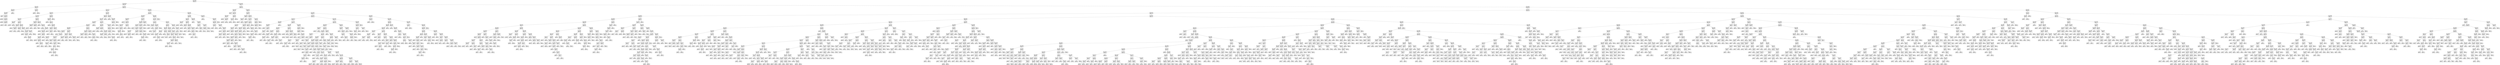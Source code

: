 digraph Tree {
node [shape=box] ;
0 [label="X[2] <= 0.289\nmse = 0.018\nsamples = 2462\nvalue = 0.13"] ;
1 [label="X[2] <= 0.165\nmse = 0.036\nsamples = 326\nvalue = 0.329"] ;
0 -> 1 [labeldistance=2.5, labelangle=45, headlabel="True"] ;
2 [label="X[6] <= 0.296\nmse = 0.034\nsamples = 54\nvalue = 0.507"] ;
1 -> 2 ;
3 [label="X[6] <= 0.133\nmse = 0.027\nsamples = 52\nvalue = 0.524"] ;
2 -> 3 ;
4 [label="X[6] <= 0.084\nmse = 0.025\nsamples = 45\nvalue = 0.554"] ;
3 -> 4 ;
5 [label="mse = 0.0\nsamples = 3\nvalue = 1.0"] ;
4 -> 5 ;
6 [label="X[0] <= 0.285\nmse = 0.011\nsamples = 42\nvalue = 0.522"] ;
4 -> 6 ;
7 [label="mse = -0.0\nsamples = 14\nvalue = 0.498"] ;
6 -> 7 ;
8 [label="X[3] <= 0.945\nmse = 0.017\nsamples = 28\nvalue = 0.534"] ;
6 -> 8 ;
9 [label="mse = 0.0\nsamples = 16\nvalue = 0.498"] ;
8 -> 9 ;
10 [label="X[5] <= 0.985\nmse = 0.035\nsamples = 12\nvalue = 0.582"] ;
8 -> 10 ;
11 [label="mse = -0.0\nsamples = 10\nvalue = 0.498"] ;
10 -> 11 ;
12 [label="mse = 0.0\nsamples = 2\nvalue = 1.0"] ;
10 -> 12 ;
13 [label="mse = 0.0\nsamples = 7\nvalue = 0.331"] ;
3 -> 13 ;
14 [label="X[5] <= 0.983\nmse = 0.0\nsamples = 2\nvalue = 0.053"] ;
2 -> 14 ;
15 [label="mse = 0.0\nsamples = 1\nvalue = 0.061"] ;
14 -> 15 ;
16 [label="mse = 0.0\nsamples = 1\nvalue = 0.044"] ;
14 -> 16 ;
17 [label="X[2] <= 0.241\nmse = 0.029\nsamples = 272\nvalue = 0.294"] ;
1 -> 17 ;
18 [label="X[2] <= 0.174\nmse = 0.03\nsamples = 140\nvalue = 0.357"] ;
17 -> 18 ;
19 [label="X[6] <= 0.191\nmse = 0.033\nsamples = 60\nvalue = 0.41"] ;
18 -> 19 ;
20 [label="X[1] <= 0.209\nmse = 0.032\nsamples = 44\nvalue = 0.449"] ;
19 -> 20 ;
21 [label="X[4] <= 0.748\nmse = 0.037\nsamples = 19\nvalue = 0.49"] ;
20 -> 21 ;
22 [label="X[3] <= 0.398\nmse = 0.005\nsamples = 4\nvalue = 0.373"] ;
21 -> 22 ;
23 [label="mse = 0.0\nsamples = 1\nvalue = 0.498"] ;
22 -> 23 ;
24 [label="mse = 0.0\nsamples = 3\nvalue = 0.331"] ;
22 -> 24 ;
25 [label="X[1] <= 0.049\nmse = 0.04\nsamples = 15\nvalue = 0.521"] ;
21 -> 25 ;
26 [label="X[5] <= 0.935\nmse = 0.027\nsamples = 5\nvalue = 0.465"] ;
25 -> 26 ;
27 [label="mse = 0.0\nsamples = 1\nvalue = 0.666"] ;
26 -> 27 ;
28 [label="X[0] <= 0.515\nmse = 0.021\nsamples = 4\nvalue = 0.415"] ;
26 -> 28 ;
29 [label="mse = 0.0\nsamples = 3\nvalue = 0.331"] ;
28 -> 29 ;
30 [label="mse = -0.0\nsamples = 1\nvalue = 0.666"] ;
28 -> 30 ;
31 [label="X[5] <= 0.827\nmse = 0.045\nsamples = 10\nvalue = 0.549"] ;
25 -> 31 ;
32 [label="X[6] <= 0.147\nmse = 0.007\nsamples = 2\nvalue = 0.582"] ;
31 -> 32 ;
33 [label="mse = 0.0\nsamples = 1\nvalue = 0.498"] ;
32 -> 33 ;
34 [label="mse = -0.0\nsamples = 1\nvalue = 0.666"] ;
32 -> 34 ;
35 [label="X[5] <= 0.941\nmse = 0.054\nsamples = 8\nvalue = 0.54"] ;
31 -> 35 ;
36 [label="X[3] <= 0.914\nmse = 0.056\nsamples = 4\nvalue = 0.666"] ;
35 -> 36 ;
37 [label="mse = 0.0\nsamples = 1\nvalue = 0.331"] ;
36 -> 37 ;
38 [label="X[3] <= 0.944\nmse = 0.025\nsamples = 3\nvalue = 0.777"] ;
36 -> 38 ;
39 [label="mse = 0.0\nsamples = 1\nvalue = 0.666"] ;
38 -> 39 ;
40 [label="X[4] <= 0.944\nmse = 0.028\nsamples = 2\nvalue = 0.833"] ;
38 -> 40 ;
41 [label="mse = 0.0\nsamples = 1\nvalue = 1.0"] ;
40 -> 41 ;
42 [label="mse = 0.0\nsamples = 1\nvalue = 0.666"] ;
40 -> 42 ;
43 [label="X[5] <= 0.955\nmse = 0.021\nsamples = 4\nvalue = 0.415"] ;
35 -> 43 ;
44 [label="mse = 0.0\nsamples = 1\nvalue = 0.666"] ;
43 -> 44 ;
45 [label="mse = -0.0\nsamples = 3\nvalue = 0.331"] ;
43 -> 45 ;
46 [label="X[3] <= 0.729\nmse = 0.027\nsamples = 25\nvalue = 0.418"] ;
20 -> 46 ;
47 [label="X[3] <= 0.413\nmse = 0.048\nsamples = 7\nvalue = 0.498"] ;
46 -> 47 ;
48 [label="X[6] <= 0.154\nmse = 0.005\nsamples = 4\nvalue = 0.457"] ;
47 -> 48 ;
49 [label="mse = 0.0\nsamples = 3\nvalue = 0.498"] ;
48 -> 49 ;
50 [label="mse = 0.0\nsamples = 1\nvalue = 0.331"] ;
48 -> 50 ;
51 [label="X[4] <= 0.856\nmse = 0.099\nsamples = 3\nvalue = 0.554"] ;
47 -> 51 ;
52 [label="mse = 0.0\nsamples = 2\nvalue = 0.331"] ;
51 -> 52 ;
53 [label="mse = 0.0\nsamples = 1\nvalue = 1.0"] ;
51 -> 53 ;
54 [label="X[3] <= 0.816\nmse = 0.016\nsamples = 18\nvalue = 0.387"] ;
46 -> 54 ;
55 [label="mse = 0.0\nsamples = 3\nvalue = 0.331"] ;
54 -> 55 ;
56 [label="X[4] <= 0.723\nmse = 0.018\nsamples = 15\nvalue = 0.398"] ;
54 -> 56 ;
57 [label="mse = 0.0\nsamples = 1\nvalue = 0.666"] ;
56 -> 57 ;
58 [label="X[0] <= 0.323\nmse = 0.014\nsamples = 14\nvalue = 0.379"] ;
56 -> 58 ;
59 [label="mse = 0.0\nsamples = 5\nvalue = 0.331"] ;
58 -> 59 ;
60 [label="X[4] <= 0.93\nmse = 0.019\nsamples = 9\nvalue = 0.406"] ;
58 -> 60 ;
61 [label="mse = 0.0\nsamples = 4\nvalue = 0.331"] ;
60 -> 61 ;
62 [label="X[0] <= 0.601\nmse = 0.027\nsamples = 5\nvalue = 0.465"] ;
60 -> 62 ;
63 [label="X[4] <= 0.941\nmse = 0.028\nsamples = 4\nvalue = 0.498"] ;
62 -> 63 ;
64 [label="mse = 0.0\nsamples = 1\nvalue = 0.666"] ;
63 -> 64 ;
65 [label="X[3] <= 0.968\nmse = 0.025\nsamples = 3\nvalue = 0.443"] ;
63 -> 65 ;
66 [label="mse = 0.0\nsamples = 1\nvalue = 0.331"] ;
65 -> 66 ;
67 [label="X[3] <= 0.977\nmse = 0.028\nsamples = 2\nvalue = 0.498"] ;
65 -> 67 ;
68 [label="mse = 0.0\nsamples = 1\nvalue = 0.331"] ;
67 -> 68 ;
69 [label="mse = -0.0\nsamples = 1\nvalue = 0.666"] ;
67 -> 69 ;
70 [label="mse = 0.0\nsamples = 1\nvalue = 0.331"] ;
62 -> 70 ;
71 [label="X[6] <= 0.205\nmse = 0.021\nsamples = 16\nvalue = 0.304"] ;
19 -> 71 ;
72 [label="X[3] <= 0.628\nmse = 0.022\nsamples = 14\nvalue = 0.319"] ;
71 -> 72 ;
73 [label="mse = 0.0\nsamples = 2\nvalue = 0.248"] ;
72 -> 73 ;
74 [label="X[4] <= 0.771\nmse = 0.024\nsamples = 12\nvalue = 0.331"] ;
72 -> 74 ;
75 [label="mse = 0.0\nsamples = 2\nvalue = 0.248"] ;
74 -> 75 ;
76 [label="X[4] <= 0.889\nmse = 0.028\nsamples = 10\nvalue = 0.348"] ;
74 -> 76 ;
77 [label="X[5] <= 0.629\nmse = 0.04\nsamples = 5\nvalue = 0.398"] ;
76 -> 77 ;
78 [label="mse = 0.0\nsamples = 1\nvalue = 0.749"] ;
77 -> 78 ;
79 [label="X[5] <= 0.719\nmse = 0.012\nsamples = 4\nvalue = 0.31"] ;
77 -> 79 ;
80 [label="mse = -0.0\nsamples = 3\nvalue = 0.248"] ;
79 -> 80 ;
81 [label="mse = 0.0\nsamples = 1\nvalue = 0.498"] ;
79 -> 81 ;
82 [label="X[4] <= 0.933\nmse = 0.01\nsamples = 5\nvalue = 0.298"] ;
76 -> 82 ;
83 [label="mse = 0.0\nsamples = 1\nvalue = 0.498"] ;
82 -> 83 ;
84 [label="mse = -0.0\nsamples = 4\nvalue = 0.248"] ;
82 -> 84 ;
85 [label="mse = 0.0\nsamples = 2\nvalue = 0.198"] ;
71 -> 85 ;
86 [label="X[6] <= 0.253\nmse = 0.023\nsamples = 80\nvalue = 0.317"] ;
18 -> 86 ;
87 [label="X[0] <= 0.717\nmse = 0.024\nsamples = 73\nvalue = 0.328"] ;
86 -> 87 ;
88 [label="X[6] <= 0.209\nmse = 0.022\nsamples = 72\nvalue = 0.322"] ;
87 -> 88 ;
89 [label="X[0] <= 0.599\nmse = 0.025\nsamples = 53\nvalue = 0.341"] ;
88 -> 89 ;
90 [label="X[0] <= 0.422\nmse = 0.026\nsamples = 49\nvalue = 0.348"] ;
89 -> 90 ;
91 [label="X[0] <= 0.365\nmse = 0.037\nsamples = 25\nvalue = 0.391"] ;
90 -> 91 ;
92 [label="X[4] <= 0.591\nmse = 0.021\nsamples = 18\nvalue = 0.354"] ;
91 -> 92 ;
93 [label="mse = 0.0\nsamples = 2\nvalue = 0.248"] ;
92 -> 93 ;
94 [label="X[5] <= 0.727\nmse = 0.022\nsamples = 16\nvalue = 0.368"] ;
92 -> 94 ;
95 [label="X[5] <= 0.563\nmse = 0.001\nsamples = 4\nvalue = 0.269"] ;
94 -> 95 ;
96 [label="mse = 0.0\nsamples = 1\nvalue = 0.331"] ;
95 -> 96 ;
97 [label="mse = -0.0\nsamples = 3\nvalue = 0.248"] ;
95 -> 97 ;
98 [label="X[3] <= 0.795\nmse = 0.024\nsamples = 12\nvalue = 0.401"] ;
94 -> 98 ;
99 [label="X[3] <= 0.78\nmse = 0.012\nsamples = 4\nvalue = 0.31"] ;
98 -> 99 ;
100 [label="X[5] <= 0.776\nmse = 0.016\nsamples = 2\nvalue = 0.373"] ;
99 -> 100 ;
101 [label="mse = 0.0\nsamples = 1\nvalue = 0.248"] ;
100 -> 101 ;
102 [label="mse = 0.0\nsamples = 1\nvalue = 0.498"] ;
100 -> 102 ;
103 [label="mse = -0.0\nsamples = 2\nvalue = 0.248"] ;
99 -> 103 ;
104 [label="X[3] <= 0.925\nmse = 0.024\nsamples = 8\nvalue = 0.446"] ;
98 -> 104 ;
105 [label="X[4] <= 0.963\nmse = 0.021\nsamples = 7\nvalue = 0.475"] ;
104 -> 105 ;
106 [label="X[3] <= 0.9\nmse = 0.01\nsamples = 6\nvalue = 0.429"] ;
105 -> 106 ;
107 [label="X[4] <= 0.944\nmse = 0.011\nsamples = 3\nvalue = 0.359"] ;
106 -> 107 ;
108 [label="mse = 0.0\nsamples = 1\nvalue = 0.498"] ;
107 -> 108 ;
109 [label="X[1] <= 0.215\nmse = 0.002\nsamples = 2\nvalue = 0.289"] ;
107 -> 109 ;
110 [label="mse = 0.0\nsamples = 1\nvalue = 0.331"] ;
109 -> 110 ;
111 [label="mse = 0.0\nsamples = 1\nvalue = 0.248"] ;
109 -> 111 ;
112 [label="mse = -0.0\nsamples = 3\nvalue = 0.498"] ;
106 -> 112 ;
113 [label="mse = -0.0\nsamples = 1\nvalue = 0.749"] ;
105 -> 113 ;
114 [label="mse = 0.0\nsamples = 1\nvalue = 0.248"] ;
104 -> 114 ;
115 [label="X[0] <= 0.396\nmse = 0.067\nsamples = 7\nvalue = 0.487"] ;
91 -> 115 ;
116 [label="X[3] <= 0.422\nmse = 0.075\nsamples = 4\nvalue = 0.603"] ;
115 -> 116 ;
117 [label="X[0] <= 0.382\nmse = 0.044\nsamples = 2\nvalue = 0.457"] ;
116 -> 117 ;
118 [label="mse = 0.0\nsamples = 1\nvalue = 0.666"] ;
117 -> 118 ;
119 [label="mse = 0.0\nsamples = 1\nvalue = 0.248"] ;
117 -> 119 ;
120 [label="X[3] <= 0.798\nmse = 0.063\nsamples = 2\nvalue = 0.749"] ;
116 -> 120 ;
121 [label="mse = 0.0\nsamples = 1\nvalue = 1.0"] ;
120 -> 121 ;
122 [label="mse = 0.0\nsamples = 1\nvalue = 0.498"] ;
120 -> 122 ;
123 [label="X[1] <= 0.104\nmse = 0.014\nsamples = 3\nvalue = 0.331"] ;
115 -> 123 ;
124 [label="mse = 0.0\nsamples = 1\nvalue = 0.248"] ;
123 -> 124 ;
125 [label="X[3] <= 0.644\nmse = 0.016\nsamples = 2\nvalue = 0.373"] ;
123 -> 125 ;
126 [label="mse = 0.0\nsamples = 1\nvalue = 0.248"] ;
125 -> 126 ;
127 [label="mse = 0.0\nsamples = 1\nvalue = 0.498"] ;
125 -> 127 ;
128 [label="X[5] <= 0.879\nmse = 0.01\nsamples = 24\nvalue = 0.303"] ;
90 -> 128 ;
129 [label="X[1] <= 0.192\nmse = 0.004\nsamples = 14\nvalue = 0.272"] ;
128 -> 129 ;
130 [label="X[5] <= 0.826\nmse = 0.016\nsamples = 2\nvalue = 0.373"] ;
129 -> 130 ;
131 [label="mse = 0.0\nsamples = 1\nvalue = 0.248"] ;
130 -> 131 ;
132 [label="mse = 0.0\nsamples = 1\nvalue = 0.498"] ;
130 -> 132 ;
133 [label="X[6] <= 0.18\nmse = 0.001\nsamples = 12\nvalue = 0.255"] ;
129 -> 133 ;
134 [label="mse = 0.0\nsamples = 1\nvalue = 0.331"] ;
133 -> 134 ;
135 [label="mse = 0.0\nsamples = 11\nvalue = 0.248"] ;
133 -> 135 ;
136 [label="X[1] <= 0.201\nmse = 0.015\nsamples = 10\nvalue = 0.348"] ;
128 -> 136 ;
137 [label="mse = 0.0\nsamples = 4\nvalue = 0.248"] ;
136 -> 137 ;
138 [label="X[0] <= 0.521\nmse = 0.014\nsamples = 6\nvalue = 0.415"] ;
136 -> 138 ;
139 [label="X[0] <= 0.51\nmse = 0.016\nsamples = 4\nvalue = 0.373"] ;
138 -> 139 ;
140 [label="mse = 0.0\nsamples = 2\nvalue = 0.498"] ;
139 -> 140 ;
141 [label="mse = 0.0\nsamples = 2\nvalue = 0.248"] ;
139 -> 141 ;
142 [label="mse = 0.0\nsamples = 2\nvalue = 0.498"] ;
138 -> 142 ;
143 [label="mse = -0.0\nsamples = 4\nvalue = 0.248"] ;
89 -> 143 ;
144 [label="X[5] <= 0.919\nmse = 0.009\nsamples = 19\nvalue = 0.271"] ;
88 -> 144 ;
145 [label="X[0] <= 0.356\nmse = 0.008\nsamples = 14\nvalue = 0.255"] ;
144 -> 145 ;
146 [label="X[4] <= 0.902\nmse = 0.01\nsamples = 2\nvalue = 0.298"] ;
145 -> 146 ;
147 [label="mse = 0.0\nsamples = 1\nvalue = 0.198"] ;
146 -> 147 ;
148 [label="mse = -0.0\nsamples = 1\nvalue = 0.398"] ;
146 -> 148 ;
149 [label="X[1] <= 0.134\nmse = 0.008\nsamples = 12\nvalue = 0.248"] ;
145 -> 149 ;
150 [label="mse = 0.0\nsamples = 2\nvalue = 0.198"] ;
149 -> 150 ;
151 [label="X[1] <= 0.265\nmse = 0.008\nsamples = 10\nvalue = 0.258"] ;
149 -> 151 ;
152 [label="X[1] <= 0.192\nmse = 0.006\nsamples = 6\nvalue = 0.231"] ;
151 -> 152 ;
153 [label="mse = 0.0\nsamples = 1\nvalue = 0.398"] ;
152 -> 153 ;
154 [label="mse = 0.0\nsamples = 5\nvalue = 0.198"] ;
152 -> 154 ;
155 [label="X[3] <= 0.424\nmse = 0.01\nsamples = 4\nvalue = 0.298"] ;
151 -> 155 ;
156 [label="mse = 0.0\nsamples = 1\nvalue = 0.198"] ;
155 -> 156 ;
157 [label="X[5] <= 0.671\nmse = 0.009\nsamples = 3\nvalue = 0.331"] ;
155 -> 157 ;
158 [label="mse = 0.0\nsamples = 2\nvalue = 0.398"] ;
157 -> 158 ;
159 [label="mse = 0.0\nsamples = 1\nvalue = 0.198"] ;
157 -> 159 ;
160 [label="X[4] <= 0.945\nmse = 0.01\nsamples = 5\nvalue = 0.318"] ;
144 -> 160 ;
161 [label="X[1] <= 0.15\nmse = 0.008\nsamples = 4\nvalue = 0.348"] ;
160 -> 161 ;
162 [label="X[0] <= 0.502\nmse = 0.01\nsamples = 2\nvalue = 0.298"] ;
161 -> 162 ;
163 [label="mse = 0.0\nsamples = 1\nvalue = 0.398"] ;
162 -> 163 ;
164 [label="mse = -0.0\nsamples = 1\nvalue = 0.198"] ;
162 -> 164 ;
165 [label="mse = 0.0\nsamples = 2\nvalue = 0.398"] ;
161 -> 165 ;
166 [label="mse = -0.0\nsamples = 1\nvalue = 0.198"] ;
160 -> 166 ;
167 [label="mse = -0.0\nsamples = 1\nvalue = 0.749"] ;
87 -> 167 ;
168 [label="X[1] <= 0.202\nmse = 0.005\nsamples = 7\nvalue = 0.199"] ;
86 -> 168 ;
169 [label="mse = 0.0\nsamples = 1\nvalue = 0.331"] ;
168 -> 169 ;
170 [label="X[6] <= 0.295\nmse = 0.003\nsamples = 6\nvalue = 0.177"] ;
168 -> 170 ;
171 [label="X[6] <= 0.257\nmse = 0.002\nsamples = 5\nvalue = 0.188"] ;
170 -> 171 ;
172 [label="mse = 0.0\nsamples = 4\nvalue = 0.164"] ;
171 -> 172 ;
173 [label="mse = 0.0\nsamples = 1\nvalue = 0.284"] ;
171 -> 173 ;
174 [label="mse = 0.0\nsamples = 1\nvalue = 0.122"] ;
170 -> 174 ;
175 [label="X[3] <= 0.858\nmse = 0.02\nsamples = 132\nvalue = 0.228"] ;
17 -> 175 ;
176 [label="X[3] <= 0.696\nmse = 0.014\nsamples = 98\nvalue = 0.207"] ;
175 -> 176 ;
177 [label="X[6] <= 0.239\nmse = 0.005\nsamples = 60\nvalue = 0.187"] ;
176 -> 177 ;
178 [label="X[0] <= 0.308\nmse = 0.004\nsamples = 17\nvalue = 0.23"] ;
177 -> 178 ;
179 [label="mse = 0.0\nsamples = 4\nvalue = 0.198"] ;
178 -> 179 ;
180 [label="X[4] <= 0.91\nmse = 0.005\nsamples = 13\nvalue = 0.24"] ;
178 -> 180 ;
181 [label="X[4] <= 0.799\nmse = 0.003\nsamples = 11\nvalue = 0.229"] ;
180 -> 181 ;
182 [label="mse = 0.0\nsamples = 3\nvalue = 0.198"] ;
181 -> 182 ;
183 [label="X[4] <= 0.874\nmse = 0.004\nsamples = 8\nvalue = 0.241"] ;
181 -> 183 ;
184 [label="X[4] <= 0.846\nmse = 0.005\nsamples = 5\nvalue = 0.268"] ;
183 -> 184 ;
185 [label="mse = 0.0\nsamples = 1\nvalue = 0.398"] ;
184 -> 185 ;
186 [label="X[6] <= 0.2\nmse = 0.0\nsamples = 4\nvalue = 0.235"] ;
184 -> 186 ;
187 [label="mse = -0.0\nsamples = 3\nvalue = 0.248"] ;
186 -> 187 ;
188 [label="mse = 0.0\nsamples = 1\nvalue = 0.198"] ;
186 -> 188 ;
189 [label="mse = -0.0\nsamples = 3\nvalue = 0.198"] ;
183 -> 189 ;
190 [label="X[3] <= 0.228\nmse = 0.01\nsamples = 2\nvalue = 0.298"] ;
180 -> 190 ;
191 [label="mse = 0.0\nsamples = 1\nvalue = 0.198"] ;
190 -> 191 ;
192 [label="mse = -0.0\nsamples = 1\nvalue = 0.398"] ;
190 -> 192 ;
193 [label="X[6] <= 0.308\nmse = 0.004\nsamples = 43\nvalue = 0.171"] ;
177 -> 193 ;
194 [label="X[6] <= 0.269\nmse = 0.004\nsamples = 36\nvalue = 0.178"] ;
193 -> 194 ;
195 [label="X[1] <= 0.3\nmse = 0.004\nsamples = 19\nvalue = 0.19"] ;
194 -> 195 ;
196 [label="mse = 0.0\nsamples = 8\nvalue = 0.164"] ;
195 -> 196 ;
197 [label="X[1] <= 0.315\nmse = 0.006\nsamples = 11\nvalue = 0.21"] ;
195 -> 197 ;
198 [label="X[4] <= 0.888\nmse = 0.003\nsamples = 8\nvalue = 0.185"] ;
197 -> 198 ;
199 [label="mse = -0.0\nsamples = 5\nvalue = 0.164"] ;
198 -> 199 ;
200 [label="X[4] <= 0.923\nmse = 0.006\nsamples = 3\nvalue = 0.22"] ;
198 -> 200 ;
201 [label="mse = 0.0\nsamples = 1\nvalue = 0.331"] ;
200 -> 201 ;
202 [label="mse = 0.0\nsamples = 2\nvalue = 0.164"] ;
200 -> 202 ;
203 [label="X[0] <= 0.396\nmse = 0.006\nsamples = 3\nvalue = 0.276"] ;
197 -> 203 ;
204 [label="mse = 0.0\nsamples = 1\nvalue = 0.164"] ;
203 -> 204 ;
205 [label="mse = -0.0\nsamples = 2\nvalue = 0.331"] ;
203 -> 205 ;
206 [label="X[6] <= 0.296\nmse = 0.004\nsamples = 17\nvalue = 0.163"] ;
194 -> 206 ;
207 [label="X[4] <= 0.884\nmse = 0.005\nsamples = 7\nvalue = 0.222"] ;
206 -> 207 ;
208 [label="X[0] <= 0.273\nmse = 0.005\nsamples = 6\nvalue = 0.236"] ;
207 -> 208 ;
209 [label="mse = 0.0\nsamples = 1\nvalue = 0.14"] ;
208 -> 209 ;
210 [label="X[2] <= 0.253\nmse = 0.003\nsamples = 5\nvalue = 0.255"] ;
208 -> 210 ;
211 [label="X[5] <= 0.415\nmse = 0.005\nsamples = 3\nvalue = 0.236"] ;
210 -> 211 ;
212 [label="mse = 0.0\nsamples = 2\nvalue = 0.284"] ;
211 -> 212 ;
213 [label="mse = -0.0\nsamples = 1\nvalue = 0.14"] ;
211 -> 213 ;
214 [label="mse = -0.0\nsamples = 2\nvalue = 0.284"] ;
210 -> 214 ;
215 [label="mse = 0.0\nsamples = 1\nvalue = 0.14"] ;
207 -> 215 ;
216 [label="mse = -0.0\nsamples = 10\nvalue = 0.122"] ;
206 -> 216 ;
217 [label="X[6] <= 0.32\nmse = 0.002\nsamples = 7\nvalue = 0.134"] ;
193 -> 217 ;
218 [label="mse = 0.0\nsamples = 5\nvalue = 0.108"] ;
217 -> 218 ;
219 [label="mse = 0.0\nsamples = 2\nvalue = 0.198"] ;
217 -> 219 ;
220 [label="X[6] <= 0.526\nmse = 0.026\nsamples = 38\nvalue = 0.238"] ;
176 -> 220 ;
221 [label="X[0] <= 0.326\nmse = 0.026\nsamples = 37\nvalue = 0.244"] ;
220 -> 221 ;
222 [label="X[1] <= 0.242\nmse = 0.049\nsamples = 6\nvalue = 0.308"] ;
221 -> 222 ;
223 [label="X[0] <= 0.211\nmse = 0.075\nsamples = 2\nvalue = 0.439"] ;
222 -> 223 ;
224 [label="mse = 0.0\nsamples = 1\nvalue = 0.713"] ;
223 -> 224 ;
225 [label="mse = 0.0\nsamples = 1\nvalue = 0.164"] ;
223 -> 225 ;
226 [label="X[2] <= 0.262\nmse = 0.023\nsamples = 4\nvalue = 0.242"] ;
222 -> 226 ;
227 [label="X[4] <= 0.876\nmse = 0.001\nsamples = 3\nvalue = 0.157"] ;
226 -> 227 ;
228 [label="mse = 0.0\nsamples = 1\nvalue = 0.108"] ;
227 -> 228 ;
229 [label="X[0] <= 0.252\nmse = 0.0\nsamples = 2\nvalue = 0.181"] ;
227 -> 229 ;
230 [label="mse = 0.0\nsamples = 1\nvalue = 0.164"] ;
229 -> 230 ;
231 [label="mse = 0.0\nsamples = 1\nvalue = 0.198"] ;
229 -> 231 ;
232 [label="mse = -0.0\nsamples = 1\nvalue = 0.498"] ;
226 -> 232 ;
233 [label="X[5] <= 0.79\nmse = 0.02\nsamples = 31\nvalue = 0.231"] ;
221 -> 233 ;
234 [label="X[0] <= 0.45\nmse = 0.024\nsamples = 25\nvalue = 0.247"] ;
233 -> 234 ;
235 [label="X[2] <= 0.263\nmse = 0.008\nsamples = 14\nvalue = 0.209"] ;
234 -> 235 ;
236 [label="X[3] <= 0.777\nmse = 0.008\nsamples = 8\nvalue = 0.258"] ;
235 -> 236 ;
237 [label="X[1] <= 0.153\nmse = 0.006\nsamples = 7\nvalue = 0.237"] ;
236 -> 237 ;
238 [label="mse = 0.0\nsamples = 1\nvalue = 0.427"] ;
237 -> 238 ;
239 [label="X[6] <= 0.228\nmse = 0.0\nsamples = 6\nvalue = 0.206"] ;
237 -> 239 ;
240 [label="mse = 0.0\nsamples = 1\nvalue = 0.248"] ;
239 -> 240 ;
241 [label="mse = -0.0\nsamples = 5\nvalue = 0.198"] ;
239 -> 241 ;
242 [label="mse = 0.0\nsamples = 1\nvalue = 0.398"] ;
236 -> 242 ;
243 [label="X[1] <= 0.157\nmse = 0.001\nsamples = 6\nvalue = 0.143"] ;
235 -> 243 ;
244 [label="mse = 0.0\nsamples = 1\nvalue = 0.088"] ;
243 -> 244 ;
245 [label="X[6] <= 0.273\nmse = 0.0\nsamples = 5\nvalue = 0.155"] ;
243 -> 245 ;
246 [label="mse = 0.0\nsamples = 3\nvalue = 0.164"] ;
245 -> 246 ;
247 [label="mse = -0.0\nsamples = 2\nvalue = 0.14"] ;
245 -> 247 ;
248 [label="X[0] <= 0.577\nmse = 0.039\nsamples = 11\nvalue = 0.295"] ;
234 -> 248 ;
249 [label="X[0] <= 0.523\nmse = 0.042\nsamples = 9\nvalue = 0.329"] ;
248 -> 249 ;
250 [label="X[5] <= 0.645\nmse = 0.013\nsamples = 7\nvalue = 0.264"] ;
249 -> 250 ;
251 [label="mse = 0.0\nsamples = 1\nvalue = 0.498"] ;
250 -> 251 ;
252 [label="X[0] <= 0.476\nmse = 0.004\nsamples = 6\nvalue = 0.225"] ;
250 -> 252 ;
253 [label="X[4] <= 0.818\nmse = 0.003\nsamples = 3\nvalue = 0.207"] ;
252 -> 253 ;
254 [label="X[1] <= 0.198\nmse = 0.002\nsamples = 2\nvalue = 0.241"] ;
253 -> 254 ;
255 [label="mse = 0.0\nsamples = 1\nvalue = 0.198"] ;
254 -> 255 ;
256 [label="mse = -0.0\nsamples = 1\nvalue = 0.284"] ;
254 -> 256 ;
257 [label="mse = -0.0\nsamples = 1\nvalue = 0.14"] ;
253 -> 257 ;
258 [label="X[6] <= 0.201\nmse = 0.004\nsamples = 3\nvalue = 0.242"] ;
252 -> 258 ;
259 [label="mse = 0.0\nsamples = 1\nvalue = 0.331"] ;
258 -> 259 ;
260 [label="mse = 0.0\nsamples = 2\nvalue = 0.198"] ;
258 -> 260 ;
261 [label="X[3] <= 0.734\nmse = 0.075\nsamples = 2\nvalue = 0.558"] ;
249 -> 261 ;
262 [label="mse = 0.0\nsamples = 1\nvalue = 0.833"] ;
261 -> 262 ;
263 [label="mse = 0.0\nsamples = 1\nvalue = 0.284"] ;
261 -> 263 ;
264 [label="X[6] <= 0.293\nmse = 0.0\nsamples = 2\nvalue = 0.143"] ;
248 -> 264 ;
265 [label="mse = 0.0\nsamples = 1\nvalue = 0.164"] ;
264 -> 265 ;
266 [label="mse = 0.0\nsamples = 1\nvalue = 0.122"] ;
264 -> 266 ;
267 [label="X[6] <= 0.241\nmse = 0.001\nsamples = 6\nvalue = 0.166"] ;
233 -> 267 ;
268 [label="mse = 0.0\nsamples = 3\nvalue = 0.198"] ;
267 -> 268 ;
269 [label="X[0] <= 0.368\nmse = 0.0\nsamples = 3\nvalue = 0.134"] ;
267 -> 269 ;
270 [label="mse = 0.0\nsamples = 1\nvalue = 0.122"] ;
269 -> 270 ;
271 [label="mse = -0.0\nsamples = 2\nvalue = 0.14"] ;
269 -> 271 ;
272 [label="mse = -0.0\nsamples = 1\nvalue = 0.017"] ;
220 -> 272 ;
273 [label="X[2] <= 0.257\nmse = 0.032\nsamples = 34\nvalue = 0.287"] ;
175 -> 273 ;
274 [label="X[1] <= 0.235\nmse = 0.039\nsamples = 22\nvalue = 0.309"] ;
273 -> 274 ;
275 [label="X[1] <= 0.114\nmse = 0.014\nsamples = 12\nvalue = 0.252"] ;
274 -> 275 ;
276 [label="X[5] <= 0.882\nmse = 0.003\nsamples = 2\nvalue = 0.448"] ;
275 -> 276 ;
277 [label="mse = 0.0\nsamples = 1\nvalue = 0.398"] ;
276 -> 277 ;
278 [label="mse = -0.0\nsamples = 1\nvalue = 0.498"] ;
276 -> 278 ;
279 [label="X[5] <= 0.897\nmse = 0.007\nsamples = 10\nvalue = 0.213"] ;
275 -> 279 ;
280 [label="X[6] <= 0.24\nmse = 0.001\nsamples = 4\nvalue = 0.179"] ;
279 -> 280 ;
281 [label="mse = 0.0\nsamples = 3\nvalue = 0.198"] ;
280 -> 281 ;
282 [label="mse = 0.0\nsamples = 1\nvalue = 0.122"] ;
280 -> 282 ;
283 [label="X[4] <= 0.932\nmse = 0.009\nsamples = 6\nvalue = 0.235"] ;
279 -> 283 ;
284 [label="X[3] <= 0.92\nmse = 0.001\nsamples = 2\nvalue = 0.16"] ;
283 -> 284 ;
285 [label="mse = 0.0\nsamples = 1\nvalue = 0.122"] ;
284 -> 285 ;
286 [label="mse = 0.0\nsamples = 1\nvalue = 0.198"] ;
284 -> 286 ;
287 [label="X[1] <= 0.145\nmse = 0.009\nsamples = 4\nvalue = 0.273"] ;
283 -> 287 ;
288 [label="X[5] <= 0.93\nmse = 0.011\nsamples = 3\nvalue = 0.253"] ;
287 -> 288 ;
289 [label="mse = 0.0\nsamples = 1\nvalue = 0.398"] ;
288 -> 289 ;
290 [label="X[4] <= 0.942\nmse = 0.0\nsamples = 2\nvalue = 0.181"] ;
288 -> 290 ;
291 [label="mse = 0.0\nsamples = 1\nvalue = 0.198"] ;
290 -> 291 ;
292 [label="mse = 0.0\nsamples = 1\nvalue = 0.164"] ;
290 -> 292 ;
293 [label="mse = 0.0\nsamples = 1\nvalue = 0.331"] ;
287 -> 293 ;
294 [label="X[3] <= 0.862\nmse = 0.061\nsamples = 10\nvalue = 0.378"] ;
274 -> 294 ;
295 [label="mse = 0.0\nsamples = 1\nvalue = 1.0"] ;
294 -> 295 ;
296 [label="X[3] <= 0.919\nmse = 0.02\nsamples = 9\nvalue = 0.308"] ;
294 -> 296 ;
297 [label="X[5] <= 0.851\nmse = 0.001\nsamples = 4\nvalue = 0.175"] ;
296 -> 297 ;
298 [label="mse = 0.0\nsamples = 2\nvalue = 0.198"] ;
297 -> 298 ;
299 [label="X[3] <= 0.91\nmse = 0.0\nsamples = 2\nvalue = 0.152"] ;
297 -> 299 ;
300 [label="mse = 0.0\nsamples = 1\nvalue = 0.14"] ;
299 -> 300 ;
301 [label="mse = -0.0\nsamples = 1\nvalue = 0.164"] ;
299 -> 301 ;
302 [label="X[1] <= 0.305\nmse = 0.01\nsamples = 5\nvalue = 0.415"] ;
296 -> 302 ;
303 [label="X[6] <= 0.259\nmse = 0.002\nsamples = 4\nvalue = 0.369"] ;
302 -> 303 ;
304 [label="mse = 0.0\nsamples = 3\nvalue = 0.398"] ;
303 -> 304 ;
305 [label="mse = -0.0\nsamples = 1\nvalue = 0.284"] ;
303 -> 305 ;
306 [label="mse = 0.0\nsamples = 1\nvalue = 0.599"] ;
302 -> 306 ;
307 [label="X[1] <= 0.021\nmse = 0.016\nsamples = 12\nvalue = 0.247"] ;
273 -> 307 ;
308 [label="mse = 0.0\nsamples = 1\nvalue = 0.498"] ;
307 -> 308 ;
309 [label="X[5] <= 0.959\nmse = 0.011\nsamples = 11\nvalue = 0.224"] ;
307 -> 309 ;
310 [label="X[1] <= 0.195\nmse = 0.009\nsamples = 10\nvalue = 0.209"] ;
309 -> 310 ;
311 [label="X[3] <= 0.955\nmse = 0.0\nsamples = 3\nvalue = 0.148"] ;
310 -> 311 ;
312 [label="mse = 0.0\nsamples = 2\nvalue = 0.14"] ;
311 -> 312 ;
313 [label="mse = -0.0\nsamples = 1\nvalue = 0.164"] ;
311 -> 313 ;
314 [label="X[4] <= 0.848\nmse = 0.011\nsamples = 7\nvalue = 0.236"] ;
310 -> 314 ;
315 [label="mse = 0.0\nsamples = 1\nvalue = 0.331"] ;
314 -> 315 ;
316 [label="X[4] <= 0.926\nmse = 0.011\nsamples = 6\nvalue = 0.22"] ;
314 -> 316 ;
317 [label="mse = 0.0\nsamples = 1\nvalue = 0.427"] ;
316 -> 317 ;
318 [label="X[0] <= 0.627\nmse = 0.003\nsamples = 5\nvalue = 0.178"] ;
316 -> 318 ;
319 [label="X[6] <= 0.257\nmse = 0.0\nsamples = 3\nvalue = 0.148"] ;
318 -> 319 ;
320 [label="mse = 0.0\nsamples = 1\nvalue = 0.164"] ;
319 -> 320 ;
321 [label="mse = -0.0\nsamples = 2\nvalue = 0.14"] ;
319 -> 321 ;
322 [label="X[6] <= 0.258\nmse = 0.004\nsamples = 2\nvalue = 0.224"] ;
318 -> 322 ;
323 [label="mse = 0.0\nsamples = 1\nvalue = 0.164"] ;
322 -> 323 ;
324 [label="mse = 0.0\nsamples = 1\nvalue = 0.284"] ;
322 -> 324 ;
325 [label="mse = 0.0\nsamples = 1\nvalue = 0.373"] ;
309 -> 325 ;
326 [label="X[6] <= 0.362\nmse = 0.008\nsamples = 2136\nvalue = 0.1"] ;
0 -> 326 [labeldistance=2.5, labelangle=-45, headlabel="False"] ;
327 [label="X[6] <= 0.241\nmse = 0.012\nsamples = 372\nvalue = 0.168"] ;
326 -> 327 ;
328 [label="X[6] <= 0.023\nmse = 0.028\nsamples = 23\nvalue = 0.293"] ;
327 -> 328 ;
329 [label="mse = 0.0\nsamples = 1\nvalue = 1.0"] ;
328 -> 329 ;
330 [label="X[6] <= 0.219\nmse = 0.005\nsamples = 22\nvalue = 0.261"] ;
328 -> 330 ;
331 [label="X[6] <= 0.165\nmse = 0.005\nsamples = 14\nvalue = 0.284"] ;
330 -> 331 ;
332 [label="mse = 0.0\nsamples = 3\nvalue = 0.331"] ;
331 -> 332 ;
333 [label="X[2] <= 0.595\nmse = 0.005\nsamples = 11\nvalue = 0.27"] ;
331 -> 333 ;
334 [label="mse = 0.0\nsamples = 10\nvalue = 0.248"] ;
333 -> 334 ;
335 [label="mse = -0.0\nsamples = 1\nvalue = 0.498"] ;
333 -> 335 ;
336 [label="X[5] <= 0.35\nmse = 0.004\nsamples = 8\nvalue = 0.223"] ;
330 -> 336 ;
337 [label="X[2] <= 0.424\nmse = 0.009\nsamples = 3\nvalue = 0.264"] ;
336 -> 337 ;
338 [label="mse = 0.0\nsamples = 1\nvalue = 0.398"] ;
337 -> 338 ;
339 [label="mse = -0.0\nsamples = 2\nvalue = 0.198"] ;
337 -> 339 ;
340 [label="mse = -0.0\nsamples = 5\nvalue = 0.198"] ;
336 -> 340 ;
341 [label="X[5] <= 0.226\nmse = 0.01\nsamples = 349\nvalue = 0.16"] ;
327 -> 341 ;
342 [label="X[6] <= 0.294\nmse = 0.002\nsamples = 92\nvalue = 0.119"] ;
341 -> 342 ;
343 [label="X[6] <= 0.277\nmse = 0.003\nsamples = 12\nvalue = 0.16"] ;
342 -> 343 ;
344 [label="X[4] <= 0.777\nmse = 0.006\nsamples = 3\nvalue = 0.22"] ;
343 -> 344 ;
345 [label="mse = 0.0\nsamples = 1\nvalue = 0.331"] ;
344 -> 345 ;
346 [label="mse = 0.0\nsamples = 2\nvalue = 0.164"] ;
344 -> 346 ;
347 [label="mse = 0.0\nsamples = 9\nvalue = 0.14"] ;
343 -> 347 ;
348 [label="X[6] <= 0.35\nmse = 0.002\nsamples = 80\nvalue = 0.113"] ;
342 -> 348 ;
349 [label="X[6] <= 0.342\nmse = 0.002\nsamples = 64\nvalue = 0.12"] ;
348 -> 349 ;
350 [label="X[6] <= 0.307\nmse = 0.002\nsamples = 47\nvalue = 0.128"] ;
349 -> 350 ;
351 [label="X[1] <= 0.39\nmse = 0.003\nsamples = 12\nvalue = 0.164"] ;
350 -> 351 ;
352 [label="X[0] <= 0.425\nmse = 0.004\nsamples = 8\nvalue = 0.185"] ;
351 -> 352 ;
353 [label="mse = -0.0\nsamples = 3\nvalue = 0.122"] ;
352 -> 353 ;
354 [label="X[3] <= 0.194\nmse = 0.003\nsamples = 5\nvalue = 0.223"] ;
352 -> 354 ;
355 [label="mse = 0.0\nsamples = 1\nvalue = 0.122"] ;
354 -> 355 ;
356 [label="mse = -0.0\nsamples = 4\nvalue = 0.248"] ;
354 -> 356 ;
357 [label="mse = -0.0\nsamples = 4\nvalue = 0.122"] ;
351 -> 357 ;
358 [label="X[3] <= 0.255\nmse = 0.001\nsamples = 35\nvalue = 0.116"] ;
350 -> 358 ;
359 [label="X[4] <= 0.941\nmse = 0.001\nsamples = 30\nvalue = 0.118"] ;
358 -> 359 ;
360 [label="X[2] <= 0.369\nmse = 0.001\nsamples = 28\nvalue = 0.116"] ;
359 -> 360 ;
361 [label="X[5] <= 0.112\nmse = 0.002\nsamples = 18\nvalue = 0.126"] ;
360 -> 361 ;
362 [label="X[3] <= 0.205\nmse = 0.002\nsamples = 15\nvalue = 0.131"] ;
361 -> 362 ;
363 [label="X[4] <= 0.835\nmse = 0.002\nsamples = 3\nvalue = 0.175"] ;
362 -> 363 ;
364 [label="mse = 0.0\nsamples = 1\nvalue = 0.108"] ;
363 -> 364 ;
365 [label="X[3] <= 0.204\nmse = 0.0\nsamples = 2\nvalue = 0.209"] ;
363 -> 365 ;
366 [label="mse = 0.0\nsamples = 1\nvalue = 0.22"] ;
365 -> 366 ;
367 [label="mse = 0.0\nsamples = 1\nvalue = 0.198"] ;
365 -> 367 ;
368 [label="X[1] <= 0.322\nmse = 0.001\nsamples = 12\nvalue = 0.12"] ;
362 -> 368 ;
369 [label="mse = 0.0\nsamples = 1\nvalue = 0.198"] ;
368 -> 369 ;
370 [label="X[0] <= 0.535\nmse = 0.001\nsamples = 11\nvalue = 0.112"] ;
368 -> 370 ;
371 [label="X[6] <= 0.319\nmse = 0.0\nsamples = 7\nvalue = 0.104"] ;
370 -> 371 ;
372 [label="mse = 0.0\nsamples = 4\nvalue = 0.108"] ;
371 -> 372 ;
373 [label="mse = -0.0\nsamples = 3\nvalue = 0.097"] ;
371 -> 373 ;
374 [label="X[2] <= 0.344\nmse = 0.002\nsamples = 4\nvalue = 0.128"] ;
370 -> 374 ;
375 [label="mse = 0.0\nsamples = 2\nvalue = 0.108"] ;
374 -> 375 ;
376 [label="X[0] <= 0.542\nmse = 0.003\nsamples = 2\nvalue = 0.147"] ;
374 -> 376 ;
377 [label="mse = 0.0\nsamples = 1\nvalue = 0.198"] ;
376 -> 377 ;
378 [label="mse = 0.0\nsamples = 1\nvalue = 0.097"] ;
376 -> 378 ;
379 [label="X[6] <= 0.321\nmse = 0.0\nsamples = 3\nvalue = 0.105"] ;
361 -> 379 ;
380 [label="mse = 0.0\nsamples = 2\nvalue = 0.108"] ;
379 -> 380 ;
381 [label="mse = -0.0\nsamples = 1\nvalue = 0.097"] ;
379 -> 381 ;
382 [label="X[6] <= 0.323\nmse = 0.0\nsamples = 10\nvalue = 0.098"] ;
360 -> 382 ;
383 [label="mse = 0.0\nsamples = 1\nvalue = 0.108"] ;
382 -> 383 ;
384 [label="mse = 0.0\nsamples = 9\nvalue = 0.097"] ;
382 -> 384 ;
385 [label="X[0] <= 0.457\nmse = 0.003\nsamples = 2\nvalue = 0.147"] ;
359 -> 385 ;
386 [label="mse = 0.0\nsamples = 1\nvalue = 0.198"] ;
385 -> 386 ;
387 [label="mse = 0.0\nsamples = 1\nvalue = 0.097"] ;
385 -> 387 ;
388 [label="X[6] <= 0.318\nmse = 0.0\nsamples = 5\nvalue = 0.099"] ;
358 -> 388 ;
389 [label="mse = 0.0\nsamples = 1\nvalue = 0.108"] ;
388 -> 389 ;
390 [label="mse = -0.0\nsamples = 4\nvalue = 0.097"] ;
388 -> 390 ;
391 [label="X[2] <= 0.421\nmse = 0.001\nsamples = 17\nvalue = 0.099"] ;
349 -> 391 ;
392 [label="X[3] <= 0.172\nmse = 0.001\nsamples = 14\nvalue = 0.101"] ;
391 -> 392 ;
393 [label="mse = 0.0\nsamples = 1\nvalue = 0.179"] ;
392 -> 393 ;
394 [label="X[1] <= 0.414\nmse = 0.001\nsamples = 13\nvalue = 0.095"] ;
392 -> 394 ;
395 [label="mse = -0.0\nsamples = 7\nvalue = 0.088"] ;
394 -> 395 ;
396 [label="X[2] <= 0.373\nmse = 0.001\nsamples = 6\nvalue = 0.103"] ;
394 -> 396 ;
397 [label="X[3] <= 0.199\nmse = 0.002\nsamples = 3\nvalue = 0.118"] ;
396 -> 397 ;
398 [label="X[0] <= 0.622\nmse = 0.002\nsamples = 2\nvalue = 0.134"] ;
397 -> 398 ;
399 [label="mse = 0.0\nsamples = 1\nvalue = 0.179"] ;
398 -> 399 ;
400 [label="mse = 0.0\nsamples = 1\nvalue = 0.088"] ;
398 -> 400 ;
401 [label="mse = 0.0\nsamples = 1\nvalue = 0.088"] ;
397 -> 401 ;
402 [label="mse = -0.0\nsamples = 3\nvalue = 0.088"] ;
396 -> 402 ;
403 [label="mse = 0.0\nsamples = 3\nvalue = 0.088"] ;
391 -> 403 ;
404 [label="X[2] <= 0.362\nmse = 0.0\nsamples = 16\nvalue = 0.086"] ;
348 -> 404 ;
405 [label="X[5] <= 0.16\nmse = 0.001\nsamples = 5\nvalue = 0.097"] ;
404 -> 405 ;
406 [label="X[5] <= 0.056\nmse = 0.002\nsamples = 3\nvalue = 0.108"] ;
405 -> 406 ;
407 [label="mse = 0.0\nsamples = 2\nvalue = 0.08"] ;
406 -> 407 ;
408 [label="mse = 0.0\nsamples = 1\nvalue = 0.164"] ;
406 -> 408 ;
409 [label="mse = 0.0\nsamples = 2\nvalue = 0.08"] ;
405 -> 409 ;
410 [label="mse = -0.0\nsamples = 11\nvalue = 0.08"] ;
404 -> 410 ;
411 [label="X[0] <= 0.556\nmse = 0.012\nsamples = 257\nvalue = 0.175"] ;
341 -> 411 ;
412 [label="X[3] <= 0.528\nmse = 0.015\nsamples = 175\nvalue = 0.183"] ;
411 -> 412 ;
413 [label="X[4] <= 0.777\nmse = 0.005\nsamples = 52\nvalue = 0.141"] ;
412 -> 413 ;
414 [label="X[1] <= 0.394\nmse = 0.015\nsamples = 5\nvalue = 0.209"] ;
413 -> 414 ;
415 [label="X[5] <= 0.336\nmse = 0.006\nsamples = 4\nvalue = 0.157"] ;
414 -> 415 ;
416 [label="mse = 0.0\nsamples = 1\nvalue = 0.284"] ;
415 -> 416 ;
417 [label="X[1] <= 0.306\nmse = 0.0\nsamples = 3\nvalue = 0.115"] ;
415 -> 417 ;
418 [label="X[3] <= 0.379\nmse = 0.0\nsamples = 2\nvalue = 0.103"] ;
417 -> 418 ;
419 [label="mse = 0.0\nsamples = 1\nvalue = 0.097"] ;
418 -> 419 ;
420 [label="mse = -0.0\nsamples = 1\nvalue = 0.108"] ;
418 -> 420 ;
421 [label="mse = 0.0\nsamples = 1\nvalue = 0.14"] ;
417 -> 421 ;
422 [label="mse = -0.0\nsamples = 1\nvalue = 0.415"] ;
414 -> 422 ;
423 [label="X[3] <= 0.436\nmse = 0.003\nsamples = 47\nvalue = 0.134"] ;
413 -> 423 ;
424 [label="X[6] <= 0.333\nmse = 0.002\nsamples = 33\nvalue = 0.12"] ;
423 -> 424 ;
425 [label="X[1] <= 0.33\nmse = 0.002\nsamples = 22\nvalue = 0.135"] ;
424 -> 425 ;
426 [label="X[4] <= 0.891\nmse = 0.002\nsamples = 4\nvalue = 0.188"] ;
425 -> 426 ;
427 [label="X[5] <= 0.569\nmse = 0.001\nsamples = 3\nvalue = 0.211"] ;
426 -> 427 ;
428 [label="X[5] <= 0.401\nmse = 0.001\nsamples = 2\nvalue = 0.192"] ;
427 -> 428 ;
429 [label="mse = 0.0\nsamples = 1\nvalue = 0.22"] ;
428 -> 429 ;
430 [label="mse = -0.0\nsamples = 1\nvalue = 0.164"] ;
428 -> 430 ;
431 [label="mse = -0.0\nsamples = 1\nvalue = 0.248"] ;
427 -> 431 ;
432 [label="mse = -0.0\nsamples = 1\nvalue = 0.122"] ;
426 -> 432 ;
433 [label="X[6] <= 0.327\nmse = 0.001\nsamples = 18\nvalue = 0.123"] ;
425 -> 433 ;
434 [label="X[0] <= 0.341\nmse = 0.001\nsamples = 15\nvalue = 0.128"] ;
433 -> 434 ;
435 [label="X[3] <= 0.295\nmse = 0.003\nsamples = 3\nvalue = 0.17"] ;
434 -> 435 ;
436 [label="X[1] <= 0.356\nmse = 0.0\nsamples = 2\nvalue = 0.131"] ;
435 -> 436 ;
437 [label="mse = 0.0\nsamples = 1\nvalue = 0.122"] ;
436 -> 437 ;
438 [label="mse = 0.0\nsamples = 1\nvalue = 0.14"] ;
436 -> 438 ;
439 [label="mse = -0.0\nsamples = 1\nvalue = 0.248"] ;
435 -> 439 ;
440 [label="X[6] <= 0.28\nmse = 0.0\nsamples = 12\nvalue = 0.117"] ;
434 -> 440 ;
441 [label="mse = 0.0\nsamples = 3\nvalue = 0.14"] ;
440 -> 441 ;
442 [label="X[6] <= 0.313\nmse = 0.0\nsamples = 9\nvalue = 0.11"] ;
440 -> 442 ;
443 [label="mse = 0.0\nsamples = 1\nvalue = 0.122"] ;
442 -> 443 ;
444 [label="mse = 0.0\nsamples = 8\nvalue = 0.108"] ;
442 -> 444 ;
445 [label="mse = 0.0\nsamples = 3\nvalue = 0.097"] ;
433 -> 445 ;
446 [label="X[0] <= 0.381\nmse = 0.001\nsamples = 11\nvalue = 0.092"] ;
424 -> 446 ;
447 [label="X[6] <= 0.351\nmse = 0.0\nsamples = 5\nvalue = 0.084"] ;
446 -> 447 ;
448 [label="mse = 0.0\nsamples = 2\nvalue = 0.088"] ;
447 -> 448 ;
449 [label="mse = -0.0\nsamples = 3\nvalue = 0.08"] ;
447 -> 449 ;
450 [label="X[0] <= 0.438\nmse = 0.001\nsamples = 6\nvalue = 0.098"] ;
446 -> 450 ;
451 [label="X[6] <= 0.352\nmse = 0.001\nsamples = 3\nvalue = 0.113"] ;
450 -> 451 ;
452 [label="mse = -0.0\nsamples = 2\nvalue = 0.088"] ;
451 -> 452 ;
453 [label="mse = -0.0\nsamples = 1\nvalue = 0.164"] ;
451 -> 453 ;
454 [label="X[3] <= 0.31\nmse = 0.0\nsamples = 3\nvalue = 0.083"] ;
450 -> 454 ;
455 [label="mse = 0.0\nsamples = 2\nvalue = 0.08"] ;
454 -> 455 ;
456 [label="mse = -0.0\nsamples = 1\nvalue = 0.088"] ;
454 -> 456 ;
457 [label="X[5] <= 0.598\nmse = 0.004\nsamples = 14\nvalue = 0.166"] ;
423 -> 457 ;
458 [label="X[6] <= 0.35\nmse = 0.003\nsamples = 13\nvalue = 0.171"] ;
457 -> 458 ;
459 [label="X[6] <= 0.291\nmse = 0.002\nsamples = 11\nvalue = 0.187"] ;
458 -> 459 ;
460 [label="mse = 0.0\nsamples = 3\nvalue = 0.14"] ;
459 -> 460 ;
461 [label="X[0] <= 0.343\nmse = 0.002\nsamples = 8\nvalue = 0.205"] ;
459 -> 461 ;
462 [label="mse = 0.0\nsamples = 1\nvalue = 0.108"] ;
461 -> 462 ;
463 [label="X[5] <= 0.408\nmse = 0.001\nsamples = 7\nvalue = 0.219"] ;
461 -> 463 ;
464 [label="X[6] <= 0.328\nmse = 0.0\nsamples = 4\nvalue = 0.239"] ;
463 -> 464 ;
465 [label="X[0] <= 0.448\nmse = 0.0\nsamples = 3\nvalue = 0.229"] ;
464 -> 465 ;
466 [label="mse = 0.0\nsamples = 1\nvalue = 0.248"] ;
465 -> 466 ;
467 [label="mse = 0.0\nsamples = 2\nvalue = 0.22"] ;
465 -> 467 ;
468 [label="mse = 0.0\nsamples = 1\nvalue = 0.27"] ;
464 -> 468 ;
469 [label="X[0] <= 0.432\nmse = 0.0\nsamples = 3\nvalue = 0.191"] ;
463 -> 469 ;
470 [label="mse = -0.0\nsamples = 2\nvalue = 0.198"] ;
469 -> 470 ;
471 [label="mse = 0.0\nsamples = 1\nvalue = 0.179"] ;
469 -> 471 ;
472 [label="mse = 0.0\nsamples = 2\nvalue = 0.08"] ;
458 -> 472 ;
473 [label="mse = 0.0\nsamples = 1\nvalue = 0.097"] ;
457 -> 473 ;
474 [label="X[2] <= 0.387\nmse = 0.019\nsamples = 123\nvalue = 0.201"] ;
412 -> 474 ;
475 [label="X[5] <= 0.923\nmse = 0.019\nsamples = 116\nvalue = 0.205"] ;
474 -> 475 ;
476 [label="X[5] <= 0.449\nmse = 0.018\nsamples = 107\nvalue = 0.199"] ;
475 -> 476 ;
477 [label="X[0] <= 0.516\nmse = 0.0\nsamples = 2\nvalue = 0.42"] ;
476 -> 477 ;
478 [label="mse = 0.0\nsamples = 1\nvalue = 0.443"] ;
477 -> 478 ;
479 [label="mse = 0.0\nsamples = 1\nvalue = 0.398"] ;
477 -> 479 ;
480 [label="X[2] <= 0.378\nmse = 0.018\nsamples = 105\nvalue = 0.194"] ;
476 -> 480 ;
481 [label="X[0] <= 0.315\nmse = 0.017\nsamples = 99\nvalue = 0.189"] ;
480 -> 481 ;
482 [label="X[5] <= 0.493\nmse = 0.09\nsamples = 5\nvalue = 0.314"] ;
481 -> 482 ;
483 [label="mse = 0.0\nsamples = 1\nvalue = 0.857"] ;
482 -> 483 ;
484 [label="X[2] <= 0.308\nmse = 0.021\nsamples = 4\nvalue = 0.178"] ;
482 -> 484 ;
485 [label="mse = 0.0\nsamples = 1\nvalue = 0.427"] ;
484 -> 485 ;
486 [label="X[5] <= 0.784\nmse = 0.0\nsamples = 3\nvalue = 0.095"] ;
484 -> 486 ;
487 [label="X[1] <= 0.374\nmse = 0.0\nsamples = 2\nvalue = 0.103"] ;
486 -> 487 ;
488 [label="mse = 0.0\nsamples = 1\nvalue = 0.108"] ;
487 -> 488 ;
489 [label="mse = -0.0\nsamples = 1\nvalue = 0.097"] ;
487 -> 489 ;
490 [label="mse = 0.0\nsamples = 1\nvalue = 0.08"] ;
486 -> 490 ;
491 [label="X[2] <= 0.359\nmse = 0.012\nsamples = 94\nvalue = 0.183"] ;
481 -> 491 ;
492 [label="X[2] <= 0.308\nmse = 0.013\nsamples = 88\nvalue = 0.187"] ;
491 -> 492 ;
493 [label="X[0] <= 0.382\nmse = 0.003\nsamples = 27\nvalue = 0.149"] ;
492 -> 493 ;
494 [label="X[6] <= 0.295\nmse = 0.0\nsamples = 3\nvalue = 0.115"] ;
493 -> 494 ;
495 [label="mse = 0.0\nsamples = 1\nvalue = 0.14"] ;
494 -> 495 ;
496 [label="X[6] <= 0.324\nmse = 0.0\nsamples = 2\nvalue = 0.103"] ;
494 -> 496 ;
497 [label="mse = 0.0\nsamples = 1\nvalue = 0.108"] ;
496 -> 497 ;
498 [label="mse = -0.0\nsamples = 1\nvalue = 0.097"] ;
496 -> 498 ;
499 [label="X[6] <= 0.282\nmse = 0.003\nsamples = 24\nvalue = 0.153"] ;
493 -> 499 ;
500 [label="X[1] <= 0.198\nmse = 0.004\nsamples = 13\nvalue = 0.173"] ;
499 -> 500 ;
501 [label="mse = 0.0\nsamples = 1\nvalue = 0.284"] ;
500 -> 501 ;
502 [label="X[1] <= 0.281\nmse = 0.003\nsamples = 12\nvalue = 0.164"] ;
500 -> 502 ;
503 [label="mse = 0.0\nsamples = 5\nvalue = 0.14"] ;
502 -> 503 ;
504 [label="X[3] <= 0.69\nmse = 0.004\nsamples = 7\nvalue = 0.181"] ;
502 -> 504 ;
505 [label="X[5] <= 0.671\nmse = 0.005\nsamples = 4\nvalue = 0.212"] ;
504 -> 505 ;
506 [label="X[5] <= 0.582\nmse = 0.005\nsamples = 3\nvalue = 0.188"] ;
505 -> 506 ;
507 [label="mse = 0.0\nsamples = 2\nvalue = 0.14"] ;
506 -> 507 ;
508 [label="mse = 0.0\nsamples = 1\nvalue = 0.284"] ;
506 -> 508 ;
509 [label="mse = -0.0\nsamples = 1\nvalue = 0.284"] ;
505 -> 509 ;
510 [label="mse = 0.0\nsamples = 3\nvalue = 0.14"] ;
504 -> 510 ;
511 [label="X[6] <= 0.31\nmse = 0.001\nsamples = 11\nvalue = 0.129"] ;
499 -> 511 ;
512 [label="mse = 0.0\nsamples = 8\nvalue = 0.122"] ;
511 -> 512 ;
513 [label="X[1] <= 0.307\nmse = 0.003\nsamples = 3\nvalue = 0.146"] ;
511 -> 513 ;
514 [label="mse = 0.0\nsamples = 1\nvalue = 0.22"] ;
513 -> 514 ;
515 [label="mse = 0.0\nsamples = 2\nvalue = 0.108"] ;
513 -> 515 ;
516 [label="X[5] <= 0.869\nmse = 0.016\nsamples = 61\nvalue = 0.204"] ;
492 -> 516 ;
517 [label="X[3] <= 0.867\nmse = 0.017\nsamples = 56\nvalue = 0.213"] ;
516 -> 517 ;
518 [label="X[2] <= 0.327\nmse = 0.015\nsamples = 55\nvalue = 0.207"] ;
517 -> 518 ;
519 [label="X[5] <= 0.604\nmse = 0.021\nsamples = 24\nvalue = 0.24"] ;
518 -> 519 ;
520 [label="X[6] <= 0.297\nmse = 0.0\nsamples = 5\nvalue = 0.109"] ;
519 -> 520 ;
521 [label="mse = 0.0\nsamples = 1\nvalue = 0.122"] ;
520 -> 521 ;
522 [label="X[3] <= 0.581\nmse = 0.0\nsamples = 4\nvalue = 0.106"] ;
520 -> 522 ;
523 [label="mse = 0.0\nsamples = 1\nvalue = 0.097"] ;
522 -> 523 ;
524 [label="mse = -0.0\nsamples = 3\nvalue = 0.108"] ;
522 -> 524 ;
525 [label="X[0] <= 0.359\nmse = 0.021\nsamples = 19\nvalue = 0.274"] ;
519 -> 525 ;
526 [label="mse = 0.0\nsamples = 1\nvalue = 0.122"] ;
525 -> 526 ;
527 [label="X[0] <= 0.453\nmse = 0.021\nsamples = 18\nvalue = 0.283"] ;
525 -> 527 ;
528 [label="X[4] <= 0.93\nmse = 0.024\nsamples = 7\nvalue = 0.321"] ;
527 -> 528 ;
529 [label="X[4] <= 0.863\nmse = 0.017\nsamples = 4\nvalue = 0.411"] ;
528 -> 529 ;
530 [label="mse = 0.006\nsamples = 3\nvalue = 0.475"] ;
529 -> 530 ;
531 [label="mse = 0.0\nsamples = 1\nvalue = 0.22"] ;
529 -> 531 ;
532 [label="X[1] <= 0.358\nmse = 0.009\nsamples = 3\nvalue = 0.201"] ;
528 -> 532 ;
533 [label="mse = 0.0\nsamples = 1\nvalue = 0.331"] ;
532 -> 533 ;
534 [label="mse = 0.001\nsamples = 2\nvalue = 0.136"] ;
532 -> 534 ;
535 [label="X[0] <= 0.524\nmse = 0.017\nsamples = 11\nvalue = 0.258"] ;
527 -> 535 ;
536 [label="X[4] <= 0.854\nmse = 0.017\nsamples = 10\nvalue = 0.247"] ;
535 -> 536 ;
537 [label="mse = 0.009\nsamples = 6\nvalue = 0.174"] ;
536 -> 537 ;
538 [label="mse = 0.01\nsamples = 4\nvalue = 0.356"] ;
536 -> 538 ;
539 [label="mse = -0.0\nsamples = 1\nvalue = 0.373"] ;
535 -> 539 ;
540 [label="X[1] <= 0.146\nmse = 0.009\nsamples = 31\nvalue = 0.181"] ;
518 -> 540 ;
541 [label="X[2] <= 0.349\nmse = 0.016\nsamples = 2\nvalue = 0.325"] ;
540 -> 541 ;
542 [label="mse = 0.0\nsamples = 1\nvalue = 0.198"] ;
541 -> 542 ;
543 [label="mse = -0.0\nsamples = 1\nvalue = 0.453"] ;
541 -> 543 ;
544 [label="X[4] <= 0.829\nmse = 0.007\nsamples = 29\nvalue = 0.171"] ;
540 -> 544 ;
545 [label="mse = 0.0\nsamples = 1\nvalue = 0.298"] ;
544 -> 545 ;
546 [label="X[2] <= 0.348\nmse = 0.006\nsamples = 28\nvalue = 0.166"] ;
544 -> 546 ;
547 [label="X[3] <= 0.801\nmse = 0.005\nsamples = 15\nvalue = 0.148"] ;
546 -> 547 ;
548 [label="X[5] <= 0.672\nmse = 0.006\nsamples = 10\nvalue = 0.17"] ;
547 -> 548 ;
549 [label="mse = 0.002\nsamples = 7\nvalue = 0.144"] ;
548 -> 549 ;
550 [label="mse = 0.011\nsamples = 3\nvalue = 0.23"] ;
548 -> 550 ;
551 [label="X[6] <= 0.317\nmse = 0.0\nsamples = 5\nvalue = 0.104"] ;
547 -> 551 ;
552 [label="mse = -0.0\nsamples = 3\nvalue = 0.108"] ;
551 -> 552 ;
553 [label="mse = -0.0\nsamples = 2\nvalue = 0.097"] ;
551 -> 553 ;
554 [label="X[1] <= 0.335\nmse = 0.007\nsamples = 13\nvalue = 0.188"] ;
546 -> 554 ;
555 [label="X[6] <= 0.335\nmse = 0.007\nsamples = 6\nvalue = 0.24"] ;
554 -> 555 ;
556 [label="mse = 0.0\nsamples = 1\nvalue = 0.298"] ;
555 -> 556 ;
557 [label="mse = 0.007\nsamples = 5\nvalue = 0.228"] ;
555 -> 557 ;
558 [label="X[6] <= 0.322\nmse = 0.003\nsamples = 7\nvalue = 0.143"] ;
554 -> 558 ;
559 [label="mse = 0.0\nsamples = 1\nvalue = 0.22"] ;
558 -> 559 ;
560 [label="mse = 0.002\nsamples = 6\nvalue = 0.131"] ;
558 -> 560 ;
561 [label="mse = 0.0\nsamples = 1\nvalue = 0.554"] ;
517 -> 561 ;
562 [label="X[2] <= 0.326\nmse = 0.0\nsamples = 5\nvalue = 0.11"] ;
516 -> 562 ;
563 [label="X[6] <= 0.301\nmse = 0.0\nsamples = 4\nvalue = 0.115"] ;
562 -> 563 ;
564 [label="mse = 0.0\nsamples = 2\nvalue = 0.122"] ;
563 -> 564 ;
565 [label="mse = 0.0\nsamples = 2\nvalue = 0.108"] ;
563 -> 565 ;
566 [label="mse = -0.0\nsamples = 1\nvalue = 0.088"] ;
562 -> 566 ;
567 [label="X[3] <= 0.754\nmse = 0.004\nsamples = 6\nvalue = 0.116"] ;
491 -> 567 ;
568 [label="mse = 0.0\nsamples = 1\nvalue = 0.248"] ;
567 -> 568 ;
569 [label="X[6] <= 0.327\nmse = 0.0\nsamples = 5\nvalue = 0.089"] ;
567 -> 569 ;
570 [label="mse = 0.0\nsamples = 1\nvalue = 0.108"] ;
569 -> 570 ;
571 [label="X[6] <= 0.353\nmse = 0.0\nsamples = 4\nvalue = 0.084"] ;
569 -> 571 ;
572 [label="mse = 0.0\nsamples = 2\nvalue = 0.088"] ;
571 -> 572 ;
573 [label="mse = -0.0\nsamples = 2\nvalue = 0.08"] ;
571 -> 573 ;
574 [label="X[3] <= 0.662\nmse = 0.02\nsamples = 6\nvalue = 0.276"] ;
480 -> 574 ;
575 [label="mse = 0.0\nsamples = 1\nvalue = 0.498"] ;
574 -> 575 ;
576 [label="X[5] <= 0.864\nmse = 0.012\nsamples = 5\nvalue = 0.231"] ;
574 -> 576 ;
577 [label="X[0] <= 0.512\nmse = 0.005\nsamples = 3\nvalue = 0.164"] ;
576 -> 577 ;
578 [label="X[3] <= 0.776\nmse = 0.002\nsamples = 2\nvalue = 0.206"] ;
577 -> 578 ;
579 [label="mse = 0.0\nsamples = 1\nvalue = 0.164"] ;
578 -> 579 ;
580 [label="mse = -0.0\nsamples = 1\nvalue = 0.248"] ;
578 -> 580 ;
581 [label="mse = -0.0\nsamples = 1\nvalue = 0.08"] ;
577 -> 581 ;
582 [label="X[1] <= 0.408\nmse = 0.007\nsamples = 2\nvalue = 0.331"] ;
576 -> 582 ;
583 [label="mse = 0.0\nsamples = 1\nvalue = 0.415"] ;
582 -> 583 ;
584 [label="mse = 0.0\nsamples = 1\nvalue = 0.248"] ;
582 -> 584 ;
585 [label="X[6] <= 0.317\nmse = 0.023\nsamples = 9\nvalue = 0.287"] ;
475 -> 585 ;
586 [label="X[0] <= 0.369\nmse = 0.019\nsamples = 7\nvalue = 0.241"] ;
585 -> 586 ;
587 [label="mse = 0.0\nsamples = 1\nvalue = 0.14"] ;
586 -> 587 ;
588 [label="X[1] <= 0.238\nmse = 0.02\nsamples = 6\nvalue = 0.258"] ;
586 -> 588 ;
589 [label="X[1] <= 0.114\nmse = 0.005\nsamples = 3\nvalue = 0.19"] ;
588 -> 589 ;
590 [label="mse = 0.0\nsamples = 1\nvalue = 0.284"] ;
589 -> 590 ;
591 [label="X[4] <= 0.913\nmse = 0.0\nsamples = 2\nvalue = 0.143"] ;
589 -> 591 ;
592 [label="mse = 0.0\nsamples = 1\nvalue = 0.164"] ;
591 -> 592 ;
593 [label="mse = 0.0\nsamples = 1\nvalue = 0.122"] ;
591 -> 593 ;
594 [label="X[6] <= 0.297\nmse = 0.026\nsamples = 3\nvalue = 0.327"] ;
588 -> 594 ;
595 [label="X[3] <= 0.947\nmse = 0.004\nsamples = 2\nvalue = 0.436"] ;
594 -> 595 ;
596 [label="mse = 0.0\nsamples = 1\nvalue = 0.373"] ;
595 -> 596 ;
597 [label="mse = 0.0\nsamples = 1\nvalue = 0.498"] ;
595 -> 597 ;
598 [label="mse = -0.0\nsamples = 1\nvalue = 0.108"] ;
594 -> 598 ;
599 [label="X[3] <= 0.943\nmse = 0.003\nsamples = 2\nvalue = 0.448"] ;
585 -> 599 ;
600 [label="mse = 0.0\nsamples = 1\nvalue = 0.498"] ;
599 -> 600 ;
601 [label="mse = -0.0\nsamples = 1\nvalue = 0.398"] ;
599 -> 601 ;
602 [label="X[6] <= 0.354\nmse = 0.002\nsamples = 7\nvalue = 0.133"] ;
474 -> 602 ;
603 [label="X[0] <= 0.506\nmse = 0.002\nsamples = 6\nvalue = 0.142"] ;
602 -> 603 ;
604 [label="X[1] <= 0.278\nmse = 0.0\nsamples = 4\nvalue = 0.113"] ;
603 -> 604 ;
605 [label="X[3] <= 0.751\nmse = 0.0\nsamples = 2\nvalue = 0.103"] ;
604 -> 605 ;
606 [label="mse = 0.0\nsamples = 1\nvalue = 0.108"] ;
605 -> 606 ;
607 [label="mse = -0.0\nsamples = 1\nvalue = 0.097"] ;
605 -> 607 ;
608 [label="mse = -0.0\nsamples = 2\nvalue = 0.122"] ;
604 -> 608 ;
609 [label="X[1] <= 0.314\nmse = 0.0\nsamples = 2\nvalue = 0.2"] ;
603 -> 609 ;
610 [label="mse = 0.0\nsamples = 1\nvalue = 0.179"] ;
609 -> 610 ;
611 [label="mse = 0.0\nsamples = 1\nvalue = 0.22"] ;
609 -> 611 ;
612 [label="mse = -0.0\nsamples = 1\nvalue = 0.08"] ;
602 -> 612 ;
613 [label="X[6] <= 0.276\nmse = 0.006\nsamples = 82\nvalue = 0.157"] ;
411 -> 613 ;
614 [label="X[3] <= 0.705\nmse = 0.006\nsamples = 3\nvalue = 0.276"] ;
613 -> 614 ;
615 [label="mse = 0.0\nsamples = 1\nvalue = 0.164"] ;
614 -> 615 ;
616 [label="mse = -0.0\nsamples = 2\nvalue = 0.331"] ;
614 -> 616 ;
617 [label="X[4] <= 0.921\nmse = 0.005\nsamples = 79\nvalue = 0.152"] ;
613 -> 617 ;
618 [label="X[6] <= 0.341\nmse = 0.002\nsamples = 45\nvalue = 0.133"] ;
617 -> 618 ;
619 [label="X[2] <= 0.62\nmse = 0.002\nsamples = 31\nvalue = 0.14"] ;
618 -> 619 ;
620 [label="X[5] <= 0.547\nmse = 0.002\nsamples = 30\nvalue = 0.142"] ;
619 -> 620 ;
621 [label="X[4] <= 0.874\nmse = 0.003\nsamples = 5\nvalue = 0.157"] ;
620 -> 621 ;
622 [label="X[1] <= 0.359\nmse = 0.001\nsamples = 4\nvalue = 0.135"] ;
621 -> 622 ;
623 [label="X[3] <= 0.494\nmse = 0.0\nsamples = 2\nvalue = 0.11"] ;
622 -> 623 ;
624 [label="mse = 0.0\nsamples = 1\nvalue = 0.122"] ;
623 -> 624 ;
625 [label="mse = 0.0\nsamples = 1\nvalue = 0.097"] ;
623 -> 625 ;
626 [label="X[1] <= 0.395\nmse = 0.001\nsamples = 2\nvalue = 0.16"] ;
622 -> 626 ;
627 [label="mse = 0.0\nsamples = 1\nvalue = 0.122"] ;
626 -> 627 ;
628 [label="mse = 0.0\nsamples = 1\nvalue = 0.198"] ;
626 -> 628 ;
629 [label="mse = -0.0\nsamples = 1\nvalue = 0.248"] ;
621 -> 629 ;
630 [label="X[1] <= 0.282\nmse = 0.002\nsamples = 25\nvalue = 0.138"] ;
620 -> 630 ;
631 [label="X[6] <= 0.294\nmse = 0.0\nsamples = 10\nvalue = 0.122"] ;
630 -> 631 ;
632 [label="mse = 0.0\nsamples = 4\nvalue = 0.14"] ;
631 -> 632 ;
633 [label="X[6] <= 0.31\nmse = 0.0\nsamples = 6\nvalue = 0.11"] ;
631 -> 633 ;
634 [label="mse = -0.0\nsamples = 3\nvalue = 0.122"] ;
633 -> 634 ;
635 [label="mse = 0.0\nsamples = 3\nvalue = 0.097"] ;
633 -> 635 ;
636 [label="X[0] <= 0.608\nmse = 0.002\nsamples = 15\nvalue = 0.149"] ;
630 -> 636 ;
637 [label="X[3] <= 0.622\nmse = 0.001\nsamples = 6\nvalue = 0.129"] ;
636 -> 637 ;
638 [label="mse = 0.0\nsamples = 1\nvalue = 0.198"] ;
637 -> 638 ;
639 [label="X[0] <= 0.591\nmse = 0.0\nsamples = 5\nvalue = 0.115"] ;
637 -> 639 ;
640 [label="X[2] <= 0.307\nmse = 0.0\nsamples = 4\nvalue = 0.109"] ;
639 -> 640 ;
641 [label="mse = 0.0\nsamples = 1\nvalue = 0.122"] ;
640 -> 641 ;
642 [label="X[5] <= 0.586\nmse = 0.0\nsamples = 3\nvalue = 0.105"] ;
640 -> 642 ;
643 [label="mse = 0.0\nsamples = 1\nvalue = 0.097"] ;
642 -> 643 ;
644 [label="mse = 0.0\nsamples = 2\nvalue = 0.108"] ;
642 -> 644 ;
645 [label="mse = -0.0\nsamples = 1\nvalue = 0.14"] ;
639 -> 645 ;
646 [label="X[0] <= 0.65\nmse = 0.003\nsamples = 9\nvalue = 0.163"] ;
636 -> 646 ;
647 [label="X[2] <= 0.552\nmse = 0.0\nsamples = 4\nvalue = 0.123"] ;
646 -> 647 ;
648 [label="X[4] <= 0.848\nmse = 0.0\nsamples = 3\nvalue = 0.118"] ;
647 -> 648 ;
649 [label="mse = -0.0\nsamples = 2\nvalue = 0.122"] ;
648 -> 649 ;
650 [label="mse = 0.0\nsamples = 1\nvalue = 0.108"] ;
648 -> 650 ;
651 [label="mse = -0.0\nsamples = 1\nvalue = 0.14"] ;
647 -> 651 ;
652 [label="X[0] <= 0.692\nmse = 0.002\nsamples = 5\nvalue = 0.195"] ;
646 -> 652 ;
653 [label="X[0] <= 0.67\nmse = 0.002\nsamples = 4\nvalue = 0.208"] ;
652 -> 653 ;
654 [label="X[1] <= 0.325\nmse = 0.002\nsamples = 3\nvalue = 0.195"] ;
653 -> 654 ;
655 [label="X[3] <= 0.806\nmse = 0.001\nsamples = 2\nvalue = 0.223"] ;
654 -> 655 ;
656 [label="mse = 0.0\nsamples = 1\nvalue = 0.248"] ;
655 -> 656 ;
657 [label="mse = 0.0\nsamples = 1\nvalue = 0.198"] ;
655 -> 657 ;
658 [label="mse = -0.0\nsamples = 1\nvalue = 0.14"] ;
654 -> 658 ;
659 [label="mse = -0.0\nsamples = 1\nvalue = 0.248"] ;
653 -> 659 ;
660 [label="mse = -0.0\nsamples = 1\nvalue = 0.14"] ;
652 -> 660 ;
661 [label="mse = -0.0\nsamples = 1\nvalue = 0.108"] ;
619 -> 661 ;
662 [label="X[3] <= 0.25\nmse = 0.003\nsamples = 14\nvalue = 0.116"] ;
618 -> 662 ;
663 [label="mse = 0.0\nsamples = 1\nvalue = 0.164"] ;
662 -> 663 ;
664 [label="X[2] <= 0.325\nmse = 0.003\nsamples = 13\nvalue = 0.113"] ;
662 -> 664 ;
665 [label="mse = 0.0\nsamples = 1\nvalue = 0.27"] ;
664 -> 665 ;
666 [label="X[2] <= 0.352\nmse = 0.001\nsamples = 12\nvalue = 0.099"] ;
664 -> 666 ;
667 [label="X[3] <= 0.713\nmse = 0.0\nsamples = 3\nvalue = 0.086"] ;
666 -> 667 ;
668 [label="mse = 0.0\nsamples = 1\nvalue = 0.08"] ;
667 -> 668 ;
669 [label="mse = -0.0\nsamples = 2\nvalue = 0.088"] ;
667 -> 669 ;
670 [label="X[1] <= 0.376\nmse = 0.001\nsamples = 9\nvalue = 0.104"] ;
666 -> 670 ;
671 [label="X[1] <= 0.32\nmse = 0.002\nsamples = 7\nvalue = 0.111"] ;
670 -> 671 ;
672 [label="X[6] <= 0.35\nmse = 0.0\nsamples = 3\nvalue = 0.086"] ;
671 -> 672 ;
673 [label="mse = -0.0\nsamples = 2\nvalue = 0.088"] ;
672 -> 673 ;
674 [label="mse = 0.0\nsamples = 1\nvalue = 0.08"] ;
672 -> 674 ;
675 [label="X[3] <= 0.706\nmse = 0.002\nsamples = 4\nvalue = 0.13"] ;
671 -> 675 ;
676 [label="mse = 0.0\nsamples = 2\nvalue = 0.088"] ;
675 -> 676 ;
677 [label="X[6] <= 0.348\nmse = 0.0\nsamples = 2\nvalue = 0.172"] ;
675 -> 677 ;
678 [label="mse = 0.0\nsamples = 1\nvalue = 0.179"] ;
677 -> 678 ;
679 [label="mse = 0.0\nsamples = 1\nvalue = 0.164"] ;
677 -> 679 ;
680 [label="mse = -0.0\nsamples = 2\nvalue = 0.08"] ;
670 -> 680 ;
681 [label="X[3] <= 0.508\nmse = 0.007\nsamples = 34\nvalue = 0.177"] ;
617 -> 681 ;
682 [label="X[1] <= 0.307\nmse = 0.0\nsamples = 3\nvalue = 0.114"] ;
681 -> 682 ;
683 [label="mse = 0.0\nsamples = 1\nvalue = 0.097"] ;
682 -> 683 ;
684 [label="mse = 0.0\nsamples = 2\nvalue = 0.122"] ;
682 -> 684 ;
685 [label="X[3] <= 0.977\nmse = 0.008\nsamples = 31\nvalue = 0.183"] ;
681 -> 685 ;
686 [label="X[3] <= 0.829\nmse = 0.007\nsamples = 30\nvalue = 0.179"] ;
685 -> 686 ;
687 [label="X[0] <= 0.632\nmse = 0.008\nsamples = 15\nvalue = 0.206"] ;
686 -> 687 ;
688 [label="X[5] <= 0.8\nmse = 0.009\nsamples = 10\nvalue = 0.235"] ;
687 -> 688 ;
689 [label="X[1] <= 0.268\nmse = 0.009\nsamples = 9\nvalue = 0.224"] ;
688 -> 689 ;
690 [label="mse = 0.0\nsamples = 1\nvalue = 0.08"] ;
689 -> 690 ;
691 [label="X[5] <= 0.705\nmse = 0.007\nsamples = 8\nvalue = 0.242"] ;
689 -> 691 ;
692 [label="X[0] <= 0.57\nmse = 0.003\nsamples = 7\nvalue = 0.217"] ;
691 -> 692 ;
693 [label="X[5] <= 0.645\nmse = 0.004\nsamples = 2\nvalue = 0.264"] ;
692 -> 693 ;
694 [label="mse = 0.0\nsamples = 1\nvalue = 0.198"] ;
693 -> 694 ;
695 [label="mse = -0.0\nsamples = 1\nvalue = 0.331"] ;
693 -> 695 ;
696 [label="X[1] <= 0.391\nmse = 0.001\nsamples = 5\nvalue = 0.198"] ;
692 -> 696 ;
697 [label="X[0] <= 0.618\nmse = 0.0\nsamples = 4\nvalue = 0.186"] ;
696 -> 697 ;
698 [label="X[6] <= 0.354\nmse = 0.0\nsamples = 3\nvalue = 0.174"] ;
697 -> 698 ;
699 [label="mse = 0.0\nsamples = 2\nvalue = 0.179"] ;
698 -> 699 ;
700 [label="mse = -0.0\nsamples = 1\nvalue = 0.164"] ;
698 -> 700 ;
701 [label="mse = 0.0\nsamples = 1\nvalue = 0.22"] ;
697 -> 701 ;
702 [label="mse = -0.0\nsamples = 1\nvalue = 0.248"] ;
696 -> 702 ;
703 [label="mse = -0.0\nsamples = 1\nvalue = 0.415"] ;
691 -> 703 ;
704 [label="mse = -0.0\nsamples = 1\nvalue = 0.331"] ;
688 -> 704 ;
705 [label="X[1] <= 0.35\nmse = 0.003\nsamples = 5\nvalue = 0.149"] ;
687 -> 705 ;
706 [label="X[6] <= 0.329\nmse = 0.0\nsamples = 2\nvalue = 0.2"] ;
705 -> 706 ;
707 [label="mse = 0.0\nsamples = 1\nvalue = 0.22"] ;
706 -> 707 ;
708 [label="mse = 0.0\nsamples = 1\nvalue = 0.179"] ;
706 -> 708 ;
709 [label="X[1] <= 0.387\nmse = 0.002\nsamples = 3\nvalue = 0.116"] ;
705 -> 709 ;
710 [label="X[3] <= 0.619\nmse = 0.0\nsamples = 2\nvalue = 0.084"] ;
709 -> 710 ;
711 [label="mse = 0.0\nsamples = 1\nvalue = 0.08"] ;
710 -> 711 ;
712 [label="mse = -0.0\nsamples = 1\nvalue = 0.088"] ;
710 -> 712 ;
713 [label="mse = 0.0\nsamples = 1\nvalue = 0.179"] ;
709 -> 713 ;
714 [label="X[6] <= 0.282\nmse = 0.004\nsamples = 15\nvalue = 0.151"] ;
686 -> 714 ;
715 [label="X[3] <= 0.919\nmse = 0.005\nsamples = 2\nvalue = 0.212"] ;
714 -> 715 ;
716 [label="mse = 0.0\nsamples = 1\nvalue = 0.284"] ;
715 -> 716 ;
717 [label="mse = 0.0\nsamples = 1\nvalue = 0.14"] ;
715 -> 717 ;
718 [label="X[5] <= 0.901\nmse = 0.003\nsamples = 13\nvalue = 0.141"] ;
714 -> 718 ;
719 [label="X[6] <= 0.337\nmse = 0.0\nsamples = 5\nvalue = 0.1"] ;
718 -> 719 ;
720 [label="mse = 0.0\nsamples = 2\nvalue = 0.122"] ;
719 -> 720 ;
721 [label="X[2] <= 0.359\nmse = 0.0\nsamples = 3\nvalue = 0.086"] ;
719 -> 721 ;
722 [label="mse = -0.0\nsamples = 2\nvalue = 0.088"] ;
721 -> 722 ;
723 [label="mse = 0.0\nsamples = 1\nvalue = 0.08"] ;
721 -> 723 ;
724 [label="X[3] <= 0.926\nmse = 0.003\nsamples = 8\nvalue = 0.167"] ;
718 -> 724 ;
725 [label="X[3] <= 0.923\nmse = 0.001\nsamples = 2\nvalue = 0.223"] ;
724 -> 725 ;
726 [label="mse = 0.0\nsamples = 1\nvalue = 0.198"] ;
725 -> 726 ;
727 [label="mse = 0.0\nsamples = 1\nvalue = 0.248"] ;
725 -> 727 ;
728 [label="X[4] <= 0.933\nmse = 0.003\nsamples = 6\nvalue = 0.149"] ;
724 -> 728 ;
729 [label="X[0] <= 0.731\nmse = 0.001\nsamples = 2\nvalue = 0.223"] ;
728 -> 729 ;
730 [label="mse = 0.0\nsamples = 1\nvalue = 0.198"] ;
729 -> 730 ;
731 [label="mse = 0.0\nsamples = 1\nvalue = 0.248"] ;
729 -> 731 ;
732 [label="X[6] <= 0.303\nmse = 0.0\nsamples = 4\nvalue = 0.112"] ;
728 -> 732 ;
733 [label="mse = 0.0\nsamples = 1\nvalue = 0.122"] ;
732 -> 733 ;
734 [label="mse = -0.0\nsamples = 3\nvalue = 0.108"] ;
732 -> 734 ;
735 [label="mse = 0.0\nsamples = 1\nvalue = 0.331"] ;
685 -> 735 ;
736 [label="X[3] <= 0.623\nmse = 0.006\nsamples = 1764\nvalue = 0.086"] ;
326 -> 736 ;
737 [label="X[0] <= 0.721\nmse = 0.004\nsamples = 1402\nvalue = 0.073"] ;
736 -> 737 ;
738 [label="X[6] <= 0.431\nmse = 0.004\nsamples = 1007\nvalue = 0.077"] ;
737 -> 738 ;
739 [label="X[5] <= 0.503\nmse = 0.005\nsamples = 212\nvalue = 0.099"] ;
738 -> 739 ;
740 [label="X[2] <= 0.499\nmse = 0.003\nsamples = 161\nvalue = 0.089"] ;
739 -> 740 ;
741 [label="X[6] <= 0.398\nmse = 0.003\nsamples = 153\nvalue = 0.087"] ;
740 -> 741 ;
742 [label="X[3] <= 0.3\nmse = 0.003\nsamples = 69\nvalue = 0.1"] ;
741 -> 742 ;
743 [label="X[5] <= 0.185\nmse = 0.003\nsamples = 38\nvalue = 0.094"] ;
742 -> 743 ;
744 [label="X[1] <= 0.462\nmse = 0.004\nsamples = 28\nvalue = 0.101"] ;
743 -> 744 ;
745 [label="X[4] <= 0.801\nmse = 0.001\nsamples = 21\nvalue = 0.086"] ;
744 -> 745 ;
746 [label="mse = 0.0\nsamples = 3\nvalue = 0.06"] ;
745 -> 746 ;
747 [label="X[0] <= 0.507\nmse = 0.001\nsamples = 18\nvalue = 0.091"] ;
745 -> 747 ;
748 [label="X[0] <= 0.386\nmse = 0.002\nsamples = 7\nvalue = 0.109"] ;
747 -> 748 ;
749 [label="X[0] <= 0.359\nmse = 0.001\nsamples = 2\nvalue = 0.163"] ;
748 -> 749 ;
750 [label="mse = 0.0\nsamples = 1\nvalue = 0.185"] ;
749 -> 750 ;
751 [label="mse = 0.0\nsamples = 1\nvalue = 0.14"] ;
749 -> 751 ;
752 [label="X[3] <= 0.197\nmse = 0.001\nsamples = 5\nvalue = 0.087"] ;
748 -> 752 ;
753 [label="mse = 0.0\nsamples = 1\nvalue = 0.151"] ;
752 -> 753 ;
754 [label="X[4] <= 0.894\nmse = 0.0\nsamples = 4\nvalue = 0.071"] ;
752 -> 754 ;
755 [label="mse = 0.0\nsamples = 2\nvalue = 0.074"] ;
754 -> 755 ;
756 [label="mse = 0.0\nsamples = 2\nvalue = 0.069"] ;
754 -> 756 ;
757 [label="X[2] <= 0.408\nmse = 0.001\nsamples = 11\nvalue = 0.079"] ;
747 -> 757 ;
758 [label="X[6] <= 0.372\nmse = 0.001\nsamples = 6\nvalue = 0.091"] ;
757 -> 758 ;
759 [label="mse = 0.0\nsamples = 3\nvalue = 0.074"] ;
758 -> 759 ;
760 [label="X[0] <= 0.626\nmse = 0.001\nsamples = 3\nvalue = 0.109"] ;
758 -> 760 ;
761 [label="X[0] <= 0.614\nmse = 0.0\nsamples = 2\nvalue = 0.131"] ;
760 -> 761 ;
762 [label="mse = 0.0\nsamples = 1\nvalue = 0.14"] ;
761 -> 762 ;
763 [label="mse = 0.0\nsamples = 1\nvalue = 0.122"] ;
761 -> 763 ;
764 [label="mse = 0.0\nsamples = 1\nvalue = 0.064"] ;
760 -> 764 ;
765 [label="X[6] <= 0.394\nmse = 0.0\nsamples = 5\nvalue = 0.065"] ;
757 -> 765 ;
766 [label="X[4] <= 0.842\nmse = 0.0\nsamples = 3\nvalue = 0.069"] ;
765 -> 766 ;
767 [label="mse = 0.0\nsamples = 1\nvalue = 0.074"] ;
766 -> 767 ;
768 [label="X[3] <= 0.207\nmse = 0.0\nsamples = 2\nvalue = 0.066"] ;
766 -> 768 ;
769 [label="mse = 0.0\nsamples = 1\nvalue = 0.064"] ;
768 -> 769 ;
770 [label="mse = -0.0\nsamples = 1\nvalue = 0.069"] ;
768 -> 770 ;
771 [label="mse = -0.0\nsamples = 2\nvalue = 0.06"] ;
765 -> 771 ;
772 [label="X[4] <= 0.858\nmse = 0.01\nsamples = 7\nvalue = 0.146"] ;
744 -> 772 ;
773 [label="mse = 0.0\nsamples = 2\nvalue = 0.06"] ;
772 -> 773 ;
774 [label="X[3] <= 0.202\nmse = 0.01\nsamples = 5\nvalue = 0.181"] ;
772 -> 774 ;
775 [label="mse = 0.0\nsamples = 1\nvalue = 0.355"] ;
774 -> 775 ;
776 [label="X[2] <= 0.402\nmse = 0.004\nsamples = 4\nvalue = 0.137"] ;
774 -> 776 ;
777 [label="mse = 0.0\nsamples = 1\nvalue = 0.228"] ;
776 -> 777 ;
778 [label="X[4] <= 0.914\nmse = 0.001\nsamples = 3\nvalue = 0.107"] ;
776 -> 778 ;
779 [label="mse = 0.0\nsamples = 1\nvalue = 0.06"] ;
778 -> 779 ;
780 [label="mse = 0.0\nsamples = 2\nvalue = 0.131"] ;
778 -> 780 ;
781 [label="X[4] <= 0.942\nmse = 0.0\nsamples = 10\nvalue = 0.074"] ;
743 -> 781 ;
782 [label="X[6] <= 0.369\nmse = 0.0\nsamples = 8\nvalue = 0.068"] ;
781 -> 782 ;
783 [label="mse = 0.0\nsamples = 2\nvalue = 0.074"] ;
782 -> 783 ;
784 [label="X[6] <= 0.386\nmse = 0.0\nsamples = 6\nvalue = 0.066"] ;
782 -> 784 ;
785 [label="mse = 0.0\nsamples = 3\nvalue = 0.069"] ;
784 -> 785 ;
786 [label="mse = 0.0\nsamples = 3\nvalue = 0.064"] ;
784 -> 786 ;
787 [label="X[2] <= 0.391\nmse = 0.001\nsamples = 2\nvalue = 0.095"] ;
781 -> 787 ;
788 [label="mse = 0.0\nsamples = 1\nvalue = 0.069"] ;
787 -> 788 ;
789 [label="mse = -0.0\nsamples = 1\nvalue = 0.122"] ;
787 -> 789 ;
790 [label="X[6] <= 0.38\nmse = 0.003\nsamples = 31\nvalue = 0.108"] ;
742 -> 790 ;
791 [label="X[0] <= 0.466\nmse = 0.001\nsamples = 12\nvalue = 0.091"] ;
790 -> 791 ;
792 [label="X[3] <= 0.466\nmse = 0.0\nsamples = 5\nvalue = 0.072"] ;
791 -> 792 ;
793 [label="mse = 0.0\nsamples = 2\nvalue = 0.069"] ;
792 -> 793 ;
794 [label="mse = 0.0\nsamples = 3\nvalue = 0.074"] ;
792 -> 794 ;
795 [label="X[3] <= 0.483\nmse = 0.001\nsamples = 7\nvalue = 0.105"] ;
791 -> 795 ;
796 [label="X[0] <= 0.604\nmse = 0.001\nsamples = 5\nvalue = 0.086"] ;
795 -> 796 ;
797 [label="X[6] <= 0.369\nmse = 0.0\nsamples = 4\nvalue = 0.073"] ;
796 -> 797 ;
798 [label="mse = 0.0\nsamples = 3\nvalue = 0.074"] ;
797 -> 798 ;
799 [label="mse = -0.0\nsamples = 1\nvalue = 0.069"] ;
797 -> 799 ;
800 [label="mse = -0.0\nsamples = 1\nvalue = 0.14"] ;
796 -> 800 ;
801 [label="mse = -0.0\nsamples = 2\nvalue = 0.151"] ;
795 -> 801 ;
802 [label="X[4] <= 0.849\nmse = 0.004\nsamples = 19\nvalue = 0.118"] ;
790 -> 802 ;
803 [label="X[2] <= 0.409\nmse = 0.004\nsamples = 9\nvalue = 0.146"] ;
802 -> 803 ;
804 [label="X[1] <= 0.372\nmse = 0.004\nsamples = 8\nvalue = 0.133"] ;
803 -> 804 ;
805 [label="mse = 0.0\nsamples = 2\nvalue = 0.06"] ;
804 -> 805 ;
806 [label="X[5] <= 0.391\nmse = 0.002\nsamples = 6\nvalue = 0.157"] ;
804 -> 806 ;
807 [label="X[5] <= 0.359\nmse = 0.003\nsamples = 3\nvalue = 0.189"] ;
806 -> 807 ;
808 [label="mse = 0.0\nsamples = 1\nvalue = 0.122"] ;
807 -> 808 ;
809 [label="X[4] <= 0.801\nmse = 0.001\nsamples = 2\nvalue = 0.223"] ;
807 -> 809 ;
810 [label="mse = 0.0\nsamples = 1\nvalue = 0.248"] ;
809 -> 810 ;
811 [label="mse = 0.0\nsamples = 1\nvalue = 0.198"] ;
809 -> 811 ;
812 [label="X[5] <= 0.457\nmse = 0.0\nsamples = 3\nvalue = 0.125"] ;
806 -> 812 ;
813 [label="mse = -0.0\nsamples = 2\nvalue = 0.122"] ;
812 -> 813 ;
814 [label="mse = -0.0\nsamples = 1\nvalue = 0.131"] ;
812 -> 814 ;
815 [label="mse = -0.0\nsamples = 1\nvalue = 0.248"] ;
803 -> 815 ;
816 [label="X[2] <= 0.382\nmse = 0.002\nsamples = 10\nvalue = 0.093"] ;
802 -> 816 ;
817 [label="X[3] <= 0.4\nmse = 0.001\nsamples = 3\nvalue = 0.143"] ;
816 -> 817 ;
818 [label="mse = 0.0\nsamples = 1\nvalue = 0.185"] ;
817 -> 818 ;
819 [label="mse = -0.0\nsamples = 2\nvalue = 0.122"] ;
817 -> 819 ;
820 [label="X[0] <= 0.417\nmse = 0.001\nsamples = 7\nvalue = 0.072"] ;
816 -> 820 ;
821 [label="X[2] <= 0.407\nmse = 0.001\nsamples = 3\nvalue = 0.086"] ;
820 -> 821 ;
822 [label="mse = -0.0\nsamples = 2\nvalue = 0.064"] ;
821 -> 822 ;
823 [label="mse = -0.0\nsamples = 1\nvalue = 0.131"] ;
821 -> 823 ;
824 [label="X[4] <= 0.908\nmse = 0.0\nsamples = 4\nvalue = 0.061"] ;
820 -> 824 ;
825 [label="mse = 0.0\nsamples = 3\nvalue = 0.06"] ;
824 -> 825 ;
826 [label="mse = 0.0\nsamples = 1\nvalue = 0.064"] ;
824 -> 826 ;
827 [label="X[6] <= 0.423\nmse = 0.002\nsamples = 84\nvalue = 0.076"] ;
741 -> 827 ;
828 [label="X[1] <= 0.417\nmse = 0.003\nsamples = 59\nvalue = 0.081"] ;
827 -> 828 ;
829 [label="X[6] <= 0.414\nmse = 0.003\nsamples = 27\nvalue = 0.096"] ;
828 -> 829 ;
830 [label="X[5] <= 0.221\nmse = 0.004\nsamples = 21\nvalue = 0.107"] ;
829 -> 830 ;
831 [label="X[6] <= 0.41\nmse = 0.0\nsamples = 4\nvalue = 0.053"] ;
830 -> 831 ;
832 [label="mse = 0.0\nsamples = 1\nvalue = 0.056"] ;
831 -> 832 ;
833 [label="mse = 0.0\nsamples = 3\nvalue = 0.053"] ;
831 -> 833 ;
834 [label="X[4] <= 0.857\nmse = 0.004\nsamples = 17\nvalue = 0.12"] ;
830 -> 834 ;
835 [label="X[6] <= 0.409\nmse = 0.002\nsamples = 8\nvalue = 0.09"] ;
834 -> 835 ;
836 [label="X[3] <= 0.212\nmse = 0.0\nsamples = 6\nvalue = 0.066"] ;
835 -> 836 ;
837 [label="mse = 0.0\nsamples = 1\nvalue = 0.115"] ;
836 -> 837 ;
838 [label="mse = -0.0\nsamples = 5\nvalue = 0.056"] ;
836 -> 838 ;
839 [label="mse = -0.0\nsamples = 2\nvalue = 0.164"] ;
835 -> 839 ;
840 [label="X[2] <= 0.401\nmse = 0.004\nsamples = 9\nvalue = 0.146"] ;
834 -> 840 ;
841 [label="X[1] <= 0.349\nmse = 0.002\nsamples = 6\nvalue = 0.114"] ;
840 -> 841 ;
842 [label="mse = 0.0\nsamples = 1\nvalue = 0.174"] ;
841 -> 842 ;
843 [label="X[4] <= 0.884\nmse = 0.002\nsamples = 5\nvalue = 0.102"] ;
841 -> 843 ;
844 [label="mse = 0.0\nsamples = 1\nvalue = 0.056"] ;
843 -> 844 ;
845 [label="X[5] <= 0.257\nmse = 0.002\nsamples = 4\nvalue = 0.113"] ;
843 -> 845 ;
846 [label="mse = 0.0\nsamples = 1\nvalue = 0.056"] ;
845 -> 846 ;
847 [label="X[3] <= 0.332\nmse = 0.001\nsamples = 3\nvalue = 0.132"] ;
845 -> 847 ;
848 [label="mse = 0.0\nsamples = 1\nvalue = 0.174"] ;
847 -> 848 ;
849 [label="X[6] <= 0.411\nmse = 0.0\nsamples = 2\nvalue = 0.112"] ;
847 -> 849 ;
850 [label="mse = 0.0\nsamples = 1\nvalue = 0.115"] ;
849 -> 850 ;
851 [label="mse = 0.0\nsamples = 1\nvalue = 0.108"] ;
849 -> 851 ;
852 [label="X[5] <= 0.282\nmse = 0.001\nsamples = 3\nvalue = 0.21"] ;
840 -> 852 ;
853 [label="mse = 0.0\nsamples = 1\nvalue = 0.164"] ;
852 -> 853 ;
854 [label="mse = -0.0\nsamples = 2\nvalue = 0.233"] ;
852 -> 854 ;
855 [label="X[3] <= 0.399\nmse = 0.0\nsamples = 6\nvalue = 0.058"] ;
829 -> 855 ;
856 [label="mse = 0.0\nsamples = 4\nvalue = 0.05"] ;
855 -> 856 ;
857 [label="X[2] <= 0.381\nmse = 0.001\nsamples = 2\nvalue = 0.076"] ;
855 -> 857 ;
858 [label="mse = 0.0\nsamples = 1\nvalue = 0.102"] ;
857 -> 858 ;
859 [label="mse = 0.0\nsamples = 1\nvalue = 0.05"] ;
857 -> 859 ;
860 [label="X[6] <= 0.408\nmse = 0.002\nsamples = 32\nvalue = 0.067"] ;
828 -> 860 ;
861 [label="X[1] <= 0.495\nmse = 0.002\nsamples = 13\nvalue = 0.079"] ;
860 -> 861 ;
862 [label="X[5] <= 0.197\nmse = 0.0\nsamples = 10\nvalue = 0.062"] ;
861 -> 862 ;
863 [label="X[2] <= 0.427\nmse = 0.001\nsamples = 5\nvalue = 0.068"] ;
862 -> 863 ;
864 [label="mse = -0.0\nsamples = 3\nvalue = 0.056"] ;
863 -> 864 ;
865 [label="X[0] <= 0.497\nmse = 0.001\nsamples = 2\nvalue = 0.085"] ;
863 -> 865 ;
866 [label="mse = 0.0\nsamples = 1\nvalue = 0.056"] ;
865 -> 866 ;
867 [label="mse = 0.0\nsamples = 1\nvalue = 0.115"] ;
865 -> 867 ;
868 [label="mse = 0.0\nsamples = 5\nvalue = 0.056"] ;
862 -> 868 ;
869 [label="X[4] <= 0.854\nmse = 0.005\nsamples = 3\nvalue = 0.135"] ;
861 -> 869 ;
870 [label="mse = 0.0\nsamples = 1\nvalue = 0.233"] ;
869 -> 870 ;
871 [label="X[0] <= 0.634\nmse = 0.001\nsamples = 2\nvalue = 0.085"] ;
869 -> 871 ;
872 [label="mse = 0.0\nsamples = 1\nvalue = 0.115"] ;
871 -> 872 ;
873 [label="mse = 0.0\nsamples = 1\nvalue = 0.056"] ;
871 -> 873 ;
874 [label="X[6] <= 0.414\nmse = 0.001\nsamples = 19\nvalue = 0.06"] ;
860 -> 874 ;
875 [label="X[1] <= 0.457\nmse = 0.002\nsamples = 7\nvalue = 0.077"] ;
874 -> 875 ;
876 [label="mse = 0.0\nsamples = 3\nvalue = 0.053"] ;
875 -> 876 ;
877 [label="X[1] <= 0.5\nmse = 0.002\nsamples = 4\nvalue = 0.094"] ;
875 -> 877 ;
878 [label="X[0] <= 0.606\nmse = 0.002\nsamples = 3\nvalue = 0.108"] ;
877 -> 878 ;
879 [label="X[3] <= 0.251\nmse = 0.001\nsamples = 2\nvalue = 0.08"] ;
878 -> 879 ;
880 [label="mse = 0.0\nsamples = 1\nvalue = 0.108"] ;
879 -> 880 ;
881 [label="mse = 0.0\nsamples = 1\nvalue = 0.053"] ;
879 -> 881 ;
882 [label="mse = 0.0\nsamples = 1\nvalue = 0.164"] ;
878 -> 882 ;
883 [label="mse = -0.0\nsamples = 1\nvalue = 0.053"] ;
877 -> 883 ;
884 [label="mse = 0.0\nsamples = 12\nvalue = 0.05"] ;
874 -> 884 ;
885 [label="X[5] <= 0.126\nmse = 0.002\nsamples = 25\nvalue = 0.065"] ;
827 -> 885 ;
886 [label="X[2] <= 0.444\nmse = 0.006\nsamples = 4\nvalue = 0.122"] ;
885 -> 886 ;
887 [label="X[3] <= 0.206\nmse = 0.001\nsamples = 3\nvalue = 0.08"] ;
886 -> 887 ;
888 [label="X[5] <= 0.029\nmse = 0.001\nsamples = 2\nvalue = 0.072"] ;
887 -> 888 ;
889 [label="mse = 0.0\nsamples = 1\nvalue = 0.047"] ;
888 -> 889 ;
890 [label="mse = -0.0\nsamples = 1\nvalue = 0.097"] ;
888 -> 890 ;
891 [label="mse = 0.0\nsamples = 1\nvalue = 0.097"] ;
887 -> 891 ;
892 [label="mse = -0.0\nsamples = 1\nvalue = 0.248"] ;
886 -> 892 ;
893 [label="X[0] <= 0.55\nmse = 0.0\nsamples = 21\nvalue = 0.054"] ;
885 -> 893 ;
894 [label="X[3] <= 0.443\nmse = 0.0\nsamples = 17\nvalue = 0.056"] ;
893 -> 894 ;
895 [label="X[0] <= 0.382\nmse = 0.0\nsamples = 14\nvalue = 0.058"] ;
894 -> 895 ;
896 [label="mse = 0.0\nsamples = 1\nvalue = 0.097"] ;
895 -> 896 ;
897 [label="X[3] <= 0.329\nmse = 0.0\nsamples = 13\nvalue = 0.055"] ;
895 -> 897 ;
898 [label="X[1] <= 0.48\nmse = 0.0\nsamples = 11\nvalue = 0.052"] ;
897 -> 898 ;
899 [label="mse = -0.0\nsamples = 7\nvalue = 0.047"] ;
898 -> 899 ;
900 [label="X[4] <= 0.903\nmse = 0.0\nsamples = 4\nvalue = 0.06"] ;
898 -> 900 ;
901 [label="X[1] <= 0.513\nmse = 0.001\nsamples = 2\nvalue = 0.072"] ;
900 -> 901 ;
902 [label="mse = 0.0\nsamples = 1\nvalue = 0.047"] ;
901 -> 902 ;
903 [label="mse = -0.0\nsamples = 1\nvalue = 0.097"] ;
901 -> 903 ;
904 [label="mse = -0.0\nsamples = 2\nvalue = 0.047"] ;
900 -> 904 ;
905 [label="X[5] <= 0.429\nmse = 0.001\nsamples = 2\nvalue = 0.072"] ;
897 -> 905 ;
906 [label="mse = 0.0\nsamples = 1\nvalue = 0.047"] ;
905 -> 906 ;
907 [label="mse = -0.0\nsamples = 1\nvalue = 0.097"] ;
905 -> 907 ;
908 [label="mse = 0.0\nsamples = 3\nvalue = 0.047"] ;
894 -> 908 ;
909 [label="mse = -0.0\nsamples = 4\nvalue = 0.047"] ;
893 -> 909 ;
910 [label="X[3] <= 0.38\nmse = 0.004\nsamples = 8\nvalue = 0.139"] ;
740 -> 910 ;
911 [label="X[5] <= 0.219\nmse = 0.004\nsamples = 7\nvalue = 0.151"] ;
910 -> 911 ;
912 [label="X[3] <= 0.213\nmse = 0.004\nsamples = 5\nvalue = 0.132"] ;
911 -> 912 ;
913 [label="X[4] <= 0.938\nmse = 0.002\nsamples = 4\nvalue = 0.11"] ;
912 -> 913 ;
914 [label="X[3] <= 0.199\nmse = 0.001\nsamples = 3\nvalue = 0.089"] ;
913 -> 914 ;
915 [label="mse = 0.0\nsamples = 1\nvalue = 0.14"] ;
914 -> 915 ;
916 [label="X[5] <= 0.134\nmse = 0.0\nsamples = 2\nvalue = 0.063"] ;
914 -> 916 ;
917 [label="mse = 0.0\nsamples = 1\nvalue = 0.053"] ;
916 -> 917 ;
918 [label="mse = -0.0\nsamples = 1\nvalue = 0.074"] ;
916 -> 918 ;
919 [label="mse = -0.0\nsamples = 1\nvalue = 0.174"] ;
913 -> 919 ;
920 [label="mse = -0.0\nsamples = 1\nvalue = 0.22"] ;
912 -> 920 ;
921 [label="mse = 0.0\nsamples = 2\nvalue = 0.198"] ;
911 -> 921 ;
922 [label="mse = 0.0\nsamples = 1\nvalue = 0.053"] ;
910 -> 922 ;
923 [label="X[2] <= 0.633\nmse = 0.01\nsamples = 51\nvalue = 0.128"] ;
739 -> 923 ;
924 [label="X[6] <= 0.377\nmse = 0.009\nsamples = 50\nvalue = 0.124"] ;
923 -> 924 ;
925 [label="X[4] <= 0.889\nmse = 0.023\nsamples = 12\nvalue = 0.162"] ;
924 -> 925 ;
926 [label="X[3] <= 0.557\nmse = 0.001\nsamples = 5\nvalue = 0.114"] ;
925 -> 926 ;
927 [label="X[2] <= 0.45\nmse = 0.0\nsamples = 2\nvalue = 0.146"] ;
926 -> 927 ;
928 [label="mse = 0.0\nsamples = 1\nvalue = 0.151"] ;
927 -> 928 ;
929 [label="mse = -0.0\nsamples = 1\nvalue = 0.14"] ;
927 -> 929 ;
930 [label="X[0] <= 0.635\nmse = 0.001\nsamples = 3\nvalue = 0.092"] ;
926 -> 930 ;
931 [label="mse = -0.0\nsamples = 2\nvalue = 0.069"] ;
930 -> 931 ;
932 [label="mse = 0.0\nsamples = 1\nvalue = 0.14"] ;
930 -> 932 ;
933 [label="X[1] <= 0.375\nmse = 0.036\nsamples = 7\nvalue = 0.197"] ;
925 -> 933 ;
934 [label="X[5] <= 0.723\nmse = 0.042\nsamples = 4\nvalue = 0.29"] ;
933 -> 934 ;
935 [label="X[6] <= 0.371\nmse = 0.043\nsamples = 2\nvalue = 0.435"] ;
934 -> 935 ;
936 [label="mse = 0.0\nsamples = 1\nvalue = 0.228"] ;
935 -> 936 ;
937 [label="mse = 0.0\nsamples = 1\nvalue = 0.642"] ;
935 -> 937 ;
938 [label="X[2] <= 0.353\nmse = 0.0\nsamples = 2\nvalue = 0.146"] ;
934 -> 938 ;
939 [label="mse = 0.0\nsamples = 1\nvalue = 0.14"] ;
938 -> 939 ;
940 [label="mse = -0.0\nsamples = 1\nvalue = 0.151"] ;
938 -> 940 ;
941 [label="X[2] <= 0.392\nmse = 0.0\nsamples = 3\nvalue = 0.072"] ;
933 -> 941 ;
942 [label="mse = 0.0\nsamples = 2\nvalue = 0.074"] ;
941 -> 942 ;
943 [label="mse = -0.0\nsamples = 1\nvalue = 0.069"] ;
941 -> 943 ;
944 [label="X[2] <= 0.329\nmse = 0.004\nsamples = 38\nvalue = 0.112"] ;
924 -> 944 ;
945 [label="X[0] <= 0.29\nmse = 0.001\nsamples = 3\nvalue = 0.076"] ;
944 -> 945 ;
946 [label="mse = 0.0\nsamples = 1\nvalue = 0.108"] ;
945 -> 946 ;
947 [label="X[3] <= 0.507\nmse = 0.0\nsamples = 2\nvalue = 0.06"] ;
945 -> 947 ;
948 [label="mse = 0.0\nsamples = 1\nvalue = 0.056"] ;
947 -> 948 ;
949 [label="mse = 0.0\nsamples = 1\nvalue = 0.064"] ;
947 -> 949 ;
950 [label="X[2] <= 0.378\nmse = 0.004\nsamples = 35\nvalue = 0.115"] ;
944 -> 950 ;
951 [label="mse = 0.0\nsamples = 1\nvalue = 0.31"] ;
950 -> 951 ;
952 [label="X[0] <= 0.611\nmse = 0.003\nsamples = 34\nvalue = 0.109"] ;
950 -> 952 ;
953 [label="X[4] <= 0.867\nmse = 0.003\nsamples = 29\nvalue = 0.101"] ;
952 -> 953 ;
954 [label="X[6] <= 0.416\nmse = 0.001\nsamples = 8\nvalue = 0.081"] ;
953 -> 954 ;
955 [label="X[5] <= 0.56\nmse = 0.001\nsamples = 7\nvalue = 0.072"] ;
954 -> 955 ;
956 [label="X[6] <= 0.404\nmse = 0.0\nsamples = 4\nvalue = 0.055"] ;
955 -> 956 ;
957 [label="mse = 0.0\nsamples = 3\nvalue = 0.056"] ;
956 -> 957 ;
958 [label="mse = -0.0\nsamples = 1\nvalue = 0.053"] ;
956 -> 958 ;
959 [label="X[6] <= 0.397\nmse = 0.001\nsamples = 3\nvalue = 0.094"] ;
955 -> 959 ;
960 [label="mse = 0.0\nsamples = 1\nvalue = 0.06"] ;
959 -> 960 ;
961 [label="X[5] <= 0.585\nmse = 0.0\nsamples = 2\nvalue = 0.112"] ;
959 -> 961 ;
962 [label="mse = 0.0\nsamples = 1\nvalue = 0.115"] ;
961 -> 962 ;
963 [label="mse = 0.0\nsamples = 1\nvalue = 0.108"] ;
961 -> 963 ;
964 [label="mse = 0.0\nsamples = 1\nvalue = 0.147"] ;
954 -> 964 ;
965 [label="X[1] <= 0.417\nmse = 0.003\nsamples = 21\nvalue = 0.109"] ;
953 -> 965 ;
966 [label="X[3] <= 0.472\nmse = 0.002\nsamples = 13\nvalue = 0.102"] ;
965 -> 966 ;
967 [label="mse = 0.0\nsamples = 1\nvalue = 0.174"] ;
966 -> 967 ;
968 [label="X[5] <= 0.749\nmse = 0.002\nsamples = 12\nvalue = 0.096"] ;
966 -> 968 ;
969 [label="X[1] <= 0.252\nmse = 0.002\nsamples = 11\nvalue = 0.091"] ;
968 -> 969 ;
970 [label="mse = 0.0\nsamples = 1\nvalue = 0.053"] ;
969 -> 970 ;
971 [label="X[3] <= 0.581\nmse = 0.002\nsamples = 10\nvalue = 0.095"] ;
969 -> 971 ;
972 [label="X[0] <= 0.499\nmse = 0.001\nsamples = 7\nvalue = 0.084"] ;
971 -> 972 ;
973 [label="X[4] <= 0.95\nmse = 0.0\nsamples = 2\nvalue = 0.062"] ;
972 -> 973 ;
974 [label="mse = 0.0\nsamples = 1\nvalue = 0.06"] ;
973 -> 974 ;
975 [label="mse = 0.0\nsamples = 1\nvalue = 0.064"] ;
973 -> 975 ;
976 [label="X[0] <= 0.548\nmse = 0.002\nsamples = 5\nvalue = 0.093"] ;
972 -> 976 ;
977 [label="X[1] <= 0.4\nmse = 0.001\nsamples = 2\nvalue = 0.129"] ;
976 -> 977 ;
978 [label="mse = 0.0\nsamples = 1\nvalue = 0.155"] ;
977 -> 978 ;
979 [label="mse = -0.0\nsamples = 1\nvalue = 0.102"] ;
977 -> 979 ;
980 [label="X[2] <= 0.413\nmse = 0.001\nsamples = 3\nvalue = 0.068"] ;
976 -> 980 ;
981 [label="mse = 0.0\nsamples = 1\nvalue = 0.108"] ;
980 -> 981 ;
982 [label="X[4] <= 0.929\nmse = 0.0\nsamples = 2\nvalue = 0.048"] ;
980 -> 982 ;
983 [label="mse = 0.0\nsamples = 1\nvalue = 0.05"] ;
982 -> 983 ;
984 [label="mse = 0.0\nsamples = 1\nvalue = 0.047"] ;
982 -> 984 ;
985 [label="X[5] <= 0.627\nmse = 0.003\nsamples = 3\nvalue = 0.12"] ;
971 -> 985 ;
986 [label="mse = 0.0\nsamples = 1\nvalue = 0.053"] ;
985 -> 986 ;
987 [label="X[3] <= 0.613\nmse = 0.001\nsamples = 2\nvalue = 0.154"] ;
985 -> 987 ;
988 [label="mse = 0.0\nsamples = 1\nvalue = 0.185"] ;
987 -> 988 ;
989 [label="mse = -0.0\nsamples = 1\nvalue = 0.122"] ;
987 -> 989 ;
990 [label="mse = 0.0\nsamples = 1\nvalue = 0.155"] ;
968 -> 990 ;
991 [label="X[6] <= 0.424\nmse = 0.004\nsamples = 8\nvalue = 0.119"] ;
965 -> 991 ;
992 [label="X[0] <= 0.546\nmse = 0.002\nsamples = 7\nvalue = 0.101"] ;
991 -> 992 ;
993 [label="X[4] <= 0.991\nmse = 0.001\nsamples = 3\nvalue = 0.074"] ;
992 -> 993 ;
994 [label="X[3] <= 0.594\nmse = 0.0\nsamples = 2\nvalue = 0.054"] ;
993 -> 994 ;
995 [label="mse = 0.0\nsamples = 1\nvalue = 0.053"] ;
994 -> 995 ;
996 [label="mse = 0.0\nsamples = 1\nvalue = 0.056"] ;
994 -> 996 ;
997 [label="mse = 0.0\nsamples = 1\nvalue = 0.115"] ;
993 -> 997 ;
998 [label="X[1] <= 0.438\nmse = 0.002\nsamples = 4\nvalue = 0.121"] ;
992 -> 998 ;
999 [label="mse = 0.0\nsamples = 1\nvalue = 0.185"] ;
998 -> 999 ;
1000 [label="X[0] <= 0.57\nmse = 0.001\nsamples = 3\nvalue = 0.1"] ;
998 -> 1000 ;
1001 [label="mse = 0.0\nsamples = 1\nvalue = 0.06"] ;
1000 -> 1001 ;
1002 [label="X[3] <= 0.567\nmse = 0.0\nsamples = 2\nvalue = 0.12"] ;
1000 -> 1002 ;
1003 [label="mse = 0.0\nsamples = 1\nvalue = 0.108"] ;
1002 -> 1003 ;
1004 [label="mse = 0.0\nsamples = 1\nvalue = 0.131"] ;
1002 -> 1004 ;
1005 [label="mse = -0.0\nsamples = 1\nvalue = 0.248"] ;
991 -> 1005 ;
1006 [label="X[2] <= 0.451\nmse = 0.004\nsamples = 5\nvalue = 0.154"] ;
952 -> 1006 ;
1007 [label="X[2] <= 0.427\nmse = 0.002\nsamples = 4\nvalue = 0.179"] ;
1006 -> 1007 ;
1008 [label="X[2] <= 0.408\nmse = 0.001\nsamples = 2\nvalue = 0.223"] ;
1007 -> 1008 ;
1009 [label="mse = 0.0\nsamples = 1\nvalue = 0.198"] ;
1008 -> 1009 ;
1010 [label="mse = 0.0\nsamples = 1\nvalue = 0.248"] ;
1008 -> 1010 ;
1011 [label="X[5] <= 0.588\nmse = 0.0\nsamples = 2\nvalue = 0.135"] ;
1007 -> 1011 ;
1012 [label="mse = 0.0\nsamples = 1\nvalue = 0.122"] ;
1011 -> 1012 ;
1013 [label="mse = -0.0\nsamples = 1\nvalue = 0.147"] ;
1011 -> 1013 ;
1014 [label="mse = -0.0\nsamples = 1\nvalue = 0.056"] ;
1006 -> 1014 ;
1015 [label="mse = -0.0\nsamples = 1\nvalue = 0.331"] ;
923 -> 1015 ;
1016 [label="X[6] <= 0.513\nmse = 0.004\nsamples = 795\nvalue = 0.071"] ;
738 -> 1016 ;
1017 [label="X[5] <= 0.479\nmse = 0.004\nsamples = 304\nvalue = 0.08"] ;
1016 -> 1017 ;
1018 [label="X[0] <= 0.617\nmse = 0.002\nsamples = 212\nvalue = 0.068"] ;
1017 -> 1018 ;
1019 [label="X[6] <= 0.453\nmse = 0.003\nsamples = 154\nvalue = 0.074"] ;
1018 -> 1019 ;
1020 [label="X[6] <= 0.446\nmse = 0.004\nsamples = 56\nvalue = 0.091"] ;
1019 -> 1020 ;
1021 [label="X[3] <= 0.268\nmse = 0.005\nsamples = 29\nvalue = 0.106"] ;
1020 -> 1021 ;
1022 [label="X[0] <= 0.553\nmse = 0.003\nsamples = 17\nvalue = 0.09"] ;
1021 -> 1022 ;
1023 [label="X[6] <= 0.436\nmse = 0.001\nsamples = 13\nvalue = 0.072"] ;
1022 -> 1023 ;
1024 [label="X[0] <= 0.422\nmse = 0.002\nsamples = 4\nvalue = 0.104"] ;
1023 -> 1024 ;
1025 [label="mse = 0.0\nsamples = 2\nvalue = 0.14"] ;
1024 -> 1025 ;
1026 [label="X[3] <= 0.211\nmse = 0.001\nsamples = 2\nvalue = 0.069"] ;
1024 -> 1026 ;
1027 [label="mse = 0.0\nsamples = 1\nvalue = 0.045"] ;
1026 -> 1027 ;
1028 [label="mse = -0.0\nsamples = 1\nvalue = 0.092"] ;
1026 -> 1028 ;
1029 [label="X[0] <= 0.416\nmse = 0.0\nsamples = 9\nvalue = 0.058"] ;
1023 -> 1029 ;
1030 [label="X[1] <= 0.536\nmse = 0.0\nsamples = 3\nvalue = 0.073"] ;
1029 -> 1030 ;
1031 [label="mse = 0.0\nsamples = 2\nvalue = 0.088"] ;
1030 -> 1031 ;
1032 [label="mse = -0.0\nsamples = 1\nvalue = 0.042"] ;
1030 -> 1032 ;
1033 [label="X[5] <= 0.176\nmse = 0.0\nsamples = 6\nvalue = 0.05"] ;
1029 -> 1033 ;
1034 [label="X[0] <= 0.536\nmse = 0.0\nsamples = 3\nvalue = 0.058"] ;
1033 -> 1034 ;
1035 [label="X[1] <= 0.37\nmse = 0.001\nsamples = 2\nvalue = 0.065"] ;
1034 -> 1035 ;
1036 [label="mse = 0.0\nsamples = 1\nvalue = 0.042"] ;
1035 -> 1036 ;
1037 [label="mse = 0.0\nsamples = 1\nvalue = 0.088"] ;
1035 -> 1037 ;
1038 [label="mse = -0.0\nsamples = 1\nvalue = 0.042"] ;
1034 -> 1038 ;
1039 [label="mse = -0.0\nsamples = 3\nvalue = 0.042"] ;
1033 -> 1039 ;
1040 [label="X[1] <= 0.474\nmse = 0.005\nsamples = 4\nvalue = 0.149"] ;
1022 -> 1040 ;
1041 [label="X[5] <= 0.239\nmse = 0.002\nsamples = 3\nvalue = 0.185"] ;
1040 -> 1041 ;
1042 [label="X[6] <= 0.44\nmse = 0.001\nsamples = 2\nvalue = 0.208"] ;
1041 -> 1042 ;
1043 [label="mse = 0.0\nsamples = 1\nvalue = 0.236"] ;
1042 -> 1043 ;
1044 [label="mse = 0.0\nsamples = 1\nvalue = 0.179"] ;
1042 -> 1044 ;
1045 [label="mse = -0.0\nsamples = 1\nvalue = 0.14"] ;
1041 -> 1045 ;
1046 [label="mse = 0.0\nsamples = 1\nvalue = 0.042"] ;
1040 -> 1046 ;
1047 [label="X[2] <= 0.446\nmse = 0.006\nsamples = 12\nvalue = 0.129"] ;
1021 -> 1047 ;
1048 [label="X[1] <= 0.449\nmse = 0.006\nsamples = 9\nvalue = 0.152"] ;
1047 -> 1048 ;
1049 [label="X[6] <= 0.44\nmse = 0.004\nsamples = 7\nvalue = 0.124"] ;
1048 -> 1049 ;
1050 [label="X[4] <= 0.715\nmse = 0.005\nsamples = 5\nvalue = 0.112"] ;
1049 -> 1050 ;
1051 [label="mse = 0.0\nsamples = 1\nvalue = 0.236"] ;
1050 -> 1051 ;
1052 [label="X[1] <= 0.426\nmse = 0.002\nsamples = 4\nvalue = 0.08"] ;
1050 -> 1052 ;
1053 [label="mse = 0.0\nsamples = 2\nvalue = 0.045"] ;
1052 -> 1053 ;
1054 [label="X[3] <= 0.446\nmse = 0.001\nsamples = 2\nvalue = 0.116"] ;
1052 -> 1054 ;
1055 [label="mse = 0.0\nsamples = 1\nvalue = 0.092"] ;
1054 -> 1055 ;
1056 [label="mse = 0.0\nsamples = 1\nvalue = 0.14"] ;
1054 -> 1056 ;
1057 [label="X[5] <= 0.381\nmse = 0.001\nsamples = 2\nvalue = 0.156"] ;
1049 -> 1057 ;
1058 [label="mse = 0.0\nsamples = 1\nvalue = 0.179"] ;
1057 -> 1058 ;
1059 [label="mse = 0.0\nsamples = 1\nvalue = 0.134"] ;
1057 -> 1059 ;
1060 [label="X[0] <= 0.484\nmse = 0.001\nsamples = 2\nvalue = 0.248"] ;
1048 -> 1060 ;
1061 [label="mse = 0.0\nsamples = 1\nvalue = 0.225"] ;
1060 -> 1061 ;
1062 [label="mse = 0.0\nsamples = 1\nvalue = 0.27"] ;
1060 -> 1062 ;
1063 [label="X[1] <= 0.485\nmse = 0.001\nsamples = 3\nvalue = 0.06"] ;
1047 -> 1063 ;
1064 [label="X[3] <= 0.432\nmse = 0.0\nsamples = 2\nvalue = 0.044"] ;
1063 -> 1064 ;
1065 [label="mse = 0.0\nsamples = 1\nvalue = 0.045"] ;
1064 -> 1065 ;
1066 [label="mse = 0.0\nsamples = 1\nvalue = 0.042"] ;
1064 -> 1066 ;
1067 [label="mse = -0.0\nsamples = 1\nvalue = 0.092"] ;
1063 -> 1067 ;
1068 [label="X[2] <= 0.427\nmse = 0.003\nsamples = 27\nvalue = 0.076"] ;
1020 -> 1068 ;
1069 [label="X[3] <= 0.228\nmse = 0.007\nsamples = 2\nvalue = 0.164"] ;
1068 -> 1069 ;
1070 [label="mse = 0.0\nsamples = 1\nvalue = 0.248"] ;
1069 -> 1070 ;
1071 [label="mse = -0.0\nsamples = 1\nvalue = 0.08"] ;
1069 -> 1071 ;
1072 [label="X[1] <= 0.344\nmse = 0.002\nsamples = 25\nvalue = 0.069"] ;
1068 -> 1072 ;
1073 [label="mse = 0.0\nsamples = 1\nvalue = 0.259"] ;
1072 -> 1073 ;
1074 [label="X[0] <= 0.557\nmse = 0.001\nsamples = 24\nvalue = 0.061"] ;
1072 -> 1074 ;
1075 [label="X[3] <= 0.373\nmse = 0.001\nsamples = 17\nvalue = 0.064"] ;
1074 -> 1075 ;
1076 [label="X[6] <= 0.451\nmse = 0.001\nsamples = 12\nvalue = 0.071"] ;
1075 -> 1076 ;
1077 [label="X[2] <= 0.452\nmse = 0.002\nsamples = 3\nvalue = 0.099"] ;
1076 -> 1077 ;
1078 [label="mse = 0.0\nsamples = 2\nvalue = 0.128"] ;
1077 -> 1078 ;
1079 [label="mse = 0.0\nsamples = 1\nvalue = 0.041"] ;
1077 -> 1079 ;
1080 [label="X[5] <= 0.245\nmse = 0.001\nsamples = 9\nvalue = 0.062"] ;
1076 -> 1080 ;
1081 [label="X[3] <= 0.203\nmse = 0.0\nsamples = 4\nvalue = 0.049"] ;
1080 -> 1081 ;
1082 [label="X[2] <= 0.434\nmse = 0.0\nsamples = 2\nvalue = 0.06"] ;
1081 -> 1082 ;
1083 [label="mse = 0.0\nsamples = 1\nvalue = 0.08"] ;
1082 -> 1083 ;
1084 [label="mse = 0.0\nsamples = 1\nvalue = 0.039"] ;
1082 -> 1084 ;
1085 [label="mse = 0.0\nsamples = 2\nvalue = 0.039"] ;
1081 -> 1085 ;
1086 [label="X[5] <= 0.383\nmse = 0.001\nsamples = 5\nvalue = 0.072"] ;
1080 -> 1086 ;
1087 [label="X[0] <= 0.505\nmse = 0.0\nsamples = 4\nvalue = 0.06"] ;
1086 -> 1087 ;
1088 [label="X[4] <= 0.741\nmse = 0.0\nsamples = 3\nvalue = 0.053"] ;
1087 -> 1088 ;
1089 [label="mse = 0.0\nsamples = 1\nvalue = 0.08"] ;
1088 -> 1089 ;
1090 [label="mse = 0.0\nsamples = 2\nvalue = 0.039"] ;
1088 -> 1090 ;
1091 [label="mse = 0.0\nsamples = 1\nvalue = 0.08"] ;
1087 -> 1091 ;
1092 [label="mse = -0.0\nsamples = 1\nvalue = 0.122"] ;
1086 -> 1092 ;
1093 [label="X[0] <= 0.347\nmse = 0.0\nsamples = 5\nvalue = 0.048"] ;
1075 -> 1093 ;
1094 [label="mse = 0.0\nsamples = 1\nvalue = 0.08"] ;
1093 -> 1094 ;
1095 [label="X[6] <= 0.448\nmse = 0.0\nsamples = 4\nvalue = 0.04"] ;
1093 -> 1095 ;
1096 [label="mse = 0.0\nsamples = 2\nvalue = 0.041"] ;
1095 -> 1096 ;
1097 [label="mse = -0.0\nsamples = 2\nvalue = 0.039"] ;
1095 -> 1097 ;
1098 [label="X[0] <= 0.564\nmse = 0.0\nsamples = 7\nvalue = 0.052"] ;
1074 -> 1098 ;
1099 [label="mse = 0.0\nsamples = 1\nvalue = 0.084"] ;
1098 -> 1099 ;
1100 [label="X[0] <= 0.611\nmse = 0.0\nsamples = 6\nvalue = 0.047"] ;
1098 -> 1100 ;
1101 [label="X[6] <= 0.45\nmse = 0.0\nsamples = 5\nvalue = 0.04"] ;
1100 -> 1101 ;
1102 [label="mse = -0.0\nsamples = 3\nvalue = 0.041"] ;
1101 -> 1102 ;
1103 [label="mse = -0.0\nsamples = 2\nvalue = 0.039"] ;
1101 -> 1103 ;
1104 [label="mse = 0.0\nsamples = 1\nvalue = 0.08"] ;
1100 -> 1104 ;
1105 [label="X[0] <= 0.319\nmse = 0.002\nsamples = 98\nvalue = 0.063"] ;
1019 -> 1105 ;
1106 [label="mse = 0.0\nsamples = 1\nvalue = 0.151"] ;
1105 -> 1106 ;
1107 [label="X[4] <= 0.963\nmse = 0.002\nsamples = 97\nvalue = 0.062"] ;
1105 -> 1107 ;
1108 [label="X[3] <= 0.37\nmse = 0.001\nsamples = 93\nvalue = 0.061"] ;
1107 -> 1108 ;
1109 [label="X[3] <= 0.327\nmse = 0.001\nsamples = 79\nvalue = 0.059"] ;
1108 -> 1109 ;
1110 [label="X[1] <= 0.451\nmse = 0.001\nsamples = 77\nvalue = 0.059"] ;
1109 -> 1110 ;
1111 [label="X[5] <= 0.207\nmse = 0.001\nsamples = 35\nvalue = 0.05"] ;
1110 -> 1111 ;
1112 [label="X[0] <= 0.494\nmse = 0.001\nsamples = 12\nvalue = 0.041"] ;
1111 -> 1112 ;
1113 [label="X[2] <= 0.498\nmse = 0.0\nsamples = 4\nvalue = 0.032"] ;
1112 -> 1113 ;
1114 [label="X[2] <= 0.445\nmse = 0.0\nsamples = 3\nvalue = 0.035"] ;
1113 -> 1114 ;
1115 [label="X[5] <= 0.119\nmse = 0.0\nsamples = 2\nvalue = 0.033"] ;
1114 -> 1115 ;
1116 [label="mse = 0.0\nsamples = 1\nvalue = 0.034"] ;
1115 -> 1116 ;
1117 [label="mse = 0.0\nsamples = 1\nvalue = 0.033"] ;
1115 -> 1117 ;
1118 [label="mse = -0.0\nsamples = 1\nvalue = 0.037"] ;
1114 -> 1118 ;
1119 [label="mse = 0.0\nsamples = 1\nvalue = 0.025"] ;
1113 -> 1119 ;
1120 [label="X[5] <= 0.175\nmse = 0.001\nsamples = 8\nvalue = 0.046"] ;
1112 -> 1120 ;
1121 [label="X[1] <= 0.406\nmse = 0.001\nsamples = 5\nvalue = 0.051"] ;
1120 -> 1121 ;
1122 [label="X[1] <= 0.352\nmse = 0.002\nsamples = 2\nvalue = 0.079"] ;
1121 -> 1122 ;
1123 [label="mse = 0.0\nsamples = 1\nvalue = 0.031"] ;
1122 -> 1123 ;
1124 [label="mse = 0.0\nsamples = 1\nvalue = 0.126"] ;
1122 -> 1124 ;
1125 [label="X[4] <= 0.857\nmse = 0.0\nsamples = 3\nvalue = 0.033"] ;
1121 -> 1125 ;
1126 [label="mse = 0.0\nsamples = 1\nvalue = 0.035"] ;
1125 -> 1126 ;
1127 [label="X[3] <= 0.209\nmse = 0.0\nsamples = 2\nvalue = 0.032"] ;
1125 -> 1127 ;
1128 [label="mse = 0.0\nsamples = 1\nvalue = 0.033"] ;
1127 -> 1128 ;
1129 [label="mse = 0.0\nsamples = 1\nvalue = 0.03"] ;
1127 -> 1129 ;
1130 [label="X[2] <= 0.519\nmse = 0.0\nsamples = 3\nvalue = 0.037"] ;
1120 -> 1130 ;
1131 [label="X[6] <= 0.494\nmse = 0.0\nsamples = 2\nvalue = 0.028"] ;
1130 -> 1131 ;
1132 [label="mse = 0.0\nsamples = 1\nvalue = 0.029"] ;
1131 -> 1132 ;
1133 [label="mse = 0.0\nsamples = 1\nvalue = 0.026"] ;
1131 -> 1133 ;
1134 [label="mse = 0.0\nsamples = 1\nvalue = 0.054"] ;
1130 -> 1134 ;
1135 [label="X[4] <= 0.954\nmse = 0.001\nsamples = 23\nvalue = 0.055"] ;
1111 -> 1135 ;
1136 [label="X[6] <= 0.508\nmse = 0.001\nsamples = 21\nvalue = 0.052"] ;
1135 -> 1136 ;
1137 [label="X[5] <= 0.249\nmse = 0.001\nsamples = 20\nvalue = 0.049"] ;
1136 -> 1137 ;
1138 [label="X[0] <= 0.489\nmse = 0.0\nsamples = 2\nvalue = 0.03"] ;
1137 -> 1138 ;
1139 [label="mse = 0.0\nsamples = 1\nvalue = 0.028"] ;
1138 -> 1139 ;
1140 [label="mse = 0.0\nsamples = 1\nvalue = 0.031"] ;
1138 -> 1140 ;
1141 [label="X[5] <= 0.388\nmse = 0.001\nsamples = 18\nvalue = 0.052"] ;
1137 -> 1141 ;
1142 [label="X[3] <= 0.213\nmse = 0.0\nsamples = 11\nvalue = 0.043"] ;
1141 -> 1142 ;
1143 [label="X[3] <= 0.205\nmse = 0.0\nsamples = 9\nvalue = 0.037"] ;
1142 -> 1143 ;
1144 [label="mse = 0.0\nsamples = 3\nvalue = 0.046"] ;
1143 -> 1144 ;
1145 [label="mse = 0.0\nsamples = 6\nvalue = 0.033"] ;
1143 -> 1145 ;
1146 [label="X[4] <= 0.888\nmse = 0.001\nsamples = 2\nvalue = 0.068"] ;
1142 -> 1146 ;
1147 [label="mse = 0.0\nsamples = 1\nvalue = 0.035"] ;
1146 -> 1147 ;
1148 [label="mse = -0.0\nsamples = 1\nvalue = 0.101"] ;
1146 -> 1148 ;
1149 [label="X[1] <= 0.396\nmse = 0.001\nsamples = 7\nvalue = 0.066"] ;
1141 -> 1149 ;
1150 [label="mse = 0.0\nsamples = 1\nvalue = 0.031"] ;
1149 -> 1150 ;
1151 [label="X[5] <= 0.421\nmse = 0.001\nsamples = 6\nvalue = 0.071"] ;
1149 -> 1151 ;
1152 [label="mse = 0.0\nsamples = 1\nvalue = 0.135"] ;
1151 -> 1152 ;
1153 [label="mse = 0.001\nsamples = 5\nvalue = 0.059"] ;
1151 -> 1153 ;
1154 [label="mse = 0.0\nsamples = 1\nvalue = 0.108"] ;
1136 -> 1154 ;
1155 [label="X[3] <= 0.212\nmse = 0.0\nsamples = 2\nvalue = 0.086"] ;
1135 -> 1155 ;
1156 [label="mse = 0.0\nsamples = 1\nvalue = 0.077"] ;
1155 -> 1156 ;
1157 [label="mse = 0.0\nsamples = 1\nvalue = 0.094"] ;
1155 -> 1157 ;
1158 [label="X[6] <= 0.499\nmse = 0.002\nsamples = 42\nvalue = 0.067"] ;
1110 -> 1158 ;
1159 [label="X[1] <= 0.544\nmse = 0.002\nsamples = 36\nvalue = 0.071"] ;
1158 -> 1159 ;
1160 [label="X[1] <= 0.478\nmse = 0.002\nsamples = 29\nvalue = 0.075"] ;
1159 -> 1160 ;
1161 [label="X[2] <= 0.482\nmse = 0.003\nsamples = 4\nvalue = 0.108"] ;
1160 -> 1161 ;
1162 [label="X[5] <= 0.155\nmse = 0.0\nsamples = 2\nvalue = 0.15"] ;
1161 -> 1162 ;
1163 [label="mse = 0.0\nsamples = 1\nvalue = 0.131"] ;
1162 -> 1163 ;
1164 [label="mse = -0.0\nsamples = 1\nvalue = 0.17"] ;
1162 -> 1164 ;
1165 [label="X[0] <= 0.498\nmse = 0.001\nsamples = 2\nvalue = 0.066"] ;
1161 -> 1165 ;
1166 [label="mse = 0.0\nsamples = 1\nvalue = 0.028"] ;
1165 -> 1166 ;
1167 [label="mse = 0.0\nsamples = 1\nvalue = 0.104"] ;
1165 -> 1167 ;
1168 [label="X[0] <= 0.59\nmse = 0.002\nsamples = 25\nvalue = 0.07"] ;
1160 -> 1168 ;
1169 [label="X[5] <= 0.175\nmse = 0.001\nsamples = 18\nvalue = 0.064"] ;
1168 -> 1169 ;
1170 [label="X[3] <= 0.209\nmse = 0.001\nsamples = 9\nvalue = 0.054"] ;
1169 -> 1170 ;
1171 [label="X[6] <= 0.471\nmse = 0.0\nsamples = 7\nvalue = 0.045"] ;
1170 -> 1171 ;
1172 [label="mse = 0.0\nsamples = 2\nvalue = 0.036"] ;
1171 -> 1172 ;
1173 [label="mse = 0.001\nsamples = 5\nvalue = 0.049"] ;
1171 -> 1173 ;
1174 [label="X[1] <= 0.518\nmse = 0.0\nsamples = 2\nvalue = 0.086"] ;
1170 -> 1174 ;
1175 [label="mse = 0.0\nsamples = 1\nvalue = 0.097"] ;
1174 -> 1175 ;
1176 [label="mse = 0.0\nsamples = 1\nvalue = 0.074"] ;
1174 -> 1176 ;
1177 [label="X[3] <= 0.286\nmse = 0.002\nsamples = 9\nvalue = 0.073"] ;
1169 -> 1177 ;
1178 [label="X[1] <= 0.519\nmse = 0.001\nsamples = 8\nvalue = 0.065"] ;
1177 -> 1178 ;
1179 [label="mse = 0.001\nsamples = 7\nvalue = 0.06"] ;
1178 -> 1179 ;
1180 [label="mse = -0.0\nsamples = 1\nvalue = 0.101"] ;
1178 -> 1180 ;
1181 [label="mse = 0.0\nsamples = 1\nvalue = 0.135"] ;
1177 -> 1181 ;
1182 [label="X[0] <= 0.593\nmse = 0.002\nsamples = 7\nvalue = 0.085"] ;
1168 -> 1182 ;
1183 [label="mse = 0.0\nsamples = 1\nvalue = 0.031"] ;
1182 -> 1183 ;
1184 [label="X[5] <= 0.22\nmse = 0.002\nsamples = 6\nvalue = 0.094"] ;
1182 -> 1184 ;
1185 [label="mse = 0.0\nsamples = 1\nvalue = 0.033"] ;
1184 -> 1185 ;
1186 [label="X[3] <= 0.287\nmse = 0.002\nsamples = 5\nvalue = 0.106"] ;
1184 -> 1186 ;
1187 [label="mse = 0.001\nsamples = 3\nvalue = 0.134"] ;
1186 -> 1187 ;
1188 [label="mse = 0.0\nsamples = 2\nvalue = 0.064"] ;
1186 -> 1188 ;
1189 [label="X[6] <= 0.485\nmse = 0.0\nsamples = 7\nvalue = 0.057"] ;
1159 -> 1189 ;
1190 [label="X[6] <= 0.484\nmse = 0.0\nsamples = 3\nvalue = 0.043"] ;
1189 -> 1190 ;
1191 [label="X[1] <= 0.575\nmse = 0.0\nsamples = 2\nvalue = 0.033"] ;
1190 -> 1191 ;
1192 [label="mse = 0.0\nsamples = 1\nvalue = 0.031"] ;
1191 -> 1192 ;
1193 [label="mse = 0.0\nsamples = 1\nvalue = 0.034"] ;
1191 -> 1193 ;
1194 [label="mse = 0.0\nsamples = 1\nvalue = 0.064"] ;
1190 -> 1194 ;
1195 [label="X[2] <= 0.509\nmse = 0.0\nsamples = 4\nvalue = 0.067"] ;
1189 -> 1195 ;
1196 [label="X[0] <= 0.561\nmse = 0.0\nsamples = 2\nvalue = 0.075"] ;
1195 -> 1196 ;
1197 [label="mse = 0.0\nsamples = 1\nvalue = 0.06"] ;
1196 -> 1197 ;
1198 [label="mse = 0.0\nsamples = 1\nvalue = 0.091"] ;
1196 -> 1198 ;
1199 [label="X[5] <= 0.151\nmse = 0.0\nsamples = 2\nvalue = 0.06"] ;
1195 -> 1199 ;
1200 [label="mse = 0.0\nsamples = 1\nvalue = 0.062"] ;
1199 -> 1200 ;
1201 [label="mse = -0.0\nsamples = 1\nvalue = 0.058"] ;
1199 -> 1201 ;
1202 [label="X[3] <= 0.188\nmse = 0.0\nsamples = 6\nvalue = 0.041"] ;
1158 -> 1202 ;
1203 [label="mse = 0.0\nsamples = 1\nvalue = 0.054"] ;
1202 -> 1203 ;
1204 [label="X[5] <= 0.43\nmse = 0.0\nsamples = 5\nvalue = 0.038"] ;
1202 -> 1204 ;
1205 [label="X[1] <= 0.501\nmse = 0.0\nsamples = 4\nvalue = 0.034"] ;
1204 -> 1205 ;
1206 [label="X[2] <= 0.482\nmse = 0.0\nsamples = 2\nvalue = 0.026"] ;
1205 -> 1206 ;
1207 [label="mse = 0.0\nsamples = 1\nvalue = 0.026"] ;
1206 -> 1207 ;
1208 [label="mse = 0.0\nsamples = 1\nvalue = 0.026"] ;
1206 -> 1208 ;
1209 [label="X[0] <= 0.539\nmse = 0.0\nsamples = 2\nvalue = 0.041"] ;
1205 -> 1209 ;
1210 [label="mse = 0.0\nsamples = 1\nvalue = 0.026"] ;
1209 -> 1210 ;
1211 [label="mse = 0.0\nsamples = 1\nvalue = 0.056"] ;
1209 -> 1211 ;
1212 [label="mse = -0.0\nsamples = 1\nvalue = 0.056"] ;
1204 -> 1212 ;
1213 [label="X[1] <= 0.463\nmse = 0.0\nsamples = 2\nvalue = 0.028"] ;
1109 -> 1213 ;
1214 [label="mse = 0.0\nsamples = 1\nvalue = 0.027"] ;
1213 -> 1214 ;
1215 [label="mse = -0.0\nsamples = 1\nvalue = 0.029"] ;
1213 -> 1215 ;
1216 [label="X[5] <= 0.377\nmse = 0.001\nsamples = 14\nvalue = 0.075"] ;
1108 -> 1216 ;
1217 [label="X[5] <= 0.302\nmse = 0.0\nsamples = 3\nvalue = 0.031"] ;
1216 -> 1217 ;
1218 [label="mse = 0.0\nsamples = 1\nvalue = 0.029"] ;
1217 -> 1218 ;
1219 [label="X[1] <= 0.431\nmse = 0.0\nsamples = 2\nvalue = 0.032"] ;
1217 -> 1219 ;
1220 [label="mse = 0.0\nsamples = 1\nvalue = 0.031"] ;
1219 -> 1220 ;
1221 [label="mse = 0.0\nsamples = 1\nvalue = 0.033"] ;
1219 -> 1221 ;
1222 [label="X[0] <= 0.49\nmse = 0.001\nsamples = 11\nvalue = 0.086"] ;
1216 -> 1222 ;
1223 [label="X[5] <= 0.409\nmse = 0.001\nsamples = 5\nvalue = 0.069"] ;
1222 -> 1223 ;
1224 [label="mse = 0.0\nsamples = 1\nvalue = 0.101"] ;
1223 -> 1224 ;
1225 [label="X[4] <= 0.839\nmse = 0.0\nsamples = 4\nvalue = 0.061"] ;
1223 -> 1225 ;
1226 [label="mse = 0.0\nsamples = 1\nvalue = 0.033"] ;
1225 -> 1226 ;
1227 [label="X[1] <= 0.359\nmse = 0.0\nsamples = 3\nvalue = 0.07"] ;
1225 -> 1227 ;
1228 [label="mse = 0.0\nsamples = 1\nvalue = 0.088"] ;
1227 -> 1228 ;
1229 [label="X[5] <= 0.448\nmse = 0.0\nsamples = 2\nvalue = 0.061"] ;
1227 -> 1229 ;
1230 [label="mse = 0.0\nsamples = 1\nvalue = 0.053"] ;
1229 -> 1230 ;
1231 [label="mse = 0.0\nsamples = 1\nvalue = 0.069"] ;
1229 -> 1231 ;
1232 [label="X[3] <= 0.493\nmse = 0.001\nsamples = 6\nvalue = 0.101"] ;
1222 -> 1232 ;
1233 [label="X[3] <= 0.412\nmse = 0.001\nsamples = 5\nvalue = 0.11"] ;
1232 -> 1233 ;
1234 [label="X[5] <= 0.469\nmse = 0.0\nsamples = 2\nvalue = 0.077"] ;
1233 -> 1234 ;
1235 [label="mse = 0.0\nsamples = 1\nvalue = 0.085"] ;
1234 -> 1235 ;
1236 [label="mse = -0.0\nsamples = 1\nvalue = 0.069"] ;
1234 -> 1236 ;
1237 [label="X[6] <= 0.492\nmse = 0.0\nsamples = 3\nvalue = 0.132"] ;
1233 -> 1237 ;
1238 [label="mse = 0.0\nsamples = 2\nvalue = 0.126"] ;
1237 -> 1238 ;
1239 [label="mse = 0.0\nsamples = 1\nvalue = 0.144"] ;
1237 -> 1239 ;
1240 [label="mse = -0.0\nsamples = 1\nvalue = 0.056"] ;
1232 -> 1240 ;
1241 [label="X[0] <= 0.489\nmse = 0.004\nsamples = 4\nvalue = 0.093"] ;
1107 -> 1241 ;
1242 [label="X[6] <= 0.495\nmse = 0.003\nsamples = 2\nvalue = 0.139"] ;
1241 -> 1242 ;
1243 [label="mse = 0.0\nsamples = 1\nvalue = 0.19"] ;
1242 -> 1243 ;
1244 [label="mse = -0.0\nsamples = 1\nvalue = 0.088"] ;
1242 -> 1244 ;
1245 [label="X[3] <= 0.204\nmse = 0.0\nsamples = 2\nvalue = 0.047"] ;
1241 -> 1245 ;
1246 [label="mse = 0.0\nsamples = 1\nvalue = 0.026"] ;
1245 -> 1246 ;
1247 [label="mse = 0.0\nsamples = 1\nvalue = 0.069"] ;
1245 -> 1247 ;
1248 [label="X[3] <= 0.269\nmse = 0.001\nsamples = 58\nvalue = 0.053"] ;
1018 -> 1248 ;
1249 [label="X[5] <= 0.161\nmse = 0.001\nsamples = 41\nvalue = 0.057"] ;
1248 -> 1249 ;
1250 [label="X[3] <= 0.195\nmse = 0.002\nsamples = 29\nvalue = 0.054"] ;
1249 -> 1250 ;
1251 [label="X[6] <= 0.47\nmse = 0.002\nsamples = 3\nvalue = 0.074"] ;
1250 -> 1251 ;
1252 [label="mse = 0.0\nsamples = 1\nvalue = 0.134"] ;
1251 -> 1252 ;
1253 [label="X[5] <= 0.127\nmse = 0.0\nsamples = 2\nvalue = 0.044"] ;
1251 -> 1253 ;
1254 [label="mse = 0.0\nsamples = 1\nvalue = 0.056"] ;
1253 -> 1254 ;
1255 [label="mse = -0.0\nsamples = 1\nvalue = 0.033"] ;
1253 -> 1255 ;
1256 [label="X[1] <= 0.49\nmse = 0.001\nsamples = 26\nvalue = 0.051"] ;
1250 -> 1256 ;
1257 [label="X[5] <= 0.109\nmse = 0.003\nsamples = 10\nvalue = 0.06"] ;
1256 -> 1257 ;
1258 [label="X[5] <= 0.065\nmse = 0.0\nsamples = 7\nvalue = 0.044"] ;
1257 -> 1258 ;
1259 [label="X[1] <= 0.473\nmse = 0.001\nsamples = 3\nvalue = 0.058"] ;
1258 -> 1259 ;
1260 [label="X[0] <= 0.619\nmse = 0.0\nsamples = 2\nvalue = 0.072"] ;
1259 -> 1260 ;
1261 [label="mse = 0.0\nsamples = 1\nvalue = 0.062"] ;
1260 -> 1261 ;
1262 [label="mse = 0.0\nsamples = 1\nvalue = 0.083"] ;
1260 -> 1262 ;
1263 [label="mse = 0.0\nsamples = 1\nvalue = 0.028"] ;
1259 -> 1263 ;
1264 [label="X[6] <= 0.47\nmse = 0.0\nsamples = 4\nvalue = 0.034"] ;
1258 -> 1264 ;
1265 [label="X[5] <= 0.072\nmse = 0.0\nsamples = 2\nvalue = 0.041"] ;
1264 -> 1265 ;
1266 [label="mse = 0.0\nsamples = 1\nvalue = 0.045"] ;
1265 -> 1266 ;
1267 [label="mse = -0.0\nsamples = 1\nvalue = 0.037"] ;
1265 -> 1267 ;
1268 [label="X[4] <= 0.869\nmse = 0.0\nsamples = 2\nvalue = 0.028"] ;
1264 -> 1268 ;
1269 [label="mse = 0.0\nsamples = 1\nvalue = 0.026"] ;
1268 -> 1269 ;
1270 [label="mse = 0.0\nsamples = 1\nvalue = 0.029"] ;
1268 -> 1270 ;
1271 [label="X[2] <= 0.48\nmse = 0.007\nsamples = 3\nvalue = 0.097"] ;
1257 -> 1271 ;
1272 [label="X[0] <= 0.639\nmse = 0.0\nsamples = 2\nvalue = 0.037"] ;
1271 -> 1272 ;
1273 [label="mse = 0.0\nsamples = 1\nvalue = 0.039"] ;
1272 -> 1273 ;
1274 [label="mse = 0.0\nsamples = 1\nvalue = 0.035"] ;
1272 -> 1274 ;
1275 [label="mse = 0.0\nsamples = 1\nvalue = 0.216"] ;
1271 -> 1275 ;
1276 [label="X[5] <= 0.088\nmse = 0.0\nsamples = 16\nvalue = 0.046"] ;
1256 -> 1276 ;
1277 [label="X[4] <= 0.887\nmse = 0.0\nsamples = 8\nvalue = 0.052"] ;
1276 -> 1277 ;
1278 [label="X[4] <= 0.856\nmse = 0.0\nsamples = 2\nvalue = 0.034"] ;
1277 -> 1278 ;
1279 [label="mse = 0.0\nsamples = 1\nvalue = 0.041"] ;
1278 -> 1279 ;
1280 [label="mse = -0.0\nsamples = 1\nvalue = 0.028"] ;
1278 -> 1280 ;
1281 [label="X[5] <= 0.059\nmse = 0.0\nsamples = 6\nvalue = 0.058"] ;
1277 -> 1281 ;
1282 [label="X[1] <= 0.544\nmse = 0.0\nsamples = 2\nvalue = 0.036"] ;
1281 -> 1282 ;
1283 [label="mse = 0.0\nsamples = 1\nvalue = 0.031"] ;
1282 -> 1283 ;
1284 [label="mse = 0.0\nsamples = 1\nvalue = 0.041"] ;
1282 -> 1284 ;
1285 [label="X[2] <= 0.546\nmse = 0.0\nsamples = 4\nvalue = 0.069"] ;
1281 -> 1285 ;
1286 [label="X[1] <= 0.546\nmse = 0.0\nsamples = 3\nvalue = 0.078"] ;
1285 -> 1286 ;
1287 [label="mse = 0.0\nsamples = 1\nvalue = 0.091"] ;
1286 -> 1287 ;
1288 [label="X[4] <= 0.929\nmse = 0.0\nsamples = 2\nvalue = 0.072"] ;
1286 -> 1288 ;
1289 [label="mse = 0.0\nsamples = 1\nvalue = 0.066"] ;
1288 -> 1289 ;
1290 [label="mse = -0.0\nsamples = 1\nvalue = 0.077"] ;
1288 -> 1290 ;
1291 [label="mse = -0.0\nsamples = 1\nvalue = 0.042"] ;
1285 -> 1291 ;
1292 [label="X[4] <= 0.893\nmse = 0.0\nsamples = 8\nvalue = 0.04"] ;
1276 -> 1292 ;
1293 [label="X[0] <= 0.687\nmse = 0.0\nsamples = 6\nvalue = 0.045"] ;
1292 -> 1293 ;
1294 [label="X[5] <= 0.117\nmse = 0.0\nsamples = 4\nvalue = 0.05"] ;
1293 -> 1294 ;
1295 [label="X[2] <= 0.528\nmse = 0.0\nsamples = 2\nvalue = 0.036"] ;
1294 -> 1295 ;
1296 [label="mse = 0.0\nsamples = 1\nvalue = 0.034"] ;
1295 -> 1296 ;
1297 [label="mse = 0.0\nsamples = 1\nvalue = 0.039"] ;
1295 -> 1297 ;
1298 [label="X[6] <= 0.491\nmse = 0.0\nsamples = 2\nvalue = 0.064"] ;
1294 -> 1298 ;
1299 [label="mse = 0.0\nsamples = 1\nvalue = 0.069"] ;
1298 -> 1299 ;
1300 [label="mse = 0.0\nsamples = 1\nvalue = 0.06"] ;
1298 -> 1300 ;
1301 [label="X[2] <= 0.518\nmse = 0.0\nsamples = 2\nvalue = 0.033"] ;
1293 -> 1301 ;
1302 [label="mse = 0.0\nsamples = 1\nvalue = 0.039"] ;
1301 -> 1302 ;
1303 [label="mse = -0.0\nsamples = 1\nvalue = 0.028"] ;
1301 -> 1303 ;
1304 [label="X[5] <= 0.101\nmse = 0.0\nsamples = 2\nvalue = 0.025"] ;
1292 -> 1304 ;
1305 [label="mse = 0.0\nsamples = 1\nvalue = 0.025"] ;
1304 -> 1305 ;
1306 [label="mse = 0.0\nsamples = 1\nvalue = 0.026"] ;
1304 -> 1306 ;
1307 [label="X[3] <= 0.239\nmse = 0.0\nsamples = 12\nvalue = 0.065"] ;
1249 -> 1307 ;
1308 [label="X[5] <= 0.268\nmse = 0.0\nsamples = 11\nvalue = 0.062"] ;
1307 -> 1308 ;
1309 [label="X[1] <= 0.502\nmse = 0.0\nsamples = 3\nvalue = 0.052"] ;
1308 -> 1309 ;
1310 [label="mse = 0.0\nsamples = 1\nvalue = 0.028"] ;
1309 -> 1310 ;
1311 [label="X[1] <= 0.517\nmse = 0.0\nsamples = 2\nvalue = 0.064"] ;
1309 -> 1311 ;
1312 [label="mse = 0.0\nsamples = 1\nvalue = 0.054"] ;
1311 -> 1312 ;
1313 [label="mse = 0.0\nsamples = 1\nvalue = 0.074"] ;
1311 -> 1313 ;
1314 [label="X[1] <= 0.497\nmse = 0.0\nsamples = 8\nvalue = 0.066"] ;
1308 -> 1314 ;
1315 [label="X[0] <= 0.647\nmse = 0.0\nsamples = 2\nvalue = 0.08"] ;
1314 -> 1315 ;
1316 [label="mse = 0.0\nsamples = 1\nvalue = 0.097"] ;
1315 -> 1316 ;
1317 [label="mse = 0.0\nsamples = 1\nvalue = 0.064"] ;
1315 -> 1317 ;
1318 [label="X[6] <= 0.437\nmse = 0.0\nsamples = 6\nvalue = 0.061"] ;
1314 -> 1318 ;
1319 [label="mse = 0.0\nsamples = 1\nvalue = 0.045"] ;
1318 -> 1319 ;
1320 [label="X[5] <= 0.382\nmse = 0.0\nsamples = 5\nvalue = 0.065"] ;
1318 -> 1320 ;
1321 [label="X[4] <= 0.97\nmse = 0.0\nsamples = 3\nvalue = 0.071"] ;
1320 -> 1321 ;
1322 [label="X[2] <= 0.607\nmse = 0.0\nsamples = 2\nvalue = 0.079"] ;
1321 -> 1322 ;
1323 [label="mse = 0.0\nsamples = 1\nvalue = 0.08"] ;
1322 -> 1323 ;
1324 [label="mse = 0.0\nsamples = 1\nvalue = 0.077"] ;
1322 -> 1324 ;
1325 [label="mse = -0.0\nsamples = 1\nvalue = 0.056"] ;
1321 -> 1325 ;
1326 [label="X[6] <= 0.501\nmse = 0.0\nsamples = 2\nvalue = 0.055"] ;
1320 -> 1326 ;
1327 [label="mse = 0.0\nsamples = 1\nvalue = 0.058"] ;
1326 -> 1327 ;
1328 [label="mse = -0.0\nsamples = 1\nvalue = 0.053"] ;
1326 -> 1328 ;
1329 [label="mse = 0.0\nsamples = 1\nvalue = 0.088"] ;
1307 -> 1329 ;
1330 [label="X[6] <= 0.445\nmse = 0.0\nsamples = 17\nvalue = 0.043"] ;
1248 -> 1330 ;
1331 [label="X[1] <= 0.475\nmse = 0.0\nsamples = 3\nvalue = 0.058"] ;
1330 -> 1331 ;
1332 [label="mse = 0.0\nsamples = 1\nvalue = 0.088"] ;
1331 -> 1332 ;
1333 [label="mse = 0.0\nsamples = 2\nvalue = 0.042"] ;
1331 -> 1333 ;
1334 [label="X[1] <= 0.456\nmse = 0.0\nsamples = 14\nvalue = 0.04"] ;
1330 -> 1334 ;
1335 [label="X[6] <= 0.489\nmse = 0.0\nsamples = 4\nvalue = 0.031"] ;
1334 -> 1335 ;
1336 [label="X[4] <= 0.811\nmse = 0.0\nsamples = 3\nvalue = 0.032"] ;
1335 -> 1336 ;
1337 [label="mse = 0.0\nsamples = 1\nvalue = 0.03"] ;
1336 -> 1337 ;
1338 [label="X[0] <= 0.699\nmse = 0.0\nsamples = 2\nvalue = 0.033"] ;
1336 -> 1338 ;
1339 [label="mse = 0.0\nsamples = 1\nvalue = 0.034"] ;
1338 -> 1339 ;
1340 [label="mse = 0.0\nsamples = 1\nvalue = 0.033"] ;
1338 -> 1340 ;
1341 [label="mse = 0.0\nsamples = 1\nvalue = 0.027"] ;
1335 -> 1341 ;
1342 [label="X[5] <= 0.426\nmse = 0.0\nsamples = 10\nvalue = 0.043"] ;
1334 -> 1342 ;
1343 [label="X[1] <= 0.547\nmse = 0.0\nsamples = 8\nvalue = 0.04"] ;
1342 -> 1343 ;
1344 [label="X[5] <= 0.382\nmse = 0.0\nsamples = 7\nvalue = 0.038"] ;
1343 -> 1344 ;
1345 [label="X[6] <= 0.489\nmse = 0.0\nsamples = 4\nvalue = 0.034"] ;
1344 -> 1345 ;
1346 [label="X[4] <= 0.91\nmse = 0.0\nsamples = 3\nvalue = 0.037"] ;
1345 -> 1346 ;
1347 [label="mse = 0.0\nsamples = 2\nvalue = 0.035"] ;
1346 -> 1347 ;
1348 [label="mse = -0.0\nsamples = 1\nvalue = 0.041"] ;
1346 -> 1348 ;
1349 [label="mse = 0.0\nsamples = 1\nvalue = 0.025"] ;
1345 -> 1349 ;
1350 [label="X[6] <= 0.496\nmse = 0.0\nsamples = 3\nvalue = 0.043"] ;
1344 -> 1350 ;
1351 [label="mse = -0.0\nsamples = 2\nvalue = 0.037"] ;
1350 -> 1351 ;
1352 [label="mse = 0.0\nsamples = 1\nvalue = 0.054"] ;
1350 -> 1352 ;
1353 [label="mse = 0.0\nsamples = 1\nvalue = 0.054"] ;
1343 -> 1353 ;
1354 [label="X[3] <= 0.498\nmse = 0.0\nsamples = 2\nvalue = 0.058"] ;
1342 -> 1354 ;
1355 [label="mse = 0.0\nsamples = 1\nvalue = 0.077"] ;
1354 -> 1355 ;
1356 [label="mse = -0.0\nsamples = 1\nvalue = 0.039"] ;
1354 -> 1356 ;
1357 [label="X[3] <= 0.393\nmse = 0.007\nsamples = 92\nvalue = 0.107"] ;
1017 -> 1357 ;
1358 [label="X[1] <= 0.496\nmse = 0.013\nsamples = 25\nvalue = 0.145"] ;
1357 -> 1358 ;
1359 [label="X[4] <= 0.748\nmse = 0.017\nsamples = 16\nvalue = 0.168"] ;
1358 -> 1359 ;
1360 [label="mse = 0.0\nsamples = 1\nvalue = 0.365"] ;
1359 -> 1360 ;
1361 [label="X[5] <= 0.68\nmse = 0.016\nsamples = 15\nvalue = 0.155"] ;
1359 -> 1361 ;
1362 [label="X[2] <= 0.469\nmse = 0.016\nsamples = 13\nvalue = 0.173"] ;
1361 -> 1362 ;
1363 [label="X[3] <= 0.302\nmse = 0.02\nsamples = 6\nvalue = 0.222"] ;
1362 -> 1363 ;
1364 [label="X[5] <= 0.545\nmse = 0.007\nsamples = 4\nvalue = 0.311"] ;
1363 -> 1364 ;
1365 [label="mse = 0.0\nsamples = 1\nvalue = 0.438"] ;
1364 -> 1365 ;
1366 [label="X[1] <= 0.31\nmse = 0.002\nsamples = 3\nvalue = 0.269"] ;
1364 -> 1366 ;
1367 [label="mse = 0.0\nsamples = 1\nvalue = 0.215"] ;
1366 -> 1367 ;
1368 [label="X[1] <= 0.388\nmse = 0.0\nsamples = 2\nvalue = 0.296"] ;
1366 -> 1368 ;
1369 [label="mse = 0.0\nsamples = 1\nvalue = 0.308"] ;
1368 -> 1369 ;
1370 [label="mse = 0.0\nsamples = 1\nvalue = 0.284"] ;
1368 -> 1370 ;
1371 [label="X[3] <= 0.314\nmse = 0.0\nsamples = 2\nvalue = 0.043"] ;
1363 -> 1371 ;
1372 [label="mse = 0.0\nsamples = 1\nvalue = 0.041"] ;
1371 -> 1372 ;
1373 [label="mse = 0.0\nsamples = 1\nvalue = 0.045"] ;
1371 -> 1373 ;
1374 [label="X[1] <= 0.375\nmse = 0.008\nsamples = 7\nvalue = 0.13"] ;
1362 -> 1374 ;
1375 [label="mse = 0.0\nsamples = 1\nvalue = 0.31"] ;
1374 -> 1375 ;
1376 [label="X[5] <= 0.586\nmse = 0.003\nsamples = 6\nvalue = 0.1"] ;
1374 -> 1376 ;
1377 [label="X[1] <= 0.44\nmse = 0.0\nsamples = 5\nvalue = 0.077"] ;
1376 -> 1377 ;
1378 [label="X[2] <= 0.478\nmse = 0.0\nsamples = 3\nvalue = 0.093"] ;
1377 -> 1378 ;
1379 [label="mse = 0.0\nsamples = 1\nvalue = 0.084"] ;
1378 -> 1379 ;
1380 [label="X[4] <= 0.944\nmse = 0.0\nsamples = 2\nvalue = 0.097"] ;
1378 -> 1380 ;
1381 [label="mse = 0.0\nsamples = 1\nvalue = 0.094"] ;
1380 -> 1381 ;
1382 [label="mse = 0.0\nsamples = 1\nvalue = 0.101"] ;
1380 -> 1382 ;
1383 [label="X[4] <= 0.898\nmse = 0.0\nsamples = 2\nvalue = 0.054"] ;
1377 -> 1383 ;
1384 [label="mse = 0.0\nsamples = 1\nvalue = 0.066"] ;
1383 -> 1384 ;
1385 [label="mse = 0.0\nsamples = 1\nvalue = 0.042"] ;
1383 -> 1385 ;
1386 [label="mse = 0.0\nsamples = 1\nvalue = 0.215"] ;
1376 -> 1386 ;
1387 [label="X[5] <= 0.743\nmse = 0.0\nsamples = 2\nvalue = 0.038"] ;
1361 -> 1387 ;
1388 [label="mse = 0.0\nsamples = 1\nvalue = 0.039"] ;
1387 -> 1388 ;
1389 [label="mse = 0.0\nsamples = 1\nvalue = 0.037"] ;
1387 -> 1389 ;
1390 [label="X[3] <= 0.267\nmse = 0.002\nsamples = 9\nvalue = 0.105"] ;
1358 -> 1390 ;
1391 [label="X[4] <= 0.927\nmse = 0.001\nsamples = 6\nvalue = 0.131"] ;
1390 -> 1391 ;
1392 [label="X[6] <= 0.504\nmse = 0.001\nsamples = 4\nvalue = 0.147"] ;
1391 -> 1392 ;
1393 [label="X[2] <= 0.511\nmse = 0.0\nsamples = 3\nvalue = 0.13"] ;
1392 -> 1393 ;
1394 [label="mse = 0.0\nsamples = 1\nvalue = 0.115"] ;
1393 -> 1394 ;
1395 [label="X[4] <= 0.909\nmse = 0.0\nsamples = 2\nvalue = 0.138"] ;
1393 -> 1395 ;
1396 [label="mse = 0.0\nsamples = 1\nvalue = 0.144"] ;
1395 -> 1396 ;
1397 [label="mse = -0.0\nsamples = 1\nvalue = 0.131"] ;
1395 -> 1397 ;
1398 [label="mse = 0.0\nsamples = 1\nvalue = 0.198"] ;
1392 -> 1398 ;
1399 [label="X[4] <= 0.965\nmse = 0.0\nsamples = 2\nvalue = 0.099"] ;
1391 -> 1399 ;
1400 [label="mse = 0.0\nsamples = 1\nvalue = 0.083"] ;
1399 -> 1400 ;
1401 [label="mse = -0.0\nsamples = 1\nvalue = 0.115"] ;
1399 -> 1401 ;
1402 [label="X[3] <= 0.299\nmse = 0.0\nsamples = 3\nvalue = 0.053"] ;
1390 -> 1402 ;
1403 [label="mse = 0.0\nsamples = 1\nvalue = 0.026"] ;
1402 -> 1403 ;
1404 [label="X[0] <= 0.544\nmse = 0.0\nsamples = 2\nvalue = 0.066"] ;
1402 -> 1404 ;
1405 [label="mse = 0.0\nsamples = 1\nvalue = 0.054"] ;
1404 -> 1405 ;
1406 [label="mse = 0.0\nsamples = 1\nvalue = 0.077"] ;
1404 -> 1406 ;
1407 [label="X[1] <= 0.639\nmse = 0.004\nsamples = 67\nvalue = 0.093"] ;
1357 -> 1407 ;
1408 [label="X[2] <= 0.591\nmse = 0.004\nsamples = 66\nvalue = 0.091"] ;
1407 -> 1408 ;
1409 [label="X[2] <= 0.48\nmse = 0.003\nsamples = 64\nvalue = 0.088"] ;
1408 -> 1409 ;
1410 [label="X[5] <= 0.798\nmse = 0.002\nsamples = 42\nvalue = 0.08"] ;
1409 -> 1410 ;
1411 [label="X[6] <= 0.437\nmse = 0.002\nsamples = 41\nvalue = 0.079"] ;
1410 -> 1411 ;
1412 [label="X[2] <= 0.413\nmse = 0.005\nsamples = 4\nvalue = 0.116"] ;
1411 -> 1412 ;
1413 [label="mse = 0.0\nsamples = 2\nvalue = 0.188"] ;
1412 -> 1413 ;
1414 [label="mse = -0.0\nsamples = 2\nvalue = 0.045"] ;
1412 -> 1414 ;
1415 [label="X[2] <= 0.39\nmse = 0.001\nsamples = 37\nvalue = 0.075"] ;
1411 -> 1415 ;
1416 [label="X[0] <= 0.377\nmse = 0.0\nsamples = 2\nvalue = 0.041"] ;
1415 -> 1416 ;
1417 [label="mse = 0.0\nsamples = 1\nvalue = 0.042"] ;
1416 -> 1417 ;
1418 [label="mse = 0.0\nsamples = 1\nvalue = 0.039"] ;
1416 -> 1418 ;
1419 [label="X[4] <= 0.936\nmse = 0.001\nsamples = 35\nvalue = 0.076"] ;
1415 -> 1419 ;
1420 [label="X[5] <= 0.532\nmse = 0.001\nsamples = 30\nvalue = 0.072"] ;
1419 -> 1420 ;
1421 [label="X[0] <= 0.556\nmse = 0.001\nsamples = 8\nvalue = 0.095"] ;
1420 -> 1421 ;
1422 [label="X[1] <= 0.367\nmse = 0.001\nsamples = 5\nvalue = 0.074"] ;
1421 -> 1422 ;
1423 [label="X[0] <= 0.52\nmse = 0.0\nsamples = 3\nvalue = 0.092"] ;
1422 -> 1423 ;
1424 [label="X[2] <= 0.443\nmse = 0.0\nsamples = 2\nvalue = 0.082"] ;
1423 -> 1424 ;
1425 [label="mse = 0.0\nsamples = 1\nvalue = 0.084"] ;
1424 -> 1425 ;
1426 [label="mse = 0.0\nsamples = 1\nvalue = 0.08"] ;
1424 -> 1426 ;
1427 [label="mse = -0.0\nsamples = 1\nvalue = 0.113"] ;
1423 -> 1427 ;
1428 [label="X[6] <= 0.493\nmse = 0.0\nsamples = 2\nvalue = 0.047"] ;
1422 -> 1428 ;
1429 [label="mse = 0.0\nsamples = 1\nvalue = 0.066"] ;
1428 -> 1429 ;
1430 [label="mse = -0.0\nsamples = 1\nvalue = 0.027"] ;
1428 -> 1430 ;
1431 [label="X[4] <= 0.859\nmse = 0.0\nsamples = 3\nvalue = 0.13"] ;
1421 -> 1431 ;
1432 [label="mse = 0.0\nsamples = 1\nvalue = 0.122"] ;
1431 -> 1432 ;
1433 [label="mse = -0.0\nsamples = 2\nvalue = 0.134"] ;
1431 -> 1433 ;
1434 [label="X[6] <= 0.458\nmse = 0.001\nsamples = 22\nvalue = 0.064"] ;
1420 -> 1434 ;
1435 [label="X[3] <= 0.613\nmse = 0.001\nsamples = 14\nvalue = 0.07"] ;
1434 -> 1435 ;
1436 [label="X[4] <= 0.842\nmse = 0.001\nsamples = 13\nvalue = 0.072"] ;
1435 -> 1436 ;
1437 [label="X[1] <= 0.455\nmse = 0.0\nsamples = 2\nvalue = 0.101"] ;
1436 -> 1437 ;
1438 [label="mse = 0.0\nsamples = 1\nvalue = 0.122"] ;
1437 -> 1438 ;
1439 [label="mse = 0.0\nsamples = 1\nvalue = 0.08"] ;
1437 -> 1439 ;
1440 [label="X[1] <= 0.509\nmse = 0.001\nsamples = 11\nvalue = 0.067"] ;
1436 -> 1440 ;
1441 [label="X[4] <= 0.928\nmse = 0.001\nsamples = 9\nvalue = 0.073"] ;
1440 -> 1441 ;
1442 [label="mse = 0.0\nsamples = 8\nvalue = 0.066"] ;
1441 -> 1442 ;
1443 [label="mse = 0.0\nsamples = 1\nvalue = 0.128"] ;
1441 -> 1443 ;
1444 [label="mse = 0.0\nsamples = 2\nvalue = 0.041"] ;
1440 -> 1444 ;
1445 [label="mse = 0.0\nsamples = 1\nvalue = 0.041"] ;
1435 -> 1445 ;
1446 [label="X[4] <= 0.905\nmse = 0.0\nsamples = 8\nvalue = 0.053"] ;
1434 -> 1446 ;
1447 [label="X[4] <= 0.865\nmse = 0.0\nsamples = 4\nvalue = 0.062"] ;
1446 -> 1447 ;
1448 [label="mse = 0.0\nsamples = 1\nvalue = 0.037"] ;
1447 -> 1448 ;
1449 [label="X[0] <= 0.573\nmse = 0.0\nsamples = 3\nvalue = 0.07"] ;
1447 -> 1449 ;
1450 [label="mse = 0.0\nsamples = 2\nvalue = 0.074"] ;
1449 -> 1450 ;
1451 [label="mse = -0.0\nsamples = 1\nvalue = 0.062"] ;
1449 -> 1451 ;
1452 [label="X[3] <= 0.513\nmse = 0.0\nsamples = 4\nvalue = 0.044"] ;
1446 -> 1452 ;
1453 [label="X[1] <= 0.392\nmse = 0.0\nsamples = 2\nvalue = 0.035"] ;
1452 -> 1453 ;
1454 [label="mse = 0.0\nsamples = 1\nvalue = 0.033"] ;
1453 -> 1454 ;
1455 [label="mse = 0.0\nsamples = 1\nvalue = 0.037"] ;
1453 -> 1455 ;
1456 [label="X[5] <= 0.658\nmse = 0.0\nsamples = 2\nvalue = 0.054"] ;
1452 -> 1456 ;
1457 [label="mse = 0.0\nsamples = 1\nvalue = 0.071"] ;
1456 -> 1457 ;
1458 [label="mse = -0.0\nsamples = 1\nvalue = 0.037"] ;
1456 -> 1458 ;
1459 [label="X[5] <= 0.672\nmse = 0.003\nsamples = 5\nvalue = 0.102"] ;
1419 -> 1459 ;
1460 [label="X[0] <= 0.527\nmse = 0.001\nsamples = 3\nvalue = 0.067"] ;
1459 -> 1460 ;
1461 [label="mse = 0.0\nsamples = 1\nvalue = 0.117"] ;
1460 -> 1461 ;
1462 [label="X[6] <= 0.441\nmse = 0.0\nsamples = 2\nvalue = 0.042"] ;
1460 -> 1462 ;
1463 [label="mse = 0.0\nsamples = 1\nvalue = 0.042"] ;
1462 -> 1463 ;
1464 [label="mse = -0.0\nsamples = 1\nvalue = 0.041"] ;
1462 -> 1464 ;
1465 [label="X[0] <= 0.569\nmse = 0.0\nsamples = 2\nvalue = 0.155"] ;
1459 -> 1465 ;
1466 [label="mse = 0.0\nsamples = 1\nvalue = 0.176"] ;
1465 -> 1466 ;
1467 [label="mse = 0.0\nsamples = 1\nvalue = 0.134"] ;
1465 -> 1467 ;
1468 [label="mse = -0.0\nsamples = 1\nvalue = 0.14"] ;
1410 -> 1468 ;
1469 [label="X[5] <= 0.55\nmse = 0.004\nsamples = 22\nvalue = 0.104"] ;
1409 -> 1469 ;
1470 [label="X[3] <= 0.496\nmse = 0.001\nsamples = 4\nvalue = 0.067"] ;
1469 -> 1470 ;
1471 [label="X[4] <= 0.937\nmse = 0.0\nsamples = 2\nvalue = 0.044"] ;
1470 -> 1471 ;
1472 [label="mse = 0.0\nsamples = 1\nvalue = 0.034"] ;
1471 -> 1472 ;
1473 [label="mse = 0.0\nsamples = 1\nvalue = 0.054"] ;
1471 -> 1473 ;
1474 [label="X[3] <= 0.528\nmse = 0.0\nsamples = 2\nvalue = 0.091"] ;
1470 -> 1474 ;
1475 [label="mse = 0.0\nsamples = 1\nvalue = 0.101"] ;
1474 -> 1475 ;
1476 [label="mse = -0.0\nsamples = 1\nvalue = 0.08"] ;
1474 -> 1476 ;
1477 [label="X[2] <= 0.51\nmse = 0.005\nsamples = 18\nvalue = 0.112"] ;
1469 -> 1477 ;
1478 [label="X[5] <= 0.747\nmse = 0.004\nsamples = 9\nvalue = 0.136"] ;
1477 -> 1478 ;
1479 [label="X[2] <= 0.486\nmse = 0.005\nsamples = 8\nvalue = 0.142"] ;
1478 -> 1479 ;
1480 [label="mse = 0.0\nsamples = 1\nvalue = 0.238"] ;
1479 -> 1480 ;
1481 [label="X[0] <= 0.584\nmse = 0.004\nsamples = 7\nvalue = 0.129"] ;
1479 -> 1481 ;
1482 [label="X[6] <= 0.493\nmse = 0.003\nsamples = 5\nvalue = 0.105"] ;
1481 -> 1482 ;
1483 [label="X[6] <= 0.467\nmse = 0.001\nsamples = 3\nvalue = 0.069"] ;
1482 -> 1483 ;
1484 [label="mse = 0.0\nsamples = 1\nvalue = 0.113"] ;
1483 -> 1484 ;
1485 [label="X[6] <= 0.473\nmse = 0.0\nsamples = 2\nvalue = 0.048"] ;
1483 -> 1485 ;
1486 [label="mse = 0.0\nsamples = 1\nvalue = 0.034"] ;
1485 -> 1486 ;
1487 [label="mse = 0.0\nsamples = 1\nvalue = 0.062"] ;
1485 -> 1487 ;
1488 [label="X[3] <= 0.527\nmse = 0.002\nsamples = 2\nvalue = 0.157"] ;
1482 -> 1488 ;
1489 [label="mse = 0.0\nsamples = 1\nvalue = 0.112"] ;
1488 -> 1489 ;
1490 [label="mse = -0.0\nsamples = 1\nvalue = 0.203"] ;
1488 -> 1490 ;
1491 [label="X[2] <= 0.508\nmse = 0.0\nsamples = 2\nvalue = 0.188"] ;
1481 -> 1491 ;
1492 [label="mse = 0.0\nsamples = 1\nvalue = 0.198"] ;
1491 -> 1492 ;
1493 [label="mse = -0.0\nsamples = 1\nvalue = 0.179"] ;
1491 -> 1493 ;
1494 [label="mse = 0.0\nsamples = 1\nvalue = 0.088"] ;
1478 -> 1494 ;
1495 [label="X[1] <= 0.389\nmse = 0.003\nsamples = 9\nvalue = 0.087"] ;
1477 -> 1495 ;
1496 [label="X[6] <= 0.502\nmse = 0.007\nsamples = 2\nvalue = 0.139"] ;
1495 -> 1496 ;
1497 [label="mse = 0.0\nsamples = 1\nvalue = 0.058"] ;
1496 -> 1497 ;
1498 [label="mse = 0.0\nsamples = 1\nvalue = 0.22"] ;
1496 -> 1498 ;
1499 [label="X[3] <= 0.523\nmse = 0.002\nsamples = 7\nvalue = 0.072"] ;
1495 -> 1499 ;
1500 [label="X[4] <= 0.855\nmse = 0.001\nsamples = 4\nvalue = 0.049"] ;
1499 -> 1500 ;
1501 [label="mse = 0.0\nsamples = 1\nvalue = 0.097"] ;
1500 -> 1501 ;
1502 [label="X[2] <= 0.53\nmse = 0.0\nsamples = 3\nvalue = 0.033"] ;
1500 -> 1502 ;
1503 [label="mse = 0.0\nsamples = 1\nvalue = 0.045"] ;
1502 -> 1503 ;
1504 [label="X[0] <= 0.646\nmse = 0.0\nsamples = 2\nvalue = 0.026"] ;
1502 -> 1504 ;
1505 [label="mse = 0.0\nsamples = 1\nvalue = 0.027"] ;
1504 -> 1505 ;
1506 [label="mse = 0.0\nsamples = 1\nvalue = 0.026"] ;
1504 -> 1506 ;
1507 [label="X[3] <= 0.592\nmse = 0.001\nsamples = 3\nvalue = 0.104"] ;
1499 -> 1507 ;
1508 [label="X[4] <= 0.849\nmse = 0.0\nsamples = 2\nvalue = 0.124"] ;
1507 -> 1508 ;
1509 [label="mse = 0.0\nsamples = 1\nvalue = 0.112"] ;
1508 -> 1509 ;
1510 [label="mse = -0.0\nsamples = 1\nvalue = 0.136"] ;
1508 -> 1510 ;
1511 [label="mse = 0.0\nsamples = 1\nvalue = 0.064"] ;
1507 -> 1511 ;
1512 [label="X[4] <= 0.961\nmse = 0.022\nsamples = 2\nvalue = 0.183"] ;
1408 -> 1512 ;
1513 [label="mse = 0.0\nsamples = 1\nvalue = 0.331"] ;
1512 -> 1513 ;
1514 [label="mse = -0.0\nsamples = 1\nvalue = 0.034"] ;
1512 -> 1514 ;
1515 [label="mse = -0.0\nsamples = 1\nvalue = 0.22"] ;
1407 -> 1515 ;
1516 [label="X[5] <= 0.512\nmse = 0.003\nsamples = 491\nvalue = 0.065"] ;
1016 -> 1516 ;
1517 [label="X[5] <= 0.489\nmse = 0.003\nsamples = 359\nvalue = 0.062"] ;
1516 -> 1517 ;
1518 [label="X[6] <= 0.65\nmse = 0.003\nsamples = 339\nvalue = 0.06"] ;
1517 -> 1518 ;
1519 [label="X[3] <= 0.173\nmse = 0.003\nsamples = 272\nvalue = 0.063"] ;
1518 -> 1519 ;
1520 [label="X[1] <= 0.501\nmse = 0.0\nsamples = 3\nvalue = 0.018"] ;
1519 -> 1520 ;
1521 [label="mse = 0.0\nsamples = 1\nvalue = 0.031"] ;
1520 -> 1521 ;
1522 [label="X[1] <= 0.577\nmse = 0.0\nsamples = 2\nvalue = 0.012"] ;
1520 -> 1522 ;
1523 [label="mse = 0.0\nsamples = 1\nvalue = 0.009"] ;
1522 -> 1523 ;
1524 [label="mse = 0.0\nsamples = 1\nvalue = 0.015"] ;
1522 -> 1524 ;
1525 [label="X[5] <= 0.056\nmse = 0.003\nsamples = 269\nvalue = 0.063"] ;
1519 -> 1525 ;
1526 [label="X[3] <= 0.204\nmse = 0.0\nsamples = 2\nvalue = 0.021"] ;
1525 -> 1526 ;
1527 [label="mse = 0.0\nsamples = 1\nvalue = 0.023"] ;
1526 -> 1527 ;
1528 [label="mse = 0.0\nsamples = 1\nvalue = 0.018"] ;
1526 -> 1528 ;
1529 [label="X[6] <= 0.625\nmse = 0.003\nsamples = 267\nvalue = 0.064"] ;
1525 -> 1529 ;
1530 [label="X[4] <= 0.641\nmse = 0.003\nsamples = 231\nvalue = 0.066"] ;
1529 -> 1530 ;
1531 [label="mse = 0.0\nsamples = 1\nvalue = 0.193"] ;
1530 -> 1531 ;
1532 [label="X[5] <= 0.236\nmse = 0.003\nsamples = 230\nvalue = 0.065"] ;
1530 -> 1532 ;
1533 [label="X[5] <= 0.109\nmse = 0.002\nsamples = 81\nvalue = 0.055"] ;
1532 -> 1533 ;
1534 [label="X[0] <= 0.646\nmse = 0.004\nsamples = 13\nvalue = 0.074"] ;
1533 -> 1534 ;
1535 [label="X[4] <= 0.925\nmse = 0.005\nsamples = 5\nvalue = 0.102"] ;
1534 -> 1535 ;
1536 [label="X[6] <= 0.552\nmse = 0.0\nsamples = 2\nvalue = 0.192"] ;
1535 -> 1536 ;
1537 [label="mse = 0.0\nsamples = 1\nvalue = 0.182"] ;
1536 -> 1537 ;
1538 [label="mse = 0.0\nsamples = 1\nvalue = 0.202"] ;
1536 -> 1538 ;
1539 [label="X[0] <= 0.582\nmse = 0.0\nsamples = 3\nvalue = 0.043"] ;
1535 -> 1539 ;
1540 [label="mse = 0.0\nsamples = 1\nvalue = 0.05"] ;
1539 -> 1540 ;
1541 [label="X[2] <= 0.59\nmse = 0.0\nsamples = 2\nvalue = 0.039"] ;
1539 -> 1541 ;
1542 [label="mse = 0.0\nsamples = 1\nvalue = 0.037"] ;
1541 -> 1542 ;
1543 [label="mse = -0.0\nsamples = 1\nvalue = 0.041"] ;
1541 -> 1543 ;
1544 [label="X[2] <= 0.556\nmse = 0.003\nsamples = 8\nvalue = 0.056"] ;
1534 -> 1544 ;
1545 [label="X[2] <= 0.538\nmse = 0.003\nsamples = 5\nvalue = 0.077"] ;
1544 -> 1545 ;
1546 [label="X[3] <= 0.205\nmse = 0.0\nsamples = 3\nvalue = 0.032"] ;
1545 -> 1546 ;
1547 [label="mse = 0.0\nsamples = 1\nvalue = 0.05"] ;
1546 -> 1547 ;
1548 [label="X[6] <= 0.518\nmse = 0.0\nsamples = 2\nvalue = 0.023"] ;
1546 -> 1548 ;
1549 [label="mse = 0.0\nsamples = 1\nvalue = 0.024"] ;
1548 -> 1549 ;
1550 [label="mse = 0.0\nsamples = 1\nvalue = 0.022"] ;
1548 -> 1550 ;
1551 [label="X[3] <= 0.212\nmse = 0.0\nsamples = 2\nvalue = 0.145"] ;
1545 -> 1551 ;
1552 [label="mse = 0.0\nsamples = 1\nvalue = 0.126"] ;
1551 -> 1552 ;
1553 [label="mse = -0.0\nsamples = 1\nvalue = 0.164"] ;
1551 -> 1553 ;
1554 [label="X[2] <= 0.594\nmse = 0.0\nsamples = 3\nvalue = 0.022"] ;
1544 -> 1554 ;
1555 [label="X[2] <= 0.571\nmse = 0.0\nsamples = 2\nvalue = 0.018"] ;
1554 -> 1555 ;
1556 [label="mse = 0.0\nsamples = 1\nvalue = 0.019"] ;
1555 -> 1556 ;
1557 [label="mse = 0.0\nsamples = 1\nvalue = 0.017"] ;
1555 -> 1557 ;
1558 [label="mse = -0.0\nsamples = 1\nvalue = 0.028"] ;
1554 -> 1558 ;
1559 [label="X[6] <= 0.609\nmse = 0.002\nsamples = 68\nvalue = 0.052"] ;
1533 -> 1559 ;
1560 [label="X[5] <= 0.224\nmse = 0.001\nsamples = 66\nvalue = 0.049"] ;
1559 -> 1560 ;
1561 [label="X[2] <= 0.595\nmse = 0.0\nsamples = 56\nvalue = 0.044"] ;
1560 -> 1561 ;
1562 [label="X[4] <= 0.864\nmse = 0.001\nsamples = 45\nvalue = 0.046"] ;
1561 -> 1562 ;
1563 [label="X[0] <= 0.581\nmse = 0.0\nsamples = 16\nvalue = 0.038"] ;
1562 -> 1563 ;
1564 [label="X[4] <= 0.758\nmse = 0.001\nsamples = 5\nvalue = 0.049"] ;
1563 -> 1564 ;
1565 [label="mse = 0.0\nsamples = 1\nvalue = 0.092"] ;
1564 -> 1565 ;
1566 [label="mse = 0.0\nsamples = 4\nvalue = 0.038"] ;
1564 -> 1566 ;
1567 [label="X[2] <= 0.532\nmse = 0.0\nsamples = 11\nvalue = 0.032"] ;
1563 -> 1567 ;
1568 [label="mse = 0.0\nsamples = 1\nvalue = 0.062"] ;
1567 -> 1568 ;
1569 [label="mse = 0.0\nsamples = 10\nvalue = 0.029"] ;
1567 -> 1569 ;
1570 [label="X[3] <= 0.187\nmse = 0.001\nsamples = 29\nvalue = 0.051"] ;
1562 -> 1570 ;
1571 [label="X[6] <= 0.567\nmse = 0.0\nsamples = 2\nvalue = 0.035"] ;
1570 -> 1571 ;
1572 [label="mse = 0.0\nsamples = 1\nvalue = 0.018"] ;
1571 -> 1572 ;
1573 [label="mse = 0.0\nsamples = 1\nvalue = 0.052"] ;
1571 -> 1573 ;
1574 [label="X[3] <= 0.208\nmse = 0.001\nsamples = 27\nvalue = 0.052"] ;
1570 -> 1574 ;
1575 [label="mse = 0.0\nsamples = 8\nvalue = 0.039"] ;
1574 -> 1575 ;
1576 [label="mse = 0.001\nsamples = 19\nvalue = 0.058"] ;
1574 -> 1576 ;
1577 [label="X[5] <= 0.189\nmse = 0.0\nsamples = 11\nvalue = 0.033"] ;
1561 -> 1577 ;
1578 [label="X[5] <= 0.168\nmse = 0.0\nsamples = 6\nvalue = 0.041"] ;
1577 -> 1578 ;
1579 [label="X[4] <= 0.894\nmse = 0.0\nsamples = 5\nvalue = 0.037"] ;
1578 -> 1579 ;
1580 [label="mse = 0.0\nsamples = 4\nvalue = 0.039"] ;
1579 -> 1580 ;
1581 [label="mse = 0.0\nsamples = 1\nvalue = 0.031"] ;
1579 -> 1581 ;
1582 [label="mse = -0.0\nsamples = 1\nvalue = 0.06"] ;
1578 -> 1582 ;
1583 [label="X[3] <= 0.281\nmse = 0.0\nsamples = 5\nvalue = 0.024"] ;
1577 -> 1583 ;
1584 [label="X[2] <= 0.617\nmse = 0.0\nsamples = 4\nvalue = 0.027"] ;
1583 -> 1584 ;
1585 [label="mse = 0.0\nsamples = 3\nvalue = 0.021"] ;
1584 -> 1585 ;
1586 [label="mse = 0.0\nsamples = 1\nvalue = 0.045"] ;
1584 -> 1586 ;
1587 [label="mse = 0.0\nsamples = 1\nvalue = 0.011"] ;
1583 -> 1587 ;
1588 [label="X[5] <= 0.23\nmse = 0.004\nsamples = 10\nvalue = 0.078"] ;
1560 -> 1588 ;
1589 [label="X[3] <= 0.2\nmse = 0.001\nsamples = 6\nvalue = 0.051"] ;
1588 -> 1589 ;
1590 [label="X[0] <= 0.478\nmse = 0.0\nsamples = 2\nvalue = 0.079"] ;
1589 -> 1590 ;
1591 [label="mse = 0.0\nsamples = 1\nvalue = 0.08"] ;
1590 -> 1591 ;
1592 [label="mse = 0.0\nsamples = 1\nvalue = 0.077"] ;
1590 -> 1592 ;
1593 [label="X[5] <= 0.226\nmse = 0.0\nsamples = 4\nvalue = 0.037"] ;
1589 -> 1593 ;
1594 [label="mse = 0.0\nsamples = 1\nvalue = 0.013"] ;
1593 -> 1594 ;
1595 [label="X[0] <= 0.611\nmse = 0.0\nsamples = 3\nvalue = 0.044"] ;
1593 -> 1595 ;
1596 [label="mse = 0.0\nsamples = 2\nvalue = 0.047"] ;
1595 -> 1596 ;
1597 [label="mse = 0.0\nsamples = 1\nvalue = 0.038"] ;
1595 -> 1597 ;
1598 [label="X[2] <= 0.552\nmse = 0.005\nsamples = 4\nvalue = 0.12"] ;
1588 -> 1598 ;
1599 [label="X[0] <= 0.539\nmse = 0.001\nsamples = 2\nvalue = 0.19"] ;
1598 -> 1599 ;
1600 [label="mse = 0.0\nsamples = 1\nvalue = 0.164"] ;
1599 -> 1600 ;
1601 [label="mse = 0.0\nsamples = 1\nvalue = 0.215"] ;
1599 -> 1601 ;
1602 [label="X[5] <= 0.232\nmse = 0.0\nsamples = 2\nvalue = 0.05"] ;
1598 -> 1602 ;
1603 [label="mse = 0.0\nsamples = 1\nvalue = 0.044"] ;
1602 -> 1603 ;
1604 [label="mse = 0.0\nsamples = 1\nvalue = 0.056"] ;
1602 -> 1604 ;
1605 [label="X[1] <= 0.601\nmse = 0.019\nsamples = 2\nvalue = 0.15"] ;
1559 -> 1605 ;
1606 [label="mse = 0.0\nsamples = 1\nvalue = 0.289"] ;
1605 -> 1606 ;
1607 [label="mse = 0.0\nsamples = 1\nvalue = 0.011"] ;
1605 -> 1607 ;
1608 [label="X[6] <= 0.601\nmse = 0.003\nsamples = 149\nvalue = 0.07"] ;
1532 -> 1608 ;
1609 [label="X[5] <= 0.336\nmse = 0.003\nsamples = 123\nvalue = 0.074"] ;
1608 -> 1609 ;
1610 [label="X[2] <= 0.528\nmse = 0.002\nsamples = 56\nvalue = 0.063"] ;
1609 -> 1610 ;
1611 [label="X[6] <= 0.561\nmse = 0.001\nsamples = 9\nvalue = 0.034"] ;
1610 -> 1611 ;
1612 [label="X[2] <= 0.516\nmse = 0.0\nsamples = 8\nvalue = 0.028"] ;
1611 -> 1612 ;
1613 [label="X[6] <= 0.534\nmse = 0.0\nsamples = 5\nvalue = 0.022"] ;
1612 -> 1613 ;
1614 [label="X[6] <= 0.523\nmse = 0.0\nsamples = 4\nvalue = 0.022"] ;
1613 -> 1614 ;
1615 [label="mse = 0.0\nsamples = 1\nvalue = 0.024"] ;
1614 -> 1615 ;
1616 [label="mse = 0.0\nsamples = 3\nvalue = 0.022"] ;
1614 -> 1616 ;
1617 [label="mse = 0.0\nsamples = 1\nvalue = 0.019"] ;
1613 -> 1617 ;
1618 [label="X[0] <= 0.541\nmse = 0.001\nsamples = 3\nvalue = 0.038"] ;
1612 -> 1618 ;
1619 [label="X[2] <= 0.522\nmse = 0.0\nsamples = 2\nvalue = 0.019"] ;
1618 -> 1619 ;
1620 [label="mse = 0.0\nsamples = 1\nvalue = 0.021"] ;
1619 -> 1620 ;
1621 [label="mse = -0.0\nsamples = 1\nvalue = 0.017"] ;
1619 -> 1621 ;
1622 [label="mse = 0.0\nsamples = 1\nvalue = 0.076"] ;
1618 -> 1622 ;
1623 [label="mse = 0.0\nsamples = 1\nvalue = 0.086"] ;
1611 -> 1623 ;
1624 [label="X[6] <= 0.579\nmse = 0.002\nsamples = 47\nvalue = 0.068"] ;
1610 -> 1624 ;
1625 [label="X[3] <= 0.226\nmse = 0.003\nsamples = 30\nvalue = 0.085"] ;
1624 -> 1625 ;
1626 [label="X[0] <= 0.67\nmse = 0.003\nsamples = 23\nvalue = 0.095"] ;
1625 -> 1626 ;
1627 [label="X[6] <= 0.552\nmse = 0.002\nsamples = 19\nvalue = 0.081"] ;
1626 -> 1627 ;
1628 [label="mse = 0.002\nsamples = 12\nvalue = 0.091"] ;
1627 -> 1628 ;
1629 [label="mse = 0.001\nsamples = 7\nvalue = 0.063"] ;
1627 -> 1629 ;
1630 [label="X[1] <= 0.568\nmse = 0.002\nsamples = 4\nvalue = 0.161"] ;
1626 -> 1630 ;
1631 [label="mse = 0.0\nsamples = 1\nvalue = 0.223"] ;
1630 -> 1631 ;
1632 [label="mse = 0.001\nsamples = 3\nvalue = 0.14"] ;
1630 -> 1632 ;
1633 [label="X[5] <= 0.279\nmse = 0.001\nsamples = 7\nvalue = 0.051"] ;
1625 -> 1633 ;
1634 [label="X[1] <= 0.608\nmse = 0.0\nsamples = 2\nvalue = 0.089"] ;
1633 -> 1634 ;
1635 [label="mse = 0.0\nsamples = 1\nvalue = 0.092"] ;
1634 -> 1635 ;
1636 [label="mse = -0.0\nsamples = 1\nvalue = 0.086"] ;
1634 -> 1636 ;
1637 [label="X[5] <= 0.284\nmse = 0.0\nsamples = 5\nvalue = 0.036"] ;
1633 -> 1637 ;
1638 [label="mse = 0.0\nsamples = 2\nvalue = 0.061"] ;
1637 -> 1638 ;
1639 [label="mse = 0.0\nsamples = 3\nvalue = 0.02"] ;
1637 -> 1639 ;
1640 [label="X[5] <= 0.301\nmse = 0.0\nsamples = 17\nvalue = 0.038"] ;
1624 -> 1640 ;
1641 [label="X[0] <= 0.647\nmse = 0.0\nsamples = 12\nvalue = 0.045"] ;
1640 -> 1641 ;
1642 [label="X[0] <= 0.632\nmse = 0.0\nsamples = 6\nvalue = 0.053"] ;
1641 -> 1642 ;
1643 [label="mse = 0.0\nsamples = 5\nvalue = 0.048"] ;
1642 -> 1643 ;
1644 [label="mse = -0.0\nsamples = 1\nvalue = 0.078"] ;
1642 -> 1644 ;
1645 [label="X[2] <= 0.681\nmse = 0.0\nsamples = 6\nvalue = 0.037"] ;
1641 -> 1645 ;
1646 [label="mse = 0.0\nsamples = 5\nvalue = 0.042"] ;
1645 -> 1646 ;
1647 [label="mse = -0.0\nsamples = 1\nvalue = 0.013"] ;
1645 -> 1647 ;
1648 [label="X[1] <= 0.622\nmse = 0.0\nsamples = 5\nvalue = 0.023"] ;
1640 -> 1648 ;
1649 [label="X[1] <= 0.599\nmse = 0.0\nsamples = 4\nvalue = 0.017"] ;
1648 -> 1649 ;
1650 [label="mse = 0.0\nsamples = 3\nvalue = 0.018"] ;
1649 -> 1650 ;
1651 [label="mse = 0.0\nsamples = 1\nvalue = 0.013"] ;
1649 -> 1651 ;
1652 [label="mse = 0.0\nsamples = 1\nvalue = 0.047"] ;
1648 -> 1652 ;
1653 [label="X[3] <= 0.188\nmse = 0.003\nsamples = 67\nvalue = 0.084"] ;
1609 -> 1653 ;
1654 [label="mse = 0.0\nsamples = 1\nvalue = 0.239"] ;
1653 -> 1654 ;
1655 [label="X[3] <= 0.452\nmse = 0.003\nsamples = 66\nvalue = 0.082"] ;
1653 -> 1655 ;
1656 [label="X[1] <= 0.46\nmse = 0.003\nsamples = 63\nvalue = 0.084"] ;
1655 -> 1656 ;
1657 [label="X[5] <= 0.347\nmse = 0.002\nsamples = 14\nvalue = 0.066"] ;
1656 -> 1657 ;
1658 [label="X[6] <= 0.582\nmse = 0.0\nsamples = 2\nvalue = 0.016"] ;
1657 -> 1658 ;
1659 [label="mse = 0.0\nsamples = 1\nvalue = 0.019"] ;
1658 -> 1659 ;
1660 [label="mse = 0.0\nsamples = 1\nvalue = 0.013"] ;
1658 -> 1660 ;
1661 [label="X[0] <= 0.507\nmse = 0.001\nsamples = 12\nvalue = 0.074"] ;
1657 -> 1661 ;
1662 [label="mse = 0.001\nsamples = 5\nvalue = 0.059"] ;
1661 -> 1662 ;
1663 [label="mse = 0.001\nsamples = 7\nvalue = 0.085"] ;
1661 -> 1663 ;
1664 [label="X[2] <= 0.656\nmse = 0.003\nsamples = 49\nvalue = 0.09"] ;
1656 -> 1664 ;
1665 [label="X[1] <= 0.497\nmse = 0.003\nsamples = 47\nvalue = 0.086"] ;
1664 -> 1665 ;
1666 [label="mse = 0.002\nsamples = 9\nvalue = 0.105"] ;
1665 -> 1666 ;
1667 [label="mse = 0.003\nsamples = 38\nvalue = 0.082"] ;
1665 -> 1667 ;
1668 [label="X[1] <= 0.645\nmse = 0.002\nsamples = 2\nvalue = 0.174"] ;
1664 -> 1668 ;
1669 [label="mse = 0.0\nsamples = 1\nvalue = 0.133"] ;
1668 -> 1669 ;
1670 [label="mse = -0.0\nsamples = 1\nvalue = 0.216"] ;
1668 -> 1670 ;
1671 [label="X[2] <= 0.587\nmse = 0.0\nsamples = 3\nvalue = 0.03"] ;
1655 -> 1671 ;
1672 [label="X[0] <= 0.678\nmse = 0.0\nsamples = 2\nvalue = 0.019"] ;
1671 -> 1672 ;
1673 [label="mse = 0.0\nsamples = 1\nvalue = 0.017"] ;
1672 -> 1673 ;
1674 [label="mse = -0.0\nsamples = 1\nvalue = 0.022"] ;
1672 -> 1674 ;
1675 [label="mse = 0.0\nsamples = 1\nvalue = 0.052"] ;
1671 -> 1675 ;
1676 [label="X[1] <= 0.594\nmse = 0.003\nsamples = 26\nvalue = 0.052"] ;
1608 -> 1676 ;
1677 [label="X[5] <= 0.39\nmse = 0.0\nsamples = 15\nvalue = 0.03"] ;
1676 -> 1677 ;
1678 [label="X[6] <= 0.605\nmse = 0.0\nsamples = 11\nvalue = 0.033"] ;
1677 -> 1678 ;
1679 [label="mse = 0.0\nsamples = 2\nvalue = 0.056"] ;
1678 -> 1679 ;
1680 [label="X[3] <= 0.245\nmse = 0.0\nsamples = 9\nvalue = 0.028"] ;
1678 -> 1680 ;
1681 [label="X[4] <= 0.929\nmse = 0.0\nsamples = 8\nvalue = 0.027"] ;
1680 -> 1681 ;
1682 [label="X[4] <= 0.912\nmse = 0.0\nsamples = 5\nvalue = 0.031"] ;
1681 -> 1682 ;
1683 [label="mse = 0.0\nsamples = 4\nvalue = 0.027"] ;
1682 -> 1683 ;
1684 [label="mse = 0.0\nsamples = 1\nvalue = 0.05"] ;
1682 -> 1684 ;
1685 [label="X[2] <= 0.599\nmse = 0.0\nsamples = 3\nvalue = 0.019"] ;
1681 -> 1685 ;
1686 [label="mse = 0.0\nsamples = 1\nvalue = 0.035"] ;
1685 -> 1686 ;
1687 [label="mse = 0.0\nsamples = 2\nvalue = 0.011"] ;
1685 -> 1687 ;
1688 [label="mse = 0.0\nsamples = 1\nvalue = 0.037"] ;
1680 -> 1688 ;
1689 [label="X[4] <= 0.963\nmse = 0.0\nsamples = 4\nvalue = 0.021"] ;
1677 -> 1689 ;
1690 [label="X[0] <= 0.684\nmse = 0.0\nsamples = 3\nvalue = 0.015"] ;
1689 -> 1690 ;
1691 [label="mse = 0.0\nsamples = 2\nvalue = 0.011"] ;
1690 -> 1691 ;
1692 [label="mse = 0.0\nsamples = 1\nvalue = 0.023"] ;
1690 -> 1692 ;
1693 [label="mse = -0.0\nsamples = 1\nvalue = 0.038"] ;
1689 -> 1693 ;
1694 [label="X[1] <= 0.62\nmse = 0.006\nsamples = 11\nvalue = 0.081"] ;
1676 -> 1694 ;
1695 [label="X[2] <= 0.601\nmse = 0.008\nsamples = 5\nvalue = 0.129"] ;
1694 -> 1695 ;
1696 [label="mse = 0.0\nsamples = 1\nvalue = 0.272"] ;
1695 -> 1696 ;
1697 [label="X[0] <= 0.638\nmse = 0.004\nsamples = 4\nvalue = 0.093"] ;
1695 -> 1697 ;
1698 [label="X[5] <= 0.372\nmse = 0.004\nsamples = 3\nvalue = 0.111"] ;
1697 -> 1698 ;
1699 [label="X[2] <= 0.614\nmse = 0.0\nsamples = 2\nvalue = 0.071"] ;
1698 -> 1699 ;
1700 [label="mse = 0.0\nsamples = 1\nvalue = 0.092"] ;
1699 -> 1700 ;
1701 [label="mse = -0.0\nsamples = 1\nvalue = 0.05"] ;
1699 -> 1701 ;
1702 [label="mse = 0.0\nsamples = 1\nvalue = 0.192"] ;
1698 -> 1702 ;
1703 [label="mse = -0.0\nsamples = 1\nvalue = 0.039"] ;
1697 -> 1703 ;
1704 [label="X[5] <= 0.308\nmse = 0.0\nsamples = 6\nvalue = 0.042"] ;
1694 -> 1704 ;
1705 [label="X[0] <= 0.624\nmse = 0.0\nsamples = 3\nvalue = 0.059"] ;
1704 -> 1705 ;
1706 [label="mse = 0.0\nsamples = 1\nvalue = 0.052"] ;
1705 -> 1706 ;
1707 [label="X[0] <= 0.638\nmse = 0.0\nsamples = 2\nvalue = 0.063"] ;
1705 -> 1707 ;
1708 [label="mse = 0.0\nsamples = 1\nvalue = 0.066"] ;
1707 -> 1708 ;
1709 [label="mse = -0.0\nsamples = 1\nvalue = 0.06"] ;
1707 -> 1709 ;
1710 [label="X[5] <= 0.33\nmse = 0.0\nsamples = 3\nvalue = 0.024"] ;
1704 -> 1710 ;
1711 [label="mse = 0.0\nsamples = 1\nvalue = 0.011"] ;
1710 -> 1711 ;
1712 [label="X[0] <= 0.658\nmse = 0.0\nsamples = 2\nvalue = 0.031"] ;
1710 -> 1712 ;
1713 [label="mse = 0.0\nsamples = 1\nvalue = 0.026"] ;
1712 -> 1713 ;
1714 [label="mse = 0.0\nsamples = 1\nvalue = 0.036"] ;
1712 -> 1714 ;
1715 [label="X[6] <= 0.631\nmse = 0.002\nsamples = 36\nvalue = 0.051"] ;
1529 -> 1715 ;
1716 [label="X[2] <= 0.605\nmse = 0.003\nsamples = 14\nvalue = 0.066"] ;
1715 -> 1716 ;
1717 [label="X[1] <= 0.525\nmse = 0.0\nsamples = 5\nvalue = 0.029"] ;
1716 -> 1717 ;
1718 [label="X[1] <= 0.491\nmse = 0.0\nsamples = 2\nvalue = 0.052"] ;
1717 -> 1718 ;
1719 [label="mse = 0.0\nsamples = 1\nvalue = 0.046"] ;
1718 -> 1719 ;
1720 [label="mse = -0.0\nsamples = 1\nvalue = 0.058"] ;
1718 -> 1720 ;
1721 [label="X[0] <= 0.523\nmse = 0.0\nsamples = 3\nvalue = 0.013"] ;
1717 -> 1721 ;
1722 [label="mse = 0.0\nsamples = 1\nvalue = 0.022"] ;
1721 -> 1722 ;
1723 [label="mse = 0.0\nsamples = 2\nvalue = 0.009"] ;
1721 -> 1723 ;
1724 [label="X[5] <= 0.303\nmse = 0.003\nsamples = 9\nvalue = 0.087"] ;
1716 -> 1724 ;
1725 [label="X[1] <= 0.574\nmse = 0.005\nsamples = 4\nvalue = 0.105"] ;
1724 -> 1725 ;
1726 [label="X[1] <= 0.543\nmse = 0.002\nsamples = 3\nvalue = 0.071"] ;
1725 -> 1726 ;
1727 [label="X[5] <= 0.247\nmse = 0.001\nsamples = 2\nvalue = 0.095"] ;
1726 -> 1727 ;
1728 [label="mse = 0.0\nsamples = 1\nvalue = 0.071"] ;
1727 -> 1728 ;
1729 [label="mse = 0.0\nsamples = 1\nvalue = 0.119"] ;
1727 -> 1729 ;
1730 [label="mse = -0.0\nsamples = 1\nvalue = 0.021"] ;
1726 -> 1730 ;
1731 [label="mse = 0.0\nsamples = 1\nvalue = 0.207"] ;
1725 -> 1731 ;
1732 [label="X[1] <= 0.597\nmse = 0.001\nsamples = 5\nvalue = 0.072"] ;
1724 -> 1732 ;
1733 [label="X[2] <= 0.627\nmse = 0.0\nsamples = 2\nvalue = 0.039"] ;
1732 -> 1733 ;
1734 [label="mse = 0.0\nsamples = 1\nvalue = 0.045"] ;
1733 -> 1734 ;
1735 [label="mse = 0.0\nsamples = 1\nvalue = 0.034"] ;
1733 -> 1735 ;
1736 [label="X[1] <= 0.67\nmse = 0.0\nsamples = 3\nvalue = 0.094"] ;
1732 -> 1736 ;
1737 [label="X[6] <= 0.628\nmse = 0.0\nsamples = 2\nvalue = 0.107"] ;
1736 -> 1737 ;
1738 [label="mse = 0.0\nsamples = 1\nvalue = 0.108"] ;
1737 -> 1738 ;
1739 [label="mse = -0.0\nsamples = 1\nvalue = 0.106"] ;
1737 -> 1739 ;
1740 [label="mse = 0.0\nsamples = 1\nvalue = 0.069"] ;
1736 -> 1740 ;
1741 [label="X[4] <= 0.897\nmse = 0.001\nsamples = 22\nvalue = 0.042"] ;
1715 -> 1741 ;
1742 [label="X[3] <= 0.361\nmse = 0.0\nsamples = 8\nvalue = 0.026"] ;
1741 -> 1742 ;
1743 [label="X[6] <= 0.64\nmse = 0.0\nsamples = 7\nvalue = 0.024"] ;
1742 -> 1743 ;
1744 [label="mse = 0.0\nsamples = 1\nvalue = 0.032"] ;
1743 -> 1744 ;
1745 [label="X[1] <= 0.697\nmse = 0.0\nsamples = 6\nvalue = 0.022"] ;
1743 -> 1745 ;
1746 [label="X[1] <= 0.609\nmse = 0.0\nsamples = 5\nvalue = 0.021"] ;
1745 -> 1746 ;
1747 [label="X[6] <= 0.646\nmse = 0.0\nsamples = 3\nvalue = 0.019"] ;
1746 -> 1747 ;
1748 [label="mse = 0.0\nsamples = 1\nvalue = 0.019"] ;
1747 -> 1748 ;
1749 [label="mse = 0.0\nsamples = 2\nvalue = 0.018"] ;
1747 -> 1749 ;
1750 [label="X[5] <= 0.195\nmse = 0.0\nsamples = 2\nvalue = 0.024"] ;
1746 -> 1750 ;
1751 [label="mse = 0.0\nsamples = 1\nvalue = 0.019"] ;
1750 -> 1751 ;
1752 [label="mse = -0.0\nsamples = 1\nvalue = 0.029"] ;
1750 -> 1752 ;
1753 [label="mse = 0.0\nsamples = 1\nvalue = 0.03"] ;
1745 -> 1753 ;
1754 [label="mse = -0.0\nsamples = 1\nvalue = 0.04"] ;
1742 -> 1754 ;
1755 [label="X[6] <= 0.648\nmse = 0.002\nsamples = 14\nvalue = 0.051"] ;
1741 -> 1755 ;
1756 [label="X[6] <= 0.644\nmse = 0.001\nsamples = 11\nvalue = 0.044"] ;
1755 -> 1756 ;
1757 [label="X[1] <= 0.596\nmse = 0.0\nsamples = 10\nvalue = 0.035"] ;
1756 -> 1757 ;
1758 [label="X[5] <= 0.41\nmse = 0.0\nsamples = 5\nvalue = 0.045"] ;
1757 -> 1758 ;
1759 [label="X[4] <= 0.945\nmse = 0.0\nsamples = 2\nvalue = 0.055"] ;
1758 -> 1759 ;
1760 [label="mse = 0.0\nsamples = 1\nvalue = 0.056"] ;
1759 -> 1760 ;
1761 [label="mse = 0.0\nsamples = 1\nvalue = 0.054"] ;
1759 -> 1761 ;
1762 [label="X[5] <= 0.436\nmse = 0.0\nsamples = 3\nvalue = 0.039"] ;
1758 -> 1762 ;
1763 [label="mse = 0.0\nsamples = 1\nvalue = 0.031"] ;
1762 -> 1763 ;
1764 [label="X[3] <= 0.356\nmse = 0.0\nsamples = 2\nvalue = 0.043"] ;
1762 -> 1764 ;
1765 [label="mse = 0.0\nsamples = 1\nvalue = 0.042"] ;
1764 -> 1765 ;
1766 [label="mse = 0.0\nsamples = 1\nvalue = 0.043"] ;
1764 -> 1766 ;
1767 [label="X[1] <= 0.605\nmse = 0.0\nsamples = 5\nvalue = 0.025"] ;
1757 -> 1767 ;
1768 [label="mse = 0.0\nsamples = 1\nvalue = 0.009"] ;
1767 -> 1768 ;
1769 [label="X[0] <= 0.653\nmse = 0.0\nsamples = 4\nvalue = 0.029"] ;
1767 -> 1769 ;
1770 [label="X[0] <= 0.645\nmse = 0.0\nsamples = 2\nvalue = 0.019"] ;
1769 -> 1770 ;
1771 [label="mse = 0.0\nsamples = 1\nvalue = 0.031"] ;
1770 -> 1771 ;
1772 [label="mse = 0.0\nsamples = 1\nvalue = 0.008"] ;
1770 -> 1772 ;
1773 [label="X[3] <= 0.217\nmse = 0.0\nsamples = 2\nvalue = 0.038"] ;
1769 -> 1773 ;
1774 [label="mse = 0.0\nsamples = 1\nvalue = 0.055"] ;
1773 -> 1774 ;
1775 [label="mse = 0.0\nsamples = 1\nvalue = 0.02"] ;
1773 -> 1775 ;
1776 [label="mse = 0.0\nsamples = 1\nvalue = 0.139"] ;
1756 -> 1776 ;
1777 [label="X[2] <= 0.66\nmse = 0.002\nsamples = 3\nvalue = 0.078"] ;
1755 -> 1777 ;
1778 [label="X[2] <= 0.648\nmse = 0.0\nsamples = 2\nvalue = 0.044"] ;
1777 -> 1778 ;
1779 [label="mse = 0.0\nsamples = 1\nvalue = 0.06"] ;
1778 -> 1779 ;
1780 [label="mse = 0.0\nsamples = 1\nvalue = 0.029"] ;
1778 -> 1780 ;
1781 [label="mse = 0.0\nsamples = 1\nvalue = 0.145"] ;
1777 -> 1781 ;
1782 [label="X[3] <= 0.296\nmse = 0.002\nsamples = 67\nvalue = 0.047"] ;
1518 -> 1782 ;
1783 [label="X[0] <= 0.691\nmse = 0.002\nsamples = 61\nvalue = 0.045"] ;
1782 -> 1783 ;
1784 [label="X[1] <= 0.684\nmse = 0.002\nsamples = 43\nvalue = 0.05"] ;
1783 -> 1784 ;
1785 [label="X[5] <= 0.308\nmse = 0.002\nsamples = 38\nvalue = 0.047"] ;
1784 -> 1785 ;
1786 [label="X[5] <= 0.189\nmse = 0.001\nsamples = 10\nvalue = 0.026"] ;
1785 -> 1786 ;
1787 [label="mse = 0.0\nsamples = 1\nvalue = 0.078"] ;
1786 -> 1787 ;
1788 [label="X[2] <= 0.608\nmse = 0.0\nsamples = 9\nvalue = 0.02"] ;
1786 -> 1788 ;
1789 [label="X[5] <= 0.281\nmse = 0.001\nsamples = 2\nvalue = 0.039"] ;
1788 -> 1789 ;
1790 [label="mse = 0.0\nsamples = 1\nvalue = 0.064"] ;
1789 -> 1790 ;
1791 [label="mse = -0.0\nsamples = 1\nvalue = 0.014"] ;
1789 -> 1791 ;
1792 [label="X[2] <= 0.677\nmse = 0.0\nsamples = 7\nvalue = 0.015"] ;
1788 -> 1792 ;
1793 [label="X[2] <= 0.633\nmse = 0.0\nsamples = 5\nvalue = 0.009"] ;
1792 -> 1793 ;
1794 [label="X[0] <= 0.64\nmse = 0.0\nsamples = 2\nvalue = 0.014"] ;
1793 -> 1794 ;
1795 [label="mse = 0.0\nsamples = 1\nvalue = 0.017"] ;
1794 -> 1795 ;
1796 [label="mse = -0.0\nsamples = 1\nvalue = 0.01"] ;
1794 -> 1796 ;
1797 [label="X[6] <= 0.698\nmse = 0.0\nsamples = 3\nvalue = 0.006"] ;
1793 -> 1797 ;
1798 [label="X[2] <= 0.667\nmse = 0.0\nsamples = 2\nvalue = 0.007"] ;
1797 -> 1798 ;
1799 [label="mse = 0.0\nsamples = 1\nvalue = 0.007"] ;
1798 -> 1799 ;
1800 [label="mse = 0.0\nsamples = 1\nvalue = 0.006"] ;
1798 -> 1800 ;
1801 [label="mse = -0.0\nsamples = 1\nvalue = 0.004"] ;
1797 -> 1801 ;
1802 [label="X[4] <= 0.938\nmse = 0.0\nsamples = 2\nvalue = 0.029"] ;
1792 -> 1802 ;
1803 [label="mse = 0.0\nsamples = 1\nvalue = 0.032"] ;
1802 -> 1803 ;
1804 [label="mse = 0.0\nsamples = 1\nvalue = 0.027"] ;
1802 -> 1804 ;
1805 [label="X[6] <= 0.696\nmse = 0.003\nsamples = 28\nvalue = 0.054"] ;
1785 -> 1805 ;
1806 [label="X[4] <= 0.891\nmse = 0.003\nsamples = 17\nvalue = 0.072"] ;
1805 -> 1806 ;
1807 [label="X[3] <= 0.23\nmse = 0.002\nsamples = 5\nvalue = 0.048"] ;
1806 -> 1807 ;
1808 [label="X[0] <= 0.623\nmse = 0.001\nsamples = 4\nvalue = 0.059"] ;
1807 -> 1808 ;
1809 [label="mse = 0.0\nsamples = 1\nvalue = 0.114"] ;
1808 -> 1809 ;
1810 [label="X[3] <= 0.212\nmse = 0.001\nsamples = 3\nvalue = 0.04"] ;
1808 -> 1810 ;
1811 [label="X[2] <= 0.633\nmse = 0.0\nsamples = 2\nvalue = 0.057"] ;
1810 -> 1811 ;
1812 [label="mse = 0.0\nsamples = 1\nvalue = 0.055"] ;
1811 -> 1812 ;
1813 [label="mse = 0.0\nsamples = 1\nvalue = 0.059"] ;
1811 -> 1813 ;
1814 [label="mse = -0.0\nsamples = 1\nvalue = 0.007"] ;
1810 -> 1814 ;
1815 [label="mse = 0.0\nsamples = 1\nvalue = 0.006"] ;
1807 -> 1815 ;
1816 [label="X[0] <= 0.589\nmse = 0.004\nsamples = 12\nvalue = 0.082"] ;
1806 -> 1816 ;
1817 [label="X[1] <= 0.6\nmse = 0.0\nsamples = 2\nvalue = 0.018"] ;
1816 -> 1817 ;
1818 [label="mse = 0.0\nsamples = 1\nvalue = 0.03"] ;
1817 -> 1818 ;
1819 [label="mse = 0.0\nsamples = 1\nvalue = 0.007"] ;
1817 -> 1819 ;
1820 [label="X[4] <= 0.94\nmse = 0.003\nsamples = 10\nvalue = 0.095"] ;
1816 -> 1820 ;
1821 [label="X[6] <= 0.679\nmse = 0.001\nsamples = 5\nvalue = 0.054"] ;
1820 -> 1821 ;
1822 [label="X[5] <= 0.439\nmse = 0.0\nsamples = 2\nvalue = 0.081"] ;
1821 -> 1822 ;
1823 [label="mse = 0.0\nsamples = 1\nvalue = 0.06"] ;
1822 -> 1823 ;
1824 [label="mse = -0.0\nsamples = 1\nvalue = 0.102"] ;
1822 -> 1824 ;
1825 [label="X[0] <= 0.655\nmse = 0.0\nsamples = 3\nvalue = 0.036"] ;
1821 -> 1825 ;
1826 [label="mse = 0.0\nsamples = 1\nvalue = 0.022"] ;
1825 -> 1826 ;
1827 [label="X[0] <= 0.661\nmse = 0.0\nsamples = 2\nvalue = 0.043"] ;
1825 -> 1827 ;
1828 [label="mse = 0.0\nsamples = 1\nvalue = 0.047"] ;
1827 -> 1828 ;
1829 [label="mse = 0.0\nsamples = 1\nvalue = 0.038"] ;
1827 -> 1829 ;
1830 [label="X[0] <= 0.664\nmse = 0.002\nsamples = 5\nvalue = 0.136"] ;
1820 -> 1830 ;
1831 [label="X[3] <= 0.206\nmse = 0.001\nsamples = 4\nvalue = 0.115"] ;
1830 -> 1831 ;
1832 [label="X[6] <= 0.671\nmse = 0.0\nsamples = 2\nvalue = 0.088"] ;
1831 -> 1832 ;
1833 [label="mse = 0.0\nsamples = 1\nvalue = 0.069"] ;
1832 -> 1833 ;
1834 [label="mse = -0.0\nsamples = 1\nvalue = 0.106"] ;
1832 -> 1834 ;
1835 [label="X[6] <= 0.657\nmse = 0.0\nsamples = 2\nvalue = 0.142"] ;
1831 -> 1835 ;
1836 [label="mse = 0.0\nsamples = 1\nvalue = 0.152"] ;
1835 -> 1836 ;
1837 [label="mse = 0.0\nsamples = 1\nvalue = 0.132"] ;
1835 -> 1837 ;
1838 [label="mse = -0.0\nsamples = 1\nvalue = 0.219"] ;
1830 -> 1838 ;
1839 [label="X[1] <= 0.428\nmse = 0.0\nsamples = 11\nvalue = 0.027"] ;
1805 -> 1839 ;
1840 [label="mse = 0.0\nsamples = 1\nvalue = 0.067"] ;
1839 -> 1840 ;
1841 [label="X[5] <= 0.449\nmse = 0.0\nsamples = 10\nvalue = 0.023"] ;
1839 -> 1841 ;
1842 [label="X[5] <= 0.404\nmse = 0.0\nsamples = 8\nvalue = 0.017"] ;
1841 -> 1842 ;
1843 [label="X[2] <= 0.708\nmse = 0.0\nsamples = 2\nvalue = 0.025"] ;
1842 -> 1843 ;
1844 [label="mse = 0.0\nsamples = 1\nvalue = 0.009"] ;
1843 -> 1844 ;
1845 [label="mse = 0.0\nsamples = 1\nvalue = 0.042"] ;
1843 -> 1845 ;
1846 [label="X[0] <= 0.654\nmse = 0.0\nsamples = 6\nvalue = 0.014"] ;
1842 -> 1846 ;
1847 [label="X[0] <= 0.644\nmse = 0.0\nsamples = 2\nvalue = 0.023"] ;
1846 -> 1847 ;
1848 [label="mse = 0.0\nsamples = 1\nvalue = 0.017"] ;
1847 -> 1848 ;
1849 [label="mse = 0.0\nsamples = 1\nvalue = 0.03"] ;
1847 -> 1849 ;
1850 [label="X[2] <= 0.739\nmse = 0.0\nsamples = 4\nvalue = 0.01"] ;
1846 -> 1850 ;
1851 [label="X[1] <= 0.517\nmse = 0.0\nsamples = 3\nvalue = 0.011"] ;
1850 -> 1851 ;
1852 [label="mse = 0.0\nsamples = 1\nvalue = 0.01"] ;
1851 -> 1852 ;
1853 [label="X[2] <= 0.702\nmse = 0.0\nsamples = 2\nvalue = 0.012"] ;
1851 -> 1853 ;
1854 [label="mse = 0.0\nsamples = 1\nvalue = 0.011"] ;
1853 -> 1854 ;
1855 [label="mse = 0.0\nsamples = 1\nvalue = 0.012"] ;
1853 -> 1855 ;
1856 [label="mse = 0.0\nsamples = 1\nvalue = 0.006"] ;
1850 -> 1856 ;
1857 [label="X[5] <= 0.465\nmse = 0.0\nsamples = 2\nvalue = 0.046"] ;
1841 -> 1857 ;
1858 [label="mse = 0.0\nsamples = 1\nvalue = 0.031"] ;
1857 -> 1858 ;
1859 [label="mse = -0.0\nsamples = 1\nvalue = 0.061"] ;
1857 -> 1859 ;
1860 [label="X[2] <= 0.687\nmse = 0.0\nsamples = 5\nvalue = 0.072"] ;
1784 -> 1860 ;
1861 [label="mse = 0.0\nsamples = 1\nvalue = 0.045"] ;
1860 -> 1861 ;
1862 [label="X[3] <= 0.241\nmse = 0.0\nsamples = 4\nvalue = 0.079"] ;
1860 -> 1862 ;
1863 [label="X[2] <= 0.702\nmse = 0.0\nsamples = 2\nvalue = 0.062"] ;
1862 -> 1863 ;
1864 [label="mse = 0.0\nsamples = 1\nvalue = 0.065"] ;
1863 -> 1864 ;
1865 [label="mse = 0.0\nsamples = 1\nvalue = 0.059"] ;
1863 -> 1865 ;
1866 [label="X[2] <= 0.699\nmse = 0.0\nsamples = 2\nvalue = 0.096"] ;
1862 -> 1866 ;
1867 [label="mse = 0.0\nsamples = 1\nvalue = 0.087"] ;
1866 -> 1867 ;
1868 [label="mse = 0.0\nsamples = 1\nvalue = 0.104"] ;
1866 -> 1868 ;
1869 [label="X[2] <= 0.722\nmse = 0.001\nsamples = 18\nvalue = 0.033"] ;
1783 -> 1869 ;
1870 [label="X[0] <= 0.703\nmse = 0.0\nsamples = 15\nvalue = 0.028"] ;
1869 -> 1870 ;
1871 [label="X[0] <= 0.694\nmse = 0.0\nsamples = 6\nvalue = 0.018"] ;
1870 -> 1871 ;
1872 [label="mse = 0.0\nsamples = 1\nvalue = 0.049"] ;
1871 -> 1872 ;
1873 [label="X[0] <= 0.701\nmse = 0.0\nsamples = 5\nvalue = 0.012"] ;
1871 -> 1873 ;
1874 [label="X[4] <= 0.935\nmse = 0.0\nsamples = 3\nvalue = 0.018"] ;
1873 -> 1874 ;
1875 [label="X[0] <= 0.699\nmse = 0.0\nsamples = 2\nvalue = 0.01"] ;
1874 -> 1875 ;
1876 [label="mse = 0.0\nsamples = 1\nvalue = 0.005"] ;
1875 -> 1876 ;
1877 [label="mse = -0.0\nsamples = 1\nvalue = 0.014"] ;
1875 -> 1877 ;
1878 [label="mse = 0.0\nsamples = 1\nvalue = 0.035"] ;
1874 -> 1878 ;
1879 [label="X[0] <= 0.702\nmse = 0.0\nsamples = 2\nvalue = 0.004"] ;
1873 -> 1879 ;
1880 [label="mse = 0.0\nsamples = 1\nvalue = 0.003"] ;
1879 -> 1880 ;
1881 [label="mse = 0.0\nsamples = 1\nvalue = 0.004"] ;
1879 -> 1881 ;
1882 [label="X[5] <= 0.277\nmse = 0.0\nsamples = 9\nvalue = 0.035"] ;
1870 -> 1882 ;
1883 [label="X[4] <= 0.928\nmse = 0.0\nsamples = 4\nvalue = 0.024"] ;
1882 -> 1883 ;
1884 [label="X[4] <= 0.872\nmse = 0.0\nsamples = 2\nvalue = 0.018"] ;
1883 -> 1884 ;
1885 [label="mse = 0.0\nsamples = 1\nvalue = 0.024"] ;
1884 -> 1885 ;
1886 [label="mse = 0.0\nsamples = 1\nvalue = 0.011"] ;
1884 -> 1886 ;
1887 [label="X[3] <= 0.21\nmse = 0.0\nsamples = 2\nvalue = 0.03"] ;
1883 -> 1887 ;
1888 [label="mse = 0.0\nsamples = 1\nvalue = 0.015"] ;
1887 -> 1888 ;
1889 [label="mse = 0.0\nsamples = 1\nvalue = 0.045"] ;
1887 -> 1889 ;
1890 [label="X[2] <= 0.687\nmse = 0.0\nsamples = 5\nvalue = 0.044"] ;
1882 -> 1890 ;
1891 [label="X[4] <= 0.914\nmse = 0.0\nsamples = 2\nvalue = 0.026"] ;
1890 -> 1891 ;
1892 [label="mse = 0.0\nsamples = 1\nvalue = 0.013"] ;
1891 -> 1892 ;
1893 [label="mse = 0.0\nsamples = 1\nvalue = 0.039"] ;
1891 -> 1893 ;
1894 [label="X[5] <= 0.478\nmse = 0.0\nsamples = 3\nvalue = 0.056"] ;
1890 -> 1894 ;
1895 [label="X[2] <= 0.694\nmse = 0.0\nsamples = 2\nvalue = 0.065"] ;
1894 -> 1895 ;
1896 [label="mse = 0.0\nsamples = 1\nvalue = 0.071"] ;
1895 -> 1896 ;
1897 [label="mse = 0.0\nsamples = 1\nvalue = 0.059"] ;
1895 -> 1897 ;
1898 [label="mse = -0.0\nsamples = 1\nvalue = 0.039"] ;
1894 -> 1898 ;
1899 [label="X[4] <= 0.923\nmse = 0.001\nsamples = 3\nvalue = 0.056"] ;
1869 -> 1899 ;
1900 [label="X[3] <= 0.207\nmse = 0.0\nsamples = 2\nvalue = 0.033"] ;
1899 -> 1900 ;
1901 [label="mse = 0.0\nsamples = 1\nvalue = 0.022"] ;
1900 -> 1901 ;
1902 [label="mse = -0.0\nsamples = 1\nvalue = 0.043"] ;
1900 -> 1902 ;
1903 [label="mse = 0.0\nsamples = 1\nvalue = 0.102"] ;
1899 -> 1903 ;
1904 [label="X[3] <= 0.376\nmse = 0.006\nsamples = 6\nvalue = 0.069"] ;
1782 -> 1904 ;
1905 [label="X[0] <= 0.652\nmse = 0.003\nsamples = 5\nvalue = 0.041"] ;
1904 -> 1905 ;
1906 [label="X[6] <= 0.682\nmse = 0.0\nsamples = 3\nvalue = 0.017"] ;
1905 -> 1906 ;
1907 [label="X[0] <= 0.635\nmse = 0.0\nsamples = 2\nvalue = 0.011"] ;
1906 -> 1907 ;
1908 [label="mse = 0.0\nsamples = 1\nvalue = 0.015"] ;
1907 -> 1908 ;
1909 [label="mse = -0.0\nsamples = 1\nvalue = 0.007"] ;
1907 -> 1909 ;
1910 [label="mse = 0.0\nsamples = 1\nvalue = 0.03"] ;
1906 -> 1910 ;
1911 [label="X[3] <= 0.346\nmse = 0.004\nsamples = 2\nvalue = 0.077"] ;
1905 -> 1911 ;
1912 [label="mse = 0.0\nsamples = 1\nvalue = 0.14"] ;
1911 -> 1912 ;
1913 [label="mse = -0.0\nsamples = 1\nvalue = 0.014"] ;
1911 -> 1913 ;
1914 [label="mse = 0.0\nsamples = 1\nvalue = 0.208"] ;
1904 -> 1914 ;
1915 [label="X[1] <= 0.573\nmse = 0.007\nsamples = 20\nvalue = 0.093"] ;
1517 -> 1915 ;
1916 [label="X[4] <= 0.921\nmse = 0.002\nsamples = 12\nvalue = 0.064"] ;
1915 -> 1916 ;
1917 [label="X[2] <= 0.62\nmse = 0.001\nsamples = 6\nvalue = 0.051"] ;
1916 -> 1917 ;
1918 [label="X[1] <= 0.322\nmse = 0.001\nsamples = 5\nvalue = 0.059"] ;
1917 -> 1918 ;
1919 [label="mse = 0.0\nsamples = 1\nvalue = 0.021"] ;
1918 -> 1919 ;
1920 [label="X[0] <= 0.677\nmse = 0.001\nsamples = 4\nvalue = 0.068"] ;
1918 -> 1920 ;
1921 [label="X[4] <= 0.86\nmse = 0.0\nsamples = 3\nvalue = 0.084"] ;
1920 -> 1921 ;
1922 [label="mse = 0.0\nsamples = 1\nvalue = 0.114"] ;
1921 -> 1922 ;
1923 [label="X[6] <= 0.567\nmse = 0.0\nsamples = 2\nvalue = 0.068"] ;
1921 -> 1923 ;
1924 [label="mse = 0.0\nsamples = 1\nvalue = 0.067"] ;
1923 -> 1924 ;
1925 [label="mse = -0.0\nsamples = 1\nvalue = 0.07"] ;
1923 -> 1925 ;
1926 [label="mse = 0.0\nsamples = 1\nvalue = 0.023"] ;
1920 -> 1926 ;
1927 [label="mse = 0.0\nsamples = 1\nvalue = 0.011"] ;
1917 -> 1927 ;
1928 [label="X[4] <= 0.971\nmse = 0.003\nsamples = 6\nvalue = 0.077"] ;
1916 -> 1928 ;
1929 [label="X[0] <= 0.629\nmse = 0.003\nsamples = 5\nvalue = 0.066"] ;
1928 -> 1929 ;
1930 [label="X[3] <= 0.504\nmse = 0.003\nsamples = 3\nvalue = 0.09"] ;
1929 -> 1930 ;
1931 [label="X[6] <= 0.554\nmse = 0.0\nsamples = 2\nvalue = 0.054"] ;
1930 -> 1931 ;
1932 [label="mse = 0.0\nsamples = 1\nvalue = 0.07"] ;
1931 -> 1932 ;
1933 [label="mse = -0.0\nsamples = 1\nvalue = 0.037"] ;
1931 -> 1933 ;
1934 [label="mse = 0.0\nsamples = 1\nvalue = 0.164"] ;
1930 -> 1934 ;
1935 [label="X[0] <= 0.659\nmse = 0.0\nsamples = 2\nvalue = 0.03"] ;
1929 -> 1935 ;
1936 [label="mse = 0.0\nsamples = 1\nvalue = 0.018"] ;
1935 -> 1936 ;
1937 [label="mse = 0.0\nsamples = 1\nvalue = 0.042"] ;
1935 -> 1937 ;
1938 [label="mse = 0.0\nsamples = 1\nvalue = 0.129"] ;
1928 -> 1938 ;
1939 [label="X[3] <= 0.435\nmse = 0.012\nsamples = 8\nvalue = 0.136"] ;
1915 -> 1939 ;
1940 [label="X[2] <= 0.613\nmse = 0.012\nsamples = 7\nvalue = 0.15"] ;
1939 -> 1940 ;
1941 [label="X[0] <= 0.681\nmse = 0.001\nsamples = 2\nvalue = 0.295"] ;
1940 -> 1941 ;
1942 [label="mse = 0.0\nsamples = 1\nvalue = 0.272"] ;
1941 -> 1942 ;
1943 [label="mse = 0.0\nsamples = 1\nvalue = 0.319"] ;
1941 -> 1943 ;
1944 [label="X[5] <= 0.504\nmse = 0.005\nsamples = 5\nvalue = 0.092"] ;
1940 -> 1944 ;
1945 [label="mse = 0.0\nsamples = 1\nvalue = 0.219"] ;
1944 -> 1945 ;
1946 [label="X[0] <= 0.642\nmse = 0.001\nsamples = 4\nvalue = 0.06"] ;
1944 -> 1946 ;
1947 [label="X[3] <= 0.211\nmse = 0.0\nsamples = 2\nvalue = 0.032"] ;
1946 -> 1947 ;
1948 [label="mse = 0.0\nsamples = 1\nvalue = 0.042"] ;
1947 -> 1948 ;
1949 [label="mse = 0.0\nsamples = 1\nvalue = 0.022"] ;
1947 -> 1949 ;
1950 [label="X[5] <= 0.508\nmse = 0.0\nsamples = 2\nvalue = 0.088"] ;
1946 -> 1950 ;
1951 [label="mse = 0.0\nsamples = 1\nvalue = 0.097"] ;
1950 -> 1951 ;
1952 [label="mse = -0.0\nsamples = 1\nvalue = 0.08"] ;
1950 -> 1952 ;
1953 [label="mse = 0.0\nsamples = 1\nvalue = 0.041"] ;
1939 -> 1953 ;
1954 [label="X[0] <= 0.703\nmse = 0.003\nsamples = 132\nvalue = 0.074"] ;
1516 -> 1954 ;
1955 [label="X[6] <= 0.748\nmse = 0.003\nsamples = 121\nvalue = 0.072"] ;
1954 -> 1955 ;
1956 [label="X[0] <= 0.515\nmse = 0.003\nsamples = 120\nvalue = 0.072"] ;
1955 -> 1956 ;
1957 [label="X[3] <= 0.464\nmse = 0.002\nsamples = 11\nvalue = 0.048"] ;
1956 -> 1957 ;
1958 [label="X[6] <= 0.66\nmse = 0.0\nsamples = 8\nvalue = 0.033"] ;
1957 -> 1958 ;
1959 [label="X[3] <= 0.293\nmse = 0.0\nsamples = 7\nvalue = 0.028"] ;
1958 -> 1959 ;
1960 [label="X[6] <= 0.549\nmse = 0.0\nsamples = 3\nvalue = 0.018"] ;
1959 -> 1960 ;
1961 [label="X[1] <= 0.273\nmse = 0.0\nsamples = 2\nvalue = 0.02"] ;
1960 -> 1961 ;
1962 [label="mse = 0.0\nsamples = 1\nvalue = 0.021"] ;
1961 -> 1962 ;
1963 [label="mse = 0.0\nsamples = 1\nvalue = 0.019"] ;
1961 -> 1963 ;
1964 [label="mse = -0.0\nsamples = 1\nvalue = 0.014"] ;
1960 -> 1964 ;
1965 [label="X[3] <= 0.362\nmse = 0.0\nsamples = 4\nvalue = 0.036"] ;
1959 -> 1965 ;
1966 [label="mse = 0.0\nsamples = 1\nvalue = 0.05"] ;
1965 -> 1966 ;
1967 [label="X[2] <= 0.537\nmse = 0.0\nsamples = 3\nvalue = 0.031"] ;
1965 -> 1967 ;
1968 [label="mse = -0.0\nsamples = 2\nvalue = 0.023"] ;
1967 -> 1968 ;
1969 [label="mse = -0.0\nsamples = 1\nvalue = 0.048"] ;
1967 -> 1969 ;
1970 [label="mse = -0.0\nsamples = 1\nvalue = 0.063"] ;
1958 -> 1970 ;
1971 [label="X[4] <= 0.905\nmse = 0.003\nsamples = 3\nvalue = 0.089"] ;
1957 -> 1971 ;
1972 [label="mse = 0.0\nsamples = 1\nvalue = 0.023"] ;
1971 -> 1972 ;
1973 [label="X[0] <= 0.483\nmse = 0.001\nsamples = 2\nvalue = 0.122"] ;
1971 -> 1973 ;
1974 [label="mse = 0.0\nsamples = 1\nvalue = 0.15"] ;
1973 -> 1974 ;
1975 [label="mse = 0.0\nsamples = 1\nvalue = 0.095"] ;
1973 -> 1975 ;
1976 [label="X[6] <= 0.598\nmse = 0.003\nsamples = 109\nvalue = 0.075"] ;
1956 -> 1976 ;
1977 [label="X[6] <= 0.548\nmse = 0.004\nsamples = 63\nvalue = 0.081"] ;
1976 -> 1977 ;
1978 [label="X[4] <= 0.854\nmse = 0.002\nsamples = 27\nvalue = 0.066"] ;
1977 -> 1978 ;
1979 [label="X[6] <= 0.537\nmse = 0.003\nsamples = 5\nvalue = 0.091"] ;
1978 -> 1979 ;
1980 [label="X[6] <= 0.523\nmse = 0.001\nsamples = 3\nvalue = 0.048"] ;
1979 -> 1980 ;
1981 [label="mse = 0.0\nsamples = 1\nvalue = 0.078"] ;
1980 -> 1981 ;
1982 [label="X[2] <= 0.529\nmse = 0.0\nsamples = 2\nvalue = 0.033"] ;
1980 -> 1982 ;
1983 [label="mse = 0.0\nsamples = 1\nvalue = 0.046"] ;
1982 -> 1983 ;
1984 [label="mse = -0.0\nsamples = 1\nvalue = 0.02"] ;
1982 -> 1984 ;
1985 [label="X[4] <= 0.848\nmse = 0.001\nsamples = 2\nvalue = 0.156"] ;
1979 -> 1985 ;
1986 [label="mse = 0.0\nsamples = 1\nvalue = 0.134"] ;
1985 -> 1986 ;
1987 [label="mse = 0.0\nsamples = 1\nvalue = 0.179"] ;
1985 -> 1987 ;
1988 [label="X[6] <= 0.525\nmse = 0.002\nsamples = 22\nvalue = 0.06"] ;
1978 -> 1988 ;
1989 [label="X[4] <= 0.93\nmse = 0.002\nsamples = 4\nvalue = 0.088"] ;
1988 -> 1989 ;
1990 [label="X[4] <= 0.927\nmse = 0.001\nsamples = 2\nvalue = 0.061"] ;
1989 -> 1990 ;
1991 [label="mse = 0.0\nsamples = 1\nvalue = 0.1"] ;
1990 -> 1991 ;
1992 [label="mse = -0.0\nsamples = 1\nvalue = 0.023"] ;
1990 -> 1992 ;
1993 [label="X[5] <= 0.608\nmse = 0.0\nsamples = 2\nvalue = 0.115"] ;
1989 -> 1993 ;
1994 [label="mse = 0.0\nsamples = 1\nvalue = 0.105"] ;
1993 -> 1994 ;
1995 [label="mse = 0.0\nsamples = 1\nvalue = 0.126"] ;
1993 -> 1995 ;
1996 [label="X[3] <= 0.517\nmse = 0.001\nsamples = 18\nvalue = 0.054"] ;
1988 -> 1996 ;
1997 [label="X[4] <= 0.922\nmse = 0.002\nsamples = 10\nvalue = 0.064"] ;
1996 -> 1997 ;
1998 [label="X[2] <= 0.541\nmse = 0.003\nsamples = 4\nvalue = 0.084"] ;
1997 -> 1998 ;
1999 [label="X[4] <= 0.88\nmse = 0.0\nsamples = 2\nvalue = 0.033"] ;
1998 -> 1999 ;
2000 [label="mse = 0.0\nsamples = 1\nvalue = 0.047"] ;
1999 -> 2000 ;
2001 [label="mse = -0.0\nsamples = 1\nvalue = 0.02"] ;
1999 -> 2001 ;
2002 [label="X[2] <= 0.559\nmse = 0.001\nsamples = 2\nvalue = 0.134"] ;
1998 -> 2002 ;
2003 [label="mse = 0.0\nsamples = 1\nvalue = 0.097"] ;
2002 -> 2003 ;
2004 [label="mse = 0.0\nsamples = 1\nvalue = 0.171"] ;
2002 -> 2004 ;
2005 [label="X[4] <= 0.945\nmse = 0.0\nsamples = 6\nvalue = 0.05"] ;
1997 -> 2005 ;
2006 [label="X[5] <= 0.582\nmse = 0.0\nsamples = 2\nvalue = 0.03"] ;
2005 -> 2006 ;
2007 [label="mse = 0.0\nsamples = 1\nvalue = 0.019"] ;
2006 -> 2007 ;
2008 [label="mse = 0.0\nsamples = 1\nvalue = 0.041"] ;
2006 -> 2008 ;
2009 [label="X[3] <= 0.451\nmse = 0.0\nsamples = 4\nvalue = 0.06"] ;
2005 -> 2009 ;
2010 [label="X[4] <= 0.972\nmse = 0.0\nsamples = 3\nvalue = 0.051"] ;
2009 -> 2010 ;
2011 [label="X[0] <= 0.616\nmse = 0.0\nsamples = 2\nvalue = 0.042"] ;
2010 -> 2011 ;
2012 [label="mse = 0.0\nsamples = 1\nvalue = 0.041"] ;
2011 -> 2012 ;
2013 [label="mse = -0.0\nsamples = 1\nvalue = 0.042"] ;
2011 -> 2013 ;
2014 [label="mse = -0.0\nsamples = 1\nvalue = 0.07"] ;
2010 -> 2014 ;
2015 [label="mse = 0.0\nsamples = 1\nvalue = 0.086"] ;
2009 -> 2015 ;
2016 [label="X[3] <= 0.54\nmse = 0.0\nsamples = 8\nvalue = 0.041"] ;
1996 -> 2016 ;
2017 [label="mse = 0.0\nsamples = 2\nvalue = 0.067"] ;
2016 -> 2017 ;
2018 [label="X[2] <= 0.549\nmse = 0.0\nsamples = 6\nvalue = 0.032"] ;
2016 -> 2018 ;
2019 [label="X[5] <= 0.608\nmse = 0.0\nsamples = 5\nvalue = 0.035"] ;
2018 -> 2019 ;
2020 [label="X[0] <= 0.53\nmse = 0.0\nsamples = 2\nvalue = 0.021"] ;
2019 -> 2020 ;
2021 [label="mse = 0.0\nsamples = 1\nvalue = 0.02"] ;
2020 -> 2021 ;
2022 [label="mse = 0.0\nsamples = 1\nvalue = 0.021"] ;
2020 -> 2022 ;
2023 [label="X[3] <= 0.565\nmse = 0.0\nsamples = 3\nvalue = 0.045"] ;
2019 -> 2023 ;
2024 [label="X[6] <= 0.537\nmse = 0.0\nsamples = 2\nvalue = 0.044"] ;
2023 -> 2024 ;
2025 [label="mse = 0.0\nsamples = 1\nvalue = 0.045"] ;
2024 -> 2025 ;
2026 [label="mse = 0.0\nsamples = 1\nvalue = 0.042"] ;
2024 -> 2026 ;
2027 [label="mse = 0.0\nsamples = 1\nvalue = 0.047"] ;
2023 -> 2027 ;
2028 [label="mse = 0.0\nsamples = 1\nvalue = 0.019"] ;
2018 -> 2028 ;
2029 [label="X[2] <= 0.564\nmse = 0.005\nsamples = 36\nvalue = 0.093"] ;
1977 -> 2029 ;
2030 [label="X[4] <= 0.847\nmse = 0.001\nsamples = 12\nvalue = 0.041"] ;
2029 -> 2030 ;
2031 [label="X[3] <= 0.247\nmse = 0.0\nsamples = 2\nvalue = 0.014"] ;
2030 -> 2031 ;
2032 [label="mse = 0.0\nsamples = 1\nvalue = 0.015"] ;
2031 -> 2032 ;
2033 [label="mse = 0.0\nsamples = 1\nvalue = 0.012"] ;
2031 -> 2033 ;
2034 [label="X[0] <= 0.569\nmse = 0.001\nsamples = 10\nvalue = 0.046"] ;
2030 -> 2034 ;
2035 [label="X[4] <= 0.923\nmse = 0.001\nsamples = 5\nvalue = 0.058"] ;
2034 -> 2035 ;
2036 [label="X[5] <= 0.581\nmse = 0.0\nsamples = 3\nvalue = 0.041"] ;
2035 -> 2036 ;
2037 [label="mse = 0.0\nsamples = 1\nvalue = 0.07"] ;
2036 -> 2037 ;
2038 [label="X[6] <= 0.552\nmse = 0.0\nsamples = 2\nvalue = 0.027"] ;
2036 -> 2038 ;
2039 [label="mse = 0.0\nsamples = 1\nvalue = 0.018"] ;
2038 -> 2039 ;
2040 [label="mse = 0.0\nsamples = 1\nvalue = 0.035"] ;
2038 -> 2040 ;
2041 [label="X[0] <= 0.528\nmse = 0.0\nsamples = 2\nvalue = 0.084"] ;
2035 -> 2041 ;
2042 [label="mse = 0.0\nsamples = 1\nvalue = 0.097"] ;
2041 -> 2042 ;
2043 [label="mse = 0.0\nsamples = 1\nvalue = 0.07"] ;
2041 -> 2043 ;
2044 [label="X[6] <= 0.559\nmse = 0.0\nsamples = 5\nvalue = 0.034"] ;
2034 -> 2044 ;
2045 [label="X[4] <= 0.953\nmse = 0.0\nsamples = 4\nvalue = 0.039"] ;
2044 -> 2045 ;
2046 [label="X[6] <= 0.551\nmse = 0.0\nsamples = 3\nvalue = 0.039"] ;
2045 -> 2046 ;
2047 [label="mse = 0.0\nsamples = 2\nvalue = 0.04"] ;
2046 -> 2047 ;
2048 [label="mse = -0.0\nsamples = 1\nvalue = 0.039"] ;
2046 -> 2048 ;
2049 [label="mse = 0.0\nsamples = 1\nvalue = 0.038"] ;
2045 -> 2049 ;
2050 [label="mse = 0.0\nsamples = 1\nvalue = 0.016"] ;
2044 -> 2050 ;
2051 [label="X[0] <= 0.55\nmse = 0.005\nsamples = 24\nvalue = 0.12"] ;
2029 -> 2051 ;
2052 [label="X[0] <= 0.537\nmse = 0.0\nsamples = 2\nvalue = 0.045"] ;
2051 -> 2052 ;
2053 [label="mse = 0.0\nsamples = 1\nvalue = 0.051"] ;
2052 -> 2053 ;
2054 [label="mse = 0.0\nsamples = 1\nvalue = 0.039"] ;
2052 -> 2054 ;
2055 [label="X[2] <= 0.621\nmse = 0.005\nsamples = 22\nvalue = 0.126"] ;
2051 -> 2055 ;
2056 [label="X[5] <= 0.565\nmse = 0.005\nsamples = 19\nvalue = 0.136"] ;
2055 -> 2056 ;
2057 [label="X[6] <= 0.563\nmse = 0.003\nsamples = 7\nvalue = 0.185"] ;
2056 -> 2057 ;
2058 [label="X[3] <= 0.559\nmse = 0.0\nsamples = 3\nvalue = 0.141"] ;
2057 -> 2058 ;
2059 [label="X[6] <= 0.558\nmse = 0.0\nsamples = 2\nvalue = 0.129"] ;
2058 -> 2059 ;
2060 [label="mse = 0.0\nsamples = 1\nvalue = 0.14"] ;
2059 -> 2060 ;
2061 [label="mse = 0.0\nsamples = 1\nvalue = 0.117"] ;
2059 -> 2061 ;
2062 [label="mse = -0.0\nsamples = 1\nvalue = 0.164"] ;
2058 -> 2062 ;
2063 [label="X[2] <= 0.586\nmse = 0.002\nsamples = 4\nvalue = 0.219"] ;
2057 -> 2063 ;
2064 [label="mse = 0.0\nsamples = 1\nvalue = 0.269"] ;
2063 -> 2064 ;
2065 [label="X[4] <= 0.922\nmse = 0.002\nsamples = 3\nvalue = 0.203"] ;
2063 -> 2065 ;
2066 [label="mse = 0.0\nsamples = 1\nvalue = 0.252"] ;
2065 -> 2066 ;
2067 [label="X[5] <= 0.526\nmse = 0.001\nsamples = 2\nvalue = 0.178"] ;
2065 -> 2067 ;
2068 [label="mse = 0.0\nsamples = 1\nvalue = 0.201"] ;
2067 -> 2068 ;
2069 [label="mse = -0.0\nsamples = 1\nvalue = 0.155"] ;
2067 -> 2069 ;
2070 [label="X[6] <= 0.589\nmse = 0.004\nsamples = 12\nvalue = 0.107"] ;
2056 -> 2070 ;
2071 [label="X[5] <= 0.625\nmse = 0.005\nsamples = 8\nvalue = 0.121"] ;
2070 -> 2071 ;
2072 [label="X[3] <= 0.506\nmse = 0.005\nsamples = 4\nvalue = 0.145"] ;
2071 -> 2072 ;
2073 [label="X[2] <= 0.582\nmse = 0.0\nsamples = 2\nvalue = 0.083"] ;
2072 -> 2073 ;
2074 [label="mse = 0.0\nsamples = 1\nvalue = 0.078"] ;
2073 -> 2074 ;
2075 [label="mse = 0.0\nsamples = 1\nvalue = 0.088"] ;
2073 -> 2075 ;
2076 [label="X[3] <= 0.598\nmse = 0.002\nsamples = 2\nvalue = 0.208"] ;
2072 -> 2076 ;
2077 [label="mse = 0.0\nsamples = 1\nvalue = 0.168"] ;
2076 -> 2077 ;
2078 [label="mse = 0.0\nsamples = 1\nvalue = 0.248"] ;
2076 -> 2078 ;
2079 [label="X[6] <= 0.565\nmse = 0.003\nsamples = 4\nvalue = 0.097"] ;
2071 -> 2079 ;
2080 [label="X[0] <= 0.642\nmse = 0.001\nsamples = 2\nvalue = 0.151"] ;
2079 -> 2080 ;
2081 [label="mse = 0.0\nsamples = 1\nvalue = 0.125"] ;
2080 -> 2081 ;
2082 [label="mse = -0.0\nsamples = 1\nvalue = 0.177"] ;
2080 -> 2082 ;
2083 [label="X[5] <= 0.696\nmse = 0.0\nsamples = 2\nvalue = 0.043"] ;
2079 -> 2083 ;
2084 [label="mse = 0.0\nsamples = 1\nvalue = 0.053"] ;
2083 -> 2084 ;
2085 [label="mse = -0.0\nsamples = 1\nvalue = 0.034"] ;
2083 -> 2085 ;
2086 [label="X[0] <= 0.648\nmse = 0.002\nsamples = 4\nvalue = 0.078"] ;
2070 -> 2086 ;
2087 [label="X[2] <= 0.609\nmse = 0.001\nsamples = 3\nvalue = 0.094"] ;
2086 -> 2087 ;
2088 [label="X[1] <= 0.513\nmse = 0.0\nsamples = 2\nvalue = 0.12"] ;
2087 -> 2088 ;
2089 [label="mse = 0.0\nsamples = 1\nvalue = 0.136"] ;
2088 -> 2089 ;
2090 [label="mse = -0.0\nsamples = 1\nvalue = 0.103"] ;
2088 -> 2090 ;
2091 [label="mse = 0.0\nsamples = 1\nvalue = 0.042"] ;
2087 -> 2091 ;
2092 [label="mse = 0.0\nsamples = 1\nvalue = 0.029"] ;
2086 -> 2092 ;
2093 [label="X[3] <= 0.462\nmse = 0.002\nsamples = 3\nvalue = 0.067"] ;
2055 -> 2093 ;
2094 [label="mse = 0.0\nsamples = 1\nvalue = 0.013"] ;
2093 -> 2094 ;
2095 [label="X[5] <= 0.606\nmse = 0.0\nsamples = 2\nvalue = 0.094"] ;
2093 -> 2095 ;
2096 [label="mse = 0.0\nsamples = 1\nvalue = 0.077"] ;
2095 -> 2096 ;
2097 [label="mse = -0.0\nsamples = 1\nvalue = 0.112"] ;
2095 -> 2097 ;
2098 [label="X[1] <= 0.659\nmse = 0.002\nsamples = 46\nvalue = 0.065"] ;
1976 -> 2098 ;
2099 [label="X[1] <= 0.533\nmse = 0.002\nsamples = 39\nvalue = 0.061"] ;
2098 -> 2099 ;
2100 [label="X[5] <= 0.611\nmse = 0.001\nsamples = 16\nvalue = 0.043"] ;
2099 -> 2100 ;
2101 [label="X[1] <= 0.46\nmse = 0.0\nsamples = 10\nvalue = 0.025"] ;
2100 -> 2101 ;
2102 [label="X[2] <= 0.596\nmse = 0.0\nsamples = 2\nvalue = 0.048"] ;
2101 -> 2102 ;
2103 [label="mse = 0.0\nsamples = 1\nvalue = 0.071"] ;
2102 -> 2103 ;
2104 [label="mse = -0.0\nsamples = 1\nvalue = 0.026"] ;
2102 -> 2104 ;
2105 [label="X[3] <= 0.276\nmse = 0.0\nsamples = 8\nvalue = 0.019"] ;
2101 -> 2105 ;
2106 [label="X[4] <= 0.912\nmse = 0.0\nsamples = 4\nvalue = 0.011"] ;
2105 -> 2106 ;
2107 [label="X[6] <= 0.661\nmse = 0.0\nsamples = 2\nvalue = 0.006"] ;
2106 -> 2107 ;
2108 [label="mse = 0.0\nsamples = 1\nvalue = 0.009"] ;
2107 -> 2108 ;
2109 [label="mse = -0.0\nsamples = 1\nvalue = 0.004"] ;
2107 -> 2109 ;
2110 [label="X[5] <= 0.571\nmse = 0.0\nsamples = 2\nvalue = 0.017"] ;
2106 -> 2110 ;
2111 [label="mse = 0.0\nsamples = 1\nvalue = 0.009"] ;
2110 -> 2111 ;
2112 [label="mse = 0.0\nsamples = 1\nvalue = 0.024"] ;
2110 -> 2112 ;
2113 [label="X[3] <= 0.341\nmse = 0.0\nsamples = 4\nvalue = 0.027"] ;
2105 -> 2113 ;
2114 [label="X[1] <= 0.481\nmse = 0.0\nsamples = 2\nvalue = 0.041"] ;
2113 -> 2114 ;
2115 [label="mse = 0.0\nsamples = 1\nvalue = 0.045"] ;
2114 -> 2115 ;
2116 [label="mse = 0.0\nsamples = 1\nvalue = 0.036"] ;
2114 -> 2116 ;
2117 [label="X[2] <= 0.633\nmse = 0.0\nsamples = 2\nvalue = 0.014"] ;
2113 -> 2117 ;
2118 [label="mse = 0.0\nsamples = 1\nvalue = 0.018"] ;
2117 -> 2118 ;
2119 [label="mse = -0.0\nsamples = 1\nvalue = 0.01"] ;
2117 -> 2119 ;
2120 [label="X[2] <= 0.624\nmse = 0.002\nsamples = 6\nvalue = 0.073"] ;
2100 -> 2120 ;
2121 [label="X[4] <= 0.881\nmse = 0.0\nsamples = 2\nvalue = 0.034"] ;
2120 -> 2121 ;
2122 [label="mse = 0.0\nsamples = 1\nvalue = 0.029"] ;
2121 -> 2122 ;
2123 [label="mse = 0.0\nsamples = 1\nvalue = 0.039"] ;
2121 -> 2123 ;
2124 [label="X[3] <= 0.471\nmse = 0.001\nsamples = 4\nvalue = 0.093"] ;
2120 -> 2124 ;
2125 [label="mse = 0.0\nsamples = 1\nvalue = 0.052"] ;
2124 -> 2125 ;
2126 [label="X[2] <= 0.65\nmse = 0.001\nsamples = 3\nvalue = 0.106"] ;
2124 -> 2126 ;
2127 [label="X[5] <= 0.762\nmse = 0.0\nsamples = 2\nvalue = 0.128"] ;
2126 -> 2127 ;
2128 [label="mse = 0.0\nsamples = 1\nvalue = 0.129"] ;
2127 -> 2128 ;
2129 [label="mse = 0.0\nsamples = 1\nvalue = 0.126"] ;
2127 -> 2129 ;
2130 [label="mse = 0.0\nsamples = 1\nvalue = 0.064"] ;
2126 -> 2130 ;
2131 [label="X[3] <= 0.283\nmse = 0.003\nsamples = 23\nvalue = 0.074"] ;
2099 -> 2131 ;
2132 [label="X[6] <= 0.709\nmse = 0.002\nsamples = 8\nvalue = 0.094"] ;
2131 -> 2132 ;
2133 [label="X[1] <= 0.552\nmse = 0.001\nsamples = 7\nvalue = 0.107"] ;
2132 -> 2133 ;
2134 [label="mse = 0.0\nsamples = 1\nvalue = 0.062"] ;
2133 -> 2134 ;
2135 [label="X[3] <= 0.2\nmse = 0.001\nsamples = 6\nvalue = 0.115"] ;
2133 -> 2135 ;
2136 [label="mse = 0.0\nsamples = 1\nvalue = 0.07"] ;
2135 -> 2136 ;
2137 [label="X[3] <= 0.206\nmse = 0.001\nsamples = 5\nvalue = 0.123"] ;
2135 -> 2137 ;
2138 [label="mse = 0.0\nsamples = 1\nvalue = 0.156"] ;
2137 -> 2138 ;
2139 [label="X[3] <= 0.21\nmse = 0.0\nsamples = 4\nvalue = 0.115"] ;
2137 -> 2139 ;
2140 [label="mse = 0.0\nsamples = 1\nvalue = 0.079"] ;
2139 -> 2140 ;
2141 [label="X[6] <= 0.649\nmse = 0.0\nsamples = 3\nvalue = 0.127"] ;
2139 -> 2141 ;
2142 [label="mse = 0.0\nsamples = 1\nvalue = 0.129"] ;
2141 -> 2142 ;
2143 [label="X[6] <= 0.687\nmse = 0.0\nsamples = 2\nvalue = 0.126"] ;
2141 -> 2143 ;
2144 [label="mse = 0.0\nsamples = 1\nvalue = 0.127"] ;
2143 -> 2144 ;
2145 [label="mse = 0.0\nsamples = 1\nvalue = 0.126"] ;
2143 -> 2145 ;
2146 [label="mse = 0.0\nsamples = 1\nvalue = 0.003"] ;
2132 -> 2146 ;
2147 [label="X[2] <= 0.636\nmse = 0.002\nsamples = 15\nvalue = 0.063"] ;
2131 -> 2147 ;
2148 [label="X[6] <= 0.625\nmse = 0.004\nsamples = 6\nvalue = 0.085"] ;
2147 -> 2148 ;
2149 [label="X[5] <= 0.632\nmse = 0.004\nsamples = 4\nvalue = 0.111"] ;
2148 -> 2149 ;
2150 [label="X[0] <= 0.642\nmse = 0.001\nsamples = 3\nvalue = 0.077"] ;
2149 -> 2150 ;
2151 [label="X[1] <= 0.616\nmse = 0.0\nsamples = 2\nvalue = 0.059"] ;
2150 -> 2151 ;
2152 [label="mse = 0.0\nsamples = 1\nvalue = 0.065"] ;
2151 -> 2152 ;
2153 [label="mse = 0.0\nsamples = 1\nvalue = 0.054"] ;
2151 -> 2153 ;
2154 [label="mse = 0.0\nsamples = 1\nvalue = 0.113"] ;
2150 -> 2154 ;
2155 [label="mse = 0.0\nsamples = 1\nvalue = 0.211"] ;
2149 -> 2155 ;
2156 [label="X[0] <= 0.626\nmse = 0.0\nsamples = 2\nvalue = 0.034"] ;
2148 -> 2156 ;
2157 [label="mse = 0.0\nsamples = 1\nvalue = 0.05"] ;
2156 -> 2157 ;
2158 [label="mse = 0.0\nsamples = 1\nvalue = 0.017"] ;
2156 -> 2158 ;
2159 [label="X[2] <= 0.652\nmse = 0.001\nsamples = 9\nvalue = 0.048"] ;
2147 -> 2159 ;
2160 [label="X[5] <= 0.61\nmse = 0.0\nsamples = 3\nvalue = 0.074"] ;
2159 -> 2160 ;
2161 [label="X[5] <= 0.591\nmse = 0.0\nsamples = 2\nvalue = 0.083"] ;
2160 -> 2161 ;
2162 [label="mse = 0.0\nsamples = 1\nvalue = 0.081"] ;
2161 -> 2162 ;
2163 [label="mse = 0.0\nsamples = 1\nvalue = 0.085"] ;
2161 -> 2163 ;
2164 [label="mse = -0.0\nsamples = 1\nvalue = 0.055"] ;
2160 -> 2164 ;
2165 [label="X[0] <= 0.689\nmse = 0.0\nsamples = 6\nvalue = 0.035"] ;
2159 -> 2165 ;
2166 [label="X[3] <= 0.438\nmse = 0.0\nsamples = 3\nvalue = 0.025"] ;
2165 -> 2166 ;
2167 [label="X[0] <= 0.645\nmse = 0.0\nsamples = 2\nvalue = 0.03"] ;
2166 -> 2167 ;
2168 [label="mse = 0.0\nsamples = 1\nvalue = 0.026"] ;
2167 -> 2168 ;
2169 [label="mse = 0.0\nsamples = 1\nvalue = 0.035"] ;
2167 -> 2169 ;
2170 [label="mse = 0.0\nsamples = 1\nvalue = 0.015"] ;
2166 -> 2170 ;
2171 [label="X[1] <= 0.606\nmse = 0.001\nsamples = 3\nvalue = 0.044"] ;
2165 -> 2171 ;
2172 [label="mse = 0.0\nsamples = 1\nvalue = 0.078"] ;
2171 -> 2172 ;
2173 [label="X[1] <= 0.618\nmse = 0.0\nsamples = 2\nvalue = 0.028"] ;
2171 -> 2173 ;
2174 [label="mse = 0.0\nsamples = 1\nvalue = 0.042"] ;
2173 -> 2174 ;
2175 [label="mse = -0.0\nsamples = 1\nvalue = 0.013"] ;
2173 -> 2175 ;
2176 [label="X[2] <= 0.641\nmse = 0.002\nsamples = 7\nvalue = 0.088"] ;
2098 -> 2176 ;
2177 [label="mse = 0.0\nsamples = 1\nvalue = 0.172"] ;
2176 -> 2177 ;
2178 [label="X[0] <= 0.68\nmse = 0.001\nsamples = 6\nvalue = 0.073"] ;
2176 -> 2178 ;
2179 [label="X[1] <= 0.672\nmse = 0.001\nsamples = 4\nvalue = 0.096"] ;
2178 -> 2179 ;
2180 [label="X[4] <= 0.92\nmse = 0.0\nsamples = 2\nvalue = 0.111"] ;
2179 -> 2180 ;
2181 [label="mse = 0.0\nsamples = 1\nvalue = 0.112"] ;
2180 -> 2181 ;
2182 [label="mse = -0.0\nsamples = 1\nvalue = 0.109"] ;
2180 -> 2182 ;
2183 [label="X[3] <= 0.256\nmse = 0.001\nsamples = 2\nvalue = 0.082"] ;
2179 -> 2183 ;
2184 [label="mse = 0.0\nsamples = 1\nvalue = 0.11"] ;
2183 -> 2184 ;
2185 [label="mse = 0.0\nsamples = 1\nvalue = 0.053"] ;
2183 -> 2185 ;
2186 [label="X[5] <= 0.592\nmse = 0.0\nsamples = 2\nvalue = 0.028"] ;
2178 -> 2186 ;
2187 [label="mse = 0.0\nsamples = 1\nvalue = 0.034"] ;
2186 -> 2187 ;
2188 [label="mse = -0.0\nsamples = 1\nvalue = 0.022"] ;
2186 -> 2188 ;
2189 [label="mse = -0.0\nsamples = 1\nvalue = 0.014"] ;
1955 -> 2189 ;
2190 [label="X[4] <= 0.956\nmse = 0.004\nsamples = 11\nvalue = 0.106"] ;
1954 -> 2190 ;
2191 [label="X[4] <= 0.899\nmse = 0.003\nsamples = 8\nvalue = 0.128"] ;
2190 -> 2191 ;
2192 [label="mse = 0.0\nsamples = 1\nvalue = 0.222"] ;
2191 -> 2192 ;
2193 [label="X[4] <= 0.933\nmse = 0.002\nsamples = 7\nvalue = 0.114"] ;
2191 -> 2193 ;
2194 [label="X[6] <= 0.529\nmse = 0.003\nsamples = 2\nvalue = 0.158"] ;
2193 -> 2194 ;
2195 [label="mse = 0.0\nsamples = 1\nvalue = 0.1"] ;
2194 -> 2195 ;
2196 [label="mse = 0.0\nsamples = 1\nvalue = 0.217"] ;
2194 -> 2196 ;
2197 [label="X[2] <= 0.758\nmse = 0.0\nsamples = 5\nvalue = 0.097"] ;
2193 -> 2197 ;
2198 [label="X[0] <= 0.704\nmse = 0.0\nsamples = 4\nvalue = 0.088"] ;
2197 -> 2198 ;
2199 [label="mse = 0.0\nsamples = 1\nvalue = 0.07"] ;
2198 -> 2199 ;
2200 [label="X[4] <= 0.946\nmse = 0.0\nsamples = 3\nvalue = 0.093"] ;
2198 -> 2200 ;
2201 [label="X[0] <= 0.712\nmse = 0.0\nsamples = 2\nvalue = 0.089"] ;
2200 -> 2201 ;
2202 [label="mse = 0.0\nsamples = 1\nvalue = 0.09"] ;
2201 -> 2202 ;
2203 [label="mse = -0.0\nsamples = 1\nvalue = 0.088"] ;
2201 -> 2203 ;
2204 [label="mse = -0.0\nsamples = 1\nvalue = 0.102"] ;
2200 -> 2204 ;
2205 [label="mse = -0.0\nsamples = 1\nvalue = 0.133"] ;
2197 -> 2205 ;
2206 [label="X[3] <= 0.208\nmse = 0.0\nsamples = 3\nvalue = 0.046"] ;
2190 -> 2206 ;
2207 [label="mse = 0.0\nsamples = 1\nvalue = 0.017"] ;
2206 -> 2207 ;
2208 [label="X[1] <= 0.551\nmse = 0.0\nsamples = 2\nvalue = 0.061"] ;
2206 -> 2208 ;
2209 [label="mse = 0.0\nsamples = 1\nvalue = 0.057"] ;
2208 -> 2209 ;
2210 [label="mse = -0.0\nsamples = 1\nvalue = 0.065"] ;
2208 -> 2210 ;
2211 [label="X[5] <= 0.591\nmse = 0.003\nsamples = 395\nvalue = 0.065"] ;
737 -> 2211 ;
2212 [label="X[5] <= 0.268\nmse = 0.003\nsamples = 346\nvalue = 0.062"] ;
2211 -> 2212 ;
2213 [label="X[2] <= 0.812\nmse = 0.002\nsamples = 142\nvalue = 0.051"] ;
2212 -> 2213 ;
2214 [label="X[6] <= 0.641\nmse = 0.002\nsamples = 136\nvalue = 0.052"] ;
2213 -> 2214 ;
2215 [label="X[6] <= 0.429\nmse = 0.002\nsamples = 89\nvalue = 0.055"] ;
2214 -> 2215 ;
2216 [label="X[6] <= 0.421\nmse = 0.0\nsamples = 11\nvalue = 0.068"] ;
2215 -> 2216 ;
2217 [label="X[1] <= 0.475\nmse = 0.0\nsamples = 10\nvalue = 0.071"] ;
2216 -> 2217 ;
2218 [label="X[2] <= 0.418\nmse = 0.0\nsamples = 3\nvalue = 0.062"] ;
2217 -> 2218 ;
2219 [label="X[4] <= 0.868\nmse = 0.0\nsamples = 2\nvalue = 0.066"] ;
2218 -> 2219 ;
2220 [label="mse = 0.0\nsamples = 1\nvalue = 0.069"] ;
2219 -> 2220 ;
2221 [label="mse = -0.0\nsamples = 1\nvalue = 0.064"] ;
2219 -> 2221 ;
2222 [label="mse = -0.0\nsamples = 1\nvalue = 0.053"] ;
2218 -> 2222 ;
2223 [label="X[0] <= 0.752\nmse = 0.0\nsamples = 7\nvalue = 0.074"] ;
2217 -> 2223 ;
2224 [label="X[2] <= 0.503\nmse = 0.0\nsamples = 2\nvalue = 0.06"] ;
2223 -> 2224 ;
2225 [label="mse = 0.0\nsamples = 1\nvalue = 0.056"] ;
2224 -> 2225 ;
2226 [label="mse = 0.0\nsamples = 1\nvalue = 0.064"] ;
2224 -> 2226 ;
2227 [label="X[3] <= 0.201\nmse = 0.001\nsamples = 5\nvalue = 0.08"] ;
2223 -> 2227 ;
2228 [label="X[6] <= 0.39\nmse = 0.0\nsamples = 3\nvalue = 0.094"] ;
2227 -> 2228 ;
2229 [label="mse = 0.0\nsamples = 1\nvalue = 0.064"] ;
2228 -> 2229 ;
2230 [label="X[3] <= 0.188\nmse = 0.0\nsamples = 2\nvalue = 0.109"] ;
2228 -> 2230 ;
2231 [label="mse = 0.0\nsamples = 1\nvalue = 0.115"] ;
2230 -> 2231 ;
2232 [label="mse = 0.0\nsamples = 1\nvalue = 0.102"] ;
2230 -> 2232 ;
2233 [label="X[6] <= 0.39\nmse = 0.0\nsamples = 2\nvalue = 0.06"] ;
2227 -> 2233 ;
2234 [label="mse = 0.0\nsamples = 1\nvalue = 0.064"] ;
2233 -> 2234 ;
2235 [label="mse = 0.0\nsamples = 1\nvalue = 0.056"] ;
2233 -> 2235 ;
2236 [label="mse = 0.0\nsamples = 1\nvalue = 0.047"] ;
2216 -> 2236 ;
2237 [label="X[2] <= 0.614\nmse = 0.002\nsamples = 78\nvalue = 0.053"] ;
2215 -> 2237 ;
2238 [label="X[4] <= 0.559\nmse = 0.002\nsamples = 52\nvalue = 0.048"] ;
2237 -> 2238 ;
2239 [label="mse = 0.0\nsamples = 1\nvalue = 0.012"] ;
2238 -> 2239 ;
2240 [label="X[5] <= 0.077\nmse = 0.002\nsamples = 51\nvalue = 0.049"] ;
2238 -> 2240 ;
2241 [label="X[5] <= 0.029\nmse = 0.0\nsamples = 21\nvalue = 0.04"] ;
2240 -> 2241 ;
2242 [label="X[2] <= 0.525\nmse = 0.0\nsamples = 6\nvalue = 0.049"] ;
2241 -> 2242 ;
2243 [label="X[2] <= 0.498\nmse = 0.0\nsamples = 5\nvalue = 0.054"] ;
2242 -> 2243 ;
2244 [label="X[2] <= 0.495\nmse = 0.0\nsamples = 2\nvalue = 0.031"] ;
2243 -> 2244 ;
2245 [label="mse = 0.0\nsamples = 1\nvalue = 0.026"] ;
2244 -> 2245 ;
2246 [label="mse = -0.0\nsamples = 1\nvalue = 0.037"] ;
2244 -> 2246 ;
2247 [label="X[2] <= 0.514\nmse = 0.0\nsamples = 3\nvalue = 0.069"] ;
2243 -> 2247 ;
2248 [label="mse = 0.0\nsamples = 1\nvalue = 0.083"] ;
2247 -> 2248 ;
2249 [label="X[0] <= 0.857\nmse = 0.0\nsamples = 2\nvalue = 0.063"] ;
2247 -> 2249 ;
2250 [label="mse = 0.0\nsamples = 1\nvalue = 0.064"] ;
2249 -> 2250 ;
2251 [label="mse = 0.0\nsamples = 1\nvalue = 0.062"] ;
2249 -> 2251 ;
2252 [label="mse = -0.0\nsamples = 1\nvalue = 0.024"] ;
2242 -> 2252 ;
2253 [label="X[0] <= 0.725\nmse = 0.0\nsamples = 15\nvalue = 0.036"] ;
2241 -> 2253 ;
2254 [label="X[2] <= 0.484\nmse = 0.0\nsamples = 2\nvalue = 0.052"] ;
2253 -> 2254 ;
2255 [label="mse = 0.0\nsamples = 1\nvalue = 0.042"] ;
2254 -> 2255 ;
2256 [label="mse = 0.0\nsamples = 1\nvalue = 0.062"] ;
2254 -> 2256 ;
2257 [label="X[0] <= 0.909\nmse = 0.0\nsamples = 13\nvalue = 0.033"] ;
2253 -> 2257 ;
2258 [label="X[2] <= 0.489\nmse = 0.0\nsamples = 12\nvalue = 0.031"] ;
2257 -> 2258 ;
2259 [label="X[6] <= 0.454\nmse = 0.0\nsamples = 3\nvalue = 0.036"] ;
2258 -> 2259 ;
2260 [label="mse = 0.0\nsamples = 1\nvalue = 0.039"] ;
2259 -> 2260 ;
2261 [label="X[2] <= 0.465\nmse = 0.0\nsamples = 2\nvalue = 0.035"] ;
2259 -> 2261 ;
2262 [label="mse = 0.0\nsamples = 1\nvalue = 0.034"] ;
2261 -> 2262 ;
2263 [label="mse = 0.0\nsamples = 1\nvalue = 0.035"] ;
2261 -> 2263 ;
2264 [label="X[5] <= 0.051\nmse = 0.0\nsamples = 9\nvalue = 0.029"] ;
2258 -> 2264 ;
2265 [label="X[6] <= 0.509\nmse = 0.0\nsamples = 4\nvalue = 0.023"] ;
2264 -> 2265 ;
2266 [label="mse = 0.0\nsamples = 1\nvalue = 0.033"] ;
2265 -> 2266 ;
2267 [label="X[0] <= 0.805\nmse = 0.0\nsamples = 3\nvalue = 0.019"] ;
2265 -> 2267 ;
2268 [label="X[0] <= 0.752\nmse = 0.0\nsamples = 2\nvalue = 0.02"] ;
2267 -> 2268 ;
2269 [label="mse = 0.0\nsamples = 1\nvalue = 0.021"] ;
2268 -> 2269 ;
2270 [label="mse = 0.0\nsamples = 1\nvalue = 0.019"] ;
2268 -> 2270 ;
2271 [label="mse = 0.0\nsamples = 1\nvalue = 0.017"] ;
2267 -> 2271 ;
2272 [label="X[2] <= 0.563\nmse = 0.0\nsamples = 5\nvalue = 0.034"] ;
2264 -> 2272 ;
2273 [label="X[6] <= 0.51\nmse = 0.0\nsamples = 2\nvalue = 0.031"] ;
2272 -> 2273 ;
2274 [label="mse = 0.0\nsamples = 1\nvalue = 0.026"] ;
2273 -> 2274 ;
2275 [label="mse = 0.0\nsamples = 1\nvalue = 0.035"] ;
2273 -> 2275 ;
2276 [label="X[6] <= 0.573\nmse = 0.0\nsamples = 3\nvalue = 0.036"] ;
2272 -> 2276 ;
2277 [label="X[2] <= 0.572\nmse = 0.0\nsamples = 2\nvalue = 0.041"] ;
2276 -> 2277 ;
2278 [label="mse = 0.0\nsamples = 1\nvalue = 0.041"] ;
2277 -> 2278 ;
2279 [label="mse = 0.0\nsamples = 1\nvalue = 0.04"] ;
2277 -> 2279 ;
2280 [label="mse = 0.0\nsamples = 1\nvalue = 0.027"] ;
2276 -> 2280 ;
2281 [label="mse = 0.0\nsamples = 1\nvalue = 0.064"] ;
2257 -> 2281 ;
2282 [label="X[6] <= 0.611\nmse = 0.003\nsamples = 30\nvalue = 0.055"] ;
2240 -> 2282 ;
2283 [label="X[4] <= 0.951\nmse = 0.003\nsamples = 28\nvalue = 0.058"] ;
2282 -> 2283 ;
2284 [label="X[6] <= 0.528\nmse = 0.002\nsamples = 24\nvalue = 0.053"] ;
2283 -> 2284 ;
2285 [label="X[3] <= 0.203\nmse = 0.003\nsamples = 9\nvalue = 0.068"] ;
2284 -> 2285 ;
2286 [label="X[5] <= 0.111\nmse = 0.004\nsamples = 2\nvalue = 0.145"] ;
2285 -> 2286 ;
2287 [label="mse = 0.0\nsamples = 1\nvalue = 0.21"] ;
2286 -> 2287 ;
2288 [label="mse = 0.0\nsamples = 1\nvalue = 0.08"] ;
2286 -> 2288 ;
2289 [label="X[4] <= 0.897\nmse = 0.0\nsamples = 7\nvalue = 0.046"] ;
2285 -> 2289 ;
2290 [label="mse = 0.0\nsamples = 1\nvalue = 0.026"] ;
2289 -> 2290 ;
2291 [label="X[1] <= 0.503\nmse = 0.0\nsamples = 6\nvalue = 0.05"] ;
2289 -> 2291 ;
2292 [label="X[6] <= 0.484\nmse = 0.0\nsamples = 2\nvalue = 0.036"] ;
2291 -> 2292 ;
2293 [label="mse = 0.0\nsamples = 1\nvalue = 0.042"] ;
2292 -> 2293 ;
2294 [label="mse = 0.0\nsamples = 1\nvalue = 0.029"] ;
2292 -> 2294 ;
2295 [label="X[2] <= 0.522\nmse = 0.0\nsamples = 4\nvalue = 0.057"] ;
2291 -> 2295 ;
2296 [label="X[4] <= 0.927\nmse = 0.0\nsamples = 2\nvalue = 0.043"] ;
2295 -> 2296 ;
2297 [label="mse = 0.0\nsamples = 1\nvalue = 0.031"] ;
2296 -> 2297 ;
2298 [label="mse = 0.0\nsamples = 1\nvalue = 0.054"] ;
2296 -> 2298 ;
2299 [label="X[6] <= 0.505\nmse = 0.0\nsamples = 2\nvalue = 0.071"] ;
2295 -> 2299 ;
2300 [label="mse = 0.0\nsamples = 1\nvalue = 0.064"] ;
2299 -> 2300 ;
2301 [label="mse = 0.0\nsamples = 1\nvalue = 0.078"] ;
2299 -> 2301 ;
2302 [label="X[5] <= 0.136\nmse = 0.001\nsamples = 15\nvalue = 0.044"] ;
2284 -> 2302 ;
2303 [label="X[1] <= 0.639\nmse = 0.0\nsamples = 8\nvalue = 0.032"] ;
2302 -> 2303 ;
2304 [label="X[1] <= 0.606\nmse = 0.0\nsamples = 7\nvalue = 0.03"] ;
2303 -> 2304 ;
2305 [label="X[1] <= 0.581\nmse = 0.0\nsamples = 5\nvalue = 0.036"] ;
2304 -> 2305 ;
2306 [label="X[3] <= 0.201\nmse = 0.0\nsamples = 3\nvalue = 0.048"] ;
2305 -> 2306 ;
2307 [label="mse = 0.0\nsamples = 1\nvalue = 0.05"] ;
2306 -> 2307 ;
2308 [label="X[2] <= 0.577\nmse = 0.0\nsamples = 2\nvalue = 0.047"] ;
2306 -> 2308 ;
2309 [label="mse = 0.0\nsamples = 1\nvalue = 0.046"] ;
2308 -> 2309 ;
2310 [label="mse = 0.0\nsamples = 1\nvalue = 0.048"] ;
2308 -> 2310 ;
2311 [label="mse = 0.0\nsamples = 2\nvalue = 0.018"] ;
2305 -> 2311 ;
2312 [label="mse = 0.0\nsamples = 2\nvalue = 0.015"] ;
2304 -> 2312 ;
2313 [label="mse = 0.0\nsamples = 1\nvalue = 0.052"] ;
2303 -> 2313 ;
2314 [label="X[4] <= 0.919\nmse = 0.001\nsamples = 7\nvalue = 0.058"] ;
2302 -> 2314 ;
2315 [label="X[0] <= 0.73\nmse = 0.001\nsamples = 4\nvalue = 0.087"] ;
2314 -> 2315 ;
2316 [label="X[3] <= 0.202\nmse = 0.0\nsamples = 2\nvalue = 0.064"] ;
2315 -> 2316 ;
2317 [label="mse = 0.0\nsamples = 1\nvalue = 0.066"] ;
2316 -> 2317 ;
2318 [label="mse = -0.0\nsamples = 1\nvalue = 0.061"] ;
2316 -> 2318 ;
2319 [label="X[4] <= 0.889\nmse = 0.0\nsamples = 2\nvalue = 0.11"] ;
2315 -> 2319 ;
2320 [label="mse = 0.0\nsamples = 1\nvalue = 0.12"] ;
2319 -> 2320 ;
2321 [label="mse = 0.0\nsamples = 1\nvalue = 0.099"] ;
2319 -> 2321 ;
2322 [label="X[6] <= 0.568\nmse = 0.0\nsamples = 3\nvalue = 0.02"] ;
2314 -> 2322 ;
2323 [label="mse = 0.0\nsamples = 2\nvalue = 0.016"] ;
2322 -> 2323 ;
2324 [label="mse = 0.0\nsamples = 1\nvalue = 0.027"] ;
2322 -> 2324 ;
2325 [label="X[0] <= 0.777\nmse = 0.006\nsamples = 4\nvalue = 0.087"] ;
2283 -> 2325 ;
2326 [label="X[0] <= 0.737\nmse = 0.0\nsamples = 3\nvalue = 0.043"] ;
2325 -> 2326 ;
2327 [label="mse = 0.0\nsamples = 1\nvalue = 0.071"] ;
2326 -> 2327 ;
2328 [label="X[4] <= 0.973\nmse = 0.0\nsamples = 2\nvalue = 0.029"] ;
2326 -> 2328 ;
2329 [label="mse = 0.0\nsamples = 1\nvalue = 0.035"] ;
2328 -> 2329 ;
2330 [label="mse = 0.0\nsamples = 1\nvalue = 0.023"] ;
2328 -> 2330 ;
2331 [label="mse = 0.0\nsamples = 1\nvalue = 0.22"] ;
2325 -> 2331 ;
2332 [label="X[3] <= 0.203\nmse = 0.0\nsamples = 2\nvalue = 0.009"] ;
2282 -> 2332 ;
2333 [label="mse = 0.0\nsamples = 1\nvalue = 0.009"] ;
2332 -> 2333 ;
2334 [label="mse = 0.0\nsamples = 1\nvalue = 0.009"] ;
2332 -> 2334 ;
2335 [label="X[5] <= 0.138\nmse = 0.003\nsamples = 26\nvalue = 0.064"] ;
2237 -> 2335 ;
2336 [label="X[0] <= 0.827\nmse = 0.001\nsamples = 12\nvalue = 0.043"] ;
2335 -> 2336 ;
2337 [label="X[0] <= 0.795\nmse = 0.001\nsamples = 9\nvalue = 0.034"] ;
2336 -> 2337 ;
2338 [label="X[5] <= 0.051\nmse = 0.0\nsamples = 6\nvalue = 0.022"] ;
2337 -> 2338 ;
2339 [label="mse = 0.0\nsamples = 1\nvalue = 0.045"] ;
2338 -> 2339 ;
2340 [label="X[6] <= 0.617\nmse = 0.0\nsamples = 5\nvalue = 0.018"] ;
2338 -> 2340 ;
2341 [label="X[0] <= 0.788\nmse = 0.0\nsamples = 3\nvalue = 0.013"] ;
2340 -> 2341 ;
2342 [label="mse = 0.0\nsamples = 2\nvalue = 0.013"] ;
2341 -> 2342 ;
2343 [label="mse = 0.0\nsamples = 1\nvalue = 0.011"] ;
2341 -> 2343 ;
2344 [label="X[2] <= 0.65\nmse = 0.0\nsamples = 2\nvalue = 0.025"] ;
2340 -> 2344 ;
2345 [label="mse = 0.0\nsamples = 1\nvalue = 0.042"] ;
2344 -> 2345 ;
2346 [label="mse = 0.0\nsamples = 1\nvalue = 0.009"] ;
2344 -> 2346 ;
2347 [label="X[2] <= 0.673\nmse = 0.001\nsamples = 3\nvalue = 0.057"] ;
2337 -> 2347 ;
2348 [label="X[6] <= 0.599\nmse = 0.0\nsamples = 2\nvalue = 0.035"] ;
2347 -> 2348 ;
2349 [label="mse = 0.0\nsamples = 1\nvalue = 0.044"] ;
2348 -> 2349 ;
2350 [label="mse = -0.0\nsamples = 1\nvalue = 0.025"] ;
2348 -> 2350 ;
2351 [label="mse = -0.0\nsamples = 1\nvalue = 0.101"] ;
2347 -> 2351 ;
2352 [label="X[4] <= 0.877\nmse = 0.001\nsamples = 3\nvalue = 0.073"] ;
2336 -> 2352 ;
2353 [label="mse = 0.0\nsamples = 1\nvalue = 0.116"] ;
2352 -> 2353 ;
2354 [label="X[3] <= 0.122\nmse = 0.0\nsamples = 2\nvalue = 0.051"] ;
2352 -> 2354 ;
2355 [label="mse = 0.0\nsamples = 1\nvalue = 0.072"] ;
2354 -> 2355 ;
2356 [label="mse = 0.0\nsamples = 1\nvalue = 0.029"] ;
2354 -> 2356 ;
2357 [label="X[1] <= 0.584\nmse = 0.004\nsamples = 14\nvalue = 0.081"] ;
2335 -> 2357 ;
2358 [label="X[3] <= 0.206\nmse = 0.0\nsamples = 3\nvalue = 0.05"] ;
2357 -> 2358 ;
2359 [label="mse = 0.0\nsamples = 1\nvalue = 0.021"] ;
2358 -> 2359 ;
2360 [label="X[4] <= 0.903\nmse = 0.0\nsamples = 2\nvalue = 0.065"] ;
2358 -> 2360 ;
2361 [label="mse = 0.0\nsamples = 1\nvalue = 0.075"] ;
2360 -> 2361 ;
2362 [label="mse = 0.0\nsamples = 1\nvalue = 0.054"] ;
2360 -> 2362 ;
2363 [label="X[4] <= 0.789\nmse = 0.004\nsamples = 11\nvalue = 0.09"] ;
2357 -> 2363 ;
2364 [label="mse = 0.0\nsamples = 1\nvalue = 0.033"] ;
2363 -> 2364 ;
2365 [label="X[4] <= 0.941\nmse = 0.004\nsamples = 10\nvalue = 0.096"] ;
2363 -> 2365 ;
2366 [label="X[5] <= 0.167\nmse = 0.004\nsamples = 7\nvalue = 0.118"] ;
2365 -> 2366 ;
2367 [label="mse = 0.0\nsamples = 1\nvalue = 0.183"] ;
2366 -> 2367 ;
2368 [label="X[2] <= 0.644\nmse = 0.004\nsamples = 6\nvalue = 0.107"] ;
2366 -> 2368 ;
2369 [label="X[5] <= 0.24\nmse = 0.001\nsamples = 3\nvalue = 0.065"] ;
2368 -> 2369 ;
2370 [label="X[6] <= 0.585\nmse = 0.0\nsamples = 2\nvalue = 0.043"] ;
2369 -> 2370 ;
2371 [label="mse = 0.0\nsamples = 1\nvalue = 0.035"] ;
2370 -> 2371 ;
2372 [label="mse = 0.0\nsamples = 1\nvalue = 0.05"] ;
2370 -> 2372 ;
2373 [label="mse = 0.0\nsamples = 1\nvalue = 0.111"] ;
2369 -> 2373 ;
2374 [label="X[6] <= 0.619\nmse = 0.003\nsamples = 3\nvalue = 0.149"] ;
2368 -> 2374 ;
2375 [label="mse = 0.0\nsamples = 1\nvalue = 0.068"] ;
2374 -> 2375 ;
2376 [label="X[1] <= 0.68\nmse = 0.0\nsamples = 2\nvalue = 0.19"] ;
2374 -> 2376 ;
2377 [label="mse = 0.0\nsamples = 1\nvalue = 0.205"] ;
2376 -> 2377 ;
2378 [label="mse = 0.0\nsamples = 1\nvalue = 0.175"] ;
2376 -> 2378 ;
2379 [label="X[3] <= 0.212\nmse = 0.001\nsamples = 3\nvalue = 0.043"] ;
2365 -> 2379 ;
2380 [label="mse = 0.0\nsamples = 1\nvalue = 0.009"] ;
2379 -> 2380 ;
2381 [label="X[2] <= 0.634\nmse = 0.0\nsamples = 2\nvalue = 0.061"] ;
2379 -> 2381 ;
2382 [label="mse = 0.0\nsamples = 1\nvalue = 0.073"] ;
2381 -> 2382 ;
2383 [label="mse = -0.0\nsamples = 1\nvalue = 0.049"] ;
2381 -> 2383 ;
2384 [label="X[5] <= 0.234\nmse = 0.003\nsamples = 47\nvalue = 0.047"] ;
2214 -> 2384 ;
2385 [label="X[5] <= 0.194\nmse = 0.002\nsamples = 37\nvalue = 0.038"] ;
2384 -> 2385 ;
2386 [label="X[1] <= 0.654\nmse = 0.002\nsamples = 26\nvalue = 0.043"] ;
2385 -> 2386 ;
2387 [label="X[5] <= 0.14\nmse = 0.0\nsamples = 7\nvalue = 0.027"] ;
2386 -> 2387 ;
2388 [label="mse = 0.0\nsamples = 1\nvalue = 0.006"] ;
2387 -> 2388 ;
2389 [label="X[6] <= 0.679\nmse = 0.0\nsamples = 6\nvalue = 0.031"] ;
2387 -> 2389 ;
2390 [label="X[0] <= 0.729\nmse = 0.0\nsamples = 3\nvalue = 0.042"] ;
2389 -> 2390 ;
2391 [label="mse = 0.0\nsamples = 1\nvalue = 0.017"] ;
2390 -> 2391 ;
2392 [label="X[5] <= 0.18\nmse = 0.0\nsamples = 2\nvalue = 0.055"] ;
2390 -> 2392 ;
2393 [label="mse = 0.0\nsamples = 1\nvalue = 0.051"] ;
2392 -> 2393 ;
2394 [label="mse = 0.0\nsamples = 1\nvalue = 0.06"] ;
2392 -> 2394 ;
2395 [label="X[4] <= 0.868\nmse = 0.0\nsamples = 3\nvalue = 0.019"] ;
2389 -> 2395 ;
2396 [label="mse = 0.0\nsamples = 1\nvalue = 0.005"] ;
2395 -> 2396 ;
2397 [label="X[0] <= 0.785\nmse = 0.0\nsamples = 2\nvalue = 0.026"] ;
2395 -> 2397 ;
2398 [label="mse = 0.0\nsamples = 1\nvalue = 0.022"] ;
2397 -> 2398 ;
2399 [label="mse = 0.0\nsamples = 1\nvalue = 0.03"] ;
2397 -> 2399 ;
2400 [label="X[0] <= 0.745\nmse = 0.002\nsamples = 19\nvalue = 0.049"] ;
2386 -> 2400 ;
2401 [label="mse = 0.0\nsamples = 1\nvalue = 0.12"] ;
2400 -> 2401 ;
2402 [label="X[6] <= 0.738\nmse = 0.002\nsamples = 18\nvalue = 0.045"] ;
2400 -> 2402 ;
2403 [label="X[6] <= 0.714\nmse = 0.002\nsamples = 15\nvalue = 0.04"] ;
2402 -> 2403 ;
2404 [label="X[1] <= 0.675\nmse = 0.003\nsamples = 11\nvalue = 0.049"] ;
2403 -> 2404 ;
2405 [label="X[4] <= 0.884\nmse = 0.0\nsamples = 2\nvalue = 0.017"] ;
2404 -> 2405 ;
2406 [label="mse = 0.0\nsamples = 1\nvalue = 0.016"] ;
2405 -> 2406 ;
2407 [label="mse = 0.0\nsamples = 1\nvalue = 0.018"] ;
2405 -> 2407 ;
2408 [label="X[3] <= 0.201\nmse = 0.003\nsamples = 9\nvalue = 0.056"] ;
2404 -> 2408 ;
2409 [label="X[5] <= 0.11\nmse = 0.004\nsamples = 6\nvalue = 0.071"] ;
2408 -> 2409 ;
2410 [label="X[3] <= 0.198\nmse = 0.0\nsamples = 2\nvalue = 0.024"] ;
2409 -> 2410 ;
2411 [label="mse = 0.0\nsamples = 1\nvalue = 0.021"] ;
2410 -> 2411 ;
2412 [label="mse = 0.0\nsamples = 1\nvalue = 0.026"] ;
2410 -> 2412 ;
2413 [label="X[1] <= 0.718\nmse = 0.004\nsamples = 4\nvalue = 0.095"] ;
2409 -> 2413 ;
2414 [label="X[6] <= 0.665\nmse = 0.004\nsamples = 2\nvalue = 0.139"] ;
2413 -> 2414 ;
2415 [label="mse = 0.0\nsamples = 1\nvalue = 0.08"] ;
2414 -> 2415 ;
2416 [label="mse = -0.0\nsamples = 1\nvalue = 0.199"] ;
2414 -> 2416 ;
2417 [label="X[0] <= 0.826\nmse = 0.001\nsamples = 2\nvalue = 0.05"] ;
2413 -> 2417 ;
2418 [label="mse = 0.0\nsamples = 1\nvalue = 0.077"] ;
2417 -> 2418 ;
2419 [label="mse = 0.0\nsamples = 1\nvalue = 0.022"] ;
2417 -> 2419 ;
2420 [label="X[1] <= 0.72\nmse = 0.0\nsamples = 3\nvalue = 0.026"] ;
2408 -> 2420 ;
2421 [label="X[0] <= 0.925\nmse = 0.0\nsamples = 2\nvalue = 0.023"] ;
2420 -> 2421 ;
2422 [label="mse = 0.0\nsamples = 1\nvalue = 0.025"] ;
2421 -> 2422 ;
2423 [label="mse = -0.0\nsamples = 1\nvalue = 0.02"] ;
2421 -> 2423 ;
2424 [label="mse = 0.0\nsamples = 1\nvalue = 0.032"] ;
2420 -> 2424 ;
2425 [label="X[0] <= 0.821\nmse = 0.0\nsamples = 4\nvalue = 0.017"] ;
2403 -> 2425 ;
2426 [label="mse = 0.0\nsamples = 1\nvalue = 0.034"] ;
2425 -> 2426 ;
2427 [label="X[1] <= 0.709\nmse = 0.0\nsamples = 3\nvalue = 0.011"] ;
2425 -> 2427 ;
2428 [label="X[4] <= 0.929\nmse = 0.0\nsamples = 2\nvalue = 0.006"] ;
2427 -> 2428 ;
2429 [label="mse = 0.0\nsamples = 1\nvalue = 0.004"] ;
2428 -> 2429 ;
2430 [label="mse = -0.0\nsamples = 1\nvalue = 0.008"] ;
2428 -> 2430 ;
2431 [label="mse = 0.0\nsamples = 1\nvalue = 0.021"] ;
2427 -> 2431 ;
2432 [label="X[6] <= 0.744\nmse = 0.002\nsamples = 3\nvalue = 0.071"] ;
2402 -> 2432 ;
2433 [label="mse = 0.0\nsamples = 1\nvalue = 0.019"] ;
2432 -> 2433 ;
2434 [label="X[0] <= 0.913\nmse = 0.0\nsamples = 2\nvalue = 0.097"] ;
2432 -> 2434 ;
2435 [label="mse = 0.0\nsamples = 1\nvalue = 0.117"] ;
2434 -> 2435 ;
2436 [label="mse = 0.0\nsamples = 1\nvalue = 0.078"] ;
2434 -> 2436 ;
2437 [label="X[4] <= 0.966\nmse = 0.0\nsamples = 11\nvalue = 0.025"] ;
2385 -> 2437 ;
2438 [label="X[4] <= 0.931\nmse = 0.0\nsamples = 9\nvalue = 0.028"] ;
2437 -> 2438 ;
2439 [label="X[4] <= 0.91\nmse = 0.0\nsamples = 5\nvalue = 0.024"] ;
2438 -> 2439 ;
2440 [label="mse = 0.0\nsamples = 1\nvalue = 0.046"] ;
2439 -> 2440 ;
2441 [label="X[2] <= 0.737\nmse = 0.0\nsamples = 4\nvalue = 0.018"] ;
2439 -> 2441 ;
2442 [label="X[5] <= 0.22\nmse = 0.0\nsamples = 2\nvalue = 0.007"] ;
2441 -> 2442 ;
2443 [label="mse = 0.0\nsamples = 1\nvalue = 0.005"] ;
2442 -> 2443 ;
2444 [label="mse = 0.0\nsamples = 1\nvalue = 0.008"] ;
2442 -> 2444 ;
2445 [label="X[4] <= 0.92\nmse = 0.0\nsamples = 2\nvalue = 0.029"] ;
2441 -> 2445 ;
2446 [label="mse = 0.0\nsamples = 1\nvalue = 0.035"] ;
2445 -> 2446 ;
2447 [label="mse = -0.0\nsamples = 1\nvalue = 0.023"] ;
2445 -> 2447 ;
2448 [label="X[3] <= 0.197\nmse = 0.0\nsamples = 4\nvalue = 0.033"] ;
2438 -> 2448 ;
2449 [label="mse = 0.0\nsamples = 1\nvalue = 0.058"] ;
2448 -> 2449 ;
2450 [label="X[0] <= 0.821\nmse = 0.0\nsamples = 3\nvalue = 0.025"] ;
2448 -> 2450 ;
2451 [label="mse = 0.0\nsamples = 1\nvalue = 0.01"] ;
2450 -> 2451 ;
2452 [label="X[1] <= 0.723\nmse = 0.0\nsamples = 2\nvalue = 0.033"] ;
2450 -> 2452 ;
2453 [label="mse = 0.0\nsamples = 1\nvalue = 0.03"] ;
2452 -> 2453 ;
2454 [label="mse = 0.0\nsamples = 1\nvalue = 0.035"] ;
2452 -> 2454 ;
2455 [label="X[1] <= 0.597\nmse = 0.0\nsamples = 2\nvalue = 0.013"] ;
2437 -> 2455 ;
2456 [label="mse = 0.0\nsamples = 1\nvalue = 0.016"] ;
2455 -> 2456 ;
2457 [label="mse = -0.0\nsamples = 1\nvalue = 0.01"] ;
2455 -> 2457 ;
2458 [label="X[5] <= 0.242\nmse = 0.006\nsamples = 10\nvalue = 0.079"] ;
2384 -> 2458 ;
2459 [label="X[3] <= 0.199\nmse = 0.009\nsamples = 3\nvalue = 0.154"] ;
2458 -> 2459 ;
2460 [label="X[5] <= 0.241\nmse = 0.0\nsamples = 2\nvalue = 0.087"] ;
2459 -> 2460 ;
2461 [label="mse = 0.0\nsamples = 1\nvalue = 0.088"] ;
2460 -> 2461 ;
2462 [label="mse = -0.0\nsamples = 1\nvalue = 0.085"] ;
2460 -> 2462 ;
2463 [label="mse = 0.0\nsamples = 1\nvalue = 0.289"] ;
2459 -> 2463 ;
2464 [label="X[4] <= 0.916\nmse = 0.001\nsamples = 7\nvalue = 0.047"] ;
2458 -> 2464 ;
2465 [label="mse = 0.0\nsamples = 1\nvalue = 0.12"] ;
2464 -> 2465 ;
2466 [label="X[5] <= 0.261\nmse = 0.0\nsamples = 6\nvalue = 0.035"] ;
2464 -> 2466 ;
2467 [label="X[5] <= 0.256\nmse = 0.0\nsamples = 4\nvalue = 0.027"] ;
2466 -> 2467 ;
2468 [label="X[4] <= 0.943\nmse = 0.0\nsamples = 2\nvalue = 0.019"] ;
2467 -> 2468 ;
2469 [label="mse = 0.0\nsamples = 1\nvalue = 0.015"] ;
2468 -> 2469 ;
2470 [label="mse = -0.0\nsamples = 1\nvalue = 0.023"] ;
2468 -> 2470 ;
2471 [label="X[6] <= 0.721\nmse = 0.0\nsamples = 2\nvalue = 0.036"] ;
2467 -> 2471 ;
2472 [label="mse = 0.0\nsamples = 1\nvalue = 0.034"] ;
2471 -> 2472 ;
2473 [label="mse = -0.0\nsamples = 1\nvalue = 0.038"] ;
2471 -> 2473 ;
2474 [label="X[6] <= 0.769\nmse = 0.0\nsamples = 2\nvalue = 0.05"] ;
2466 -> 2474 ;
2475 [label="mse = 0.0\nsamples = 1\nvalue = 0.058"] ;
2474 -> 2475 ;
2476 [label="mse = 0.0\nsamples = 1\nvalue = 0.041"] ;
2474 -> 2476 ;
2477 [label="X[3] <= 0.207\nmse = 0.001\nsamples = 6\nvalue = 0.027"] ;
2213 -> 2477 ;
2478 [label="X[1] <= 0.78\nmse = 0.0\nsamples = 4\nvalue = 0.012"] ;
2477 -> 2478 ;
2479 [label="X[6] <= 0.885\nmse = 0.0\nsamples = 3\nvalue = 0.009"] ;
2478 -> 2479 ;
2480 [label="X[2] <= 0.88\nmse = 0.0\nsamples = 2\nvalue = 0.012"] ;
2479 -> 2480 ;
2481 [label="mse = 0.0\nsamples = 1\nvalue = 0.013"] ;
2480 -> 2481 ;
2482 [label="mse = 0.0\nsamples = 1\nvalue = 0.011"] ;
2480 -> 2482 ;
2483 [label="mse = 0.0\nsamples = 1\nvalue = 0.004"] ;
2479 -> 2483 ;
2484 [label="mse = -0.0\nsamples = 1\nvalue = 0.021"] ;
2478 -> 2484 ;
2485 [label="X[5] <= 0.242\nmse = 0.0\nsamples = 2\nvalue = 0.057"] ;
2477 -> 2485 ;
2486 [label="mse = 0.0\nsamples = 1\nvalue = 0.038"] ;
2485 -> 2486 ;
2487 [label="mse = 0.0\nsamples = 1\nvalue = 0.076"] ;
2485 -> 2487 ;
2488 [label="X[6] <= 0.433\nmse = 0.003\nsamples = 204\nvalue = 0.07"] ;
2212 -> 2488 ;
2489 [label="X[2] <= 0.712\nmse = 0.015\nsamples = 6\nvalue = 0.166"] ;
2488 -> 2489 ;
2490 [label="X[4] <= 0.859\nmse = 0.009\nsamples = 4\nvalue = 0.103"] ;
2489 -> 2490 ;
2491 [label="mse = 0.0\nsamples = 1\nvalue = 0.264"] ;
2490 -> 2491 ;
2492 [label="X[3] <= 0.439\nmse = 0.0\nsamples = 3\nvalue = 0.05"] ;
2490 -> 2492 ;
2493 [label="mse = 0.0\nsamples = 1\nvalue = 0.053"] ;
2492 -> 2493 ;
2494 [label="X[6] <= 0.426\nmse = 0.0\nsamples = 2\nvalue = 0.048"] ;
2492 -> 2494 ;
2495 [label="mse = 0.0\nsamples = 1\nvalue = 0.05"] ;
2494 -> 2495 ;
2496 [label="mse = 0.0\nsamples = 1\nvalue = 0.047"] ;
2494 -> 2496 ;
2497 [label="X[4] <= 0.936\nmse = 0.003\nsamples = 2\nvalue = 0.292"] ;
2489 -> 2497 ;
2498 [label="mse = 0.0\nsamples = 1\nvalue = 0.233"] ;
2497 -> 2498 ;
2499 [label="mse = 0.0\nsamples = 1\nvalue = 0.351"] ;
2497 -> 2499 ;
2500 [label="X[1] <= 0.666\nmse = 0.003\nsamples = 198\nvalue = 0.067"] ;
2488 -> 2500 ;
2501 [label="X[6] <= 0.759\nmse = 0.002\nsamples = 103\nvalue = 0.055"] ;
2500 -> 2501 ;
2502 [label="X[3] <= 0.065\nmse = 0.002\nsamples = 93\nvalue = 0.054"] ;
2501 -> 2502 ;
2503 [label="mse = 0.0\nsamples = 1\nvalue = 0.006"] ;
2502 -> 2503 ;
2504 [label="X[1] <= 0.387\nmse = 0.002\nsamples = 92\nvalue = 0.055"] ;
2502 -> 2504 ;
2505 [label="X[2] <= 0.573\nmse = 0.001\nsamples = 5\nvalue = 0.091"] ;
2504 -> 2505 ;
2506 [label="X[6] <= 0.504\nmse = 0.001\nsamples = 3\nvalue = 0.113"] ;
2505 -> 2506 ;
2507 [label="X[0] <= 0.824\nmse = 0.0\nsamples = 2\nvalue = 0.129"] ;
2506 -> 2507 ;
2508 [label="mse = 0.0\nsamples = 1\nvalue = 0.14"] ;
2507 -> 2508 ;
2509 [label="mse = 0.0\nsamples = 1\nvalue = 0.117"] ;
2507 -> 2509 ;
2510 [label="mse = 0.0\nsamples = 1\nvalue = 0.08"] ;
2506 -> 2510 ;
2511 [label="X[0] <= 0.797\nmse = 0.001\nsamples = 2\nvalue = 0.06"] ;
2505 -> 2511 ;
2512 [label="mse = 0.0\nsamples = 1\nvalue = 0.035"] ;
2511 -> 2512 ;
2513 [label="mse = 0.0\nsamples = 1\nvalue = 0.084"] ;
2511 -> 2513 ;
2514 [label="X[1] <= 0.495\nmse = 0.002\nsamples = 87\nvalue = 0.052"] ;
2504 -> 2514 ;
2515 [label="X[3] <= 0.437\nmse = 0.001\nsamples = 13\nvalue = 0.04"] ;
2514 -> 2515 ;
2516 [label="X[2] <= 0.601\nmse = 0.0\nsamples = 5\nvalue = 0.017"] ;
2515 -> 2516 ;
2517 [label="mse = 0.0\nsamples = 1\nvalue = 0.028"] ;
2516 -> 2517 ;
2518 [label="X[1] <= 0.47\nmse = 0.0\nsamples = 4\nvalue = 0.014"] ;
2516 -> 2518 ;
2519 [label="X[4] <= 0.947\nmse = 0.0\nsamples = 3\nvalue = 0.012"] ;
2518 -> 2519 ;
2520 [label="X[5] <= 0.347\nmse = 0.0\nsamples = 2\nvalue = 0.011"] ;
2519 -> 2520 ;
2521 [label="mse = 0.0\nsamples = 1\nvalue = 0.011"] ;
2520 -> 2521 ;
2522 [label="mse = -0.0\nsamples = 1\nvalue = 0.01"] ;
2520 -> 2522 ;
2523 [label="mse = -0.0\nsamples = 1\nvalue = 0.015"] ;
2519 -> 2523 ;
2524 [label="mse = 0.0\nsamples = 1\nvalue = 0.018"] ;
2518 -> 2524 ;
2525 [label="X[5] <= 0.491\nmse = 0.001\nsamples = 8\nvalue = 0.054"] ;
2515 -> 2525 ;
2526 [label="X[1] <= 0.461\nmse = 0.001\nsamples = 3\nvalue = 0.077"] ;
2525 -> 2526 ;
2527 [label="X[2] <= 0.562\nmse = 0.0\nsamples = 2\nvalue = 0.093"] ;
2526 -> 2527 ;
2528 [label="mse = 0.0\nsamples = 1\nvalue = 0.105"] ;
2527 -> 2528 ;
2529 [label="mse = 0.0\nsamples = 1\nvalue = 0.08"] ;
2527 -> 2529 ;
2530 [label="mse = 0.0\nsamples = 1\nvalue = 0.045"] ;
2526 -> 2530 ;
2531 [label="X[3] <= 0.537\nmse = 0.001\nsamples = 5\nvalue = 0.04"] ;
2525 -> 2531 ;
2532 [label="X[0] <= 0.782\nmse = 0.0\nsamples = 2\nvalue = 0.028"] ;
2531 -> 2532 ;
2533 [label="mse = 0.0\nsamples = 1\nvalue = 0.035"] ;
2532 -> 2533 ;
2534 [label="mse = -0.0\nsamples = 1\nvalue = 0.02"] ;
2532 -> 2534 ;
2535 [label="X[3] <= 0.602\nmse = 0.001\nsamples = 3\nvalue = 0.048"] ;
2531 -> 2535 ;
2536 [label="mse = 0.0\nsamples = 1\nvalue = 0.089"] ;
2535 -> 2536 ;
2537 [label="X[2] <= 0.514\nmse = 0.0\nsamples = 2\nvalue = 0.028"] ;
2535 -> 2537 ;
2538 [label="mse = 0.0\nsamples = 1\nvalue = 0.039"] ;
2537 -> 2538 ;
2539 [label="mse = 0.0\nsamples = 1\nvalue = 0.017"] ;
2537 -> 2539 ;
2540 [label="X[2] <= 0.622\nmse = 0.002\nsamples = 74\nvalue = 0.055"] ;
2514 -> 2540 ;
2541 [label="X[1] <= 0.502\nmse = 0.001\nsamples = 19\nvalue = 0.044"] ;
2540 -> 2541 ;
2542 [label="X[3] <= 0.293\nmse = 0.001\nsamples = 3\nvalue = 0.076"] ;
2541 -> 2542 ;
2543 [label="mse = 0.0\nsamples = 1\nvalue = 0.122"] ;
2542 -> 2543 ;
2544 [label="X[4] <= 0.881\nmse = 0.001\nsamples = 2\nvalue = 0.053"] ;
2542 -> 2544 ;
2545 [label="mse = 0.0\nsamples = 1\nvalue = 0.076"] ;
2544 -> 2545 ;
2546 [label="mse = 0.0\nsamples = 1\nvalue = 0.03"] ;
2544 -> 2546 ;
2547 [label="X[4] <= 0.848\nmse = 0.001\nsamples = 16\nvalue = 0.039"] ;
2541 -> 2547 ;
2548 [label="X[2] <= 0.55\nmse = 0.003\nsamples = 2\nvalue = 0.08"] ;
2547 -> 2548 ;
2549 [label="mse = 0.0\nsamples = 1\nvalue = 0.024"] ;
2548 -> 2549 ;
2550 [label="mse = 0.0\nsamples = 1\nvalue = 0.135"] ;
2548 -> 2550 ;
2551 [label="X[3] <= 0.25\nmse = 0.0\nsamples = 14\nvalue = 0.033"] ;
2547 -> 2551 ;
2552 [label="X[2] <= 0.583\nmse = 0.0\nsamples = 5\nvalue = 0.047"] ;
2551 -> 2552 ;
2553 [label="X[4] <= 0.946\nmse = 0.0\nsamples = 2\nvalue = 0.067"] ;
2552 -> 2553 ;
2554 [label="mse = 0.0\nsamples = 1\nvalue = 0.062"] ;
2553 -> 2554 ;
2555 [label="mse = 0.0\nsamples = 1\nvalue = 0.072"] ;
2553 -> 2555 ;
2556 [label="X[5] <= 0.325\nmse = 0.0\nsamples = 3\nvalue = 0.034"] ;
2552 -> 2556 ;
2557 [label="X[1] <= 0.61\nmse = 0.0\nsamples = 2\nvalue = 0.043"] ;
2556 -> 2557 ;
2558 [label="mse = 0.0\nsamples = 1\nvalue = 0.041"] ;
2557 -> 2558 ;
2559 [label="mse = 0.0\nsamples = 1\nvalue = 0.046"] ;
2557 -> 2559 ;
2560 [label="mse = 0.0\nsamples = 1\nvalue = 0.015"] ;
2556 -> 2560 ;
2561 [label="X[6] <= 0.536\nmse = 0.0\nsamples = 9\nvalue = 0.025"] ;
2551 -> 2561 ;
2562 [label="X[2] <= 0.55\nmse = 0.0\nsamples = 4\nvalue = 0.037"] ;
2561 -> 2562 ;
2563 [label="X[1] <= 0.525\nmse = 0.0\nsamples = 3\nvalue = 0.032"] ;
2562 -> 2563 ;
2564 [label="mse = 0.0\nsamples = 1\nvalue = 0.048"] ;
2563 -> 2564 ;
2565 [label="X[3] <= 0.344\nmse = 0.0\nsamples = 2\nvalue = 0.024"] ;
2563 -> 2565 ;
2566 [label="mse = 0.0\nsamples = 1\nvalue = 0.023"] ;
2565 -> 2566 ;
2567 [label="mse = 0.0\nsamples = 1\nvalue = 0.025"] ;
2565 -> 2567 ;
2568 [label="mse = -0.0\nsamples = 1\nvalue = 0.051"] ;
2562 -> 2568 ;
2569 [label="X[0] <= 0.866\nmse = 0.0\nsamples = 5\nvalue = 0.015"] ;
2561 -> 2569 ;
2570 [label="X[6] <= 0.583\nmse = 0.0\nsamples = 3\nvalue = 0.014"] ;
2569 -> 2570 ;
2571 [label="mse = 0.0\nsamples = 1\nvalue = 0.015"] ;
2570 -> 2571 ;
2572 [label="X[5] <= 0.37\nmse = 0.0\nsamples = 2\nvalue = 0.013"] ;
2570 -> 2572 ;
2573 [label="mse = 0.0\nsamples = 1\nvalue = 0.013"] ;
2572 -> 2573 ;
2574 [label="mse = 0.0\nsamples = 1\nvalue = 0.012"] ;
2572 -> 2574 ;
2575 [label="X[6] <= 0.56\nmse = 0.0\nsamples = 2\nvalue = 0.016"] ;
2569 -> 2575 ;
2576 [label="mse = 0.0\nsamples = 1\nvalue = 0.017"] ;
2575 -> 2576 ;
2577 [label="mse = -0.0\nsamples = 1\nvalue = 0.015"] ;
2575 -> 2577 ;
2578 [label="X[2] <= 0.681\nmse = 0.002\nsamples = 55\nvalue = 0.058"] ;
2540 -> 2578 ;
2579 [label="X[3] <= 0.545\nmse = 0.002\nsamples = 24\nvalue = 0.073"] ;
2578 -> 2579 ;
2580 [label="X[0] <= 0.749\nmse = 0.002\nsamples = 22\nvalue = 0.068"] ;
2579 -> 2580 ;
2581 [label="X[0] <= 0.738\nmse = 0.001\nsamples = 9\nvalue = 0.059"] ;
2580 -> 2581 ;
2582 [label="X[0] <= 0.723\nmse = 0.001\nsamples = 3\nvalue = 0.045"] ;
2581 -> 2582 ;
2583 [label="mse = 0.0\nsamples = 1\nvalue = 0.094"] ;
2582 -> 2583 ;
2584 [label="X[1] <= 0.601\nmse = 0.0\nsamples = 2\nvalue = 0.021"] ;
2582 -> 2584 ;
2585 [label="mse = 0.0\nsamples = 1\nvalue = 0.015"] ;
2584 -> 2585 ;
2586 [label="mse = 0.0\nsamples = 1\nvalue = 0.026"] ;
2584 -> 2586 ;
2587 [label="X[6] <= 0.518\nmse = 0.001\nsamples = 6\nvalue = 0.066"] ;
2581 -> 2587 ;
2588 [label="mse = 0.0\nsamples = 1\nvalue = 0.028"] ;
2587 -> 2588 ;
2589 [label="X[1] <= 0.567\nmse = 0.001\nsamples = 5\nvalue = 0.074"] ;
2587 -> 2589 ;
2590 [label="X[3] <= 0.212\nmse = 0.0\nsamples = 3\nvalue = 0.058"] ;
2589 -> 2590 ;
2591 [label="mse = 0.0\nsamples = 1\nvalue = 0.085"] ;
2590 -> 2591 ;
2592 [label="X[4] <= 0.905\nmse = 0.0\nsamples = 2\nvalue = 0.044"] ;
2590 -> 2592 ;
2593 [label="mse = 0.0\nsamples = 1\nvalue = 0.053"] ;
2592 -> 2593 ;
2594 [label="mse = 0.0\nsamples = 1\nvalue = 0.035"] ;
2592 -> 2594 ;
2595 [label="X[6] <= 0.643\nmse = 0.001\nsamples = 2\nvalue = 0.098"] ;
2589 -> 2595 ;
2596 [label="mse = 0.0\nsamples = 1\nvalue = 0.126"] ;
2595 -> 2596 ;
2597 [label="mse = 0.0\nsamples = 1\nvalue = 0.071"] ;
2595 -> 2597 ;
2598 [label="X[3] <= 0.454\nmse = 0.002\nsamples = 13\nvalue = 0.075"] ;
2580 -> 2598 ;
2599 [label="X[2] <= 0.678\nmse = 0.002\nsamples = 12\nvalue = 0.07"] ;
2598 -> 2599 ;
2600 [label="X[5] <= 0.276\nmse = 0.002\nsamples = 11\nvalue = 0.073"] ;
2599 -> 2600 ;
2601 [label="mse = 0.0\nsamples = 1\nvalue = 0.122"] ;
2600 -> 2601 ;
2602 [label="X[1] <= 0.574\nmse = 0.002\nsamples = 10\nvalue = 0.068"] ;
2600 -> 2602 ;
2603 [label="X[4] <= 0.862\nmse = 0.004\nsamples = 3\nvalue = 0.084"] ;
2602 -> 2603 ;
2604 [label="mse = 0.0\nsamples = 1\nvalue = 0.027"] ;
2603 -> 2604 ;
2605 [label="mse = 0.003\nsamples = 2\nvalue = 0.113"] ;
2603 -> 2605 ;
2606 [label="X[5] <= 0.314\nmse = 0.0\nsamples = 7\nvalue = 0.062"] ;
2602 -> 2606 ;
2607 [label="mse = 0.0\nsamples = 1\nvalue = 0.02"] ;
2606 -> 2607 ;
2608 [label="mse = 0.0\nsamples = 6\nvalue = 0.069"] ;
2606 -> 2608 ;
2609 [label="mse = 0.0\nsamples = 1\nvalue = 0.039"] ;
2599 -> 2609 ;
2610 [label="mse = -0.0\nsamples = 1\nvalue = 0.128"] ;
2598 -> 2610 ;
2611 [label="X[6] <= 0.585\nmse = 0.001\nsamples = 2\nvalue = 0.126"] ;
2579 -> 2611 ;
2612 [label="mse = 0.0\nsamples = 1\nvalue = 0.164"] ;
2611 -> 2612 ;
2613 [label="mse = -0.0\nsamples = 1\nvalue = 0.088"] ;
2611 -> 2613 ;
2614 [label="X[1] <= 0.547\nmse = 0.001\nsamples = 31\nvalue = 0.047"] ;
2578 -> 2614 ;
2615 [label="X[2] <= 0.705\nmse = 0.0\nsamples = 3\nvalue = 0.018"] ;
2614 -> 2615 ;
2616 [label="mse = 0.0\nsamples = 1\nvalue = 0.009"] ;
2615 -> 2616 ;
2617 [label="X[4] <= 0.958\nmse = 0.0\nsamples = 2\nvalue = 0.022"] ;
2615 -> 2617 ;
2618 [label="mse = 0.0\nsamples = 1\nvalue = 0.025"] ;
2617 -> 2618 ;
2619 [label="mse = 0.0\nsamples = 1\nvalue = 0.019"] ;
2617 -> 2619 ;
2620 [label="X[1] <= 0.585\nmse = 0.002\nsamples = 28\nvalue = 0.05"] ;
2614 -> 2620 ;
2621 [label="X[5] <= 0.48\nmse = 0.0\nsamples = 3\nvalue = 0.032"] ;
2620 -> 2621 ;
2622 [label="mse = 0.0\nsamples = 1\nvalue = 0.004"] ;
2621 -> 2622 ;
2623 [label="X[2] <= 0.699\nmse = 0.0\nsamples = 2\nvalue = 0.047"] ;
2621 -> 2623 ;
2624 [label="mse = 0.0\nsamples = 1\nvalue = 0.039"] ;
2623 -> 2624 ;
2625 [label="mse = 0.0\nsamples = 1\nvalue = 0.054"] ;
2623 -> 2625 ;
2626 [label="X[1] <= 0.631\nmse = 0.002\nsamples = 25\nvalue = 0.052"] ;
2620 -> 2626 ;
2627 [label="X[4] <= 0.873\nmse = 0.001\nsamples = 16\nvalue = 0.043"] ;
2626 -> 2627 ;
2628 [label="mse = 0.0\nsamples = 1\nvalue = 0.012"] ;
2627 -> 2628 ;
2629 [label="X[4] <= 0.92\nmse = 0.001\nsamples = 15\nvalue = 0.045"] ;
2627 -> 2629 ;
2630 [label="X[6] <= 0.486\nmse = 0.0\nsamples = 3\nvalue = 0.029"] ;
2629 -> 2630 ;
2631 [label="mse = 0.0\nsamples = 1\nvalue = 0.042"] ;
2630 -> 2631 ;
2632 [label="X[3] <= 0.208\nmse = 0.0\nsamples = 2\nvalue = 0.022"] ;
2630 -> 2632 ;
2633 [label="mse = 0.0\nsamples = 1\nvalue = 0.019"] ;
2632 -> 2633 ;
2634 [label="mse = 0.0\nsamples = 1\nvalue = 0.025"] ;
2632 -> 2634 ;
2635 [label="X[1] <= 0.622\nmse = 0.001\nsamples = 12\nvalue = 0.049"] ;
2629 -> 2635 ;
2636 [label="X[4] <= 0.951\nmse = 0.002\nsamples = 9\nvalue = 0.056"] ;
2635 -> 2636 ;
2637 [label="mse = 0.002\nsamples = 7\nvalue = 0.044"] ;
2636 -> 2637 ;
2638 [label="mse = 0.0\nsamples = 2\nvalue = 0.1"] ;
2636 -> 2638 ;
2639 [label="X[4] <= 0.979\nmse = 0.0\nsamples = 3\nvalue = 0.028"] ;
2635 -> 2639 ;
2640 [label="mse = 0.0\nsamples = 2\nvalue = 0.02"] ;
2639 -> 2640 ;
2641 [label="mse = 0.0\nsamples = 1\nvalue = 0.045"] ;
2639 -> 2641 ;
2642 [label="X[6] <= 0.645\nmse = 0.002\nsamples = 9\nvalue = 0.067"] ;
2626 -> 2642 ;
2643 [label="mse = 0.0\nsamples = 1\nvalue = 0.148"] ;
2642 -> 2643 ;
2644 [label="X[2] <= 0.755\nmse = 0.001\nsamples = 8\nvalue = 0.057"] ;
2642 -> 2644 ;
2645 [label="X[1] <= 0.657\nmse = 0.0\nsamples = 4\nvalue = 0.03"] ;
2644 -> 2645 ;
2646 [label="X[2] <= 0.7\nmse = 0.0\nsamples = 3\nvalue = 0.018"] ;
2645 -> 2646 ;
2647 [label="mse = 0.0\nsamples = 2\nvalue = 0.023"] ;
2646 -> 2647 ;
2648 [label="mse = -0.0\nsamples = 1\nvalue = 0.007"] ;
2646 -> 2648 ;
2649 [label="mse = 0.0\nsamples = 1\nvalue = 0.066"] ;
2645 -> 2649 ;
2650 [label="X[5] <= 0.423\nmse = 0.0\nsamples = 4\nvalue = 0.084"] ;
2644 -> 2650 ;
2651 [label="X[0] <= 0.801\nmse = 0.0\nsamples = 2\nvalue = 0.099"] ;
2650 -> 2651 ;
2652 [label="mse = 0.0\nsamples = 1\nvalue = 0.12"] ;
2651 -> 2652 ;
2653 [label="mse = -0.0\nsamples = 1\nvalue = 0.078"] ;
2651 -> 2653 ;
2654 [label="X[1] <= 0.653\nmse = 0.0\nsamples = 2\nvalue = 0.069"] ;
2650 -> 2654 ;
2655 [label="mse = 0.0\nsamples = 1\nvalue = 0.068"] ;
2654 -> 2655 ;
2656 [label="mse = 0.0\nsamples = 1\nvalue = 0.07"] ;
2654 -> 2656 ;
2657 [label="X[3] <= 0.269\nmse = 0.006\nsamples = 10\nvalue = 0.069"] ;
2501 -> 2657 ;
2658 [label="X[4] <= 0.989\nmse = 0.002\nsamples = 8\nvalue = 0.049"] ;
2657 -> 2658 ;
2659 [label="X[4] <= 0.93\nmse = 0.002\nsamples = 7\nvalue = 0.056"] ;
2658 -> 2659 ;
2660 [label="mse = 0.0\nsamples = 1\nvalue = 0.006"] ;
2659 -> 2660 ;
2661 [label="X[0] <= 0.89\nmse = 0.002\nsamples = 6\nvalue = 0.064"] ;
2659 -> 2661 ;
2662 [label="X[3] <= 0.195\nmse = 0.001\nsamples = 5\nvalue = 0.077"] ;
2661 -> 2662 ;
2663 [label="mse = 0.0\nsamples = 1\nvalue = 0.024"] ;
2662 -> 2663 ;
2664 [label="X[5] <= 0.435\nmse = 0.0\nsamples = 4\nvalue = 0.09"] ;
2662 -> 2664 ;
2665 [label="X[6] <= 0.811\nmse = 0.0\nsamples = 3\nvalue = 0.078"] ;
2664 -> 2665 ;
2666 [label="X[1] <= 0.601\nmse = 0.0\nsamples = 2\nvalue = 0.083"] ;
2665 -> 2666 ;
2667 [label="mse = 0.0\nsamples = 1\nvalue = 0.084"] ;
2666 -> 2667 ;
2668 [label="mse = 0.0\nsamples = 1\nvalue = 0.082"] ;
2666 -> 2668 ;
2669 [label="mse = 0.0\nsamples = 1\nvalue = 0.069"] ;
2665 -> 2669 ;
2670 [label="mse = -0.0\nsamples = 1\nvalue = 0.125"] ;
2664 -> 2670 ;
2671 [label="mse = -0.0\nsamples = 1\nvalue = 0.0"] ;
2661 -> 2671 ;
2672 [label="mse = -0.0\nsamples = 1\nvalue = 0.006"] ;
2658 -> 2672 ;
2673 [label="X[4] <= 0.959\nmse = 0.015\nsamples = 2\nvalue = 0.149"] ;
2657 -> 2673 ;
2674 [label="mse = 0.0\nsamples = 1\nvalue = 0.026"] ;
2673 -> 2674 ;
2675 [label="mse = 0.0\nsamples = 1\nvalue = 0.272"] ;
2673 -> 2675 ;
2676 [label="X[1] <= 0.869\nmse = 0.003\nsamples = 95\nvalue = 0.079"] ;
2500 -> 2676 ;
2677 [label="X[1] <= 0.732\nmse = 0.003\nsamples = 87\nvalue = 0.077"] ;
2676 -> 2677 ;
2678 [label="X[0] <= 0.893\nmse = 0.002\nsamples = 50\nvalue = 0.066"] ;
2677 -> 2678 ;
2679 [label="X[2] <= 0.912\nmse = 0.002\nsamples = 44\nvalue = 0.07"] ;
2678 -> 2679 ;
2680 [label="X[2] <= 0.832\nmse = 0.002\nsamples = 43\nvalue = 0.072"] ;
2679 -> 2680 ;
2681 [label="X[6] <= 0.733\nmse = 0.002\nsamples = 40\nvalue = 0.074"] ;
2680 -> 2681 ;
2682 [label="X[1] <= 0.689\nmse = 0.003\nsamples = 29\nvalue = 0.082"] ;
2681 -> 2682 ;
2683 [label="X[0] <= 0.822\nmse = 0.002\nsamples = 10\nvalue = 0.057"] ;
2682 -> 2683 ;
2684 [label="X[5] <= 0.385\nmse = 0.001\nsamples = 9\nvalue = 0.049"] ;
2683 -> 2684 ;
2685 [label="X[5] <= 0.349\nmse = 0.0\nsamples = 5\nvalue = 0.029"] ;
2684 -> 2685 ;
2686 [label="X[4] <= 0.955\nmse = 0.0\nsamples = 4\nvalue = 0.023"] ;
2685 -> 2686 ;
2687 [label="X[0] <= 0.782\nmse = 0.0\nsamples = 2\nvalue = 0.032"] ;
2686 -> 2687 ;
2688 [label="mse = 0.0\nsamples = 1\nvalue = 0.028"] ;
2687 -> 2688 ;
2689 [label="mse = 0.0\nsamples = 1\nvalue = 0.036"] ;
2687 -> 2689 ;
2690 [label="X[4] <= 0.956\nmse = 0.0\nsamples = 2\nvalue = 0.013"] ;
2686 -> 2690 ;
2691 [label="mse = 0.0\nsamples = 1\nvalue = 0.014"] ;
2690 -> 2691 ;
2692 [label="mse = 0.0\nsamples = 1\nvalue = 0.012"] ;
2690 -> 2692 ;
2693 [label="mse = -0.0\nsamples = 1\nvalue = 0.056"] ;
2685 -> 2693 ;
2694 [label="X[2] <= 0.698\nmse = 0.002\nsamples = 4\nvalue = 0.074"] ;
2684 -> 2694 ;
2695 [label="mse = 0.0\nsamples = 1\nvalue = 0.015"] ;
2694 -> 2695 ;
2696 [label="X[1] <= 0.684\nmse = 0.001\nsamples = 3\nvalue = 0.094"] ;
2694 -> 2696 ;
2697 [label="X[1] <= 0.67\nmse = 0.0\nsamples = 2\nvalue = 0.111"] ;
2696 -> 2697 ;
2698 [label="mse = 0.0\nsamples = 1\nvalue = 0.104"] ;
2697 -> 2698 ;
2699 [label="mse = 0.0\nsamples = 1\nvalue = 0.118"] ;
2697 -> 2699 ;
2700 [label="mse = -0.0\nsamples = 1\nvalue = 0.061"] ;
2696 -> 2700 ;
2701 [label="mse = 0.0\nsamples = 1\nvalue = 0.122"] ;
2683 -> 2701 ;
2702 [label="X[1] <= 0.713\nmse = 0.002\nsamples = 19\nvalue = 0.095"] ;
2682 -> 2702 ;
2703 [label="X[1] <= 0.704\nmse = 0.001\nsamples = 12\nvalue = 0.08"] ;
2702 -> 2703 ;
2704 [label="X[3] <= 0.362\nmse = 0.001\nsamples = 7\nvalue = 0.093"] ;
2703 -> 2704 ;
2705 [label="X[4] <= 0.916\nmse = 0.001\nsamples = 6\nvalue = 0.098"] ;
2704 -> 2705 ;
2706 [label="mse = 0.0\nsamples = 1\nvalue = 0.153"] ;
2705 -> 2706 ;
2707 [label="X[6] <= 0.651\nmse = 0.0\nsamples = 5\nvalue = 0.087"] ;
2705 -> 2707 ;
2708 [label="mse = 0.0\nsamples = 1\nvalue = 0.112"] ;
2707 -> 2708 ;
2709 [label="X[2] <= 0.729\nmse = 0.0\nsamples = 4\nvalue = 0.081"] ;
2707 -> 2709 ;
2710 [label="mse = 0.0\nsamples = 3\nvalue = 0.073"] ;
2709 -> 2710 ;
2711 [label="mse = 0.0\nsamples = 1\nvalue = 0.106"] ;
2709 -> 2711 ;
2712 [label="mse = 0.0\nsamples = 1\nvalue = 0.061"] ;
2704 -> 2712 ;
2713 [label="X[5] <= 0.416\nmse = 0.001\nsamples = 5\nvalue = 0.061"] ;
2703 -> 2713 ;
2714 [label="X[6] <= 0.711\nmse = 0.0\nsamples = 3\nvalue = 0.084"] ;
2713 -> 2714 ;
2715 [label="X[4] <= 0.979\nmse = 0.0\nsamples = 2\nvalue = 0.08"] ;
2714 -> 2715 ;
2716 [label="mse = 0.0\nsamples = 1\nvalue = 0.08"] ;
2715 -> 2716 ;
2717 [label="mse = 0.0\nsamples = 1\nvalue = 0.08"] ;
2715 -> 2717 ;
2718 [label="mse = -0.0\nsamples = 1\nvalue = 0.093"] ;
2714 -> 2718 ;
2719 [label="X[5] <= 0.55\nmse = 0.0\nsamples = 2\nvalue = 0.027"] ;
2713 -> 2719 ;
2720 [label="mse = 0.0\nsamples = 1\nvalue = 0.021"] ;
2719 -> 2720 ;
2721 [label="mse = 0.0\nsamples = 1\nvalue = 0.033"] ;
2719 -> 2721 ;
2722 [label="X[1] <= 0.719\nmse = 0.004\nsamples = 7\nvalue = 0.122"] ;
2702 -> 2722 ;
2723 [label="X[4] <= 0.975\nmse = 0.0\nsamples = 2\nvalue = 0.175"] ;
2722 -> 2723 ;
2724 [label="mse = 0.0\nsamples = 1\nvalue = 0.195"] ;
2723 -> 2724 ;
2725 [label="mse = -0.0\nsamples = 1\nvalue = 0.154"] ;
2723 -> 2725 ;
2726 [label="X[6] <= 0.655\nmse = 0.003\nsamples = 5\nvalue = 0.101"] ;
2722 -> 2726 ;
2727 [label="mse = 0.0\nsamples = 1\nvalue = 0.202"] ;
2726 -> 2727 ;
2728 [label="X[5] <= 0.337\nmse = 0.001\nsamples = 4\nvalue = 0.076"] ;
2726 -> 2728 ;
2729 [label="X[2] <= 0.726\nmse = 0.0\nsamples = 2\nvalue = 0.098"] ;
2728 -> 2729 ;
2730 [label="mse = 0.0\nsamples = 1\nvalue = 0.082"] ;
2729 -> 2730 ;
2731 [label="mse = 0.0\nsamples = 1\nvalue = 0.114"] ;
2729 -> 2731 ;
2732 [label="X[2] <= 0.703\nmse = 0.001\nsamples = 2\nvalue = 0.054"] ;
2728 -> 2732 ;
2733 [label="mse = 0.0\nsamples = 1\nvalue = 0.082"] ;
2732 -> 2733 ;
2734 [label="mse = 0.0\nsamples = 1\nvalue = 0.026"] ;
2732 -> 2734 ;
2735 [label="X[3] <= 0.204\nmse = 0.001\nsamples = 11\nvalue = 0.054"] ;
2681 -> 2735 ;
2736 [label="X[2] <= 0.754\nmse = 0.001\nsamples = 4\nvalue = 0.067"] ;
2735 -> 2736 ;
2737 [label="mse = 0.0\nsamples = 1\nvalue = 0.12"] ;
2736 -> 2737 ;
2738 [label="X[4] <= 0.939\nmse = 0.0\nsamples = 3\nvalue = 0.049"] ;
2736 -> 2738 ;
2739 [label="mse = 0.0\nsamples = 1\nvalue = 0.066"] ;
2738 -> 2739 ;
2740 [label="X[1] <= 0.712\nmse = 0.0\nsamples = 2\nvalue = 0.04"] ;
2738 -> 2740 ;
2741 [label="mse = 0.0\nsamples = 1\nvalue = 0.038"] ;
2740 -> 2741 ;
2742 [label="mse = -0.0\nsamples = 1\nvalue = 0.042"] ;
2740 -> 2742 ;
2743 [label="X[6] <= 0.803\nmse = 0.001\nsamples = 7\nvalue = 0.047"] ;
2735 -> 2743 ;
2744 [label="X[0] <= 0.839\nmse = 0.0\nsamples = 5\nvalue = 0.038"] ;
2743 -> 2744 ;
2745 [label="X[3] <= 0.207\nmse = 0.0\nsamples = 4\nvalue = 0.028"] ;
2744 -> 2745 ;
2746 [label="X[4] <= 0.959\nmse = 0.0\nsamples = 3\nvalue = 0.025"] ;
2745 -> 2746 ;
2747 [label="X[1] <= 0.715\nmse = 0.0\nsamples = 2\nvalue = 0.027"] ;
2746 -> 2747 ;
2748 [label="mse = 0.0\nsamples = 1\nvalue = 0.026"] ;
2747 -> 2748 ;
2749 [label="mse = 0.0\nsamples = 1\nvalue = 0.029"] ;
2747 -> 2749 ;
2750 [label="mse = -0.0\nsamples = 1\nvalue = 0.02"] ;
2746 -> 2750 ;
2751 [label="mse = -0.0\nsamples = 1\nvalue = 0.036"] ;
2745 -> 2751 ;
2752 [label="mse = 0.0\nsamples = 1\nvalue = 0.081"] ;
2744 -> 2752 ;
2753 [label="X[2] <= 0.8\nmse = 0.0\nsamples = 2\nvalue = 0.069"] ;
2743 -> 2753 ;
2754 [label="mse = 0.0\nsamples = 1\nvalue = 0.072"] ;
2753 -> 2754 ;
2755 [label="mse = 0.0\nsamples = 1\nvalue = 0.067"] ;
2753 -> 2755 ;
2756 [label="X[3] <= 0.149\nmse = 0.001\nsamples = 3\nvalue = 0.039"] ;
2680 -> 2756 ;
2757 [label="mse = 0.0\nsamples = 1\nvalue = 0.074"] ;
2756 -> 2757 ;
2758 [label="X[5] <= 0.455\nmse = 0.0\nsamples = 2\nvalue = 0.022"] ;
2756 -> 2758 ;
2759 [label="mse = 0.0\nsamples = 1\nvalue = 0.008"] ;
2758 -> 2759 ;
2760 [label="mse = 0.0\nsamples = 1\nvalue = 0.036"] ;
2758 -> 2760 ;
2761 [label="mse = 0.0\nsamples = 1\nvalue = 0.003"] ;
2679 -> 2761 ;
2762 [label="X[0] <= 0.912\nmse = 0.001\nsamples = 6\nvalue = 0.033"] ;
2678 -> 2762 ;
2763 [label="X[5] <= 0.453\nmse = 0.0\nsamples = 2\nvalue = 0.01"] ;
2762 -> 2763 ;
2764 [label="mse = 0.0\nsamples = 1\nvalue = 0.004"] ;
2763 -> 2764 ;
2765 [label="mse = 0.0\nsamples = 1\nvalue = 0.016"] ;
2763 -> 2765 ;
2766 [label="X[2] <= 0.837\nmse = 0.001\nsamples = 4\nvalue = 0.045"] ;
2762 -> 2766 ;
2767 [label="X[1] <= 0.713\nmse = 0.0\nsamples = 3\nvalue = 0.032"] ;
2766 -> 2767 ;
2768 [label="X[0] <= 0.963\nmse = 0.0\nsamples = 2\nvalue = 0.026"] ;
2767 -> 2768 ;
2769 [label="mse = 0.0\nsamples = 1\nvalue = 0.033"] ;
2768 -> 2769 ;
2770 [label="mse = 0.0\nsamples = 1\nvalue = 0.019"] ;
2768 -> 2770 ;
2771 [label="mse = 0.0\nsamples = 1\nvalue = 0.044"] ;
2767 -> 2771 ;
2772 [label="mse = 0.0\nsamples = 1\nvalue = 0.083"] ;
2766 -> 2772 ;
2773 [label="X[2] <= 0.916\nmse = 0.004\nsamples = 37\nvalue = 0.091"] ;
2677 -> 2773 ;
2774 [label="X[6] <= 0.872\nmse = 0.004\nsamples = 33\nvalue = 0.096"] ;
2773 -> 2774 ;
2775 [label="X[3] <= 0.21\nmse = 0.004\nsamples = 27\nvalue = 0.105"] ;
2774 -> 2775 ;
2776 [label="X[1] <= 0.804\nmse = 0.004\nsamples = 19\nvalue = 0.122"] ;
2775 -> 2776 ;
2777 [label="X[0] <= 0.917\nmse = 0.003\nsamples = 17\nvalue = 0.114"] ;
2776 -> 2777 ;
2778 [label="X[2] <= 0.799\nmse = 0.003\nsamples = 16\nvalue = 0.109"] ;
2777 -> 2778 ;
2779 [label="X[0] <= 0.737\nmse = 0.004\nsamples = 7\nvalue = 0.134"] ;
2778 -> 2779 ;
2780 [label="X[5] <= 0.364\nmse = 0.0\nsamples = 2\nvalue = 0.214"] ;
2779 -> 2780 ;
2781 [label="mse = 0.0\nsamples = 1\nvalue = 0.198"] ;
2780 -> 2781 ;
2782 [label="mse = 0.0\nsamples = 1\nvalue = 0.23"] ;
2780 -> 2782 ;
2783 [label="X[3] <= 0.196\nmse = 0.001\nsamples = 5\nvalue = 0.102"] ;
2779 -> 2783 ;
2784 [label="mse = 0.0\nsamples = 1\nvalue = 0.149"] ;
2783 -> 2784 ;
2785 [label="X[6] <= 0.717\nmse = 0.001\nsamples = 4\nvalue = 0.09"] ;
2783 -> 2785 ;
2786 [label="mse = 0.0\nsamples = 1\nvalue = 0.144"] ;
2785 -> 2786 ;
2787 [label="X[0] <= 0.764\nmse = 0.0\nsamples = 3\nvalue = 0.072"] ;
2785 -> 2787 ;
2788 [label="mse = 0.0\nsamples = 1\nvalue = 0.089"] ;
2787 -> 2788 ;
2789 [label="X[3] <= 0.197\nmse = 0.0\nsamples = 2\nvalue = 0.064"] ;
2787 -> 2789 ;
2790 [label="mse = 0.0\nsamples = 1\nvalue = 0.069"] ;
2789 -> 2790 ;
2791 [label="mse = 0.0\nsamples = 1\nvalue = 0.06"] ;
2789 -> 2791 ;
2792 [label="X[3] <= 0.191\nmse = 0.002\nsamples = 9\nvalue = 0.09"] ;
2778 -> 2792 ;
2793 [label="mse = 0.0\nsamples = 1\nvalue = 0.148"] ;
2792 -> 2793 ;
2794 [label="X[0] <= 0.843\nmse = 0.002\nsamples = 8\nvalue = 0.082"] ;
2792 -> 2794 ;
2795 [label="X[6] <= 0.833\nmse = 0.0\nsamples = 4\nvalue = 0.061"] ;
2794 -> 2795 ;
2796 [label="X[0] <= 0.788\nmse = 0.0\nsamples = 3\nvalue = 0.054"] ;
2795 -> 2796 ;
2797 [label="mse = 0.0\nsamples = 1\nvalue = 0.08"] ;
2796 -> 2797 ;
2798 [label="X[5] <= 0.324\nmse = 0.0\nsamples = 2\nvalue = 0.041"] ;
2796 -> 2798 ;
2799 [label="mse = 0.0\nsamples = 1\nvalue = 0.044"] ;
2798 -> 2799 ;
2800 [label="mse = 0.0\nsamples = 1\nvalue = 0.038"] ;
2798 -> 2800 ;
2801 [label="mse = 0.0\nsamples = 1\nvalue = 0.081"] ;
2795 -> 2801 ;
2802 [label="X[4] <= 0.95\nmse = 0.002\nsamples = 4\nvalue = 0.104"] ;
2794 -> 2802 ;
2803 [label="mse = 0.0\nsamples = 1\nvalue = 0.035"] ;
2802 -> 2803 ;
2804 [label="X[5] <= 0.408\nmse = 0.001\nsamples = 3\nvalue = 0.127"] ;
2802 -> 2804 ;
2805 [label="X[1] <= 0.765\nmse = 0.0\nsamples = 2\nvalue = 0.142"] ;
2804 -> 2805 ;
2806 [label="mse = 0.0\nsamples = 1\nvalue = 0.133"] ;
2805 -> 2806 ;
2807 [label="mse = -0.0\nsamples = 1\nvalue = 0.15"] ;
2805 -> 2807 ;
2808 [label="mse = -0.0\nsamples = 1\nvalue = 0.096"] ;
2804 -> 2808 ;
2809 [label="mse = -0.0\nsamples = 1\nvalue = 0.188"] ;
2777 -> 2809 ;
2810 [label="X[2] <= 0.85\nmse = 0.005\nsamples = 2\nvalue = 0.195"] ;
2776 -> 2810 ;
2811 [label="mse = 0.0\nsamples = 1\nvalue = 0.266"] ;
2810 -> 2811 ;
2812 [label="mse = 0.0\nsamples = 1\nvalue = 0.124"] ;
2810 -> 2812 ;
2813 [label="X[5] <= 0.308\nmse = 0.001\nsamples = 8\nvalue = 0.065"] ;
2775 -> 2813 ;
2814 [label="X[6] <= 0.787\nmse = 0.0\nsamples = 2\nvalue = 0.038"] ;
2813 -> 2814 ;
2815 [label="mse = 0.0\nsamples = 1\nvalue = 0.059"] ;
2814 -> 2815 ;
2816 [label="mse = 0.0\nsamples = 1\nvalue = 0.017"] ;
2814 -> 2816 ;
2817 [label="X[3] <= 0.23\nmse = 0.001\nsamples = 6\nvalue = 0.074"] ;
2813 -> 2817 ;
2818 [label="X[1] <= 0.806\nmse = 0.0\nsamples = 5\nvalue = 0.081"] ;
2817 -> 2818 ;
2819 [label="X[1] <= 0.773\nmse = 0.0\nsamples = 3\nvalue = 0.068"] ;
2818 -> 2819 ;
2820 [label="mse = 0.0\nsamples = 1\nvalue = 0.08"] ;
2819 -> 2820 ;
2821 [label="X[6] <= 0.761\nmse = 0.0\nsamples = 2\nvalue = 0.061"] ;
2819 -> 2821 ;
2822 [label="mse = 0.0\nsamples = 1\nvalue = 0.046"] ;
2821 -> 2822 ;
2823 [label="mse = 0.0\nsamples = 1\nvalue = 0.076"] ;
2821 -> 2823 ;
2824 [label="mse = 0.0\nsamples = 2\nvalue = 0.102"] ;
2818 -> 2824 ;
2825 [label="mse = -0.0\nsamples = 1\nvalue = 0.038"] ;
2817 -> 2825 ;
2826 [label="X[5] <= 0.473\nmse = 0.002\nsamples = 6\nvalue = 0.054"] ;
2774 -> 2826 ;
2827 [label="X[6] <= 0.919\nmse = 0.0\nsamples = 5\nvalue = 0.035"] ;
2826 -> 2827 ;
2828 [label="X[0] <= 0.794\nmse = 0.0\nsamples = 4\nvalue = 0.044"] ;
2827 -> 2828 ;
2829 [label="mse = 0.0\nsamples = 1\nvalue = 0.059"] ;
2828 -> 2829 ;
2830 [label="X[4] <= 0.943\nmse = 0.0\nsamples = 3\nvalue = 0.039"] ;
2828 -> 2830 ;
2831 [label="mse = 0.0\nsamples = 1\nvalue = 0.045"] ;
2830 -> 2831 ;
2832 [label="X[5] <= 0.319\nmse = 0.0\nsamples = 2\nvalue = 0.036"] ;
2830 -> 2832 ;
2833 [label="mse = 0.0\nsamples = 1\nvalue = 0.036"] ;
2832 -> 2833 ;
2834 [label="mse = 0.0\nsamples = 1\nvalue = 0.035"] ;
2832 -> 2834 ;
2835 [label="mse = 0.0\nsamples = 1\nvalue = 0.0"] ;
2827 -> 2835 ;
2836 [label="mse = 0.0\nsamples = 1\nvalue = 0.151"] ;
2826 -> 2836 ;
2837 [label="X[0] <= 0.946\nmse = 0.0\nsamples = 4\nvalue = 0.05"] ;
2773 -> 2837 ;
2838 [label="X[0] <= 0.904\nmse = 0.0\nsamples = 2\nvalue = 0.033"] ;
2837 -> 2838 ;
2839 [label="mse = 0.0\nsamples = 1\nvalue = 0.024"] ;
2838 -> 2839 ;
2840 [label="mse = -0.0\nsamples = 1\nvalue = 0.043"] ;
2838 -> 2840 ;
2841 [label="X[0] <= 0.967\nmse = 0.0\nsamples = 2\nvalue = 0.067"] ;
2837 -> 2841 ;
2842 [label="mse = 0.0\nsamples = 1\nvalue = 0.07"] ;
2841 -> 2842 ;
2843 [label="mse = -0.0\nsamples = 1\nvalue = 0.065"] ;
2841 -> 2843 ;
2844 [label="X[0] <= 0.998\nmse = 0.002\nsamples = 8\nvalue = 0.105"] ;
2676 -> 2844 ;
2845 [label="X[3] <= 0.194\nmse = 0.001\nsamples = 7\nvalue = 0.115"] ;
2844 -> 2845 ;
2846 [label="X[2] <= 0.868\nmse = 0.0\nsamples = 2\nvalue = 0.074"] ;
2845 -> 2846 ;
2847 [label="mse = 0.0\nsamples = 1\nvalue = 0.085"] ;
2846 -> 2847 ;
2848 [label="mse = 0.0\nsamples = 1\nvalue = 0.064"] ;
2846 -> 2848 ;
2849 [label="X[6] <= 0.963\nmse = 0.001\nsamples = 5\nvalue = 0.131"] ;
2845 -> 2849 ;
2850 [label="X[2] <= 0.925\nmse = 0.0\nsamples = 4\nvalue = 0.145"] ;
2849 -> 2850 ;
2851 [label="X[4] <= 0.963\nmse = 0.0\nsamples = 2\nvalue = 0.155"] ;
2850 -> 2851 ;
2852 [label="mse = 0.0\nsamples = 1\nvalue = 0.153"] ;
2851 -> 2852 ;
2853 [label="mse = 0.0\nsamples = 1\nvalue = 0.157"] ;
2851 -> 2853 ;
2854 [label="X[4] <= 0.966\nmse = 0.0\nsamples = 2\nvalue = 0.135"] ;
2850 -> 2854 ;
2855 [label="mse = 0.0\nsamples = 1\nvalue = 0.129"] ;
2854 -> 2855 ;
2856 [label="mse = -0.0\nsamples = 1\nvalue = 0.141"] ;
2854 -> 2856 ;
2857 [label="mse = -0.0\nsamples = 1\nvalue = 0.074"] ;
2849 -> 2857 ;
2858 [label="mse = -0.0\nsamples = 1\nvalue = 0.037"] ;
2844 -> 2858 ;
2859 [label="X[1] <= 0.45\nmse = 0.004\nsamples = 49\nvalue = 0.089"] ;
2211 -> 2859 ;
2860 [label="X[3] <= 0.556\nmse = 0.002\nsamples = 4\nvalue = 0.154"] ;
2859 -> 2860 ;
2861 [label="X[1] <= 0.361\nmse = 0.0\nsamples = 2\nvalue = 0.112"] ;
2860 -> 2861 ;
2862 [label="mse = 0.0\nsamples = 1\nvalue = 0.131"] ;
2861 -> 2862 ;
2863 [label="mse = 0.0\nsamples = 1\nvalue = 0.093"] ;
2861 -> 2863 ;
2864 [label="X[3] <= 0.599\nmse = 0.001\nsamples = 2\nvalue = 0.197"] ;
2860 -> 2864 ;
2865 [label="mse = 0.0\nsamples = 1\nvalue = 0.168"] ;
2864 -> 2865 ;
2866 [label="mse = -0.0\nsamples = 1\nvalue = 0.225"] ;
2864 -> 2866 ;
2867 [label="X[5] <= 0.806\nmse = 0.004\nsamples = 45\nvalue = 0.083"] ;
2859 -> 2867 ;
2868 [label="X[5] <= 0.748\nmse = 0.003\nsamples = 43\nvalue = 0.077"] ;
2867 -> 2868 ;
2869 [label="X[2] <= 0.766\nmse = 0.003\nsamples = 40\nvalue = 0.075"] ;
2868 -> 2869 ;
2870 [label="X[0] <= 0.818\nmse = 0.004\nsamples = 24\nvalue = 0.083"] ;
2869 -> 2870 ;
2871 [label="X[4] <= 0.926\nmse = 0.004\nsamples = 21\nvalue = 0.092"] ;
2870 -> 2871 ;
2872 [label="X[5] <= 0.691\nmse = 0.003\nsamples = 7\nvalue = 0.063"] ;
2871 -> 2872 ;
2873 [label="X[5] <= 0.608\nmse = 0.003\nsamples = 6\nvalue = 0.071"] ;
2872 -> 2873 ;
2874 [label="mse = 0.0\nsamples = 1\nvalue = 0.017"] ;
2873 -> 2874 ;
2875 [label="X[2] <= 0.682\nmse = 0.003\nsamples = 5\nvalue = 0.082"] ;
2873 -> 2875 ;
2876 [label="X[0] <= 0.742\nmse = 0.002\nsamples = 4\nvalue = 0.098"] ;
2875 -> 2876 ;
2877 [label="mse = 0.0\nsamples = 1\nvalue = 0.166"] ;
2876 -> 2877 ;
2878 [label="X[2] <= 0.589\nmse = 0.001\nsamples = 3\nvalue = 0.075"] ;
2876 -> 2878 ;
2879 [label="mse = 0.0\nsamples = 1\nvalue = 0.115"] ;
2878 -> 2879 ;
2880 [label="X[3] <= 0.365\nmse = 0.0\nsamples = 2\nvalue = 0.056"] ;
2878 -> 2880 ;
2881 [label="mse = 0.0\nsamples = 1\nvalue = 0.058"] ;
2880 -> 2881 ;
2882 [label="mse = 0.0\nsamples = 1\nvalue = 0.054"] ;
2880 -> 2882 ;
2883 [label="mse = 0.0\nsamples = 1\nvalue = 0.018"] ;
2875 -> 2883 ;
2884 [label="mse = -0.0\nsamples = 1\nvalue = 0.014"] ;
2872 -> 2884 ;
2885 [label="X[4] <= 0.991\nmse = 0.005\nsamples = 14\nvalue = 0.106"] ;
2871 -> 2885 ;
2886 [label="X[0] <= 0.747\nmse = 0.005\nsamples = 12\nvalue = 0.111"] ;
2885 -> 2886 ;
2887 [label="X[0] <= 0.74\nmse = 0.002\nsamples = 4\nvalue = 0.064"] ;
2886 -> 2887 ;
2888 [label="X[6] <= 0.583\nmse = 0.001\nsamples = 3\nvalue = 0.084"] ;
2887 -> 2888 ;
2889 [label="mse = 0.0\nsamples = 1\nvalue = 0.049"] ;
2888 -> 2889 ;
2890 [label="X[4] <= 0.939\nmse = 0.0\nsamples = 2\nvalue = 0.102"] ;
2888 -> 2890 ;
2891 [label="mse = 0.0\nsamples = 1\nvalue = 0.117"] ;
2890 -> 2891 ;
2892 [label="mse = -0.0\nsamples = 1\nvalue = 0.087"] ;
2890 -> 2892 ;
2893 [label="mse = -0.0\nsamples = 1\nvalue = 0.003"] ;
2887 -> 2893 ;
2894 [label="X[3] <= 0.383\nmse = 0.005\nsamples = 8\nvalue = 0.134"] ;
2886 -> 2894 ;
2895 [label="X[1] <= 0.675\nmse = 0.003\nsamples = 5\nvalue = 0.105"] ;
2894 -> 2895 ;
2896 [label="X[4] <= 0.936\nmse = 0.002\nsamples = 4\nvalue = 0.119"] ;
2895 -> 2896 ;
2897 [label="mse = 0.0\nsamples = 1\nvalue = 0.052"] ;
2896 -> 2897 ;
2898 [label="X[6] <= 0.666\nmse = 0.001\nsamples = 3\nvalue = 0.141"] ;
2896 -> 2898 ;
2899 [label="mse = 0.0\nsamples = 1\nvalue = 0.094"] ;
2898 -> 2899 ;
2900 [label="X[1] <= 0.666\nmse = 0.0\nsamples = 2\nvalue = 0.165"] ;
2898 -> 2900 ;
2901 [label="mse = 0.0\nsamples = 1\nvalue = 0.171"] ;
2900 -> 2901 ;
2902 [label="mse = 0.0\nsamples = 1\nvalue = 0.159"] ;
2900 -> 2902 ;
2903 [label="mse = -0.0\nsamples = 1\nvalue = 0.051"] ;
2895 -> 2903 ;
2904 [label="X[5] <= 0.663\nmse = 0.006\nsamples = 3\nvalue = 0.182"] ;
2894 -> 2904 ;
2905 [label="X[6] <= 0.695\nmse = 0.001\nsamples = 2\nvalue = 0.23"] ;
2904 -> 2905 ;
2906 [label="mse = 0.0\nsamples = 1\nvalue = 0.194"] ;
2905 -> 2906 ;
2907 [label="mse = 0.0\nsamples = 1\nvalue = 0.267"] ;
2905 -> 2907 ;
2908 [label="mse = -0.0\nsamples = 1\nvalue = 0.085"] ;
2904 -> 2908 ;
2909 [label="X[4] <= 0.997\nmse = 0.0\nsamples = 2\nvalue = 0.078"] ;
2885 -> 2909 ;
2910 [label="mse = 0.0\nsamples = 1\nvalue = 0.057"] ;
2909 -> 2910 ;
2911 [label="mse = 0.0\nsamples = 1\nvalue = 0.1"] ;
2909 -> 2911 ;
2912 [label="X[3] <= 0.469\nmse = 0.0\nsamples = 3\nvalue = 0.026"] ;
2870 -> 2912 ;
2913 [label="X[5] <= 0.658\nmse = 0.0\nsamples = 2\nvalue = 0.013"] ;
2912 -> 2913 ;
2914 [label="mse = 0.0\nsamples = 1\nvalue = 0.003"] ;
2913 -> 2914 ;
2915 [label="mse = -0.0\nsamples = 1\nvalue = 0.022"] ;
2913 -> 2915 ;
2916 [label="mse = 0.0\nsamples = 1\nvalue = 0.052"] ;
2912 -> 2916 ;
2917 [label="X[4] <= 0.943\nmse = 0.002\nsamples = 16\nvalue = 0.061"] ;
2869 -> 2917 ;
2918 [label="X[0] <= 0.778\nmse = 0.0\nsamples = 6\nvalue = 0.039"] ;
2917 -> 2918 ;
2919 [label="X[3] <= 0.408\nmse = 0.0\nsamples = 2\nvalue = 0.027"] ;
2918 -> 2919 ;
2920 [label="mse = 0.0\nsamples = 1\nvalue = 0.03"] ;
2919 -> 2920 ;
2921 [label="mse = 0.0\nsamples = 1\nvalue = 0.024"] ;
2919 -> 2921 ;
2922 [label="X[4] <= 0.939\nmse = 0.0\nsamples = 4\nvalue = 0.045"] ;
2918 -> 2922 ;
2923 [label="mse = 0.0\nsamples = 1\nvalue = 0.075"] ;
2922 -> 2923 ;
2924 [label="X[5] <= 0.64\nmse = 0.0\nsamples = 3\nvalue = 0.034"] ;
2922 -> 2924 ;
2925 [label="mse = 0.0\nsamples = 1\nvalue = 0.038"] ;
2924 -> 2925 ;
2926 [label="X[6] <= 0.868\nmse = 0.0\nsamples = 2\nvalue = 0.033"] ;
2924 -> 2926 ;
2927 [label="mse = 0.0\nsamples = 1\nvalue = 0.032"] ;
2926 -> 2927 ;
2928 [label="mse = -0.0\nsamples = 1\nvalue = 0.033"] ;
2926 -> 2928 ;
2929 [label="X[3] <= 0.541\nmse = 0.002\nsamples = 10\nvalue = 0.075"] ;
2917 -> 2929 ;
2930 [label="X[3] <= 0.331\nmse = 0.002\nsamples = 7\nvalue = 0.088"] ;
2929 -> 2930 ;
2931 [label="X[5] <= 0.659\nmse = 0.001\nsamples = 5\nvalue = 0.071"] ;
2930 -> 2931 ;
2932 [label="X[0] <= 0.779\nmse = 0.0\nsamples = 2\nvalue = 0.113"] ;
2931 -> 2932 ;
2933 [label="mse = 0.0\nsamples = 1\nvalue = 0.104"] ;
2932 -> 2933 ;
2934 [label="mse = -0.0\nsamples = 1\nvalue = 0.123"] ;
2932 -> 2934 ;
2935 [label="X[3] <= 0.223\nmse = 0.0\nsamples = 3\nvalue = 0.042"] ;
2931 -> 2935 ;
2936 [label="X[1] <= 0.664\nmse = 0.0\nsamples = 2\nvalue = 0.05"] ;
2935 -> 2936 ;
2937 [label="mse = 0.0\nsamples = 1\nvalue = 0.048"] ;
2936 -> 2937 ;
2938 [label="mse = -0.0\nsamples = 1\nvalue = 0.052"] ;
2936 -> 2938 ;
2939 [label="mse = 0.0\nsamples = 1\nvalue = 0.028"] ;
2935 -> 2939 ;
2940 [label="X[4] <= 0.958\nmse = 0.002\nsamples = 2\nvalue = 0.13"] ;
2930 -> 2940 ;
2941 [label="mse = 0.0\nsamples = 1\nvalue = 0.178"] ;
2940 -> 2941 ;
2942 [label="mse = 0.0\nsamples = 1\nvalue = 0.082"] ;
2940 -> 2942 ;
2943 [label="X[6] <= 0.883\nmse = 0.001\nsamples = 3\nvalue = 0.045"] ;
2929 -> 2943 ;
2944 [label="X[2] <= 0.818\nmse = 0.0\nsamples = 2\nvalue = 0.061"] ;
2943 -> 2944 ;
2945 [label="mse = 0.0\nsamples = 1\nvalue = 0.06"] ;
2944 -> 2945 ;
2946 [label="mse = 0.0\nsamples = 1\nvalue = 0.062"] ;
2944 -> 2946 ;
2947 [label="mse = 0.0\nsamples = 1\nvalue = 0.011"] ;
2943 -> 2947 ;
2948 [label="X[6] <= 0.637\nmse = 0.003\nsamples = 3\nvalue = 0.106"] ;
2868 -> 2948 ;
2949 [label="X[6] <= 0.569\nmse = 0.0\nsamples = 2\nvalue = 0.07"] ;
2948 -> 2949 ;
2950 [label="mse = 0.0\nsamples = 1\nvalue = 0.051"] ;
2949 -> 2950 ;
2951 [label="mse = -0.0\nsamples = 1\nvalue = 0.088"] ;
2949 -> 2951 ;
2952 [label="mse = 0.0\nsamples = 1\nvalue = 0.178"] ;
2948 -> 2952 ;
2953 [label="X[5] <= 0.868\nmse = 0.0\nsamples = 2\nvalue = 0.225"] ;
2867 -> 2953 ;
2954 [label="mse = 0.0\nsamples = 1\nvalue = 0.245"] ;
2953 -> 2954 ;
2955 [label="mse = -0.0\nsamples = 1\nvalue = 0.204"] ;
2953 -> 2955 ;
2956 [label="X[4] <= 0.752\nmse = 0.011\nsamples = 362\nvalue = 0.133"] ;
736 -> 2956 ;
2957 [label="X[3] <= 0.715\nmse = 0.006\nsamples = 3\nvalue = 0.256"] ;
2956 -> 2957 ;
2958 [label="X[2] <= 0.47\nmse = 0.001\nsamples = 2\nvalue = 0.204"] ;
2957 -> 2958 ;
2959 [label="mse = 0.0\nsamples = 1\nvalue = 0.171"] ;
2958 -> 2959 ;
2960 [label="mse = -0.0\nsamples = 1\nvalue = 0.236"] ;
2958 -> 2960 ;
2961 [label="mse = 0.0\nsamples = 1\nvalue = 0.362"] ;
2957 -> 2961 ;
2962 [label="X[6] <= 0.455\nmse = 0.011\nsamples = 359\nvalue = 0.132"] ;
2956 -> 2962 ;
2963 [label="X[6] <= 0.367\nmse = 0.013\nsamples = 160\nvalue = 0.156"] ;
2962 -> 2963 ;
2964 [label="X[1] <= 0.312\nmse = 0.019\nsamples = 24\nvalue = 0.199"] ;
2963 -> 2964 ;
2965 [label="X[4] <= 0.931\nmse = 0.008\nsamples = 10\nvalue = 0.136"] ;
2964 -> 2965 ;
2966 [label="X[3] <= 0.769\nmse = 0.009\nsamples = 8\nvalue = 0.151"] ;
2965 -> 2966 ;
2967 [label="X[3] <= 0.759\nmse = 0.006\nsamples = 2\nvalue = 0.228"] ;
2966 -> 2967 ;
2968 [label="mse = 0.0\nsamples = 1\nvalue = 0.306"] ;
2967 -> 2968 ;
2969 [label="mse = 0.0\nsamples = 1\nvalue = 0.151"] ;
2967 -> 2969 ;
2970 [label="X[1] <= 0.242\nmse = 0.007\nsamples = 6\nvalue = 0.126"] ;
2966 -> 2970 ;
2971 [label="X[4] <= 0.851\nmse = 0.001\nsamples = 4\nvalue = 0.093"] ;
2970 -> 2971 ;
2972 [label="mse = 0.0\nsamples = 1\nvalue = 0.151"] ;
2971 -> 2972 ;
2973 [label="mse = 0.0\nsamples = 3\nvalue = 0.074"] ;
2971 -> 2973 ;
2974 [label="X[0] <= 0.499\nmse = 0.013\nsamples = 2\nvalue = 0.19"] ;
2970 -> 2974 ;
2975 [label="mse = 0.0\nsamples = 1\nvalue = 0.074"] ;
2974 -> 2975 ;
2976 [label="mse = 0.0\nsamples = 1\nvalue = 0.306"] ;
2974 -> 2976 ;
2977 [label="mse = 0.0\nsamples = 2\nvalue = 0.074"] ;
2965 -> 2977 ;
2978 [label="X[5] <= 0.692\nmse = 0.021\nsamples = 14\nvalue = 0.245"] ;
2964 -> 2978 ;
2979 [label="X[3] <= 0.722\nmse = 0.001\nsamples = 2\nvalue = 0.113"] ;
2978 -> 2979 ;
2980 [label="mse = 0.0\nsamples = 1\nvalue = 0.074"] ;
2979 -> 2980 ;
2981 [label="mse = -0.0\nsamples = 1\nvalue = 0.151"] ;
2979 -> 2981 ;
2982 [label="X[0] <= 0.663\nmse = 0.021\nsamples = 12\nvalue = 0.267"] ;
2978 -> 2982 ;
2983 [label="X[5] <= 0.856\nmse = 0.022\nsamples = 11\nvalue = 0.256"] ;
2982 -> 2983 ;
2984 [label="X[4] <= 0.908\nmse = 0.026\nsamples = 7\nvalue = 0.306"] ;
2983 -> 2984 ;
2985 [label="X[2] <= 0.374\nmse = 0.013\nsamples = 2\nvalue = 0.19"] ;
2984 -> 2985 ;
2986 [label="mse = 0.0\nsamples = 1\nvalue = 0.306"] ;
2985 -> 2986 ;
2987 [label="mse = -0.0\nsamples = 1\nvalue = 0.074"] ;
2985 -> 2987 ;
2988 [label="X[4] <= 0.949\nmse = 0.023\nsamples = 5\nvalue = 0.352"] ;
2984 -> 2988 ;
2989 [label="X[0] <= 0.439\nmse = 0.004\nsamples = 4\nvalue = 0.421"] ;
2988 -> 2989 ;
2990 [label="mse = 0.0\nsamples = 1\nvalue = 0.537"] ;
2989 -> 2990 ;
2991 [label="mse = 0.0\nsamples = 3\nvalue = 0.383"] ;
2989 -> 2991 ;
2992 [label="mse = 0.0\nsamples = 1\nvalue = 0.074"] ;
2988 -> 2992 ;
2993 [label="X[3] <= 0.862\nmse = 0.004\nsamples = 4\nvalue = 0.171"] ;
2983 -> 2993 ;
2994 [label="mse = 0.0\nsamples = 1\nvalue = 0.074"] ;
2993 -> 2994 ;
2995 [label="X[1] <= 0.355\nmse = 0.001\nsamples = 3\nvalue = 0.203"] ;
2993 -> 2995 ;
2996 [label="X[1] <= 0.323\nmse = 0.001\nsamples = 2\nvalue = 0.19"] ;
2995 -> 2996 ;
2997 [label="mse = 0.0\nsamples = 1\nvalue = 0.151"] ;
2996 -> 2997 ;
2998 [label="mse = -0.0\nsamples = 1\nvalue = 0.228"] ;
2996 -> 2998 ;
2999 [label="mse = -0.0\nsamples = 1\nvalue = 0.228"] ;
2995 -> 2999 ;
3000 [label="mse = -0.0\nsamples = 1\nvalue = 0.383"] ;
2982 -> 3000 ;
3001 [label="X[6] <= 0.395\nmse = 0.011\nsamples = 136\nvalue = 0.148"] ;
2963 -> 3001 ;
3002 [label="X[1] <= 0.377\nmse = 0.013\nsamples = 27\nvalue = 0.181"] ;
3001 -> 3002 ;
3003 [label="X[0] <= 0.646\nmse = 0.011\nsamples = 18\nvalue = 0.151"] ;
3002 -> 3003 ;
3004 [label="X[6] <= 0.38\nmse = 0.011\nsamples = 14\nvalue = 0.175"] ;
3003 -> 3004 ;
3005 [label="X[3] <= 0.94\nmse = 0.003\nsamples = 8\nvalue = 0.149"] ;
3004 -> 3005 ;
3006 [label="X[1] <= 0.262\nmse = 0.003\nsamples = 7\nvalue = 0.14"] ;
3005 -> 3006 ;
3007 [label="mse = 0.0\nsamples = 1\nvalue = 0.212"] ;
3006 -> 3007 ;
3008 [label="X[5] <= 0.638\nmse = 0.002\nsamples = 6\nvalue = 0.128"] ;
3006 -> 3008 ;
3009 [label="mse = 0.0\nsamples = 1\nvalue = 0.212"] ;
3008 -> 3009 ;
3010 [label="X[2] <= 0.394\nmse = 0.001\nsamples = 5\nvalue = 0.112"] ;
3008 -> 3010 ;
3011 [label="mse = 0.0\nsamples = 1\nvalue = 0.069"] ;
3010 -> 3011 ;
3012 [label="X[0] <= 0.518\nmse = 0.001\nsamples = 4\nvalue = 0.122"] ;
3010 -> 3012 ;
3013 [label="mse = 0.0\nsamples = 1\nvalue = 0.069"] ;
3012 -> 3013 ;
3014 [label="mse = 0.0\nsamples = 3\nvalue = 0.14"] ;
3012 -> 3014 ;
3015 [label="mse = -0.0\nsamples = 1\nvalue = 0.212"] ;
3005 -> 3015 ;
3016 [label="X[1] <= 0.259\nmse = 0.02\nsamples = 6\nvalue = 0.209"] ;
3004 -> 3016 ;
3017 [label="mse = 0.0\nsamples = 2\nvalue = 0.064"] ;
3016 -> 3017 ;
3018 [label="X[2] <= 0.411\nmse = 0.014\nsamples = 4\nvalue = 0.281"] ;
3016 -> 3018 ;
3019 [label="mse = 0.0\nsamples = 2\nvalue = 0.398"] ;
3018 -> 3019 ;
3020 [label="X[0] <= 0.469\nmse = 0.001\nsamples = 2\nvalue = 0.164"] ;
3018 -> 3020 ;
3021 [label="mse = 0.0\nsamples = 1\nvalue = 0.198"] ;
3020 -> 3021 ;
3022 [label="mse = 0.0\nsamples = 1\nvalue = 0.131"] ;
3020 -> 3022 ;
3023 [label="X[6] <= 0.386\nmse = 0.0\nsamples = 4\nvalue = 0.067"] ;
3003 -> 3023 ;
3024 [label="mse = 0.0\nsamples = 3\nvalue = 0.069"] ;
3023 -> 3024 ;
3025 [label="mse = 0.0\nsamples = 1\nvalue = 0.064"] ;
3023 -> 3025 ;
3026 [label="X[2] <= 0.363\nmse = 0.012\nsamples = 9\nvalue = 0.242"] ;
3002 -> 3026 ;
3027 [label="mse = 0.0\nsamples = 1\nvalue = 0.398"] ;
3026 -> 3027 ;
3028 [label="X[4] <= 0.878\nmse = 0.01\nsamples = 8\nvalue = 0.222"] ;
3026 -> 3028 ;
3029 [label="X[2] <= 0.387\nmse = 0.0\nsamples = 3\nvalue = 0.137"] ;
3028 -> 3029 ;
3030 [label="mse = 0.0\nsamples = 1\nvalue = 0.131"] ;
3029 -> 3030 ;
3031 [label="mse = -0.0\nsamples = 2\nvalue = 0.14"] ;
3029 -> 3031 ;
3032 [label="X[1] <= 0.416\nmse = 0.01\nsamples = 5\nvalue = 0.273"] ;
3028 -> 3032 ;
3033 [label="X[5] <= 0.89\nmse = 0.002\nsamples = 3\nvalue = 0.346"] ;
3032 -> 3033 ;
3034 [label="X[0] <= 0.511\nmse = 0.0\nsamples = 2\nvalue = 0.377"] ;
3033 -> 3034 ;
3035 [label="mse = 0.0\nsamples = 1\nvalue = 0.355"] ;
3034 -> 3035 ;
3036 [label="mse = -0.0\nsamples = 1\nvalue = 0.398"] ;
3034 -> 3036 ;
3037 [label="mse = -0.0\nsamples = 1\nvalue = 0.284"] ;
3033 -> 3037 ;
3038 [label="X[0] <= 0.474\nmse = 0.001\nsamples = 2\nvalue = 0.164"] ;
3032 -> 3038 ;
3039 [label="mse = 0.0\nsamples = 1\nvalue = 0.131"] ;
3038 -> 3039 ;
3040 [label="mse = 0.0\nsamples = 1\nvalue = 0.198"] ;
3038 -> 3040 ;
3041 [label="X[4] <= 0.848\nmse = 0.011\nsamples = 109\nvalue = 0.14"] ;
3001 -> 3041 ;
3042 [label="X[3] <= 0.664\nmse = 0.019\nsamples = 18\nvalue = 0.17"] ;
3041 -> 3042 ;
3043 [label="X[2] <= 0.463\nmse = 0.003\nsamples = 3\nvalue = 0.115"] ;
3042 -> 3043 ;
3044 [label="X[1] <= 0.389\nmse = 0.001\nsamples = 2\nvalue = 0.151"] ;
3043 -> 3044 ;
3045 [label="mse = 0.0\nsamples = 1\nvalue = 0.174"] ;
3044 -> 3045 ;
3046 [label="mse = 0.0\nsamples = 1\nvalue = 0.128"] ;
3044 -> 3046 ;
3047 [label="mse = 0.0\nsamples = 1\nvalue = 0.042"] ;
3043 -> 3047 ;
3048 [label="X[2] <= 0.439\nmse = 0.022\nsamples = 15\nvalue = 0.181"] ;
3042 -> 3048 ;
3049 [label="X[2] <= 0.39\nmse = 0.031\nsamples = 8\nvalue = 0.243"] ;
3048 -> 3049 ;
3050 [label="X[4] <= 0.845\nmse = 0.001\nsamples = 2\nvalue = 0.091"] ;
3049 -> 3050 ;
3051 [label="mse = 0.0\nsamples = 1\nvalue = 0.122"] ;
3050 -> 3051 ;
3052 [label="mse = 0.0\nsamples = 1\nvalue = 0.06"] ;
3050 -> 3052 ;
3053 [label="X[4] <= 0.826\nmse = 0.031\nsamples = 6\nvalue = 0.294"] ;
3049 -> 3053 ;
3054 [label="X[0] <= 0.544\nmse = 0.001\nsamples = 3\nvalue = 0.17"] ;
3053 -> 3054 ;
3055 [label="X[0] <= 0.512\nmse = 0.001\nsamples = 2\nvalue = 0.148"] ;
3054 -> 3055 ;
3056 [label="mse = 0.0\nsamples = 1\nvalue = 0.174"] ;
3055 -> 3056 ;
3057 [label="mse = 0.0\nsamples = 1\nvalue = 0.122"] ;
3055 -> 3057 ;
3058 [label="mse = 0.0\nsamples = 1\nvalue = 0.215"] ;
3054 -> 3058 ;
3059 [label="X[4] <= 0.84\nmse = 0.03\nsamples = 3\nvalue = 0.417"] ;
3053 -> 3059 ;
3060 [label="mse = 0.0\nsamples = 1\nvalue = 0.174"] ;
3059 -> 3060 ;
3061 [label="X[4] <= 0.845\nmse = 0.0\nsamples = 2\nvalue = 0.538"] ;
3059 -> 3061 ;
3062 [label="mse = 0.0\nsamples = 1\nvalue = 0.522"] ;
3061 -> 3062 ;
3063 [label="mse = 0.0\nsamples = 1\nvalue = 0.554"] ;
3061 -> 3063 ;
3064 [label="X[6] <= 0.419\nmse = 0.002\nsamples = 7\nvalue = 0.11"] ;
3048 -> 3064 ;
3065 [label="mse = 0.0\nsamples = 1\nvalue = 0.056"] ;
3064 -> 3065 ;
3066 [label="X[3] <= 0.733\nmse = 0.001\nsamples = 6\nvalue = 0.119"] ;
3064 -> 3066 ;
3067 [label="X[1] <= 0.353\nmse = 0.001\nsamples = 4\nvalue = 0.136"] ;
3066 -> 3067 ;
3068 [label="mse = 0.0\nsamples = 1\nvalue = 0.084"] ;
3067 -> 3068 ;
3069 [label="X[1] <= 0.387\nmse = 0.0\nsamples = 3\nvalue = 0.153"] ;
3067 -> 3069 ;
3070 [label="mse = 0.0\nsamples = 1\nvalue = 0.171"] ;
3069 -> 3070 ;
3071 [label="X[0] <= 0.595\nmse = 0.0\nsamples = 2\nvalue = 0.144"] ;
3069 -> 3071 ;
3072 [label="mse = 0.0\nsamples = 1\nvalue = 0.147"] ;
3071 -> 3072 ;
3073 [label="mse = 0.0\nsamples = 1\nvalue = 0.14"] ;
3071 -> 3073 ;
3074 [label="X[4] <= 0.838\nmse = 0.0\nsamples = 2\nvalue = 0.086"] ;
3066 -> 3074 ;
3075 [label="mse = 0.0\nsamples = 1\nvalue = 0.084"] ;
3074 -> 3075 ;
3076 [label="mse = -0.0\nsamples = 1\nvalue = 0.088"] ;
3074 -> 3076 ;
3077 [label="X[3] <= 0.715\nmse = 0.009\nsamples = 91\nvalue = 0.134"] ;
3041 -> 3077 ;
3078 [label="X[6] <= 0.428\nmse = 0.004\nsamples = 30\nvalue = 0.112"] ;
3077 -> 3078 ;
3079 [label="X[2] <= 0.511\nmse = 0.004\nsamples = 21\nvalue = 0.119"] ;
3078 -> 3079 ;
3080 [label="X[6] <= 0.419\nmse = 0.003\nsamples = 20\nvalue = 0.112"] ;
3079 -> 3080 ;
3081 [label="X[6] <= 0.402\nmse = 0.002\nsamples = 12\nvalue = 0.093"] ;
3080 -> 3081 ;
3082 [label="X[1] <= 0.359\nmse = 0.001\nsamples = 6\nvalue = 0.112"] ;
3081 -> 3082 ;
3083 [label="X[3] <= 0.713\nmse = 0.001\nsamples = 2\nvalue = 0.091"] ;
3082 -> 3083 ;
3084 [label="mse = 0.0\nsamples = 1\nvalue = 0.122"] ;
3083 -> 3084 ;
3085 [label="mse = 0.0\nsamples = 1\nvalue = 0.06"] ;
3083 -> 3085 ;
3086 [label="mse = -0.0\nsamples = 4\nvalue = 0.122"] ;
3082 -> 3086 ;
3087 [label="X[1] <= 0.413\nmse = 0.002\nsamples = 6\nvalue = 0.074"] ;
3081 -> 3087 ;
3088 [label="X[6] <= 0.411\nmse = 0.0\nsamples = 5\nvalue = 0.055"] ;
3087 -> 3088 ;
3089 [label="mse = 0.0\nsamples = 3\nvalue = 0.056"] ;
3088 -> 3089 ;
3090 [label="mse = -0.0\nsamples = 2\nvalue = 0.053"] ;
3088 -> 3090 ;
3091 [label="mse = 0.0\nsamples = 1\nvalue = 0.174"] ;
3087 -> 3091 ;
3092 [label="X[1] <= 0.405\nmse = 0.004\nsamples = 8\nvalue = 0.139"] ;
3080 -> 3092 ;
3093 [label="X[6] <= 0.423\nmse = 0.002\nsamples = 5\nvalue = 0.12"] ;
3092 -> 3093 ;
3094 [label="X[1] <= 0.377\nmse = 0.001\nsamples = 3\nvalue = 0.085"] ;
3093 -> 3094 ;
3095 [label="mse = 0.0\nsamples = 1\nvalue = 0.05"] ;
3094 -> 3095 ;
3096 [label="mse = 0.0\nsamples = 2\nvalue = 0.102"] ;
3094 -> 3096 ;
3097 [label="X[3] <= 0.711\nmse = 0.001\nsamples = 2\nvalue = 0.172"] ;
3093 -> 3097 ;
3098 [label="mse = 0.0\nsamples = 1\nvalue = 0.198"] ;
3097 -> 3098 ;
3099 [label="mse = -0.0\nsamples = 1\nvalue = 0.147"] ;
3097 -> 3099 ;
3100 [label="X[4] <= 0.922\nmse = 0.005\nsamples = 3\nvalue = 0.171"] ;
3092 -> 3100 ;
3101 [label="mse = 0.0\nsamples = 1\nvalue = 0.261"] ;
3100 -> 3101 ;
3102 [label="X[0] <= 0.56\nmse = 0.001\nsamples = 2\nvalue = 0.126"] ;
3100 -> 3102 ;
3103 [label="mse = 0.0\nsamples = 1\nvalue = 0.155"] ;
3102 -> 3103 ;
3104 [label="mse = 0.0\nsamples = 1\nvalue = 0.097"] ;
3102 -> 3104 ;
3105 [label="mse = 0.0\nsamples = 1\nvalue = 0.261"] ;
3079 -> 3105 ;
3106 [label="X[4] <= 0.888\nmse = 0.003\nsamples = 9\nvalue = 0.095"] ;
3078 -> 3106 ;
3107 [label="X[5] <= 0.658\nmse = 0.0\nsamples = 2\nvalue = 0.042"] ;
3106 -> 3107 ;
3108 [label="mse = 0.0\nsamples = 1\nvalue = 0.041"] ;
3107 -> 3108 ;
3109 [label="mse = -0.0\nsamples = 1\nvalue = 0.042"] ;
3107 -> 3109 ;
3110 [label="X[5] <= 0.614\nmse = 0.003\nsamples = 7\nvalue = 0.111"] ;
3106 -> 3110 ;
3111 [label="X[0] <= 0.768\nmse = 0.003\nsamples = 4\nvalue = 0.083"] ;
3110 -> 3111 ;
3112 [label="X[3] <= 0.663\nmse = 0.0\nsamples = 3\nvalue = 0.056"] ;
3111 -> 3112 ;
3113 [label="mse = 0.0\nsamples = 1\nvalue = 0.084"] ;
3112 -> 3113 ;
3114 [label="X[4] <= 0.939\nmse = 0.0\nsamples = 2\nvalue = 0.042"] ;
3112 -> 3114 ;
3115 [label="mse = 0.0\nsamples = 1\nvalue = 0.045"] ;
3114 -> 3115 ;
3116 [label="mse = -0.0\nsamples = 1\nvalue = 0.039"] ;
3114 -> 3116 ;
3117 [label="mse = -0.0\nsamples = 1\nvalue = 0.164"] ;
3111 -> 3117 ;
3118 [label="X[4] <= 0.927\nmse = 0.002\nsamples = 3\nvalue = 0.148"] ;
3110 -> 3118 ;
3119 [label="mse = 0.0\nsamples = 1\nvalue = 0.092"] ;
3118 -> 3119 ;
3120 [label="X[5] <= 0.718\nmse = 0.0\nsamples = 2\nvalue = 0.175"] ;
3118 -> 3120 ;
3121 [label="mse = 0.0\nsamples = 1\nvalue = 0.179"] ;
3120 -> 3121 ;
3122 [label="mse = 0.0\nsamples = 1\nvalue = 0.171"] ;
3120 -> 3122 ;
3123 [label="X[0] <= 0.439\nmse = 0.011\nsamples = 61\nvalue = 0.145"] ;
3077 -> 3123 ;
3124 [label="X[0] <= 0.435\nmse = 0.0\nsamples = 2\nvalue = 0.051"] ;
3123 -> 3124 ;
3125 [label="mse = 0.0\nsamples = 1\nvalue = 0.053"] ;
3124 -> 3125 ;
3126 [label="mse = 0.0\nsamples = 1\nvalue = 0.05"] ;
3124 -> 3126 ;
3127 [label="X[3] <= 0.937\nmse = 0.011\nsamples = 59\nvalue = 0.148"] ;
3123 -> 3127 ;
3128 [label="X[1] <= 0.432\nmse = 0.011\nsamples = 58\nvalue = 0.146"] ;
3127 -> 3128 ;
3129 [label="X[3] <= 0.742\nmse = 0.01\nsamples = 45\nvalue = 0.134"] ;
3128 -> 3129 ;
3130 [label="X[0] <= 0.597\nmse = 0.004\nsamples = 8\nvalue = 0.109"] ;
3129 -> 3130 ;
3131 [label="X[6] <= 0.427\nmse = 0.001\nsamples = 6\nvalue = 0.08"] ;
3130 -> 3131 ;
3132 [label="X[3] <= 0.733\nmse = 0.0\nsamples = 2\nvalue = 0.051"] ;
3131 -> 3132 ;
3133 [label="mse = 0.0\nsamples = 1\nvalue = 0.053"] ;
3132 -> 3133 ;
3134 [label="mse = 0.0\nsamples = 1\nvalue = 0.05"] ;
3132 -> 3134 ;
3135 [label="X[6] <= 0.431\nmse = 0.001\nsamples = 4\nvalue = 0.094"] ;
3131 -> 3135 ;
3136 [label="mse = 0.0\nsamples = 1\nvalue = 0.147"] ;
3135 -> 3136 ;
3137 [label="X[2] <= 0.461\nmse = 0.001\nsamples = 3\nvalue = 0.077"] ;
3135 -> 3137 ;
3138 [label="mse = 0.0\nsamples = 2\nvalue = 0.092"] ;
3137 -> 3138 ;
3139 [label="mse = -0.0\nsamples = 1\nvalue = 0.045"] ;
3137 -> 3139 ;
3140 [label="X[4] <= 0.918\nmse = 0.001\nsamples = 2\nvalue = 0.196"] ;
3130 -> 3140 ;
3141 [label="mse = 0.0\nsamples = 1\nvalue = 0.171"] ;
3140 -> 3141 ;
3142 [label="mse = -0.0\nsamples = 1\nvalue = 0.22"] ;
3140 -> 3142 ;
3143 [label="X[3] <= 0.747\nmse = 0.012\nsamples = 37\nvalue = 0.14"] ;
3129 -> 3143 ;
3144 [label="X[3] <= 0.744\nmse = 0.0\nsamples = 3\nvalue = 0.06"] ;
3143 -> 3144 ;
3145 [label="mse = 0.0\nsamples = 1\nvalue = 0.088"] ;
3144 -> 3145 ;
3146 [label="X[3] <= 0.744\nmse = 0.0\nsamples = 2\nvalue = 0.047"] ;
3144 -> 3146 ;
3147 [label="mse = 0.0\nsamples = 1\nvalue = 0.053"] ;
3146 -> 3147 ;
3148 [label="mse = 0.0\nsamples = 1\nvalue = 0.041"] ;
3146 -> 3148 ;
3149 [label="X[1] <= 0.304\nmse = 0.012\nsamples = 34\nvalue = 0.147"] ;
3143 -> 3149 ;
3150 [label="X[4] <= 0.947\nmse = 0.004\nsamples = 8\nvalue = 0.105"] ;
3149 -> 3150 ;
3151 [label="X[3] <= 0.874\nmse = 0.001\nsamples = 7\nvalue = 0.085"] ;
3150 -> 3151 ;
3152 [label="mse = 0.0\nsamples = 2\nvalue = 0.115"] ;
3151 -> 3152 ;
3153 [label="X[2] <= 0.458\nmse = 0.001\nsamples = 5\nvalue = 0.073"] ;
3151 -> 3153 ;
3154 [label="X[0] <= 0.513\nmse = 0.001\nsamples = 4\nvalue = 0.081"] ;
3153 -> 3154 ;
3155 [label="X[6] <= 0.405\nmse = 0.0\nsamples = 2\nvalue = 0.053"] ;
3154 -> 3155 ;
3156 [label="mse = 0.0\nsamples = 1\nvalue = 0.056"] ;
3155 -> 3156 ;
3157 [label="mse = 0.0\nsamples = 1\nvalue = 0.05"] ;
3155 -> 3157 ;
3158 [label="X[4] <= 0.917\nmse = 0.0\nsamples = 2\nvalue = 0.11"] ;
3154 -> 3158 ;
3159 [label="mse = 0.0\nsamples = 1\nvalue = 0.097"] ;
3158 -> 3159 ;
3160 [label="mse = 0.0\nsamples = 1\nvalue = 0.122"] ;
3158 -> 3160 ;
3161 [label="mse = 0.0\nsamples = 1\nvalue = 0.041"] ;
3153 -> 3161 ;
3162 [label="mse = -0.0\nsamples = 1\nvalue = 0.248"] ;
3150 -> 3162 ;
3163 [label="X[1] <= 0.391\nmse = 0.014\nsamples = 26\nvalue = 0.159"] ;
3149 -> 3163 ;
3164 [label="X[4] <= 0.857\nmse = 0.016\nsamples = 17\nvalue = 0.181"] ;
3163 -> 3164 ;
3165 [label="mse = 0.0\nsamples = 1\nvalue = 0.047"] ;
3164 -> 3165 ;
3166 [label="X[0] <= 0.538\nmse = 0.016\nsamples = 16\nvalue = 0.19"] ;
3164 -> 3166 ;
3167 [label="X[3] <= 0.826\nmse = 0.002\nsamples = 5\nvalue = 0.143"] ;
3166 -> 3167 ;
3168 [label="X[6] <= 0.444\nmse = 0.001\nsamples = 4\nvalue = 0.124"] ;
3167 -> 3168 ;
3169 [label="X[3] <= 0.802\nmse = 0.0\nsamples = 3\nvalue = 0.108"] ;
3168 -> 3169 ;
3170 [label="mse = 0.0\nsamples = 2\nvalue = 0.115"] ;
3169 -> 3170 ;
3171 [label="mse = -0.0\nsamples = 1\nvalue = 0.092"] ;
3169 -> 3171 ;
3172 [label="mse = 0.0\nsamples = 1\nvalue = 0.171"] ;
3168 -> 3172 ;
3173 [label="mse = -0.0\nsamples = 1\nvalue = 0.22"] ;
3167 -> 3173 ;
3174 [label="X[4] <= 0.912\nmse = 0.02\nsamples = 11\nvalue = 0.211"] ;
3166 -> 3174 ;
3175 [label="X[0] <= 0.784\nmse = 0.003\nsamples = 6\nvalue = 0.172"] ;
3174 -> 3175 ;
3176 [label="X[2] <= 0.467\nmse = 0.002\nsamples = 5\nvalue = 0.154"] ;
3175 -> 3176 ;
3177 [label="mse = 0.001\nsamples = 4\nvalue = 0.171"] ;
3176 -> 3177 ;
3178 [label="mse = -0.0\nsamples = 1\nvalue = 0.088"] ;
3176 -> 3178 ;
3179 [label="mse = 0.0\nsamples = 1\nvalue = 0.259"] ;
3175 -> 3179 ;
3180 [label="X[5] <= 0.832\nmse = 0.037\nsamples = 5\nvalue = 0.258"] ;
3174 -> 3180 ;
3181 [label="X[0] <= 0.553\nmse = 0.003\nsamples = 3\nvalue = 0.181"] ;
3180 -> 3181 ;
3182 [label="mse = 0.0\nsamples = 1\nvalue = 0.248"] ;
3181 -> 3182 ;
3183 [label="mse = 0.001\nsamples = 2\nvalue = 0.148"] ;
3181 -> 3183 ;
3184 [label="X[4] <= 0.927\nmse = 0.066\nsamples = 2\nvalue = 0.373"] ;
3180 -> 3184 ;
3185 [label="mse = 0.0\nsamples = 1\nvalue = 0.63"] ;
3184 -> 3185 ;
3186 [label="mse = -0.0\nsamples = 1\nvalue = 0.115"] ;
3184 -> 3186 ;
3187 [label="X[3] <= 0.874\nmse = 0.007\nsamples = 9\nvalue = 0.118"] ;
3163 -> 3187 ;
3188 [label="X[5] <= 0.855\nmse = 0.008\nsamples = 7\nvalue = 0.132"] ;
3187 -> 3188 ;
3189 [label="X[3] <= 0.773\nmse = 0.008\nsamples = 6\nvalue = 0.118"] ;
3188 -> 3189 ;
3190 [label="mse = 0.0\nsamples = 1\nvalue = 0.185"] ;
3189 -> 3190 ;
3191 [label="X[2] <= 0.459\nmse = 0.008\nsamples = 5\nvalue = 0.105"] ;
3189 -> 3191 ;
3192 [label="X[3] <= 0.8\nmse = 0.0\nsamples = 4\nvalue = 0.061"] ;
3191 -> 3192 ;
3193 [label="mse = 0.0\nsamples = 2\nvalue = 0.072"] ;
3192 -> 3193 ;
3194 [label="mse = 0.0\nsamples = 2\nvalue = 0.049"] ;
3192 -> 3194 ;
3195 [label="mse = 0.0\nsamples = 1\nvalue = 0.284"] ;
3191 -> 3195 ;
3196 [label="mse = 0.0\nsamples = 1\nvalue = 0.215"] ;
3188 -> 3196 ;
3197 [label="X[3] <= 0.903\nmse = 0.0\nsamples = 2\nvalue = 0.068"] ;
3187 -> 3197 ;
3198 [label="mse = 0.0\nsamples = 1\nvalue = 0.088"] ;
3197 -> 3198 ;
3199 [label="mse = 0.0\nsamples = 1\nvalue = 0.047"] ;
3197 -> 3199 ;
3200 [label="X[0] <= 0.606\nmse = 0.01\nsamples = 13\nvalue = 0.185"] ;
3128 -> 3200 ;
3201 [label="X[6] <= 0.436\nmse = 0.004\nsamples = 5\nvalue = 0.248"] ;
3200 -> 3201 ;
3202 [label="X[5] <= 0.759\nmse = 0.004\nsamples = 4\nvalue = 0.232"] ;
3201 -> 3202 ;
3203 [label="mse = 0.0\nsamples = 1\nvalue = 0.31"] ;
3202 -> 3203 ;
3204 [label="X[3] <= 0.793\nmse = 0.003\nsamples = 3\nvalue = 0.205"] ;
3202 -> 3204 ;
3205 [label="X[4] <= 0.93\nmse = 0.0\nsamples = 2\nvalue = 0.17"] ;
3204 -> 3205 ;
3206 [label="mse = 0.0\nsamples = 1\nvalue = 0.155"] ;
3205 -> 3206 ;
3207 [label="mse = -0.0\nsamples = 1\nvalue = 0.185"] ;
3205 -> 3207 ;
3208 [label="mse = 0.0\nsamples = 1\nvalue = 0.276"] ;
3204 -> 3208 ;
3209 [label="mse = -0.0\nsamples = 1\nvalue = 0.316"] ;
3201 -> 3209 ;
3210 [label="X[2] <= 0.636\nmse = 0.009\nsamples = 8\nvalue = 0.146"] ;
3200 -> 3210 ;
3211 [label="X[4] <= 0.906\nmse = 0.004\nsamples = 7\nvalue = 0.117"] ;
3210 -> 3211 ;
3212 [label="X[2] <= 0.454\nmse = 0.002\nsamples = 5\nvalue = 0.147"] ;
3211 -> 3212 ;
3213 [label="X[2] <= 0.42\nmse = 0.002\nsamples = 2\nvalue = 0.187"] ;
3212 -> 3213 ;
3214 [label="mse = 0.0\nsamples = 1\nvalue = 0.233"] ;
3213 -> 3214 ;
3215 [label="mse = 0.0\nsamples = 1\nvalue = 0.14"] ;
3213 -> 3215 ;
3216 [label="X[6] <= 0.439\nmse = 0.0\nsamples = 3\nvalue = 0.12"] ;
3212 -> 3216 ;
3217 [label="mse = 0.0\nsamples = 1\nvalue = 0.092"] ;
3216 -> 3217 ;
3218 [label="mse = 0.0\nsamples = 2\nvalue = 0.134"] ;
3216 -> 3218 ;
3219 [label="X[5] <= 0.837\nmse = 0.0\nsamples = 2\nvalue = 0.043"] ;
3211 -> 3219 ;
3220 [label="mse = 0.0\nsamples = 1\nvalue = 0.039"] ;
3219 -> 3220 ;
3221 [label="mse = 0.0\nsamples = 1\nvalue = 0.047"] ;
3219 -> 3221 ;
3222 [label="mse = -0.0\nsamples = 1\nvalue = 0.346"] ;
3210 -> 3222 ;
3223 [label="mse = -0.0\nsamples = 1\nvalue = 0.298"] ;
3127 -> 3223 ;
3224 [label="X[1] <= 0.496\nmse = 0.009\nsamples = 199\nvalue = 0.112"] ;
2962 -> 3224 ;
3225 [label="X[1] <= 0.442\nmse = 0.01\nsamples = 127\nvalue = 0.121"] ;
3224 -> 3225 ;
3226 [label="X[3] <= 0.972\nmse = 0.006\nsamples = 91\nvalue = 0.101"] ;
3225 -> 3226 ;
3227 [label="X[2] <= 0.468\nmse = 0.006\nsamples = 90\nvalue = 0.1"] ;
3226 -> 3227 ;
3228 [label="X[2] <= 0.459\nmse = 0.001\nsamples = 7\nvalue = 0.05"] ;
3227 -> 3228 ;
3229 [label="X[0] <= 0.422\nmse = 0.001\nsamples = 5\nvalue = 0.057"] ;
3228 -> 3229 ;
3230 [label="X[6] <= 0.483\nmse = 0.0\nsamples = 2\nvalue = 0.034"] ;
3229 -> 3230 ;
3231 [label="mse = 0.0\nsamples = 1\nvalue = 0.034"] ;
3230 -> 3231 ;
3232 [label="mse = 0.0\nsamples = 1\nvalue = 0.033"] ;
3230 -> 3232 ;
3233 [label="X[5] <= 0.683\nmse = 0.001\nsamples = 3\nvalue = 0.072"] ;
3229 -> 3233 ;
3234 [label="mse = 0.0\nsamples = 1\nvalue = 0.034"] ;
3233 -> 3234 ;
3235 [label="X[5] <= 0.832\nmse = 0.0\nsamples = 2\nvalue = 0.091"] ;
3233 -> 3235 ;
3236 [label="mse = 0.0\nsamples = 1\nvalue = 0.108"] ;
3235 -> 3236 ;
3237 [label="mse = -0.0\nsamples = 1\nvalue = 0.074"] ;
3235 -> 3237 ;
3238 [label="X[0] <= 0.457\nmse = 0.0\nsamples = 2\nvalue = 0.034"] ;
3228 -> 3238 ;
3239 [label="mse = 0.0\nsamples = 1\nvalue = 0.03"] ;
3238 -> 3239 ;
3240 [label="mse = 0.0\nsamples = 1\nvalue = 0.037"] ;
3238 -> 3240 ;
3241 [label="X[0] <= 0.48\nmse = 0.006\nsamples = 83\nvalue = 0.105"] ;
3227 -> 3241 ;
3242 [label="X[4] <= 0.924\nmse = 0.001\nsamples = 2\nvalue = 0.185"] ;
3241 -> 3242 ;
3243 [label="mse = 0.0\nsamples = 1\nvalue = 0.157"] ;
3242 -> 3243 ;
3244 [label="mse = -0.0\nsamples = 1\nvalue = 0.212"] ;
3242 -> 3244 ;
3245 [label="X[2] <= 0.546\nmse = 0.006\nsamples = 81\nvalue = 0.103"] ;
3241 -> 3245 ;
3246 [label="X[4] <= 0.9\nmse = 0.007\nsamples = 46\nvalue = 0.114"] ;
3245 -> 3246 ;
3247 [label="X[3] <= 0.713\nmse = 0.002\nsamples = 12\nvalue = 0.081"] ;
3246 -> 3247 ;
3248 [label="X[4] <= 0.88\nmse = 0.0\nsamples = 3\nvalue = 0.121"] ;
3247 -> 3248 ;
3249 [label="mse = 0.0\nsamples = 1\nvalue = 0.14"] ;
3248 -> 3249 ;
3250 [label="X[3] <= 0.658\nmse = 0.0\nsamples = 2\nvalue = 0.111"] ;
3248 -> 3250 ;
3251 [label="mse = 0.0\nsamples = 1\nvalue = 0.104"] ;
3250 -> 3251 ;
3252 [label="mse = -0.0\nsamples = 1\nvalue = 0.118"] ;
3250 -> 3252 ;
3253 [label="X[4] <= 0.895\nmse = 0.002\nsamples = 9\nvalue = 0.068"] ;
3247 -> 3253 ;
3254 [label="X[0] <= 0.574\nmse = 0.002\nsamples = 8\nvalue = 0.061"] ;
3253 -> 3254 ;
3255 [label="X[3] <= 0.849\nmse = 0.001\nsamples = 4\nvalue = 0.095"] ;
3254 -> 3255 ;
3256 [label="X[3] <= 0.827\nmse = 0.0\nsamples = 2\nvalue = 0.121"] ;
3255 -> 3256 ;
3257 [label="mse = 0.0\nsamples = 1\nvalue = 0.115"] ;
3256 -> 3257 ;
3258 [label="mse = 0.0\nsamples = 1\nvalue = 0.126"] ;
3256 -> 3258 ;
3259 [label="X[4] <= 0.886\nmse = 0.002\nsamples = 2\nvalue = 0.069"] ;
3255 -> 3259 ;
3260 [label="mse = 0.0\nsamples = 1\nvalue = 0.108"] ;
3259 -> 3260 ;
3261 [label="mse = 0.0\nsamples = 1\nvalue = 0.03"] ;
3259 -> 3261 ;
3262 [label="X[6] <= 0.503\nmse = 0.0\nsamples = 4\nvalue = 0.028"] ;
3254 -> 3262 ;
3263 [label="X[1] <= 0.268\nmse = 0.0\nsamples = 2\nvalue = 0.031"] ;
3262 -> 3263 ;
3264 [label="mse = 0.0\nsamples = 1\nvalue = 0.029"] ;
3263 -> 3264 ;
3265 [label="mse = 0.0\nsamples = 1\nvalue = 0.033"] ;
3263 -> 3265 ;
3266 [label="X[3] <= 0.783\nmse = 0.0\nsamples = 2\nvalue = 0.025"] ;
3262 -> 3266 ;
3267 [label="mse = 0.0\nsamples = 1\nvalue = 0.024"] ;
3266 -> 3267 ;
3268 [label="mse = 0.0\nsamples = 1\nvalue = 0.026"] ;
3266 -> 3268 ;
3269 [label="mse = -0.0\nsamples = 1\nvalue = 0.117"] ;
3253 -> 3269 ;
3270 [label="X[4] <= 0.914\nmse = 0.008\nsamples = 34\nvalue = 0.126"] ;
3246 -> 3270 ;
3271 [label="X[1] <= 0.351\nmse = 0.008\nsamples = 5\nvalue = 0.073"] ;
3270 -> 3271 ;
3272 [label="X[6] <= 0.483\nmse = 0.0\nsamples = 4\nvalue = 0.03"] ;
3271 -> 3272 ;
3273 [label="X[6] <= 0.473\nmse = 0.0\nsamples = 2\nvalue = 0.033"] ;
3272 -> 3273 ;
3274 [label="mse = 0.0\nsamples = 1\nvalue = 0.034"] ;
3273 -> 3274 ;
3275 [label="mse = 0.0\nsamples = 1\nvalue = 0.033"] ;
3273 -> 3275 ;
3276 [label="X[6] <= 0.507\nmse = 0.0\nsamples = 2\nvalue = 0.026"] ;
3272 -> 3276 ;
3277 [label="mse = 0.0\nsamples = 1\nvalue = 0.026"] ;
3276 -> 3277 ;
3278 [label="mse = 0.0\nsamples = 1\nvalue = 0.026"] ;
3276 -> 3278 ;
3279 [label="mse = 0.0\nsamples = 1\nvalue = 0.248"] ;
3271 -> 3279 ;
3280 [label="X[4] <= 0.963\nmse = 0.007\nsamples = 29\nvalue = 0.135"] ;
3270 -> 3280 ;
3281 [label="X[2] <= 0.504\nmse = 0.007\nsamples = 26\nvalue = 0.143"] ;
3280 -> 3281 ;
3282 [label="X[0] <= 0.758\nmse = 0.008\nsamples = 16\nvalue = 0.162"] ;
3281 -> 3282 ;
3283 [label="X[2] <= 0.494\nmse = 0.006\nsamples = 15\nvalue = 0.15"] ;
3282 -> 3283 ;
3284 [label="X[4] <= 0.955\nmse = 0.003\nsamples = 9\nvalue = 0.111"] ;
3283 -> 3284 ;
3285 [label="X[3] <= 0.837\nmse = 0.001\nsamples = 8\nvalue = 0.094"] ;
3284 -> 3285 ;
3286 [label="X[3] <= 0.668\nmse = 0.001\nsamples = 5\nvalue = 0.106"] ;
3285 -> 3286 ;
3287 [label="X[5] <= 0.689\nmse = 0.001\nsamples = 2\nvalue = 0.132"] ;
3286 -> 3287 ;
3288 [label="mse = 0.0\nsamples = 1\nvalue = 0.159"] ;
3287 -> 3288 ;
3289 [label="mse = 0.0\nsamples = 1\nvalue = 0.104"] ;
3287 -> 3289 ;
3290 [label="X[2] <= 0.486\nmse = 0.0\nsamples = 3\nvalue = 0.089"] ;
3286 -> 3290 ;
3291 [label="mse = 0.0\nsamples = 1\nvalue = 0.067"] ;
3290 -> 3291 ;
3292 [label="mse = 0.0\nsamples = 2\nvalue = 0.1"] ;
3290 -> 3292 ;
3293 [label="X[2] <= 0.479\nmse = 0.0\nsamples = 3\nvalue = 0.075"] ;
3285 -> 3293 ;
3294 [label="mse = 0.0\nsamples = 1\nvalue = 0.077"] ;
3293 -> 3294 ;
3295 [label="mse = 0.0\nsamples = 2\nvalue = 0.074"] ;
3293 -> 3295 ;
3296 [label="mse = 0.0\nsamples = 1\nvalue = 0.248"] ;
3284 -> 3296 ;
3297 [label="X[1] <= 0.288\nmse = 0.005\nsamples = 6\nvalue = 0.208"] ;
3283 -> 3297 ;
3298 [label="X[5] <= 0.781\nmse = 0.004\nsamples = 3\nvalue = 0.154"] ;
3297 -> 3298 ;
3299 [label="mse = 0.0\nsamples = 1\nvalue = 0.066"] ;
3298 -> 3299 ;
3300 [label="X[4] <= 0.932\nmse = 0.001\nsamples = 2\nvalue = 0.199"] ;
3298 -> 3300 ;
3301 [label="mse = 0.0\nsamples = 1\nvalue = 0.174"] ;
3300 -> 3301 ;
3302 [label="mse = -0.0\nsamples = 1\nvalue = 0.223"] ;
3300 -> 3302 ;
3303 [label="X[6] <= 0.545\nmse = 0.0\nsamples = 3\nvalue = 0.262"] ;
3297 -> 3303 ;
3304 [label="X[3] <= 0.771\nmse = 0.0\nsamples = 2\nvalue = 0.275"] ;
3303 -> 3304 ;
3305 [label="mse = 0.0\nsamples = 1\nvalue = 0.279"] ;
3304 -> 3305 ;
3306 [label="mse = 0.0\nsamples = 1\nvalue = 0.27"] ;
3304 -> 3306 ;
3307 [label="mse = -0.0\nsamples = 1\nvalue = 0.238"] ;
3303 -> 3307 ;
3308 [label="mse = 0.0\nsamples = 1\nvalue = 0.343"] ;
3282 -> 3308 ;
3309 [label="X[1] <= 0.387\nmse = 0.005\nsamples = 10\nvalue = 0.111"] ;
3281 -> 3309 ;
3310 [label="X[3] <= 0.746\nmse = 0.002\nsamples = 6\nvalue = 0.082"] ;
3309 -> 3310 ;
3311 [label="X[2] <= 0.538\nmse = 0.001\nsamples = 2\nvalue = 0.131"] ;
3310 -> 3311 ;
3312 [label="mse = 0.0\nsamples = 1\nvalue = 0.156"] ;
3311 -> 3312 ;
3313 [label="mse = -0.0\nsamples = 1\nvalue = 0.105"] ;
3311 -> 3313 ;
3314 [label="X[4] <= 0.942\nmse = 0.001\nsamples = 4\nvalue = 0.057"] ;
3310 -> 3314 ;
3315 [label="X[0] <= 0.609\nmse = 0.0\nsamples = 3\nvalue = 0.044"] ;
3314 -> 3315 ;
3316 [label="mse = 0.0\nsamples = 1\nvalue = 0.026"] ;
3315 -> 3316 ;
3317 [label="X[5] <= 0.846\nmse = 0.0\nsamples = 2\nvalue = 0.053"] ;
3315 -> 3317 ;
3318 [label="mse = 0.0\nsamples = 1\nvalue = 0.044"] ;
3317 -> 3318 ;
3319 [label="mse = 0.0\nsamples = 1\nvalue = 0.062"] ;
3317 -> 3319 ;
3320 [label="mse = -0.0\nsamples = 1\nvalue = 0.097"] ;
3314 -> 3320 ;
3321 [label="X[2] <= 0.535\nmse = 0.005\nsamples = 4\nvalue = 0.156"] ;
3309 -> 3321 ;
3322 [label="X[2] <= 0.526\nmse = 0.005\nsamples = 3\nvalue = 0.133"] ;
3321 -> 3322 ;
3323 [label="X[4] <= 0.94\nmse = 0.002\nsamples = 2\nvalue = 0.176"] ;
3322 -> 3323 ;
3324 [label="mse = 0.0\nsamples = 1\nvalue = 0.216"] ;
3323 -> 3324 ;
3325 [label="mse = 0.0\nsamples = 1\nvalue = 0.135"] ;
3323 -> 3325 ;
3326 [label="mse = 0.0\nsamples = 1\nvalue = 0.047"] ;
3322 -> 3326 ;
3327 [label="mse = -0.0\nsamples = 1\nvalue = 0.226"] ;
3321 -> 3327 ;
3328 [label="X[0] <= 0.58\nmse = 0.001\nsamples = 3\nvalue = 0.072"] ;
3280 -> 3328 ;
3329 [label="X[1] <= 0.261\nmse = 0.0\nsamples = 2\nvalue = 0.051"] ;
3328 -> 3329 ;
3330 [label="mse = 0.0\nsamples = 1\nvalue = 0.035"] ;
3329 -> 3330 ;
3331 [label="mse = -0.0\nsamples = 1\nvalue = 0.066"] ;
3329 -> 3331 ;
3332 [label="mse = 0.0\nsamples = 1\nvalue = 0.115"] ;
3328 -> 3332 ;
3333 [label="X[1] <= 0.397\nmse = 0.004\nsamples = 35\nvalue = 0.087"] ;
3245 -> 3333 ;
3334 [label="X[0] <= 0.641\nmse = 0.005\nsamples = 21\nvalue = 0.102"] ;
3333 -> 3334 ;
3335 [label="X[1] <= 0.28\nmse = 0.001\nsamples = 9\nvalue = 0.076"] ;
3334 -> 3335 ;
3336 [label="mse = 0.0\nsamples = 1\nvalue = 0.149"] ;
3335 -> 3336 ;
3337 [label="X[5] <= 0.855\nmse = 0.001\nsamples = 8\nvalue = 0.067"] ;
3335 -> 3337 ;
3338 [label="X[3] <= 0.799\nmse = 0.0\nsamples = 6\nvalue = 0.079"] ;
3337 -> 3338 ;
3339 [label="X[6] <= 0.602\nmse = 0.0\nsamples = 5\nvalue = 0.084"] ;
3338 -> 3339 ;
3340 [label="X[6] <= 0.581\nmse = 0.0\nsamples = 3\nvalue = 0.072"] ;
3339 -> 3340 ;
3341 [label="mse = 0.0\nsamples = 1\nvalue = 0.065"] ;
3340 -> 3341 ;
3342 [label="X[4] <= 0.932\nmse = 0.0\nsamples = 2\nvalue = 0.076"] ;
3340 -> 3342 ;
3343 [label="mse = 0.0\nsamples = 1\nvalue = 0.075"] ;
3342 -> 3343 ;
3344 [label="mse = -0.0\nsamples = 1\nvalue = 0.077"] ;
3342 -> 3344 ;
3345 [label="X[0] <= 0.602\nmse = 0.0\nsamples = 2\nvalue = 0.103"] ;
3339 -> 3345 ;
3346 [label="mse = 0.0\nsamples = 1\nvalue = 0.104"] ;
3345 -> 3346 ;
3347 [label="mse = 0.0\nsamples = 1\nvalue = 0.101"] ;
3345 -> 3347 ;
3348 [label="mse = 0.0\nsamples = 1\nvalue = 0.049"] ;
3338 -> 3348 ;
3349 [label="X[3] <= 0.804\nmse = 0.0\nsamples = 2\nvalue = 0.032"] ;
3337 -> 3349 ;
3350 [label="mse = 0.0\nsamples = 1\nvalue = 0.025"] ;
3349 -> 3350 ;
3351 [label="mse = 0.0\nsamples = 1\nvalue = 0.04"] ;
3349 -> 3351 ;
3352 [label="X[6] <= 0.556\nmse = 0.007\nsamples = 12\nvalue = 0.121"] ;
3334 -> 3352 ;
3353 [label="X[5] <= 0.686\nmse = 0.01\nsamples = 3\nvalue = 0.172"] ;
3352 -> 3353 ;
3354 [label="mse = 0.0\nsamples = 1\nvalue = 0.304"] ;
3353 -> 3354 ;
3355 [label="X[3] <= 0.843\nmse = 0.002\nsamples = 2\nvalue = 0.105"] ;
3353 -> 3355 ;
3356 [label="mse = 0.0\nsamples = 1\nvalue = 0.151"] ;
3355 -> 3356 ;
3357 [label="mse = -0.0\nsamples = 1\nvalue = 0.06"] ;
3355 -> 3357 ;
3358 [label="X[6] <= 0.618\nmse = 0.005\nsamples = 9\nvalue = 0.104"] ;
3352 -> 3358 ;
3359 [label="X[4] <= 0.948\nmse = 0.004\nsamples = 8\nvalue = 0.09"] ;
3358 -> 3359 ;
3360 [label="X[0] <= 0.814\nmse = 0.002\nsamples = 5\nvalue = 0.059"] ;
3359 -> 3360 ;
3361 [label="X[4] <= 0.934\nmse = 0.001\nsamples = 4\nvalue = 0.039"] ;
3360 -> 3361 ;
3362 [label="X[3] <= 0.732\nmse = 0.0\nsamples = 3\nvalue = 0.03"] ;
3361 -> 3362 ;
3363 [label="mse = 0.0\nsamples = 1\nvalue = 0.017"] ;
3362 -> 3363 ;
3364 [label="X[5] <= 0.85\nmse = 0.0\nsamples = 2\nvalue = 0.037"] ;
3362 -> 3364 ;
3365 [label="mse = 0.0\nsamples = 1\nvalue = 0.017"] ;
3364 -> 3365 ;
3366 [label="mse = 0.0\nsamples = 1\nvalue = 0.057"] ;
3364 -> 3366 ;
3367 [label="mse = 0.0\nsamples = 1\nvalue = 0.066"] ;
3361 -> 3367 ;
3368 [label="mse = 0.0\nsamples = 1\nvalue = 0.137"] ;
3360 -> 3368 ;
3369 [label="X[4] <= 0.952\nmse = 0.002\nsamples = 3\nvalue = 0.143"] ;
3359 -> 3369 ;
3370 [label="mse = 0.0\nsamples = 1\nvalue = 0.174"] ;
3369 -> 3370 ;
3371 [label="X[1] <= 0.36\nmse = 0.002\nsamples = 2\nvalue = 0.127"] ;
3369 -> 3371 ;
3372 [label="mse = 0.0\nsamples = 1\nvalue = 0.173"] ;
3371 -> 3372 ;
3373 [label="mse = -0.0\nsamples = 1\nvalue = 0.08"] ;
3371 -> 3373 ;
3374 [label="mse = -0.0\nsamples = 1\nvalue = 0.216"] ;
3358 -> 3374 ;
3375 [label="X[4] <= 0.932\nmse = 0.002\nsamples = 14\nvalue = 0.065"] ;
3333 -> 3375 ;
3376 [label="X[1] <= 0.408\nmse = 0.002\nsamples = 5\nvalue = 0.099"] ;
3375 -> 3376 ;
3377 [label="X[0] <= 0.782\nmse = 0.0\nsamples = 4\nvalue = 0.081"] ;
3376 -> 3377 ;
3378 [label="X[2] <= 0.608\nmse = 0.0\nsamples = 3\nvalue = 0.089"] ;
3377 -> 3378 ;
3379 [label="mse = 0.0\nsamples = 1\nvalue = 0.066"] ;
3378 -> 3379 ;
3380 [label="X[0] <= 0.68\nmse = 0.0\nsamples = 2\nvalue = 0.101"] ;
3378 -> 3380 ;
3381 [label="mse = 0.0\nsamples = 1\nvalue = 0.112"] ;
3380 -> 3381 ;
3382 [label="mse = 0.0\nsamples = 1\nvalue = 0.09"] ;
3380 -> 3382 ;
3383 [label="mse = -0.0\nsamples = 1\nvalue = 0.058"] ;
3377 -> 3383 ;
3384 [label="mse = 0.0\nsamples = 1\nvalue = 0.171"] ;
3376 -> 3384 ;
3385 [label="X[4] <= 0.946\nmse = 0.002\nsamples = 9\nvalue = 0.046"] ;
3375 -> 3385 ;
3386 [label="X[1] <= 0.424\nmse = 0.0\nsamples = 6\nvalue = 0.033"] ;
3385 -> 3386 ;
3387 [label="X[5] <= 0.749\nmse = 0.0\nsamples = 3\nvalue = 0.039"] ;
3386 -> 3387 ;
3388 [label="X[5] <= 0.746\nmse = 0.0\nsamples = 2\nvalue = 0.047"] ;
3387 -> 3388 ;
3389 [label="mse = 0.0\nsamples = 1\nvalue = 0.046"] ;
3388 -> 3389 ;
3390 [label="mse = 0.0\nsamples = 1\nvalue = 0.049"] ;
3388 -> 3390 ;
3391 [label="mse = 0.0\nsamples = 1\nvalue = 0.022"] ;
3387 -> 3391 ;
3392 [label="X[0] <= 0.689\nmse = 0.0\nsamples = 3\nvalue = 0.026"] ;
3386 -> 3392 ;
3393 [label="mse = 0.0\nsamples = 1\nvalue = 0.048"] ;
3392 -> 3393 ;
3394 [label="X[4] <= 0.941\nmse = 0.0\nsamples = 2\nvalue = 0.015"] ;
3392 -> 3394 ;
3395 [label="mse = 0.0\nsamples = 1\nvalue = 0.02"] ;
3394 -> 3395 ;
3396 [label="mse = 0.0\nsamples = 1\nvalue = 0.01"] ;
3394 -> 3396 ;
3397 [label="X[4] <= 0.967\nmse = 0.004\nsamples = 3\nvalue = 0.073"] ;
3385 -> 3397 ;
3398 [label="X[3] <= 0.709\nmse = 0.004\nsamples = 2\nvalue = 0.096"] ;
3397 -> 3398 ;
3399 [label="mse = 0.0\nsamples = 1\nvalue = 0.033"] ;
3398 -> 3399 ;
3400 [label="mse = 0.0\nsamples = 1\nvalue = 0.16"] ;
3398 -> 3400 ;
3401 [label="mse = -0.0\nsamples = 1\nvalue = 0.027"] ;
3397 -> 3401 ;
3402 [label="mse = 0.0\nsamples = 1\nvalue = 0.19"] ;
3226 -> 3402 ;
3403 [label="X[6] <= 0.687\nmse = 0.018\nsamples = 36\nvalue = 0.171"] ;
3225 -> 3403 ;
3404 [label="X[4] <= 0.894\nmse = 0.018\nsamples = 33\nvalue = 0.182"] ;
3403 -> 3404 ;
3405 [label="X[0] <= 0.656\nmse = 0.006\nsamples = 4\nvalue = 0.075"] ;
3404 -> 3405 ;
3406 [label="mse = 0.0\nsamples = 1\nvalue = 0.208"] ;
3405 -> 3406 ;
3407 [label="X[5] <= 0.655\nmse = 0.0\nsamples = 3\nvalue = 0.031"] ;
3405 -> 3407 ;
3408 [label="mse = 0.0\nsamples = 1\nvalue = 0.056"] ;
3407 -> 3408 ;
3409 [label="X[3] <= 0.713\nmse = 0.0\nsamples = 2\nvalue = 0.019"] ;
3407 -> 3409 ;
3410 [label="mse = 0.0\nsamples = 1\nvalue = 0.017"] ;
3409 -> 3410 ;
3411 [label="mse = 0.0\nsamples = 1\nvalue = 0.02"] ;
3409 -> 3411 ;
3412 [label="X[1] <= 0.456\nmse = 0.018\nsamples = 29\nvalue = 0.196"] ;
3404 -> 3412 ;
3413 [label="X[5] <= 0.793\nmse = 0.02\nsamples = 10\nvalue = 0.239"] ;
3412 -> 3413 ;
3414 [label="X[5] <= 0.648\nmse = 0.021\nsamples = 6\nvalue = 0.304"] ;
3413 -> 3414 ;
3415 [label="mse = 0.0\nsamples = 1\nvalue = 0.519"] ;
3414 -> 3415 ;
3416 [label="X[5] <= 0.678\nmse = 0.014\nsamples = 5\nvalue = 0.261"] ;
3414 -> 3416 ;
3417 [label="mse = 0.0\nsamples = 1\nvalue = 0.104"] ;
3416 -> 3417 ;
3418 [label="X[6] <= 0.544\nmse = 0.01\nsamples = 4\nvalue = 0.301"] ;
3416 -> 3418 ;
3419 [label="X[3] <= 0.735\nmse = 0.001\nsamples = 3\nvalue = 0.357"] ;
3418 -> 3419 ;
3420 [label="mse = 0.0\nsamples = 1\nvalue = 0.321"] ;
3419 -> 3420 ;
3421 [label="X[4] <= 0.923\nmse = 0.0\nsamples = 2\nvalue = 0.375"] ;
3419 -> 3421 ;
3422 [label="mse = 0.0\nsamples = 1\nvalue = 0.388"] ;
3421 -> 3422 ;
3423 [label="mse = -0.0\nsamples = 1\nvalue = 0.362"] ;
3421 -> 3423 ;
3424 [label="mse = -0.0\nsamples = 1\nvalue = 0.131"] ;
3418 -> 3424 ;
3425 [label="X[4] <= 0.941\nmse = 0.002\nsamples = 4\nvalue = 0.142"] ;
3413 -> 3425 ;
3426 [label="X[5] <= 0.827\nmse = 0.001\nsamples = 3\nvalue = 0.126"] ;
3425 -> 3426 ;
3427 [label="X[6] <= 0.506\nmse = 0.0\nsamples = 2\nvalue = 0.102"] ;
3426 -> 3427 ;
3428 [label="mse = 0.0\nsamples = 1\nvalue = 0.108"] ;
3427 -> 3428 ;
3429 [label="mse = 0.0\nsamples = 1\nvalue = 0.095"] ;
3427 -> 3429 ;
3430 [label="mse = 0.0\nsamples = 1\nvalue = 0.174"] ;
3426 -> 3430 ;
3431 [label="mse = 0.0\nsamples = 1\nvalue = 0.192"] ;
3425 -> 3431 ;
3432 [label="X[6] <= 0.502\nmse = 0.016\nsamples = 19\nvalue = 0.173"] ;
3412 -> 3432 ;
3433 [label="X[5] <= 0.742\nmse = 0.005\nsamples = 8\nvalue = 0.119"] ;
3432 -> 3433 ;
3434 [label="X[5] <= 0.694\nmse = 0.005\nsamples = 4\nvalue = 0.152"] ;
3433 -> 3434 ;
3435 [label="X[0] <= 0.634\nmse = 0.001\nsamples = 3\nvalue = 0.114"] ;
3434 -> 3435 ;
3436 [label="mse = 0.0\nsamples = 1\nvalue = 0.157"] ;
3435 -> 3436 ;
3437 [label="X[2] <= 0.488\nmse = 0.0\nsamples = 2\nvalue = 0.092"] ;
3435 -> 3437 ;
3438 [label="mse = 0.0\nsamples = 1\nvalue = 0.071"] ;
3437 -> 3438 ;
3439 [label="mse = -0.0\nsamples = 1\nvalue = 0.113"] ;
3437 -> 3439 ;
3440 [label="mse = 0.0\nsamples = 1\nvalue = 0.267"] ;
3434 -> 3440 ;
3441 [label="X[0] <= 0.597\nmse = 0.002\nsamples = 4\nvalue = 0.086"] ;
3433 -> 3441 ;
3442 [label="X[3] <= 0.736\nmse = 0.0\nsamples = 2\nvalue = 0.043"] ;
3441 -> 3442 ;
3443 [label="mse = 0.0\nsamples = 1\nvalue = 0.029"] ;
3442 -> 3443 ;
3444 [label="mse = 0.0\nsamples = 1\nvalue = 0.058"] ;
3442 -> 3444 ;
3445 [label="X[5] <= 0.786\nmse = 0.001\nsamples = 2\nvalue = 0.129"] ;
3441 -> 3445 ;
3446 [label="mse = 0.0\nsamples = 1\nvalue = 0.154"] ;
3445 -> 3446 ;
3447 [label="mse = 0.0\nsamples = 1\nvalue = 0.104"] ;
3445 -> 3447 ;
3448 [label="X[0] <= 0.686\nmse = 0.02\nsamples = 11\nvalue = 0.213"] ;
3432 -> 3448 ;
3449 [label="X[1] <= 0.477\nmse = 0.021\nsamples = 6\nvalue = 0.28"] ;
3448 -> 3449 ;
3450 [label="X[6] <= 0.522\nmse = 0.0\nsamples = 2\nvalue = 0.151"] ;
3449 -> 3450 ;
3451 [label="mse = 0.0\nsamples = 1\nvalue = 0.155"] ;
3450 -> 3451 ;
3452 [label="mse = 0.0\nsamples = 1\nvalue = 0.146"] ;
3450 -> 3452 ;
3453 [label="X[0] <= 0.527\nmse = 0.018\nsamples = 4\nvalue = 0.345"] ;
3449 -> 3453 ;
3454 [label="mse = 0.0\nsamples = 1\nvalue = 0.544"] ;
3453 -> 3454 ;
3455 [label="X[4] <= 0.972\nmse = 0.007\nsamples = 3\nvalue = 0.278"] ;
3453 -> 3455 ;
3456 [label="X[2] <= 0.591\nmse = 0.001\nsamples = 2\nvalue = 0.223"] ;
3455 -> 3456 ;
3457 [label="mse = 0.0\nsamples = 1\nvalue = 0.198"] ;
3456 -> 3457 ;
3458 [label="mse = 0.0\nsamples = 1\nvalue = 0.248"] ;
3456 -> 3458 ;
3459 [label="mse = 0.0\nsamples = 1\nvalue = 0.39"] ;
3455 -> 3459 ;
3460 [label="X[6] <= 0.552\nmse = 0.007\nsamples = 5\nvalue = 0.132"] ;
3448 -> 3460 ;
3461 [label="X[4] <= 0.946\nmse = 0.0\nsamples = 2\nvalue = 0.035"] ;
3460 -> 3461 ;
3462 [label="mse = 0.0\nsamples = 1\nvalue = 0.046"] ;
3461 -> 3462 ;
3463 [label="mse = -0.0\nsamples = 1\nvalue = 0.023"] ;
3461 -> 3463 ;
3464 [label="X[3] <= 0.732\nmse = 0.0\nsamples = 3\nvalue = 0.197"] ;
3460 -> 3464 ;
3465 [label="X[2] <= 0.632\nmse = 0.0\nsamples = 2\nvalue = 0.189"] ;
3464 -> 3465 ;
3466 [label="mse = 0.0\nsamples = 1\nvalue = 0.175"] ;
3465 -> 3466 ;
3467 [label="mse = -0.0\nsamples = 1\nvalue = 0.203"] ;
3465 -> 3467 ;
3468 [label="mse = 0.0\nsamples = 1\nvalue = 0.214"] ;
3464 -> 3468 ;
3469 [label="X[2] <= 0.744\nmse = 0.002\nsamples = 3\nvalue = 0.052"] ;
3403 -> 3469 ;
3470 [label="mse = 0.0\nsamples = 1\nvalue = 0.116"] ;
3469 -> 3470 ;
3471 [label="X[5] <= 0.664\nmse = 0.0\nsamples = 2\nvalue = 0.019"] ;
3469 -> 3471 ;
3472 [label="mse = 0.0\nsamples = 1\nvalue = 0.009"] ;
3471 -> 3472 ;
3473 [label="mse = 0.0\nsamples = 1\nvalue = 0.03"] ;
3471 -> 3473 ;
3474 [label="X[3] <= 0.839\nmse = 0.007\nsamples = 72\nvalue = 0.096"] ;
3224 -> 3474 ;
3475 [label="X[4] <= 0.799\nmse = 0.007\nsamples = 67\nvalue = 0.1"] ;
3474 -> 3475 ;
3476 [label="mse = 0.0\nsamples = 1\nvalue = 0.016"] ;
3475 -> 3476 ;
3477 [label="X[5] <= 0.844\nmse = 0.007\nsamples = 66\nvalue = 0.101"] ;
3475 -> 3477 ;
3478 [label="X[6] <= 0.503\nmse = 0.006\nsamples = 59\nvalue = 0.094"] ;
3477 -> 3478 ;
3479 [label="X[3] <= 0.738\nmse = 0.009\nsamples = 15\nvalue = 0.118"] ;
3478 -> 3479 ;
3480 [label="X[6] <= 0.47\nmse = 0.011\nsamples = 9\nvalue = 0.149"] ;
3479 -> 3480 ;
3481 [label="mse = 0.0\nsamples = 1\nvalue = 0.278"] ;
3480 -> 3481 ;
3482 [label="X[3] <= 0.651\nmse = 0.01\nsamples = 8\nvalue = 0.133"] ;
3480 -> 3482 ;
3483 [label="X[5] <= 0.619\nmse = 0.0\nsamples = 2\nvalue = 0.043"] ;
3482 -> 3483 ;
3484 [label="mse = 0.0\nsamples = 1\nvalue = 0.03"] ;
3483 -> 3484 ;
3485 [label="mse = 0.0\nsamples = 1\nvalue = 0.056"] ;
3483 -> 3485 ;
3486 [label="X[3] <= 0.717\nmse = 0.01\nsamples = 6\nvalue = 0.163"] ;
3482 -> 3486 ;
3487 [label="X[4] <= 0.9\nmse = 0.003\nsamples = 5\nvalue = 0.124"] ;
3486 -> 3487 ;
3488 [label="mse = 0.0\nsamples = 1\nvalue = 0.031"] ;
3487 -> 3488 ;
3489 [label="X[4] <= 0.928\nmse = 0.001\nsamples = 4\nvalue = 0.147"] ;
3487 -> 3489 ;
3490 [label="X[5] <= 0.693\nmse = 0.0\nsamples = 3\nvalue = 0.133"] ;
3489 -> 3490 ;
3491 [label="mse = 0.0\nsamples = 2\nvalue = 0.14"] ;
3490 -> 3491 ;
3492 [label="mse = -0.0\nsamples = 1\nvalue = 0.118"] ;
3490 -> 3492 ;
3493 [label="mse = -0.0\nsamples = 1\nvalue = 0.191"] ;
3489 -> 3493 ;
3494 [label="mse = -0.0\nsamples = 1\nvalue = 0.355"] ;
3486 -> 3494 ;
3495 [label="X[3] <= 0.753\nmse = 0.002\nsamples = 6\nvalue = 0.072"] ;
3479 -> 3495 ;
3496 [label="mse = 0.0\nsamples = 2\nvalue = 0.026"] ;
3495 -> 3496 ;
3497 [label="X[4] <= 0.946\nmse = 0.001\nsamples = 4\nvalue = 0.095"] ;
3495 -> 3497 ;
3498 [label="X[3] <= 0.791\nmse = 0.0\nsamples = 3\nvalue = 0.078"] ;
3497 -> 3498 ;
3499 [label="X[2] <= 0.489\nmse = 0.0\nsamples = 2\nvalue = 0.073"] ;
3498 -> 3499 ;
3500 [label="mse = 0.0\nsamples = 1\nvalue = 0.077"] ;
3499 -> 3500 ;
3501 [label="mse = 0.0\nsamples = 1\nvalue = 0.069"] ;
3499 -> 3501 ;
3502 [label="mse = -0.0\nsamples = 1\nvalue = 0.088"] ;
3498 -> 3502 ;
3503 [label="mse = 0.0\nsamples = 1\nvalue = 0.144"] ;
3497 -> 3503 ;
3504 [label="X[6] <= 0.547\nmse = 0.005\nsamples = 44\nvalue = 0.086"] ;
3478 -> 3504 ;
3505 [label="X[2] <= 0.546\nmse = 0.007\nsamples = 10\nvalue = 0.115"] ;
3504 -> 3505 ;
3506 [label="X[2] <= 0.543\nmse = 0.001\nsamples = 2\nvalue = 0.252"] ;
3505 -> 3506 ;
3507 [label="mse = 0.0\nsamples = 1\nvalue = 0.226"] ;
3506 -> 3507 ;
3508 [label="mse = -0.0\nsamples = 1\nvalue = 0.277"] ;
3506 -> 3508 ;
3509 [label="X[6] <= 0.534\nmse = 0.002\nsamples = 8\nvalue = 0.08"] ;
3505 -> 3509 ;
3510 [label="X[4] <= 0.95\nmse = 0.001\nsamples = 5\nvalue = 0.056"] ;
3509 -> 3510 ;
3511 [label="X[2] <= 0.598\nmse = 0.0\nsamples = 4\nvalue = 0.041"] ;
3510 -> 3511 ;
3512 [label="X[1] <= 0.536\nmse = 0.0\nsamples = 3\nvalue = 0.047"] ;
3511 -> 3512 ;
3513 [label="X[5] <= 0.764\nmse = 0.0\nsamples = 2\nvalue = 0.045"] ;
3512 -> 3513 ;
3514 [label="mse = 0.0\nsamples = 1\nvalue = 0.045"] ;
3513 -> 3514 ;
3515 [label="mse = 0.0\nsamples = 1\nvalue = 0.046"] ;
3513 -> 3515 ;
3516 [label="mse = -0.0\nsamples = 1\nvalue = 0.051"] ;
3512 -> 3516 ;
3517 [label="mse = -0.0\nsamples = 1\nvalue = 0.021"] ;
3511 -> 3517 ;
3518 [label="mse = 0.0\nsamples = 1\nvalue = 0.119"] ;
3510 -> 3518 ;
3519 [label="X[4] <= 0.908\nmse = 0.002\nsamples = 3\nvalue = 0.12"] ;
3509 -> 3519 ;
3520 [label="mse = 0.0\nsamples = 1\nvalue = 0.067"] ;
3519 -> 3520 ;
3521 [label="X[3] <= 0.743\nmse = 0.0\nsamples = 2\nvalue = 0.147"] ;
3519 -> 3521 ;
3522 [label="mse = 0.0\nsamples = 1\nvalue = 0.134"] ;
3521 -> 3522 ;
3523 [label="mse = 0.0\nsamples = 1\nvalue = 0.16"] ;
3521 -> 3523 ;
3524 [label="X[1] <= 0.578\nmse = 0.004\nsamples = 34\nvalue = 0.078"] ;
3504 -> 3524 ;
3525 [label="X[5] <= 0.655\nmse = 0.003\nsamples = 17\nvalue = 0.06"] ;
3524 -> 3525 ;
3526 [label="X[1] <= 0.542\nmse = 0.0\nsamples = 2\nvalue = 0.031"] ;
3525 -> 3526 ;
3527 [label="mse = 0.0\nsamples = 1\nvalue = 0.032"] ;
3526 -> 3527 ;
3528 [label="mse = 0.0\nsamples = 1\nvalue = 0.029"] ;
3526 -> 3528 ;
3529 [label="X[4] <= 0.838\nmse = 0.003\nsamples = 15\nvalue = 0.064"] ;
3525 -> 3529 ;
3530 [label="mse = 0.0\nsamples = 1\nvalue = 0.151"] ;
3529 -> 3530 ;
3531 [label="X[2] <= 0.715\nmse = 0.003\nsamples = 14\nvalue = 0.058"] ;
3529 -> 3531 ;
3532 [label="X[6] <= 0.604\nmse = 0.002\nsamples = 13\nvalue = 0.052"] ;
3531 -> 3532 ;
3533 [label="X[1] <= 0.57\nmse = 0.003\nsamples = 7\nvalue = 0.072"] ;
3532 -> 3533 ;
3534 [label="X[1] <= 0.505\nmse = 0.002\nsamples = 5\nvalue = 0.095"] ;
3533 -> 3534 ;
3535 [label="mse = 0.0\nsamples = 1\nvalue = 0.183"] ;
3534 -> 3535 ;
3536 [label="X[1] <= 0.521\nmse = 0.001\nsamples = 4\nvalue = 0.073"] ;
3534 -> 3536 ;
3537 [label="X[3] <= 0.698\nmse = 0.001\nsamples = 2\nvalue = 0.089"] ;
3536 -> 3537 ;
3538 [label="mse = 0.0\nsamples = 1\nvalue = 0.065"] ;
3537 -> 3538 ;
3539 [label="mse = 0.0\nsamples = 1\nvalue = 0.114"] ;
3537 -> 3539 ;
3540 [label="X[3] <= 0.655\nmse = 0.0\nsamples = 2\nvalue = 0.056"] ;
3536 -> 3540 ;
3541 [label="mse = 0.0\nsamples = 1\nvalue = 0.062"] ;
3540 -> 3541 ;
3542 [label="mse = 0.0\nsamples = 1\nvalue = 0.05"] ;
3540 -> 3542 ;
3543 [label="X[5] <= 0.742\nmse = 0.0\nsamples = 2\nvalue = 0.014"] ;
3533 -> 3543 ;
3544 [label="mse = 0.0\nsamples = 1\nvalue = 0.015"] ;
3543 -> 3544 ;
3545 [label="mse = 0.0\nsamples = 1\nvalue = 0.013"] ;
3543 -> 3545 ;
3546 [label="X[0] <= 0.783\nmse = 0.0\nsamples = 6\nvalue = 0.03"] ;
3532 -> 3546 ;
3547 [label="X[3] <= 0.689\nmse = 0.0\nsamples = 5\nvalue = 0.022"] ;
3546 -> 3547 ;
3548 [label="X[0] <= 0.669\nmse = 0.0\nsamples = 3\nvalue = 0.029"] ;
3547 -> 3548 ;
3549 [label="X[3] <= 0.646\nmse = 0.0\nsamples = 2\nvalue = 0.031"] ;
3548 -> 3549 ;
3550 [label="mse = 0.0\nsamples = 1\nvalue = 0.033"] ;
3549 -> 3550 ;
3551 [label="mse = -0.0\nsamples = 1\nvalue = 0.03"] ;
3549 -> 3551 ;
3552 [label="mse = -0.0\nsamples = 1\nvalue = 0.024"] ;
3548 -> 3552 ;
3553 [label="X[3] <= 0.744\nmse = 0.0\nsamples = 2\nvalue = 0.012"] ;
3547 -> 3553 ;
3554 [label="mse = 0.0\nsamples = 1\nvalue = 0.014"] ;
3553 -> 3554 ;
3555 [label="mse = -0.0\nsamples = 1\nvalue = 0.009"] ;
3553 -> 3555 ;
3556 [label="mse = 0.0\nsamples = 1\nvalue = 0.068"] ;
3546 -> 3556 ;
3557 [label="mse = 0.0\nsamples = 1\nvalue = 0.135"] ;
3531 -> 3557 ;
3558 [label="X[2] <= 0.634\nmse = 0.005\nsamples = 17\nvalue = 0.096"] ;
3524 -> 3558 ;
3559 [label="X[6] <= 0.562\nmse = 0.008\nsamples = 3\nvalue = 0.15"] ;
3558 -> 3559 ;
3560 [label="mse = 0.0\nsamples = 1\nvalue = 0.037"] ;
3559 -> 3560 ;
3561 [label="X[1] <= 0.602\nmse = 0.002\nsamples = 2\nvalue = 0.207"] ;
3559 -> 3561 ;
3562 [label="mse = 0.0\nsamples = 1\nvalue = 0.16"] ;
3561 -> 3562 ;
3563 [label="mse = 0.0\nsamples = 1\nvalue = 0.254"] ;
3561 -> 3563 ;
3564 [label="X[1] <= 0.716\nmse = 0.003\nsamples = 14\nvalue = 0.084"] ;
3558 -> 3564 ;
3565 [label="X[2] <= 0.7\nmse = 0.003\nsamples = 13\nvalue = 0.089"] ;
3564 -> 3565 ;
3566 [label="X[1] <= 0.673\nmse = 0.004\nsamples = 6\nvalue = 0.065"] ;
3565 -> 3566 ;
3567 [label="X[2] <= 0.68\nmse = 0.001\nsamples = 5\nvalue = 0.039"] ;
3566 -> 3567 ;
3568 [label="X[1] <= 0.662\nmse = 0.0\nsamples = 4\nvalue = 0.03"] ;
3567 -> 3568 ;
3569 [label="X[3] <= 0.714\nmse = 0.0\nsamples = 3\nvalue = 0.037"] ;
3568 -> 3569 ;
3570 [label="mse = 0.0\nsamples = 1\nvalue = 0.046"] ;
3569 -> 3570 ;
3571 [label="X[6] <= 0.63\nmse = 0.0\nsamples = 2\nvalue = 0.033"] ;
3569 -> 3571 ;
3572 [label="mse = 0.0\nsamples = 1\nvalue = 0.034"] ;
3571 -> 3572 ;
3573 [label="mse = 0.0\nsamples = 1\nvalue = 0.033"] ;
3571 -> 3573 ;
3574 [label="mse = 0.0\nsamples = 1\nvalue = 0.006"] ;
3568 -> 3574 ;
3575 [label="mse = -0.0\nsamples = 1\nvalue = 0.077"] ;
3567 -> 3575 ;
3576 [label="mse = -0.0\nsamples = 1\nvalue = 0.198"] ;
3566 -> 3576 ;
3577 [label="X[6] <= 0.653\nmse = 0.002\nsamples = 7\nvalue = 0.108"] ;
3565 -> 3577 ;
3578 [label="X[6] <= 0.593\nmse = 0.001\nsamples = 3\nvalue = 0.075"] ;
3577 -> 3578 ;
3579 [label="X[4] <= 0.973\nmse = 0.0\nsamples = 2\nvalue = 0.056"] ;
3578 -> 3579 ;
3580 [label="mse = 0.0\nsamples = 1\nvalue = 0.074"] ;
3579 -> 3580 ;
3581 [label="mse = -0.0\nsamples = 1\nvalue = 0.039"] ;
3579 -> 3581 ;
3582 [label="mse = 0.0\nsamples = 1\nvalue = 0.113"] ;
3578 -> 3582 ;
3583 [label="X[1] <= 0.688\nmse = 0.001\nsamples = 4\nvalue = 0.133"] ;
3577 -> 3583 ;
3584 [label="X[2] <= 0.761\nmse = 0.0\nsamples = 3\nvalue = 0.154"] ;
3583 -> 3584 ;
3585 [label="X[2] <= 0.725\nmse = 0.0\nsamples = 2\nvalue = 0.144"] ;
3584 -> 3585 ;
3586 [label="mse = 0.0\nsamples = 1\nvalue = 0.151"] ;
3585 -> 3586 ;
3587 [label="mse = -0.0\nsamples = 1\nvalue = 0.138"] ;
3585 -> 3587 ;
3588 [label="mse = 0.0\nsamples = 1\nvalue = 0.174"] ;
3584 -> 3588 ;
3589 [label="mse = -0.0\nsamples = 1\nvalue = 0.07"] ;
3583 -> 3589 ;
3590 [label="mse = -0.0\nsamples = 1\nvalue = 0.021"] ;
3564 -> 3590 ;
3591 [label="X[4] <= 0.971\nmse = 0.011\nsamples = 7\nvalue = 0.158"] ;
3477 -> 3591 ;
3592 [label="X[6] <= 0.665\nmse = 0.007\nsamples = 4\nvalue = 0.096"] ;
3591 -> 3592 ;
3593 [label="X[3] <= 0.813\nmse = 0.006\nsamples = 3\nvalue = 0.125"] ;
3592 -> 3593 ;
3594 [label="X[5] <= 0.857\nmse = 0.0\nsamples = 2\nvalue = 0.181"] ;
3593 -> 3594 ;
3595 [label="mse = 0.0\nsamples = 1\nvalue = 0.174"] ;
3594 -> 3595 ;
3596 [label="mse = -0.0\nsamples = 1\nvalue = 0.189"] ;
3594 -> 3596 ;
3597 [label="mse = 0.0\nsamples = 1\nvalue = 0.012"] ;
3593 -> 3597 ;
3598 [label="mse = 0.0\nsamples = 1\nvalue = 0.012"] ;
3592 -> 3598 ;
3599 [label="X[4] <= 0.979\nmse = 0.003\nsamples = 3\nvalue = 0.239"] ;
3591 -> 3599 ;
3600 [label="X[0] <= 0.791\nmse = 0.001\nsamples = 2\nvalue = 0.275"] ;
3599 -> 3600 ;
3601 [label="mse = 0.0\nsamples = 1\nvalue = 0.243"] ;
3600 -> 3601 ;
3602 [label="mse = -0.0\nsamples = 1\nvalue = 0.307"] ;
3600 -> 3602 ;
3603 [label="mse = 0.0\nsamples = 1\nvalue = 0.168"] ;
3599 -> 3603 ;
3604 [label="X[4] <= 0.981\nmse = 0.002\nsamples = 5\nvalue = 0.047"] ;
3474 -> 3604 ;
3605 [label="X[0] <= 0.729\nmse = 0.002\nsamples = 3\nvalue = 0.069"] ;
3604 -> 3605 ;
3606 [label="X[6] <= 0.527\nmse = 0.001\nsamples = 2\nvalue = 0.092"] ;
3605 -> 3606 ;
3607 [label="mse = 0.0\nsamples = 1\nvalue = 0.06"] ;
3606 -> 3607 ;
3608 [label="mse = 0.0\nsamples = 1\nvalue = 0.124"] ;
3606 -> 3608 ;
3609 [label="mse = -0.0\nsamples = 1\nvalue = 0.025"] ;
3605 -> 3609 ;
3610 [label="X[2] <= 0.585\nmse = 0.0\nsamples = 2\nvalue = 0.013"] ;
3604 -> 3610 ;
3611 [label="mse = 0.0\nsamples = 1\nvalue = 0.012"] ;
3610 -> 3611 ;
3612 [label="mse = 0.0\nsamples = 1\nvalue = 0.015"] ;
3610 -> 3612 ;
}
